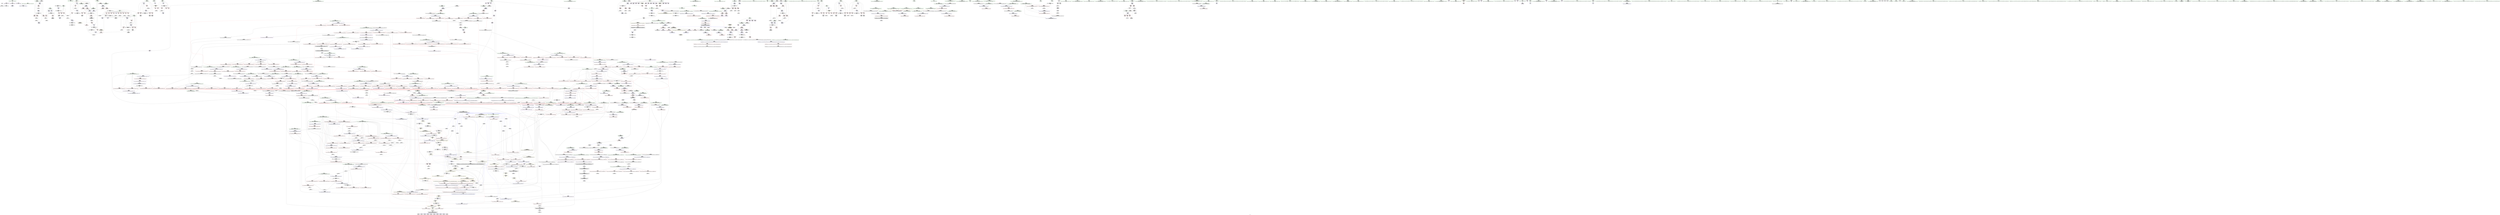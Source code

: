 digraph "SVFG" {
	label="SVFG";

	Node0x55a6984ccb40 [shape=record,color=grey,label="{NodeID: 0\nNullPtr}"];
	Node0x55a6984ccb40 -> Node0x55a6985413d0[style=solid];
	Node0x55a6984ccb40 -> Node0x55a698547a10[style=solid];
	Node0x55a698547e50 [shape=record,color=blue,label="{NodeID: 775\n73\<--95\nres\<--rem2\n_Z6powmodxx\n}"];
	Node0x55a698547e50 -> Node0x55a6985e2920[style=dashed];
	Node0x55a698563ab0 [shape=record,color=black,label="{NodeID: 1550\nMR_52V_2 = PHI(MR_52V_3, MR_52V_1, )\npts\{210 \}\n}"];
	Node0x55a698563ab0 -> Node0x55a698549850[style=dashed];
	Node0x55a698563ab0 -> Node0x55a698563ab0[style=dashed];
	Node0x55a69853e820 [shape=record,color=red,label="{NodeID: 443\n223\<--189\n\<--_\nmain\n}"];
	Node0x55a69853e820 -> Node0x55a698591910[style=solid];
	Node0x55a698532160 [shape=record,color=green,label="{NodeID: 111\n658\<--659\nagg.tmp2\<--agg.tmp2_field_insensitive\n_ZSt16__introsort_loopIPdlN9__gnu_cxx5__ops15_Iter_less_iterEEvT_S4_T0_T1_\n}"];
	Node0x55a698569170 [shape=record,color=blue,label="{NodeID: 886\n1113\<--1110\nadd.ptr5\<--\n_ZSt13__adjust_heapIPdldN9__gnu_cxx5__ops15_Iter_less_iterEEvT_T0_S5_T1_T2_\n}"];
	Node0x55a698569170 -> Node0x55a6985f6730[style=dashed];
	Node0x55a698554230 [shape=record,color=red,label="{NodeID: 554\n808\<--797\n\<--__last.addr\n_ZSt27__unguarded_partition_pivotIPdN9__gnu_cxx5__ops15_Iter_less_iterEET_S4_S4_T0_\n}"];
	Node0x55a698554230 -> Node0x55a6985434b0[style=solid];
	Node0x55a698536ff0 [shape=record,color=green,label="{NodeID: 222\n1497\<--1498\n__comp\<--__comp_field_insensitive\n_ZSt26__unguarded_insertion_sortIPdN9__gnu_cxx5__ops15_Iter_less_iterEEvT_S4_T0_\n}"];
	Node0x55a698678f60 [shape=record,color=black,label="{NodeID: 2104\n1619 = PHI(1657, )\n|{<s0>96}}"];
	Node0x55a698678f60:s0 -> Node0x55a698682b80[style=solid,color=red];
	Node0x55a698559c60 [shape=record,color=red,label="{NodeID: 665\n1326\<--1270\n\<--__result.addr\n_ZSt22__move_median_to_firstIPdN9__gnu_cxx5__ops15_Iter_less_iterEEvT_S4_S4_S4_T0_\n|{<s0>70}}"];
	Node0x55a698559c60:s0 -> Node0x55a69867d8d0[style=solid,color=red];
	Node0x55a698590410 [shape=record,color=grey,label="{NodeID: 1440\n138 = cmp(137, 86, )\n}"];
	Node0x55a698544de0 [shape=record,color=purple,label="{NodeID: 333\n253\<--19\nsecond\<--a\nmain\n}"];
	Node0x55a69852e920 [shape=record,color=green,label="{NodeID: 1\n7\<--1\n__dso_handle\<--dummyObj\nGlob }"];
	Node0x55a698547f20 [shape=record,color=blue,label="{NodeID: 776\n69\<--101\na.addr\<--rem4\n_Z6powmodxx\n}"];
	Node0x55a698547f20 -> Node0x55a6985e1f20[style=dashed];
	Node0x55a698563fb0 [shape=record,color=black,label="{NodeID: 1551\nMR_54V_2 = PHI(MR_54V_3, MR_54V_1, )\npts\{212 \}\n}"];
	Node0x55a698563fb0 -> Node0x55a698549920[style=dashed];
	Node0x55a698563fb0 -> Node0x55a698563fb0[style=dashed];
	Node0x55a69853e8f0 [shape=record,color=red,label="{NodeID: 444\n227\<--189\n\<--_\nmain\n}"];
	Node0x55a698532230 [shape=record,color=green,label="{NodeID: 112\n660\<--661\nagg.tmp3\<--agg.tmp3_field_insensitive\n_ZSt16__introsort_loopIPdlN9__gnu_cxx5__ops15_Iter_less_iterEEvT_S4_T0_T1_\n}"];
	Node0x55a698569240 [shape=record,color=blue,label="{NodeID: 887\n1060\<--1115\n__holeIndex.addr\<--\n_ZSt13__adjust_heapIPdldN9__gnu_cxx5__ops15_Iter_less_iterEEvT_T0_S5_T1_T2_\n}"];
	Node0x55a698569240 -> Node0x55a698557490[style=dashed];
	Node0x55a698569240 -> Node0x55a698557560[style=dashed];
	Node0x55a698569240 -> Node0x55a698569240[style=dashed];
	Node0x55a698569240 -> Node0x55a6985694b0[style=dashed];
	Node0x55a698569240 -> Node0x55a6985d9820[style=dashed];
	Node0x55a698554300 [shape=record,color=red,label="{NodeID: 555\n821\<--797\n\<--__last.addr\n_ZSt27__unguarded_partition_pivotIPdN9__gnu_cxx5__ops15_Iter_less_iterEET_S4_S4_T0_\n}"];
	Node0x55a698554300 -> Node0x55a698546e20[style=solid];
	Node0x55a6985370c0 [shape=record,color=green,label="{NodeID: 223\n1499\<--1500\n__first.addr\<--__first.addr_field_insensitive\n_ZSt26__unguarded_insertion_sortIPdN9__gnu_cxx5__ops15_Iter_less_iterEEvT_S4_T0_\n}"];
	Node0x55a6985370c0 -> Node0x55a69855c910[style=solid];
	Node0x55a6985370c0 -> Node0x55a69856b530[style=solid];
	Node0x55a6986790a0 [shape=record,color=black,label="{NodeID: 2105\n1621 = PHI(1657, )\n|{<s0>96}}"];
	Node0x55a6986790a0:s0 -> Node0x55a698682cc0[style=solid,color=red];
	Node0x55a698559d30 [shape=record,color=red,label="{NodeID: 666\n1282\<--1272\n\<--__a.addr\n_ZSt22__move_median_to_firstIPdN9__gnu_cxx5__ops15_Iter_less_iterEEvT_S4_S4_S4_T0_\n|{<s0>60}}"];
	Node0x55a698559d30:s0 -> Node0x55a69867f4a0[style=solid,color=red];
	Node0x55a698590590 [shape=record,color=grey,label="{NodeID: 1441\n1207 = cmp(1205, 1206, )\n}"];
	Node0x55a698544eb0 [shape=record,color=purple,label="{NodeID: 334\n280\<--19\narrayidx20\<--a\nmain\n}"];
	Node0x55a69852e9b0 [shape=record,color=green,label="{NodeID: 2\n9\<--1\n\<--dummyObj\nCan only get source location for instruction, argument, global var or function.}"];
	Node0x55a698547ff0 [shape=record,color=blue,label="{NodeID: 777\n71\<--105\nb.addr\<--shr\n_Z6powmodxx\n}"];
	Node0x55a698547ff0 -> Node0x55a6985e2420[style=dashed];
	Node0x55a6985644b0 [shape=record,color=black,label="{NodeID: 1552\nMR_56V_2 = PHI(MR_56V_3, MR_56V_1, )\npts\{214 \}\n}"];
	Node0x55a6985644b0 -> Node0x55a6985d7a20[style=dashed];
	Node0x55a69853e9c0 [shape=record,color=red,label="{NodeID: 445\n233\<--189\n\<--_\nmain\n}"];
	Node0x55a698532300 [shape=record,color=green,label="{NodeID: 113\n682\<--683\n_ZSt14__partial_sortIPdN9__gnu_cxx5__ops15_Iter_less_iterEEvT_S4_S4_T0_\<--_ZSt14__partial_sortIPdN9__gnu_cxx5__ops15_Iter_less_iterEEvT_S4_S4_T0__field_insensitive\n}"];
	Node0x55a698569310 [shape=record,color=blue,label="{NodeID: 888\n1068\<--1130\n__secondChild\<--mul12\n_ZSt13__adjust_heapIPdldN9__gnu_cxx5__ops15_Iter_less_iterEEvT_T0_S5_T1_T2_\n}"];
	Node0x55a698569310 -> Node0x55a698558190[style=dashed];
	Node0x55a698569310 -> Node0x55a698558260[style=dashed];
	Node0x55a698569310 -> Node0x55a6985d9d20[style=dashed];
	Node0x55a6985543d0 [shape=record,color=red,label="{NodeID: 556\n828\<--797\n\<--__last.addr\n_ZSt27__unguarded_partition_pivotIPdN9__gnu_cxx5__ops15_Iter_less_iterEET_S4_S4_T0_\n|{<s0>38}}"];
	Node0x55a6985543d0:s0 -> Node0x55a698680f20[style=solid,color=red];
	Node0x55a698537190 [shape=record,color=green,label="{NodeID: 224\n1501\<--1502\n__last.addr\<--__last.addr_field_insensitive\n_ZSt26__unguarded_insertion_sortIPdN9__gnu_cxx5__ops15_Iter_less_iterEEvT_S4_T0_\n}"];
	Node0x55a698537190 -> Node0x55a69855c9e0[style=solid];
	Node0x55a698537190 -> Node0x55a69856b600[style=solid];
	Node0x55a6986791e0 [shape=record,color=black,label="{NodeID: 2106\n1622 = PHI(1633, )\n}"];
	Node0x55a6986791e0 -> Node0x55a698544280[style=solid];
	Node0x55a698559e00 [shape=record,color=red,label="{NodeID: 667\n1296\<--1272\n\<--__a.addr\n_ZSt22__move_median_to_firstIPdN9__gnu_cxx5__ops15_Iter_less_iterEEvT_S4_S4_S4_T0_\n|{<s0>63}}"];
	Node0x55a698559e00:s0 -> Node0x55a69867f4a0[style=solid,color=red];
	Node0x55a698590710 [shape=record,color=grey,label="{NodeID: 1442\n325 = cmp(323, 324, )\n}"];
	Node0x55a698544f80 [shape=record,color=purple,label="{NodeID: 335\n281\<--19\nfirst21\<--a\nmain\n}"];
	Node0x55a698544f80 -> Node0x55a698550470[style=solid];
	Node0x55a69852ec60 [shape=record,color=green,label="{NodeID: 3\n26\<--1\n.str\<--dummyObj\nGlob }"];
	Node0x55a6985480c0 [shape=record,color=blue,label="{NodeID: 778\n116\<--113\na.addr\<--a\n_Z6powmodxxx\n}"];
	Node0x55a6985480c0 -> Node0x55a69853da50[style=dashed];
	Node0x55a6985480c0 -> Node0x55a698548400[style=dashed];
	Node0x55a6985649b0 [shape=record,color=black,label="{NodeID: 1553\nMR_62V_2 = PHI(MR_62V_3, MR_62V_1, )\npts\{220000 \}\n}"];
	Node0x55a6985649b0 -> Node0x55a6985d1120[style=dashed];
	Node0x55a6985649b0 -> Node0x55a6985649b0[style=dashed];
	Node0x55a69853ea90 [shape=record,color=red,label="{NodeID: 446\n434\<--189\n\<--_\nmain\n}"];
	Node0x55a69853ea90 -> Node0x55a69858da10[style=solid];
	Node0x55a6985323d0 [shape=record,color=green,label="{NodeID: 114\n692\<--693\n_ZSt27__unguarded_partition_pivotIPdN9__gnu_cxx5__ops15_Iter_less_iterEET_S4_S4_T0_\<--_ZSt27__unguarded_partition_pivotIPdN9__gnu_cxx5__ops15_Iter_less_iterEET_S4_S4_T0__field_insensitive\n}"];
	Node0x55a6985693e0 [shape=record,color=blue,label="{NodeID: 889\n1140\<--1137\nadd.ptr16\<--\n_ZSt13__adjust_heapIPdldN9__gnu_cxx5__ops15_Iter_less_iterEEvT_T0_S5_T1_T2_\n}"];
	Node0x55a6985693e0 -> Node0x55a6985d9320[style=dashed];
	Node0x55a6985544a0 [shape=record,color=red,label="{NodeID: 557\n820\<--799\n\<--__mid\n_ZSt27__unguarded_partition_pivotIPdN9__gnu_cxx5__ops15_Iter_less_iterEET_S4_S4_T0_\n|{<s0>37}}"];
	Node0x55a6985544a0:s0 -> Node0x55a69867e920[style=solid,color=red];
	Node0x55a698537260 [shape=record,color=green,label="{NodeID: 225\n1503\<--1504\n__i\<--__i_field_insensitive\n_ZSt26__unguarded_insertion_sortIPdN9__gnu_cxx5__ops15_Iter_less_iterEEvT_S4_T0_\n}"];
	Node0x55a698537260 -> Node0x55a69855cab0[style=solid];
	Node0x55a698537260 -> Node0x55a69855cb80[style=solid];
	Node0x55a698537260 -> Node0x55a69855cc50[style=solid];
	Node0x55a698537260 -> Node0x55a69856b6d0[style=solid];
	Node0x55a698537260 -> Node0x55a69856b7a0[style=solid];
	Node0x55a698679320 [shape=record,color=black,label="{NodeID: 2107\n1245 = PHI(1212, )\n1st arg _ZNK9__gnu_cxx5__ops14_Iter_less_valclIPddEEbT_RT0_ }"];
	Node0x55a698679320 -> Node0x55a69856a010[style=solid];
	Node0x55a698559ed0 [shape=record,color=red,label="{NodeID: 668\n1305\<--1272\n\<--__a.addr\n_ZSt22__move_median_to_firstIPdN9__gnu_cxx5__ops15_Iter_less_iterEEvT_S4_S4_S4_T0_\n|{<s0>65}}"];
	Node0x55a698559ed0:s0 -> Node0x55a69867def0[style=solid,color=red];
	Node0x55a698590890 [shape=record,color=grey,label="{NodeID: 1443\n941 = cmp(940, 627, )\n}"];
	Node0x55a698545050 [shape=record,color=purple,label="{NodeID: 336\n285\<--19\narrayidx23\<--a\nmain\n}"];
	Node0x55a69852ecf0 [shape=record,color=green,label="{NodeID: 4\n28\<--1\n.str.1\<--dummyObj\nGlob }"];
	Node0x55a698548190 [shape=record,color=blue,label="{NodeID: 779\n118\<--114\nb.addr\<--b\n_Z6powmodxxx\n}"];
	Node0x55a698548190 -> Node0x55a6985658b0[style=dashed];
	Node0x55a698564eb0 [shape=record,color=black,label="{NodeID: 1554\nMR_64V_2 = PHI(MR_64V_3, MR_64V_1, )\npts\{220001 \}\n}"];
	Node0x55a698564eb0 -> Node0x55a6985d1620[style=dashed];
	Node0x55a698564eb0 -> Node0x55a698564eb0[style=dashed];
	Node0x55a69853eb60 [shape=record,color=red,label="{NodeID: 447\n242\<--191\n\<--i\nmain\n}"];
	Node0x55a69853eb60 -> Node0x55a698590e90[style=solid];
	Node0x55a6985376d0 [shape=record,color=green,label="{NodeID: 115\n705\<--706\n__n.addr\<--__n.addr_field_insensitive\n_ZSt4__lgl\n}"];
	Node0x55a6985376d0 -> Node0x55a6985531f0[style=solid];
	Node0x55a6985376d0 -> Node0x55a69854b590[style=solid];
	Node0x55a6985694b0 [shape=record,color=blue,label="{NodeID: 890\n1060\<--1143\n__holeIndex.addr\<--sub17\n_ZSt13__adjust_heapIPdldN9__gnu_cxx5__ops15_Iter_less_iterEEvT_T0_S5_T1_T2_\n}"];
	Node0x55a6985694b0 -> Node0x55a6985d9820[style=dashed];
	Node0x55a698554570 [shape=record,color=red,label="{NodeID: 558\n851\<--840\n\<--__first.addr\n_ZSt13__heap_selectIPdN9__gnu_cxx5__ops15_Iter_less_iterEEvT_S4_S4_T0_\n|{<s0>39}}"];
	Node0x55a698554570:s0 -> Node0x55a6986818c0[style=solid,color=red];
	Node0x55a698537330 [shape=record,color=green,label="{NodeID: 226\n1505\<--1506\nagg.tmp\<--agg.tmp_field_insensitive\n_ZSt26__unguarded_insertion_sortIPdN9__gnu_cxx5__ops15_Iter_less_iterEEvT_S4_T0_\n}"];
	Node0x55a698679460 [shape=record,color=black,label="{NodeID: 2108\n1246 = PHI(1189, )\n2nd arg _ZNK9__gnu_cxx5__ops14_Iter_less_valclIPddEEbT_RT0_ }"];
	Node0x55a698679460 -> Node0x55a69856a0e0[style=solid];
	Node0x55a698559fa0 [shape=record,color=red,label="{NodeID: 669\n1310\<--1272\n\<--__a.addr\n_ZSt22__move_median_to_firstIPdN9__gnu_cxx5__ops15_Iter_less_iterEEvT_S4_S4_S4_T0_\n|{<s0>66}}"];
	Node0x55a698559fa0:s0 -> Node0x55a69867f4a0[style=solid,color=red];
	Node0x55a698590a10 [shape=record,color=grey,label="{NodeID: 1444\n741 = cmp(740, 673, )\n}"];
	Node0x55a698545120 [shape=record,color=purple,label="{NodeID: 337\n286\<--19\nfirst24\<--a\nmain\n}"];
	Node0x55a698545120 -> Node0x55a698550540[style=solid];
	Node0x55a69852ed80 [shape=record,color=green,label="{NodeID: 5\n30\<--1\nstderr\<--dummyObj\nGlob }"];
	Node0x55a698548260 [shape=record,color=blue,label="{NodeID: 780\n120\<--115\nmod.addr\<--mod\n_Z6powmodxxx\n}"];
	Node0x55a698548260 -> Node0x55a69853e000[style=dashed];
	Node0x55a698548260 -> Node0x55a69853e0d0[style=dashed];
	Node0x55a698548260 -> Node0x55a69853e1a0[style=dashed];
	Node0x55a6985653b0 [shape=record,color=black,label="{NodeID: 1555\nMR_8V_4 = PHI(MR_8V_5, MR_8V_3, )\npts\{117 \}\n}"];
	Node0x55a6985653b0 -> Node0x55a69853db20[style=dashed];
	Node0x55a6985653b0 -> Node0x55a69853dbf0[style=dashed];
	Node0x55a6985653b0 -> Node0x55a69853dcc0[style=dashed];
	Node0x55a6985653b0 -> Node0x55a6985485a0[style=dashed];
	Node0x55a69853ec30 [shape=record,color=red,label="{NodeID: 448\n246\<--191\n\<--i\nmain\n}"];
	Node0x55a69853ec30 -> Node0x55a6985419e0[style=solid];
	Node0x55a6985377a0 [shape=record,color=green,label="{NodeID: 116\n711\<--712\nllvm.ctlz.i64\<--llvm.ctlz.i64_field_insensitive\n}"];
	Node0x55a698569580 [shape=record,color=blue,label="{NodeID: 891\n1163\<--1162\n__t.addr\<--__t\n_ZSt4moveIRN9__gnu_cxx5__ops15_Iter_less_iterEEONSt16remove_referenceIT_E4typeEOS5_\n}"];
	Node0x55a698569580 -> Node0x55a6985585a0[style=dashed];
	Node0x55a698554640 [shape=record,color=red,label="{NodeID: 559\n864\<--840\n\<--__first.addr\n_ZSt13__heap_selectIPdN9__gnu_cxx5__ops15_Iter_less_iterEEvT_S4_S4_T0_\n|{<s0>40}}"];
	Node0x55a698554640:s0 -> Node0x55a69867f820[style=solid,color=red];
	Node0x55a698537400 [shape=record,color=green,label="{NodeID: 227\n1507\<--1508\nagg.tmp1\<--agg.tmp1_field_insensitive\n_ZSt26__unguarded_insertion_sortIPdN9__gnu_cxx5__ops15_Iter_less_iterEEvT_S4_T0_\n}"];
	Node0x55a6986795a0 [shape=record,color=black,label="{NodeID: 2109\n596 = PHI(525, )\n0th arg _ZSt6__sortIPdN9__gnu_cxx5__ops15_Iter_less_iterEEvT_S4_T0_ }"];
	Node0x55a6986795a0 -> Node0x55a69854af10[style=solid];
	Node0x55a69855a070 [shape=record,color=red,label="{NodeID: 670\n1315\<--1272\n\<--__a.addr\n_ZSt22__move_median_to_firstIPdN9__gnu_cxx5__ops15_Iter_less_iterEEvT_S4_S4_S4_T0_\n|{<s0>67}}"];
	Node0x55a69855a070:s0 -> Node0x55a69867def0[style=solid,color=red];
	Node0x55a698590b90 [shape=record,color=grey,label="{NodeID: 1445\n1458 = cmp(1456, 1457, )\n}"];
	Node0x55a6985451f0 [shape=record,color=purple,label="{NodeID: 338\n292\<--19\narrayidx27\<--a\nmain\n}"];
	Node0x55a69852ee10 [shape=record,color=green,label="{NodeID: 6\n31\<--1\n.str.2\<--dummyObj\nGlob }"];
	Node0x55a698548330 [shape=record,color=blue,label="{NodeID: 781\n122\<--78\nres\<--\n_Z6powmodxxx\n}"];
	Node0x55a698548330 -> Node0x55a698565db0[style=dashed];
	Node0x55a6985658b0 [shape=record,color=black,label="{NodeID: 1556\nMR_10V_3 = PHI(MR_10V_4, MR_10V_2, )\npts\{119 \}\n}"];
	Node0x55a6985658b0 -> Node0x55a69853dd90[style=dashed];
	Node0x55a6985658b0 -> Node0x55a69853de60[style=dashed];
	Node0x55a6985658b0 -> Node0x55a69853df30[style=dashed];
	Node0x55a6985658b0 -> Node0x55a698548670[style=dashed];
	Node0x55a69853ed00 [shape=record,color=red,label="{NodeID: 449\n250\<--191\n\<--i\nmain\n}"];
	Node0x55a69853ed00 -> Node0x55a698541ab0[style=solid];
	Node0x55a6985378a0 [shape=record,color=green,label="{NodeID: 117\n721\<--722\n__comp\<--__comp_field_insensitive\n_ZSt22__final_insertion_sortIPdN9__gnu_cxx5__ops15_Iter_less_iterEEvT_S4_T0_\n}"];
	Node0x55a698569650 [shape=record,color=blue,label="{NodeID: 892\n1172\<--1169\nthis.addr\<--this\n_ZN9__gnu_cxx5__ops14_Iter_less_valC2ENS0_15_Iter_less_iterE\n}"];
	Node0x55a698569650 -> Node0x55a698558670[style=dashed];
	Node0x55a698554710 [shape=record,color=red,label="{NodeID: 560\n869\<--840\n\<--__first.addr\n_ZSt13__heap_selectIPdN9__gnu_cxx5__ops15_Iter_less_iterEEvT_S4_S4_T0_\n|{<s0>41}}"];
	Node0x55a698554710:s0 -> Node0x55a698679be0[style=solid,color=red];
	Node0x55a6985374d0 [shape=record,color=green,label="{NodeID: 228\n1509\<--1510\nundef.agg.tmp\<--undef.agg.tmp_field_insensitive\n_ZSt26__unguarded_insertion_sortIPdN9__gnu_cxx5__ops15_Iter_less_iterEEvT_S4_T0_\n}"];
	Node0x55a6986796e0 [shape=record,color=black,label="{NodeID: 2110\n597 = PHI(526, )\n1st arg _ZSt6__sortIPdN9__gnu_cxx5__ops15_Iter_less_iterEEvT_S4_T0_ }"];
	Node0x55a6986796e0 -> Node0x55a69854afe0[style=solid];
	Node0x55a69855a140 [shape=record,color=red,label="{NodeID: 671\n1283\<--1274\n\<--__b.addr\n_ZSt22__move_median_to_firstIPdN9__gnu_cxx5__ops15_Iter_less_iterEEvT_S4_S4_S4_T0_\n|{<s0>60}}"];
	Node0x55a69855a140:s0 -> Node0x55a69867f820[style=solid,color=red];
	Node0x55a698590d10 [shape=record,color=grey,label="{NodeID: 1446\n902 = cmp(901, 78, )\n}"];
	Node0x55a6985452c0 [shape=record,color=purple,label="{NodeID: 339\n293\<--19\nsecond28\<--a\nmain\n}"];
	Node0x55a6985452c0 -> Node0x55a698550610[style=solid];
	Node0x55a69852f650 [shape=record,color=green,label="{NodeID: 7\n33\<--1\n.str.3\<--dummyObj\nGlob }"];
	Node0x55a698548400 [shape=record,color=blue,label="{NodeID: 782\n116\<--130\na.addr\<--rem\n_Z6powmodxxx\n}"];
	Node0x55a698548400 -> Node0x55a6985653b0[style=dashed];
	Node0x55a698565db0 [shape=record,color=black,label="{NodeID: 1557\nMR_14V_3 = PHI(MR_14V_5, MR_14V_2, )\npts\{123 \}\n}"];
	Node0x55a698565db0 -> Node0x55a69853e270[style=dashed];
	Node0x55a698565db0 -> Node0x55a69853e340[style=dashed];
	Node0x55a698565db0 -> Node0x55a6985484d0[style=dashed];
	Node0x55a698565db0 -> Node0x55a698565db0[style=dashed];
	Node0x55a69853edd0 [shape=record,color=red,label="{NodeID: 450\n257\<--191\n\<--i\nmain\n}"];
	Node0x55a69853edd0 -> Node0x55a698587a10[style=solid];
	Node0x55a698537970 [shape=record,color=green,label="{NodeID: 118\n723\<--724\n__first.addr\<--__first.addr_field_insensitive\n_ZSt22__final_insertion_sortIPdN9__gnu_cxx5__ops15_Iter_less_iterEEvT_S4_T0_\n}"];
	Node0x55a698537970 -> Node0x55a6985532c0[style=solid];
	Node0x55a698537970 -> Node0x55a698553390[style=solid];
	Node0x55a698537970 -> Node0x55a698553460[style=solid];
	Node0x55a698537970 -> Node0x55a698553530[style=solid];
	Node0x55a698537970 -> Node0x55a698553600[style=solid];
	Node0x55a698537970 -> Node0x55a69854b660[style=solid];
	Node0x55a698569720 [shape=record,color=blue,label="{NodeID: 893\n1183\<--1178\n__first.addr\<--__first\n_ZSt11__push_heapIPdldN9__gnu_cxx5__ops14_Iter_less_valEEvT_T0_S5_T1_RT2_\n}"];
	Node0x55a698569720 -> Node0x55a698558740[style=dashed];
	Node0x55a698569720 -> Node0x55a698558810[style=dashed];
	Node0x55a698569720 -> Node0x55a6985588e0[style=dashed];
	Node0x55a698569720 -> Node0x55a6985589b0[style=dashed];
	Node0x55a6985547e0 [shape=record,color=red,label="{NodeID: 561\n852\<--842\n\<--__middle.addr\n_ZSt13__heap_selectIPdN9__gnu_cxx5__ops15_Iter_less_iterEEvT_S4_S4_T0_\n|{<s0>39}}"];
	Node0x55a6985547e0:s0 -> Node0x55a698681a00[style=solid,color=red];
	Node0x55a6985375a0 [shape=record,color=green,label="{NodeID: 229\n1533\<--1534\n__first.addr\<--__first.addr_field_insensitive\n_ZSt13move_backwardIPdS0_ET0_T_S2_S1_\n}"];
	Node0x55a6985375a0 -> Node0x55a69855cd20[style=solid];
	Node0x55a6985375a0 -> Node0x55a69856b870[style=solid];
	Node0x55a698679820 [shape=record,color=black,label="{NodeID: 2111\n473 = PHI(311, )\n0th arg _ZNSt4pairIiiEaSEOS0_ }"];
	Node0x55a698679820 -> Node0x55a69854a070[style=solid];
	Node0x55a69855a210 [shape=record,color=red,label="{NodeID: 672\n1286\<--1274\n\<--__b.addr\n_ZSt22__move_median_to_firstIPdN9__gnu_cxx5__ops15_Iter_less_iterEEvT_S4_S4_S4_T0_\n|{<s0>61}}"];
	Node0x55a69855a210:s0 -> Node0x55a69867f4a0[style=solid,color=red];
	Node0x55a698590e90 [shape=record,color=grey,label="{NodeID: 1447\n244 = cmp(242, 243, )\n}"];
	Node0x55a698545390 [shape=record,color=purple,label="{NodeID: 340\n297\<--19\narrayidx30\<--a\nmain\n}"];
	Node0x55a69852f6e0 [shape=record,color=green,label="{NodeID: 8\n35\<--1\n.str.4\<--dummyObj\nGlob }"];
	Node0x55a6985484d0 [shape=record,color=blue,label="{NodeID: 783\n122\<--144\nres\<--rem2\n_Z6powmodxxx\n}"];
	Node0x55a6985484d0 -> Node0x55a698565db0[style=dashed];
	Node0x55a6985662b0 [shape=record,color=black,label="{NodeID: 1558\nMR_28V_2 = PHI(MR_28V_3, MR_28V_1, )\npts\{25 \}\n|{|<s4>57}}"];
	Node0x55a6985662b0 -> Node0x55a6985592a0[style=dashed];
	Node0x55a6985662b0 -> Node0x55a698559370[style=dashed];
	Node0x55a6985662b0 -> Node0x55a698569c00[style=dashed];
	Node0x55a6985662b0 -> Node0x55a698569e70[style=dashed];
	Node0x55a6985662b0:s4 -> Node0x55a697f711c0[style=dashed,color=red];
	Node0x55a69853eea0 [shape=record,color=red,label="{NodeID: 451\n263\<--193\n\<--p\nmain\n}"];
	Node0x55a69853eea0 -> Node0x55a69858f390[style=solid];
	Node0x55a698537a40 [shape=record,color=green,label="{NodeID: 119\n725\<--726\n__last.addr\<--__last.addr_field_insensitive\n_ZSt22__final_insertion_sortIPdN9__gnu_cxx5__ops15_Iter_less_iterEEvT_S4_T0_\n}"];
	Node0x55a698537a40 -> Node0x55a6985536d0[style=solid];
	Node0x55a698537a40 -> Node0x55a6985537a0[style=solid];
	Node0x55a698537a40 -> Node0x55a698553870[style=solid];
	Node0x55a698537a40 -> Node0x55a69854b730[style=solid];
	Node0x55a6985697f0 [shape=record,color=blue,label="{NodeID: 894\n1185\<--1179\n__holeIndex.addr\<--__holeIndex\n_ZSt11__push_heapIPdldN9__gnu_cxx5__ops14_Iter_less_valEEvT_T0_S5_T1_RT2_\n}"];
	Node0x55a6985697f0 -> Node0x55a698558a80[style=dashed];
	Node0x55a6985697f0 -> Node0x55a6985667b0[style=dashed];
	Node0x55a6985548b0 [shape=record,color=red,label="{NodeID: 562\n856\<--842\n\<--__middle.addr\n_ZSt13__heap_selectIPdN9__gnu_cxx5__ops15_Iter_less_iterEEvT_S4_S4_T0_\n}"];
	Node0x55a6985548b0 -> Node0x55a698567840[style=solid];
	Node0x55a69853f850 [shape=record,color=green,label="{NodeID: 230\n1535\<--1536\n__last.addr\<--__last.addr_field_insensitive\n_ZSt13move_backwardIPdS0_ET0_T_S2_S1_\n}"];
	Node0x55a69853f850 -> Node0x55a69855cdf0[style=solid];
	Node0x55a69853f850 -> Node0x55a69856b940[style=solid];
	Node0x55a698679960 [shape=record,color=black,label="{NodeID: 2112\n474 = PHI(197, )\n1st arg _ZNSt4pairIiiEaSEOS0_ }"];
	Node0x55a698679960 -> Node0x55a69854a140[style=solid];
	Node0x55a69855a2e0 [shape=record,color=red,label="{NodeID: 673\n1291\<--1274\n\<--__b.addr\n_ZSt22__move_median_to_firstIPdN9__gnu_cxx5__ops15_Iter_less_iterEEvT_S4_S4_S4_T0_\n|{<s0>62}}"];
	Node0x55a69855a2e0:s0 -> Node0x55a69867def0[style=solid,color=red];
	Node0x55a698591010 [shape=record,color=grey,label="{NodeID: 1448\n676 = cmp(675, 86, )\n}"];
	Node0x55a698545460 [shape=record,color=purple,label="{NodeID: 341\n298\<--19\nsecond31\<--a\nmain\n}"];
	Node0x55a698545460 -> Node0x55a6985506e0[style=solid];
	Node0x55a69852f770 [shape=record,color=green,label="{NodeID: 9\n38\<--1\n\<--dummyObj\nCan only get source location for instruction, argument, global var or function.}"];
	Node0x55a6985485a0 [shape=record,color=blue,label="{NodeID: 784\n116\<--151\na.addr\<--rem4\n_Z6powmodxxx\n}"];
	Node0x55a6985485a0 -> Node0x55a6985653b0[style=dashed];
	Node0x55a6985667b0 [shape=record,color=black,label="{NodeID: 1559\nMR_256V_3 = PHI(MR_256V_4, MR_256V_2, )\npts\{1186 \}\n}"];
	Node0x55a6985667b0 -> Node0x55a698558b50[style=dashed];
	Node0x55a6985667b0 -> Node0x55a698558c20[style=dashed];
	Node0x55a6985667b0 -> Node0x55a698558dc0[style=dashed];
	Node0x55a6985667b0 -> Node0x55a698569cd0[style=dashed];
	Node0x55a69853ef70 [shape=record,color=red,label="{NodeID: 452\n275\<--193\n\<--p\nmain\n}"];
	Node0x55a69853ef70 -> Node0x55a69858f090[style=solid];
	Node0x55a698537b10 [shape=record,color=green,label="{NodeID: 120\n727\<--728\nagg.tmp\<--agg.tmp_field_insensitive\n_ZSt22__final_insertion_sortIPdN9__gnu_cxx5__ops15_Iter_less_iterEEvT_S4_T0_\n}"];
	Node0x55a6985698c0 [shape=record,color=blue,label="{NodeID: 895\n1187\<--1180\n__topIndex.addr\<--__topIndex\n_ZSt11__push_heapIPdldN9__gnu_cxx5__ops14_Iter_less_valEEvT_T0_S5_T1_RT2_\n}"];
	Node0x55a6985698c0 -> Node0x55a698558e90[style=dashed];
	Node0x55a6985ce240 [shape=record,color=yellow,style=double,label="{NodeID: 1670\n28V_1 = ENCHI(MR_28V_0)\npts\{25 \}\nFun[_ZSt27__unguarded_partition_pivotIPdN9__gnu_cxx5__ops15_Iter_less_iterEET_S4_S4_T0_]|{<s0>37}}"];
	Node0x55a6985ce240:s0 -> Node0x55a6985fb3a0[style=dashed,color=red];
	Node0x55a698554980 [shape=record,color=red,label="{NodeID: 563\n870\<--842\n\<--__middle.addr\n_ZSt13__heap_selectIPdN9__gnu_cxx5__ops15_Iter_less_iterEEvT_S4_S4_T0_\n|{<s0>41}}"];
	Node0x55a698554980:s0 -> Node0x55a698679df0[style=solid,color=red];
	Node0x55a69853f920 [shape=record,color=green,label="{NodeID: 231\n1537\<--1538\n__result.addr\<--__result.addr_field_insensitive\n_ZSt13move_backwardIPdS0_ET0_T_S2_S1_\n}"];
	Node0x55a69853f920 -> Node0x55a69855cec0[style=solid];
	Node0x55a69853f920 -> Node0x55a69856ba10[style=solid];
	Node0x55a698679aa0 [shape=record,color=black,label="{NodeID: 2113\n704 = PHI(621, )\n0th arg _ZSt4__lgl }"];
	Node0x55a698679aa0 -> Node0x55a69854b590[style=solid];
	Node0x55a69855a3b0 [shape=record,color=red,label="{NodeID: 674\n1318\<--1274\n\<--__b.addr\n_ZSt22__move_median_to_firstIPdN9__gnu_cxx5__ops15_Iter_less_iterEEvT_S4_S4_S4_T0_\n|{<s0>68}}"];
	Node0x55a69855a3b0:s0 -> Node0x55a69867f4a0[style=solid,color=red];
	Node0x55a698591190 [shape=record,color=grey,label="{NodeID: 1449\n672 = cmp(671, 673, )\n}"];
	Node0x55a698545530 [shape=record,color=purple,label="{NodeID: 342\n311\<--21\narrayidx36\<--b\nmain\n|{<s0>10}}"];
	Node0x55a698545530:s0 -> Node0x55a698679820[style=solid,color=red];
	Node0x55a69852f800 [shape=record,color=green,label="{NodeID: 10\n78\<--1\n\<--dummyObj\nCan only get source location for instruction, argument, global var or function.}"];
	Node0x55a698548670 [shape=record,color=blue,label="{NodeID: 785\n118\<--155\nb.addr\<--shr\n_Z6powmodxxx\n}"];
	Node0x55a698548670 -> Node0x55a6985658b0[style=dashed];
	Node0x55a698566cb0 [shape=record,color=black,label="{NodeID: 1560\nMR_264V_3 = PHI(MR_264V_4, MR_264V_2, )\npts\{1194 \}\n}"];
	Node0x55a698566cb0 -> Node0x55a698559030[style=dashed];
	Node0x55a698566cb0 -> Node0x55a698559100[style=dashed];
	Node0x55a698566cb0 -> Node0x55a6985591d0[style=dashed];
	Node0x55a698566cb0 -> Node0x55a698569da0[style=dashed];
	Node0x55a69853f040 [shape=record,color=red,label="{NodeID: 453\n283\<--193\n\<--p\nmain\n}"];
	Node0x55a69853f040 -> Node0x55a698541c50[style=solid];
	Node0x55a698537be0 [shape=record,color=green,label="{NodeID: 121\n729\<--730\nagg.tmp2\<--agg.tmp2_field_insensitive\n_ZSt22__final_insertion_sortIPdN9__gnu_cxx5__ops15_Iter_less_iterEEvT_S4_T0_\n}"];
	Node0x55a698569990 [shape=record,color=blue,label="{NodeID: 896\n1189\<--1181\n__value.addr\<--__value\n_ZSt11__push_heapIPdldN9__gnu_cxx5__ops14_Iter_less_valEEvT_T0_S5_T1_RT2_\n|{|<s2>57}}"];
	Node0x55a698569990 -> Node0x55a6985592a0[style=dashed];
	Node0x55a698569990 -> Node0x55a698559370[style=dashed];
	Node0x55a698569990:s2 -> Node0x55a6985f8b00[style=dashed,color=red];
	Node0x55a698554a50 [shape=record,color=red,label="{NodeID: 564\n860\<--844\n\<--__last.addr\n_ZSt13__heap_selectIPdN9__gnu_cxx5__ops15_Iter_less_iterEEvT_S4_S4_T0_\n}"];
	Node0x55a698554a50 -> Node0x55a69858f810[style=solid];
	Node0x55a69853f9f0 [shape=record,color=green,label="{NodeID: 232\n1544\<--1545\n_ZSt12__miter_baseIPdET_S1_\<--_ZSt12__miter_baseIPdET_S1__field_insensitive\n}"];
	Node0x55a698679be0 [shape=record,color=black,label="{NodeID: 2114\n1003 = PHI(869, 907, )\n0th arg _ZSt10__pop_heapIPdN9__gnu_cxx5__ops15_Iter_less_iterEEvT_S4_S4_RT0_ }"];
	Node0x55a698679be0 -> Node0x55a698568540[style=solid];
	Node0x55a69855a480 [shape=record,color=red,label="{NodeID: 675\n1327\<--1274\n\<--__b.addr\n_ZSt22__move_median_to_firstIPdN9__gnu_cxx5__ops15_Iter_less_iterEEvT_S4_S4_S4_T0_\n|{<s0>70}}"];
	Node0x55a69855a480:s0 -> Node0x55a69867def0[style=solid,color=red];
	Node0x55a698591310 [shape=record,color=grey,label="{NodeID: 1450\n1518 = cmp(1516, 1517, )\n}"];
	Node0x55a698545600 [shape=record,color=purple,label="{NodeID: 343\n329\<--21\narrayidx46\<--b\nmain\n}"];
	Node0x55a69852f900 [shape=record,color=green,label="{NodeID: 11\n81\<--1\n\<--dummyObj\nCan only get source location for instruction, argument, global var or function.}"];
	Node0x55a698548740 [shape=record,color=blue,label="{NodeID: 786\n165\<--163\na.addr\<--a\n_Z3gcdxx\n}"];
	Node0x55a698548740 -> Node0x55a69853e410[style=dashed];
	Node0x55a698548740 -> Node0x55a69853e4e0[style=dashed];
	Node0x55a69853f110 [shape=record,color=red,label="{NodeID: 454\n295\<--193\n\<--p\nmain\n}"];
	Node0x55a69853f110 -> Node0x55a698541df0[style=solid];
	Node0x55a698537cb0 [shape=record,color=green,label="{NodeID: 122\n731\<--732\nagg.tmp3\<--agg.tmp3_field_insensitive\n_ZSt22__final_insertion_sortIPdN9__gnu_cxx5__ops15_Iter_less_iterEEvT_S4_T0_\n}"];
	Node0x55a698569a60 [shape=record,color=blue,label="{NodeID: 897\n1191\<--1182\n__comp.addr\<--__comp\n_ZSt11__push_heapIPdldN9__gnu_cxx5__ops14_Iter_less_valEEvT_T0_S5_T1_RT2_\n}"];
	Node0x55a698569a60 -> Node0x55a698558f60[style=dashed];
	Node0x55a698554b20 [shape=record,color=red,label="{NodeID: 565\n859\<--846\n\<--__i\n_ZSt13__heap_selectIPdN9__gnu_cxx5__ops15_Iter_less_iterEEvT_S4_S4_T0_\n}"];
	Node0x55a698554b20 -> Node0x55a69858f810[style=solid];
	Node0x55a69853faf0 [shape=record,color=green,label="{NodeID: 233\n1550\<--1551\n_ZSt23__copy_move_backward_a2ILb1EPdS0_ET1_T0_S2_S1_\<--_ZSt23__copy_move_backward_a2ILb1EPdS0_ET1_T0_S2_S1__field_insensitive\n}"];
	Node0x55a698679df0 [shape=record,color=black,label="{NodeID: 2115\n1004 = PHI(870, 908, )\n1st arg _ZSt10__pop_heapIPdN9__gnu_cxx5__ops15_Iter_less_iterEEvT_S4_S4_RT0_ }"];
	Node0x55a698679df0 -> Node0x55a698568610[style=solid];
	Node0x55a69855a550 [shape=record,color=red,label="{NodeID: 676\n1287\<--1276\n\<--__c.addr\n_ZSt22__move_median_to_firstIPdN9__gnu_cxx5__ops15_Iter_less_iterEEvT_S4_S4_S4_T0_\n|{<s0>61}}"];
	Node0x55a69855a550:s0 -> Node0x55a69867f820[style=solid,color=red];
	Node0x55a698591490 [shape=record,color=grey,label="{NodeID: 1451\n1126 = cmp(1122, 1125, )\n}"];
	Node0x55a6985456d0 [shape=record,color=purple,label="{NodeID: 344\n330\<--21\nfirst47\<--b\nmain\n}"];
	Node0x55a6985456d0 -> Node0x55a6985507b0[style=solid];
	Node0x55a69852fa00 [shape=record,color=green,label="{NodeID: 12\n86\<--1\n\<--dummyObj\nCan only get source location for instruction, argument, global var or function.|{<s0>49}}"];
	Node0x55a69852fa00:s0 -> Node0x55a698683010[style=solid,color=red];
	Node0x55a698548810 [shape=record,color=blue,label="{NodeID: 787\n167\<--164\nb.addr\<--b\n_Z3gcdxx\n}"];
	Node0x55a698548810 -> Node0x55a69853e5b0[style=dashed];
	Node0x55a698548810 -> Node0x55a69853e680[style=dashed];
	Node0x55a698548810 -> Node0x55a69853e750[style=dashed];
	Node0x55a69853f1e0 [shape=record,color=red,label="{NodeID: 455\n429\<--193\n\<--p\nmain\n}"];
	Node0x55a69853f1e0 -> Node0x55a69858d710[style=solid];
	Node0x55a698537d80 [shape=record,color=green,label="{NodeID: 123\n747\<--748\n_ZSt16__insertion_sortIPdN9__gnu_cxx5__ops15_Iter_less_iterEEvT_S4_T0_\<--_ZSt16__insertion_sortIPdN9__gnu_cxx5__ops15_Iter_less_iterEEvT_S4_T0__field_insensitive\n}"];
	Node0x55a698569b30 [shape=record,color=blue,label="{NodeID: 898\n1193\<--1202\n__parent\<--div\n_ZSt11__push_heapIPdldN9__gnu_cxx5__ops14_Iter_less_valEEvT_T0_S5_T1_RT2_\n}"];
	Node0x55a698569b30 -> Node0x55a698566cb0[style=dashed];
	Node0x55a698554bf0 [shape=record,color=red,label="{NodeID: 566\n863\<--846\n\<--__i\n_ZSt13__heap_selectIPdN9__gnu_cxx5__ops15_Iter_less_iterEEvT_S4_S4_T0_\n|{<s0>40}}"];
	Node0x55a698554bf0:s0 -> Node0x55a69867f4a0[style=solid,color=red];
	Node0x55a69853fbf0 [shape=record,color=green,label="{NodeID: 234\n1555\<--1556\n__comp\<--__comp_field_insensitive\n_ZSt25__unguarded_linear_insertIPdN9__gnu_cxx5__ops14_Val_less_iterEEvT_T0_\n|{<s0>90}}"];
	Node0x55a69853fbf0:s0 -> Node0x55a6986843c0[style=solid,color=red];
	Node0x55a698679f70 [shape=record,color=black,label="{NodeID: 2116\n1005 = PHI(871, 909, )\n2nd arg _ZSt10__pop_heapIPdN9__gnu_cxx5__ops15_Iter_less_iterEEvT_S4_S4_RT0_ }"];
	Node0x55a698679f70 -> Node0x55a6985686e0[style=solid];
	Node0x55a69855a620 [shape=record,color=red,label="{NodeID: 677\n1297\<--1276\n\<--__c.addr\n_ZSt22__move_median_to_firstIPdN9__gnu_cxx5__ops15_Iter_less_iterEEvT_S4_S4_S4_T0_\n|{<s0>63}}"];
	Node0x55a69855a620:s0 -> Node0x55a69867f820[style=solid,color=red];
	Node0x55a698591610 [shape=record,color=grey,label="{NodeID: 1452\n612 = cmp(610, 611, )\n}"];
	Node0x55a6985457a0 [shape=record,color=purple,label="{NodeID: 345\n334\<--21\narrayidx49\<--b\nmain\n}"];
	Node0x55a69852fb00 [shape=record,color=green,label="{NodeID: 13\n221\<--1\n\<--dummyObj\nCan only get source location for instruction, argument, global var or function.}"];
	Node0x55a6985488e0 [shape=record,color=blue,label="{NodeID: 788\n187\<--9\nretval\<--\nmain\n}"];
	Node0x55a698566f80 [shape=record,color=black,label="{NodeID: 1563\nMR_28V_2 = PHI(MR_28V_1, MR_28V_3, )\npts\{25 \}\n|{<s0>32|<s1>34}}"];
	Node0x55a698566f80:s0 -> Node0x55a6986179b0[style=dashed,color=blue];
	Node0x55a698566f80:s1 -> Node0x55a69855f9b0[style=dashed,color=blue];
	Node0x55a69853f2b0 [shape=record,color=red,label="{NodeID: 456\n270\<--195\n\<--i13\nmain\n}"];
	Node0x55a69853f2b0 -> Node0x55a69858f210[style=solid];
	Node0x55a698537e80 [shape=record,color=green,label="{NodeID: 124\n753\<--754\n_ZSt26__unguarded_insertion_sortIPdN9__gnu_cxx5__ops15_Iter_less_iterEEvT_S4_T0_\<--_ZSt26__unguarded_insertion_sortIPdN9__gnu_cxx5__ops15_Iter_less_iterEEvT_S4_T0__field_insensitive\n}"];
	Node0x55a698569c00 [shape=record,color=blue,label="{NodeID: 899\n1227\<--1224\nadd.ptr3\<--\n_ZSt11__push_heapIPdldN9__gnu_cxx5__ops14_Iter_less_valEEvT_T0_S5_T1_RT2_\n}"];
	Node0x55a698569c00 -> Node0x55a6985662b0[style=dashed];
	Node0x55a698554cc0 [shape=record,color=red,label="{NodeID: 567\n871\<--846\n\<--__i\n_ZSt13__heap_selectIPdN9__gnu_cxx5__ops15_Iter_less_iterEEvT_S4_S4_T0_\n|{<s0>41}}"];
	Node0x55a698554cc0:s0 -> Node0x55a698679f70[style=solid,color=red];
	Node0x55a69853fcc0 [shape=record,color=green,label="{NodeID: 235\n1557\<--1558\n__last.addr\<--__last.addr_field_insensitive\n_ZSt25__unguarded_linear_insertIPdN9__gnu_cxx5__ops14_Val_less_iterEEvT_T0_\n}"];
	Node0x55a69853fcc0 -> Node0x55a69855cf90[style=solid];
	Node0x55a69853fcc0 -> Node0x55a69855d060[style=solid];
	Node0x55a69853fcc0 -> Node0x55a69855d130[style=solid];
	Node0x55a69853fcc0 -> Node0x55a69855d200[style=solid];
	Node0x55a69853fcc0 -> Node0x55a69856bae0[style=solid];
	Node0x55a69853fcc0 -> Node0x55a69856bef0[style=solid];
	Node0x55a69867a0f0 [shape=record,color=black,label="{NodeID: 2117\n1006 = PHI(838, 910, )\n3rd arg _ZSt10__pop_heapIPdN9__gnu_cxx5__ops15_Iter_less_iterEEvT_S4_S4_RT0_ }"];
	Node0x55a69867a0f0 -> Node0x55a6985687b0[style=solid];
	Node0x55a69855a6f0 [shape=record,color=red,label="{NodeID: 678\n1301\<--1276\n\<--__c.addr\n_ZSt22__move_median_to_firstIPdN9__gnu_cxx5__ops15_Iter_less_iterEEvT_S4_S4_S4_T0_\n|{<s0>64}}"];
	Node0x55a69855a6f0:s0 -> Node0x55a69867def0[style=solid,color=red];
	Node0x55a698591790 [shape=record,color=grey,label="{NodeID: 1453\n1120 = cmp(1119, 86, )\n}"];
	Node0x55a698545870 [shape=record,color=purple,label="{NodeID: 346\n335\<--21\nsecond50\<--b\nmain\n}"];
	Node0x55a698545870 -> Node0x55a698550880[style=solid];
	Node0x55a69852fc00 [shape=record,color=green,label="{NodeID: 14\n374\<--1\n\<--dummyObj\nCan only get source location for instruction, argument, global var or function.}"];
	Node0x55a6985489b0 [shape=record,color=blue,label="{NodeID: 789\n189\<--221\n_\<--\nmain\n}"];
	Node0x55a6985489b0 -> Node0x55a6985608b0[style=dashed];
	Node0x55a6985f4960 [shape=record,color=black,label="{NodeID: 1564\nMR_311V_2 = PHI(MR_311V_1, MR_311V_4, )\npts\{1436 \}\n}"];
	Node0x55a69853f380 [shape=record,color=red,label="{NodeID: 457\n274\<--195\n\<--i13\nmain\n}"];
	Node0x55a69853f380 -> Node0x55a69858f090[style=solid];
	Node0x55a698537f80 [shape=record,color=green,label="{NodeID: 125\n765\<--766\n__comp\<--__comp_field_insensitive\n_ZSt14__partial_sortIPdN9__gnu_cxx5__ops15_Iter_less_iterEEvT_S4_S4_T0_\n|{<s0>36}}"];
	Node0x55a698537f80:s0 -> Node0x55a698680b70[style=solid,color=red];
	Node0x55a698569cd0 [shape=record,color=blue,label="{NodeID: 900\n1185\<--1229\n__holeIndex.addr\<--\n_ZSt11__push_heapIPdldN9__gnu_cxx5__ops14_Iter_less_valEEvT_T0_S5_T1_RT2_\n}"];
	Node0x55a698569cd0 -> Node0x55a698558cf0[style=dashed];
	Node0x55a698569cd0 -> Node0x55a6985667b0[style=dashed];
	Node0x55a698554d90 [shape=record,color=red,label="{NodeID: 568\n877\<--846\n\<--__i\n_ZSt13__heap_selectIPdN9__gnu_cxx5__ops15_Iter_less_iterEEvT_S4_S4_T0_\n}"];
	Node0x55a698554d90 -> Node0x55a698546fc0[style=solid];
	Node0x55a698586e60 [shape=record,color=black,label="{NodeID: 1343\n1217 = PHI(1218, 1213, )\n}"];
	Node0x55a69853fd90 [shape=record,color=green,label="{NodeID: 236\n1559\<--1560\n__val\<--__val_field_insensitive\n_ZSt25__unguarded_linear_insertIPdN9__gnu_cxx5__ops14_Val_less_iterEEvT_T0_\n|{|<s1>90|<s2>92}}"];
	Node0x55a69853fd90 -> Node0x55a69856bbb0[style=solid];
	Node0x55a69853fd90:s1 -> Node0x55a698684500[style=solid,color=red];
	Node0x55a69853fd90:s2 -> Node0x55a69867a8a0[style=solid,color=red];
	Node0x55a69867a270 [shape=record,color=black,label="{NodeID: 2118\n113 = PHI()\n0th arg _Z6powmodxxx }"];
	Node0x55a69867a270 -> Node0x55a6985480c0[style=solid];
	Node0x55a69855a7c0 [shape=record,color=red,label="{NodeID: 679\n1311\<--1276\n\<--__c.addr\n_ZSt22__move_median_to_firstIPdN9__gnu_cxx5__ops15_Iter_less_iterEEvT_S4_S4_S4_T0_\n|{<s0>66}}"];
	Node0x55a69855a7c0:s0 -> Node0x55a69867f820[style=solid,color=red];
	Node0x55a698591910 [shape=record,color=grey,label="{NodeID: 1454\n225 = cmp(223, 224, )\n}"];
	Node0x55a698545940 [shape=record,color=purple,label="{NodeID: 347\n342\<--23\narrayidx53\<--v\nmain\n}"];
	Node0x55a698545940 -> Node0x55a698549370[style=solid];
	Node0x55a69852fd00 [shape=record,color=green,label="{NodeID: 15\n404\<--1\n\<--dummyObj\nCan only get source location for instruction, argument, global var or function.}"];
	Node0x55a698548a80 [shape=record,color=blue,label="{NodeID: 790\n191\<--221\ni\<--\nmain\n}"];
	Node0x55a698548a80 -> Node0x55a69853eb60[style=dashed];
	Node0x55a698548a80 -> Node0x55a69853ec30[style=dashed];
	Node0x55a698548a80 -> Node0x55a69853ed00[style=dashed];
	Node0x55a698548a80 -> Node0x55a69853edd0[style=dashed];
	Node0x55a698548a80 -> Node0x55a698548b50[style=dashed];
	Node0x55a698548a80 -> Node0x55a698560db0[style=dashed];
	Node0x55a6985f4e30 [shape=record,color=black,label="{NodeID: 1565\nMR_313V_2 = PHI(MR_313V_1, MR_313V_3, )\npts\{1438 \}\n}"];
	Node0x55a69853f450 [shape=record,color=red,label="{NodeID: 458\n278\<--195\n\<--i13\nmain\n}"];
	Node0x55a69853f450 -> Node0x55a698541b80[style=solid];
	Node0x55a698538050 [shape=record,color=green,label="{NodeID: 126\n767\<--768\n__first.addr\<--__first.addr_field_insensitive\n_ZSt14__partial_sortIPdN9__gnu_cxx5__ops15_Iter_less_iterEEvT_S4_S4_T0_\n}"];
	Node0x55a698538050 -> Node0x55a698553940[style=solid];
	Node0x55a698538050 -> Node0x55a698553a10[style=solid];
	Node0x55a698538050 -> Node0x55a6985670f0[style=solid];
	Node0x55a698569da0 [shape=record,color=blue,label="{NodeID: 901\n1193\<--1233\n__parent\<--div5\n_ZSt11__push_heapIPdldN9__gnu_cxx5__ops14_Iter_less_valEEvT_T0_S5_T1_RT2_\n}"];
	Node0x55a698569da0 -> Node0x55a698566cb0[style=dashed];
	Node0x55a698554e60 [shape=record,color=red,label="{NodeID: 569\n897\<--886\n\<--__first.addr\n_ZSt11__sort_heapIPdN9__gnu_cxx5__ops15_Iter_less_iterEEvT_S4_RT0_\n}"];
	Node0x55a698554e60 -> Node0x55a6985437f0[style=solid];
	Node0x55a698586ff0 [shape=record,color=black,label="{NodeID: 1344\n182 = PHI(178, 180, )\n}"];
	Node0x55a698586ff0 -> Node0x55a698541840[style=solid];
	Node0x55a69853fe60 [shape=record,color=green,label="{NodeID: 237\n1561\<--1562\n__next\<--__next_field_insensitive\n_ZSt25__unguarded_linear_insertIPdN9__gnu_cxx5__ops14_Val_less_iterEEvT_T0_\n}"];
	Node0x55a69853fe60 -> Node0x55a69855d2d0[style=solid];
	Node0x55a69853fe60 -> Node0x55a69855d3a0[style=solid];
	Node0x55a69853fe60 -> Node0x55a69855d470[style=solid];
	Node0x55a69853fe60 -> Node0x55a69855d540[style=solid];
	Node0x55a69853fe60 -> Node0x55a69855d610[style=solid];
	Node0x55a69853fe60 -> Node0x55a69856bc80[style=solid];
	Node0x55a69853fe60 -> Node0x55a69856bd50[style=solid];
	Node0x55a69853fe60 -> Node0x55a69856bfc0[style=solid];
	Node0x55a69867a340 [shape=record,color=black,label="{NodeID: 2119\n114 = PHI()\n1st arg _Z6powmodxxx }"];
	Node0x55a69867a340 -> Node0x55a698548190[style=solid];
	Node0x55a69855a890 [shape=record,color=red,label="{NodeID: 680\n1319\<--1276\n\<--__c.addr\n_ZSt22__move_median_to_firstIPdN9__gnu_cxx5__ops15_Iter_less_iterEEvT_S4_S4_S4_T0_\n|{<s0>68}}"];
	Node0x55a69855a890:s0 -> Node0x55a69867f820[style=solid,color=red];
	Node0x55a698591a90 [shape=record,color=grey,label="{NodeID: 1455\n1087 = cmp(1083, 1086, )\n}"];
	Node0x55a698545a10 [shape=record,color=purple,label="{NodeID: 348\n351\<--23\n\<--v\nmain\n}"];
	Node0x55a69852fe00 [shape=record,color=green,label="{NodeID: 16\n622\<--1\n\<--dummyObj\nCan only get source location for instruction, argument, global var or function.}"];
	Node0x55a698548b50 [shape=record,color=blue,label="{NodeID: 791\n191\<--258\ni\<--inc\nmain\n}"];
	Node0x55a698548b50 -> Node0x55a69853eb60[style=dashed];
	Node0x55a698548b50 -> Node0x55a69853ec30[style=dashed];
	Node0x55a698548b50 -> Node0x55a69853ed00[style=dashed];
	Node0x55a698548b50 -> Node0x55a69853edd0[style=dashed];
	Node0x55a698548b50 -> Node0x55a698548b50[style=dashed];
	Node0x55a698548b50 -> Node0x55a698560db0[style=dashed];
	Node0x55a6985f5330 [shape=record,color=black,label="{NodeID: 1566\nMR_50V_5 = PHI(MR_50V_6, MR_50V_4, )\npts\{208 \}\n|{|<s5>13}}"];
	Node0x55a6985f5330 -> Node0x55a69854fdf0[style=dashed];
	Node0x55a6985f5330 -> Node0x55a698550bc0[style=dashed];
	Node0x55a6985f5330 -> Node0x55a698549780[style=dashed];
	Node0x55a6985f5330 -> Node0x55a698549b90[style=dashed];
	Node0x55a6985f5330 -> Node0x55a6985635b0[style=dashed];
	Node0x55a6985f5330:s5 -> Node0x55a6985faf10[style=dashed,color=red];
	Node0x55a69853f520 [shape=record,color=red,label="{NodeID: 459\n290\<--195\n\<--i13\nmain\n}"];
	Node0x55a69853f520 -> Node0x55a698541d20[style=solid];
	Node0x55a698538120 [shape=record,color=green,label="{NodeID: 127\n769\<--770\n__middle.addr\<--__middle.addr_field_insensitive\n_ZSt14__partial_sortIPdN9__gnu_cxx5__ops15_Iter_less_iterEEvT_S4_S4_T0_\n}"];
	Node0x55a698538120 -> Node0x55a698553ae0[style=solid];
	Node0x55a698538120 -> Node0x55a698553bb0[style=solid];
	Node0x55a698538120 -> Node0x55a6985671c0[style=solid];
	Node0x55a698569e70 [shape=record,color=blue,label="{NodeID: 902\n1240\<--1237\nadd.ptr7\<--\n_ZSt11__push_heapIPdldN9__gnu_cxx5__ops14_Iter_less_valEEvT_T0_S5_T1_RT2_\n|{<s0>56}}"];
	Node0x55a698569e70:s0 -> Node0x55a6986166f0[style=dashed,color=blue];
	Node0x55a698554f30 [shape=record,color=red,label="{NodeID: 570\n907\<--886\n\<--__first.addr\n_ZSt11__sort_heapIPdN9__gnu_cxx5__ops15_Iter_less_iterEEvT_S4_RT0_\n|{<s0>42}}"];
	Node0x55a698554f30:s0 -> Node0x55a698679be0[style=solid,color=red];
	Node0x55a698587590 [shape=record,color=grey,label="{NodeID: 1345\n1683 = Binary(1681, 1682, )\n}"];
	Node0x55a698587590 -> Node0x55a698588190[style=solid];
	Node0x55a69853ff30 [shape=record,color=green,label="{NodeID: 238\n1576\<--1577\n_ZNK9__gnu_cxx5__ops14_Val_less_iterclIdPdEEbRT_T0_\<--_ZNK9__gnu_cxx5__ops14_Val_less_iterclIdPdEEbRT_T0__field_insensitive\n}"];
	Node0x55a69867a410 [shape=record,color=black,label="{NodeID: 2120\n115 = PHI()\n2nd arg _Z6powmodxxx }"];
	Node0x55a69867a410 -> Node0x55a698548260[style=solid];
	Node0x55a69855a960 [shape=record,color=red,label="{NodeID: 681\n1323\<--1276\n\<--__c.addr\n_ZSt22__move_median_to_firstIPdN9__gnu_cxx5__ops15_Iter_less_iterEEvT_S4_S4_S4_T0_\n|{<s0>69}}"];
	Node0x55a69855a960:s0 -> Node0x55a69867def0[style=solid,color=red];
	Node0x55a698591c10 [shape=record,color=grey,label="{NodeID: 1456\n391 = cmp(389, 390, )\n}"];
	Node0x55a698545ae0 [shape=record,color=purple,label="{NodeID: 349\n353\<--23\n\<--v\nmain\n|{<s0>12}}"];
	Node0x55a698545ae0:s0 -> Node0x55a698684140[style=solid,color=red];
	Node0x55a69852ff00 [shape=record,color=green,label="{NodeID: 17\n627\<--1\n\<--dummyObj\nCan only get source location for instruction, argument, global var or function.}"];
	Node0x55a698548c20 [shape=record,color=blue,label="{NodeID: 792\n193\<--221\np\<--\nmain\n}"];
	Node0x55a698548c20 -> Node0x55a69853eea0[style=dashed];
	Node0x55a698548c20 -> Node0x55a69853ef70[style=dashed];
	Node0x55a698548c20 -> Node0x55a69853f040[style=dashed];
	Node0x55a698548c20 -> Node0x55a69853f110[style=dashed];
	Node0x55a698548c20 -> Node0x55a69853f1e0[style=dashed];
	Node0x55a698548c20 -> Node0x55a698549d30[style=dashed];
	Node0x55a698548c20 -> Node0x55a6985612b0[style=dashed];
	Node0x55a69853f5f0 [shape=record,color=red,label="{NodeID: 460\n317\<--195\n\<--i13\nmain\n}"];
	Node0x55a69853f5f0 -> Node0x55a698588f10[style=solid];
	Node0x55a6985381f0 [shape=record,color=green,label="{NodeID: 128\n771\<--772\n__last.addr\<--__last.addr_field_insensitive\n_ZSt14__partial_sortIPdN9__gnu_cxx5__ops15_Iter_less_iterEEvT_S4_S4_T0_\n}"];
	Node0x55a6985381f0 -> Node0x55a698553c80[style=solid];
	Node0x55a6985381f0 -> Node0x55a698567290[style=solid];
	Node0x55a698569f40 [shape=record,color=blue,label="{NodeID: 903\n1247\<--1244\nthis.addr\<--this\n_ZNK9__gnu_cxx5__ops14_Iter_less_valclIPddEEbT_RT0_\n}"];
	Node0x55a698569f40 -> Node0x55a698559440[style=dashed];
	Node0x55a698555000 [shape=record,color=red,label="{NodeID: 571\n896\<--888\n\<--__last.addr\n_ZSt11__sort_heapIPdN9__gnu_cxx5__ops15_Iter_less_iterEEvT_S4_RT0_\n}"];
	Node0x55a698555000 -> Node0x55a698543720[style=solid];
	Node0x55a698587710 [shape=record,color=grey,label="{NodeID: 1346\n155 = Binary(154, 78, )\n}"];
	Node0x55a698587710 -> Node0x55a698548670[style=solid];
	Node0x55a698540030 [shape=record,color=green,label="{NodeID: 239\n1596\<--1597\nretval\<--retval_field_insensitive\n_ZN9__gnu_cxx5__ops15__val_comp_iterENS0_15_Iter_less_iterE\n}"];
	Node0x55a69867a4e0 [shape=record,color=black,label="{NodeID: 2121\n835 = PHI(778, )\n0th arg _ZSt13__heap_selectIPdN9__gnu_cxx5__ops15_Iter_less_iterEEvT_S4_S4_T0_ }"];
	Node0x55a69867a4e0 -> Node0x55a6985675d0[style=solid];
	Node0x55a69855aa30 [shape=record,color=red,label="{NodeID: 682\n1350\<--1339\n\<--__first.addr\n_ZSt21__unguarded_partitionIPdN9__gnu_cxx5__ops15_Iter_less_iterEET_S4_S4_S4_T0_\n|{<s0>71}}"];
	Node0x55a69855aa30:s0 -> Node0x55a69867f4a0[style=solid,color=red];
	Node0x55a698591d90 [shape=record,color=grey,label="{NodeID: 1457\n403 = cmp(402, 404, )\n}"];
	Node0x55a698545bb0 [shape=record,color=purple,label="{NodeID: 350\n371\<--23\narrayidx64\<--v\nmain\n}"];
	Node0x55a698545bb0 -> Node0x55a698550950[style=solid];
	Node0x55a698530000 [shape=record,color=green,label="{NodeID: 18\n673\<--1\n\<--dummyObj\nCan only get source location for instruction, argument, global var or function.}"];
	Node0x55a698548cf0 [shape=record,color=blue,label="{NodeID: 793\n11\<--9\nm\<--\nmain\n}"];
	Node0x55a698548cf0 -> Node0x55a6985cf820[style=dashed];
	Node0x55a69853f6c0 [shape=record,color=red,label="{NodeID: 461\n323\<--203\n\<--i41\nmain\n}"];
	Node0x55a69853f6c0 -> Node0x55a698590710[style=solid];
	Node0x55a6985382c0 [shape=record,color=green,label="{NodeID: 129\n773\<--774\nagg.tmp\<--agg.tmp_field_insensitive\n_ZSt14__partial_sortIPdN9__gnu_cxx5__ops15_Iter_less_iterEEvT_S4_S4_T0_\n}"];
	Node0x55a6986166f0 [shape=record,color=yellow,style=double,label="{NodeID: 2011\n28V_6 = CSCHI(MR_28V_5)\npts\{25 \}\nCS[]|{<s0>45|<s1>45|<s2>49}}"];
	Node0x55a6986166f0:s0 -> Node0x55a6985db120[style=dashed,color=blue];
	Node0x55a6986166f0:s1 -> Node0x55a6985dfc20[style=dashed,color=blue];
	Node0x55a6986166f0:s2 -> Node0x55a6986184b0[style=dashed,color=blue];
	Node0x55a69856a010 [shape=record,color=blue,label="{NodeID: 904\n1249\<--1245\n__it.addr\<--__it\n_ZNK9__gnu_cxx5__ops14_Iter_less_valclIPddEEbT_RT0_\n}"];
	Node0x55a69856a010 -> Node0x55a698559510[style=dashed];
	Node0x55a6985550d0 [shape=record,color=red,label="{NodeID: 572\n904\<--888\n\<--__last.addr\n_ZSt11__sort_heapIPdN9__gnu_cxx5__ops15_Iter_less_iterEEvT_S4_RT0_\n}"];
	Node0x55a6985550d0 -> Node0x55a698547090[style=solid];
	Node0x55a698587890 [shape=record,color=grey,label="{NodeID: 1347\n369 = Binary(367, 368, )\n}"];
	Node0x55a698587890 -> Node0x55a6985422d0[style=solid];
	Node0x55a698540100 [shape=record,color=green,label="{NodeID: 240\n1598\<--1599\n\<--field_insensitive\n_ZN9__gnu_cxx5__ops15__val_comp_iterENS0_15_Iter_less_iterE\n}"];
	Node0x55a69867a620 [shape=record,color=black,label="{NodeID: 2122\n836 = PHI(779, )\n1st arg _ZSt13__heap_selectIPdN9__gnu_cxx5__ops15_Iter_less_iterEEvT_S4_S4_T0_ }"];
	Node0x55a69867a620 -> Node0x55a6985676a0[style=solid];
	Node0x55a69855ab00 [shape=record,color=red,label="{NodeID: 683\n1354\<--1339\n\<--__first.addr\n_ZSt21__unguarded_partitionIPdN9__gnu_cxx5__ops15_Iter_less_iterEET_S4_S4_S4_T0_\n}"];
	Node0x55a69855ab00 -> Node0x55a698547160[style=solid];
	Node0x55a698545c80 [shape=record,color=purple,label="{NodeID: 351\n377\<--23\narrayidx67\<--v\nmain\n}"];
	Node0x55a698545c80 -> Node0x55a6985495e0[style=solid];
	Node0x55a698530100 [shape=record,color=green,label="{NodeID: 19\n687\<--1\n\<--dummyObj\nCan only get source location for instruction, argument, global var or function.}"];
	Node0x55a698548dc0 [shape=record,color=blue,label="{NodeID: 794\n195\<--221\ni13\<--\nmain\n}"];
	Node0x55a698548dc0 -> Node0x55a69853f2b0[style=dashed];
	Node0x55a698548dc0 -> Node0x55a69853f380[style=dashed];
	Node0x55a698548dc0 -> Node0x55a69853f450[style=dashed];
	Node0x55a698548dc0 -> Node0x55a69853f520[style=dashed];
	Node0x55a698548dc0 -> Node0x55a69853f5f0[style=dashed];
	Node0x55a698548dc0 -> Node0x55a698548dc0[style=dashed];
	Node0x55a698548dc0 -> Node0x55a6985491d0[style=dashed];
	Node0x55a698548dc0 -> Node0x55a6985617b0[style=dashed];
	Node0x55a69853f790 [shape=record,color=red,label="{NodeID: 462\n327\<--203\n\<--i41\nmain\n}"];
	Node0x55a69853f790 -> Node0x55a698541f90[style=solid];
	Node0x55a698538390 [shape=record,color=green,label="{NodeID: 130\n782\<--783\n_ZSt13__heap_selectIPdN9__gnu_cxx5__ops15_Iter_less_iterEEvT_S4_S4_T0_\<--_ZSt13__heap_selectIPdN9__gnu_cxx5__ops15_Iter_less_iterEEvT_S4_S4_T0__field_insensitive\n}"];
	Node0x55a698616850 [shape=record,color=yellow,style=double,label="{NodeID: 2012\n74V_2 = CSCHI(MR_74V_1)\npts\{4530000 4530001 \}\nCS[]}"];
	Node0x55a69856a0e0 [shape=record,color=blue,label="{NodeID: 905\n1251\<--1246\n__val.addr\<--__val\n_ZNK9__gnu_cxx5__ops14_Iter_less_valclIPddEEbT_RT0_\n}"];
	Node0x55a69856a0e0 -> Node0x55a6985595e0[style=dashed];
	Node0x55a6985551a0 [shape=record,color=red,label="{NodeID: 573\n908\<--888\n\<--__last.addr\n_ZSt11__sort_heapIPdN9__gnu_cxx5__ops15_Iter_less_iterEEvT_S4_RT0_\n|{<s0>42}}"];
	Node0x55a6985551a0:s0 -> Node0x55a698679df0[style=solid,color=red];
	Node0x55a698587a10 [shape=record,color=grey,label="{NodeID: 1348\n258 = Binary(257, 221, )\n}"];
	Node0x55a698587a10 -> Node0x55a698548b50[style=solid];
	Node0x55a6985401d0 [shape=record,color=green,label="{NodeID: 241\n1605\<--1606\n__first.addr\<--__first.addr_field_insensitive\n_ZSt23__copy_move_backward_a2ILb1EPdS0_ET1_T0_S2_S1_\n}"];
	Node0x55a6985401d0 -> Node0x55a69855d950[style=solid];
	Node0x55a6985401d0 -> Node0x55a69856c160[style=solid];
	Node0x55a69867a760 [shape=record,color=black,label="{NodeID: 2123\n837 = PHI(780, )\n2nd arg _ZSt13__heap_selectIPdN9__gnu_cxx5__ops15_Iter_less_iterEEvT_S4_S4_T0_ }"];
	Node0x55a69867a760 -> Node0x55a698567770[style=solid];
	Node0x55a69855abd0 [shape=record,color=red,label="{NodeID: 684\n1370\<--1339\n\<--__first.addr\n_ZSt21__unguarded_partitionIPdN9__gnu_cxx5__ops15_Iter_less_iterEET_S4_S4_S4_T0_\n}"];
	Node0x55a69855abd0 -> Node0x55a69858f990[style=solid];
	Node0x55a698545d50 [shape=record,color=purple,label="{NodeID: 352\n396\<--23\narrayidx76\<--v\nmain\n}"];
	Node0x55a698545d50 -> Node0x55a698550a20[style=solid];
	Node0x55a698530200 [shape=record,color=green,label="{NodeID: 20\n710\<--1\n\<--dummyObj\nCan only get source location for instruction, argument, global var or function.}"];
	Node0x55a698548e90 [shape=record,color=blue,label="{NodeID: 795\n199\<--288\nref.tmp18\<--sub\nmain\n|{|<s1>9}}"];
	Node0x55a698548e90 -> Node0x55a6985d0720[style=dashed];
	Node0x55a698548e90:s1 -> Node0x55a6985fc180[style=dashed,color=red];
	Node0x55a6985f6730 [shape=record,color=black,label="{NodeID: 1570\nMR_28V_2 = PHI(MR_28V_3, MR_28V_1, )\npts\{25 \}\n|{|<s5>50}}"];
	Node0x55a6985f6730 -> Node0x55a698558330[style=dashed];
	Node0x55a6985f6730 -> Node0x55a698558400[style=dashed];
	Node0x55a6985f6730 -> Node0x55a698569170[style=dashed];
	Node0x55a6985f6730 -> Node0x55a6985693e0[style=dashed];
	Node0x55a6985f6730 -> Node0x55a6985d9320[style=dashed];
	Node0x55a6985f6730:s5 -> Node0x55a6985fbcf0[style=dashed,color=red];
	Node0x55a69854f840 [shape=record,color=red,label="{NodeID: 463\n332\<--203\n\<--i41\nmain\n}"];
	Node0x55a69854f840 -> Node0x55a698542060[style=solid];
	Node0x55a698538490 [shape=record,color=green,label="{NodeID: 131\n787\<--788\n_ZSt11__sort_heapIPdN9__gnu_cxx5__ops15_Iter_less_iterEEvT_S4_RT0_\<--_ZSt11__sort_heapIPdN9__gnu_cxx5__ops15_Iter_less_iterEEvT_S4_RT0__field_insensitive\n}"];
	Node0x55a69856a1b0 [shape=record,color=blue,label="{NodeID: 906\n1270\<--1264\n__result.addr\<--__result\n_ZSt22__move_median_to_firstIPdN9__gnu_cxx5__ops15_Iter_less_iterEEvT_S4_S4_S4_T0_\n}"];
	Node0x55a69856a1b0 -> Node0x55a698559850[style=dashed];
	Node0x55a69856a1b0 -> Node0x55a698559920[style=dashed];
	Node0x55a69856a1b0 -> Node0x55a6985599f0[style=dashed];
	Node0x55a69856a1b0 -> Node0x55a698559ac0[style=dashed];
	Node0x55a69856a1b0 -> Node0x55a698559b90[style=dashed];
	Node0x55a69856a1b0 -> Node0x55a698559c60[style=dashed];
	Node0x55a698555270 [shape=record,color=red,label="{NodeID: 574\n909\<--888\n\<--__last.addr\n_ZSt11__sort_heapIPdN9__gnu_cxx5__ops15_Iter_less_iterEEvT_S4_RT0_\n|{<s0>42}}"];
	Node0x55a698555270:s0 -> Node0x55a698679f70[style=solid,color=red];
	Node0x55a698587b90 [shape=record,color=grey,label="{NodeID: 1349\n151 = Binary(149, 150, )\n}"];
	Node0x55a698587b90 -> Node0x55a6985485a0[style=solid];
	Node0x55a6985402a0 [shape=record,color=green,label="{NodeID: 242\n1607\<--1608\n__last.addr\<--__last.addr_field_insensitive\n_ZSt23__copy_move_backward_a2ILb1EPdS0_ET1_T0_S2_S1_\n}"];
	Node0x55a6985402a0 -> Node0x55a69855da20[style=solid];
	Node0x55a6985402a0 -> Node0x55a69856c230[style=solid];
	Node0x55a69867a8a0 [shape=record,color=black,label="{NodeID: 2124\n1045 = PHI(958, 928, 1023, 1027, 1015, 1108, 1135, 1064, 1222, 1189, 1409, 1413, 1405, 1464, 1437, 1564, 1579, 1559, )\n0th arg _ZSt4moveIRdEONSt16remove_referenceIT_E4typeEOS2_ }"];
	Node0x55a69867a8a0 -> Node0x55a698568a20[style=solid];
	Node0x55a69855aca0 [shape=record,color=red,label="{NodeID: 685\n1374\<--1339\n\<--__first.addr\n_ZSt21__unguarded_partitionIPdN9__gnu_cxx5__ops15_Iter_less_iterEET_S4_S4_S4_T0_\n}"];
	Node0x55a69855aca0 -> Node0x55a6985440e0[style=solid];
	Node0x55a698545e20 [shape=record,color=purple,label="{NodeID: 353\n400\<--23\narrayidx78\<--v\nmain\n}"];
	Node0x55a698545e20 -> Node0x55a698550af0[style=solid];
	Node0x55a698530300 [shape=record,color=green,label="{NodeID: 21\n716\<--1\n\<--dummyObj\nCan only get source location for instruction, argument, global var or function.}"];
	Node0x55a698548f60 [shape=record,color=blue,label="{NodeID: 796\n201\<--300\nref.tmp25\<--sub32\nmain\n|{|<s1>9}}"];
	Node0x55a698548f60 -> Node0x55a6985d0c20[style=dashed];
	Node0x55a698548f60:s1 -> Node0x55a6985fc180[style=dashed,color=red];
	Node0x55a69854f910 [shape=record,color=red,label="{NodeID: 464\n340\<--203\n\<--i41\nmain\n}"];
	Node0x55a69854f910 -> Node0x55a698542130[style=solid];
	Node0x55a698538590 [shape=record,color=green,label="{NodeID: 132\n793\<--794\n__comp\<--__comp_field_insensitive\n_ZSt27__unguarded_partition_pivotIPdN9__gnu_cxx5__ops15_Iter_less_iterEET_S4_S4_T0_\n}"];
	Node0x55a69856a280 [shape=record,color=blue,label="{NodeID: 907\n1272\<--1265\n__a.addr\<--__a\n_ZSt22__move_median_to_firstIPdN9__gnu_cxx5__ops15_Iter_less_iterEEvT_S4_S4_S4_T0_\n}"];
	Node0x55a69856a280 -> Node0x55a698559d30[style=dashed];
	Node0x55a69856a280 -> Node0x55a698559e00[style=dashed];
	Node0x55a69856a280 -> Node0x55a698559ed0[style=dashed];
	Node0x55a69856a280 -> Node0x55a698559fa0[style=dashed];
	Node0x55a69856a280 -> Node0x55a69855a070[style=dashed];
	Node0x55a6985ced50 [shape=record,color=yellow,style=double,label="{NodeID: 1682\n210V_1 = ENCHI(MR_210V_0)\npts\{1016 1065 1190 1406 1438 1560 \}\nFun[_ZSt11__make_heapIPdN9__gnu_cxx5__ops15_Iter_less_iterEEvT_S4_RT0_]}"];
	Node0x55a6985ced50 -> Node0x55a698555ea0[style=dashed];
	Node0x55a6985ced50 -> Node0x55a698555f70[style=dashed];
	Node0x55a698555340 [shape=record,color=red,label="{NodeID: 575\n910\<--890\n\<--__comp.addr\n_ZSt11__sort_heapIPdN9__gnu_cxx5__ops15_Iter_less_iterEEvT_S4_RT0_\n|{<s0>42}}"];
	Node0x55a698555340:s0 -> Node0x55a69867a0f0[style=solid,color=red];
	Node0x55a698587d10 [shape=record,color=grey,label="{NodeID: 1350\n149 = Binary(147, 148, )\n}"];
	Node0x55a698587d10 -> Node0x55a698587b90[style=solid];
	Node0x55a698540370 [shape=record,color=green,label="{NodeID: 243\n1609\<--1610\n__result.addr\<--__result.addr_field_insensitive\n_ZSt23__copy_move_backward_a2ILb1EPdS0_ET1_T0_S2_S1_\n}"];
	Node0x55a698540370 -> Node0x55a69855daf0[style=solid];
	Node0x55a698540370 -> Node0x55a69856c300[style=solid];
	Node0x55a69867d220 [shape=record,color=black,label="{NodeID: 2125\n178 = PHI(162, )\n}"];
	Node0x55a69867d220 -> Node0x55a698586ff0[style=solid];
	Node0x55a69855ad70 [shape=record,color=red,label="{NodeID: 686\n1376\<--1339\n\<--__first.addr\n_ZSt21__unguarded_partitionIPdN9__gnu_cxx5__ops15_Iter_less_iterEET_S4_S4_S4_T0_\n|{<s0>73}}"];
	Node0x55a69855ad70:s0 -> Node0x55a69867d8d0[style=solid,color=red];
	Node0x55a698545ef0 [shape=record,color=purple,label="{NodeID: 354\n216\<--26\n\<--.str\nmain\n}"];
	Node0x55a698530400 [shape=record,color=green,label="{NodeID: 22\n1218\<--1\n\<--dummyObj\nCan only get source location for instruction, argument, global var or function.}"];
	Node0x55a698549030 [shape=record,color=blue,label="{NodeID: 797\n305\<--302\n\<--call33\nmain\n}"];
	Node0x55a698549030 -> Node0x55a6985d0220[style=dashed];
	Node0x55a69854f9e0 [shape=record,color=red,label="{NodeID: 465\n345\<--203\n\<--i41\nmain\n}"];
	Node0x55a69854f9e0 -> Node0x55a69858bd90[style=solid];
	Node0x55a698538660 [shape=record,color=green,label="{NodeID: 133\n795\<--796\n__first.addr\<--__first.addr_field_insensitive\n_ZSt27__unguarded_partition_pivotIPdN9__gnu_cxx5__ops15_Iter_less_iterEET_S4_S4_T0_\n}"];
	Node0x55a698538660 -> Node0x55a698553d50[style=solid];
	Node0x55a698538660 -> Node0x55a698553e20[style=solid];
	Node0x55a698538660 -> Node0x55a698553ef0[style=solid];
	Node0x55a698538660 -> Node0x55a698553fc0[style=solid];
	Node0x55a698538660 -> Node0x55a698554090[style=solid];
	Node0x55a698538660 -> Node0x55a698554160[style=solid];
	Node0x55a698538660 -> Node0x55a698567360[style=solid];
	Node0x55a698616bf0 [shape=record,color=yellow,style=double,label="{NodeID: 2015\n28V_2 = CSCHI(MR_28V_1)\npts\{25 \}\nCS[]|{<s0>96}}"];
	Node0x55a698616bf0:s0 -> Node0x55a698619690[style=dashed,color=blue];
	Node0x55a69856a350 [shape=record,color=blue,label="{NodeID: 908\n1274\<--1266\n__b.addr\<--__b\n_ZSt22__move_median_to_firstIPdN9__gnu_cxx5__ops15_Iter_less_iterEEvT_S4_S4_S4_T0_\n}"];
	Node0x55a69856a350 -> Node0x55a69855a140[style=dashed];
	Node0x55a69856a350 -> Node0x55a69855a210[style=dashed];
	Node0x55a69856a350 -> Node0x55a69855a2e0[style=dashed];
	Node0x55a69856a350 -> Node0x55a69855a3b0[style=dashed];
	Node0x55a69856a350 -> Node0x55a69855a480[style=dashed];
	Node0x55a6986011a0 [shape=record,color=yellow,style=double,label="{NodeID: 1683\n20V_1 = ENCHI(MR_20V_0)\npts\{1 \}\nFun[main]}"];
	Node0x55a6986011a0 -> Node0x55a69853d230[style=dashed];
	Node0x55a698555410 [shape=record,color=red,label="{NodeID: 576\n936\<--918\n\<--__first.addr\n_ZSt11__make_heapIPdN9__gnu_cxx5__ops15_Iter_less_iterEEvT_S4_RT0_\n}"];
	Node0x55a698555410 -> Node0x55a698543990[style=solid];
	Node0x55a698587e90 [shape=record,color=grey,label="{NodeID: 1351\n1038 = Binary(1037, 622, )\n|{<s0>49}}"];
	Node0x55a698587e90:s0 -> Node0x55a698683190[style=solid,color=red];
	Node0x55a698540440 [shape=record,color=green,label="{NodeID: 244\n1616\<--1617\n_ZSt12__niter_baseIPdET_S1_\<--_ZSt12__niter_baseIPdET_S1__field_insensitive\n}"];
	Node0x55a69867d450 [shape=record,color=black,label="{NodeID: 2126\n255 = PHI()\n}"];
	Node0x55a69855ae40 [shape=record,color=red,label="{NodeID: 687\n1379\<--1339\n\<--__first.addr\n_ZSt21__unguarded_partitionIPdN9__gnu_cxx5__ops15_Iter_less_iterEET_S4_S4_S4_T0_\n}"];
	Node0x55a69855ae40 -> Node0x55a6985473d0[style=solid];
	Node0x55a698545fc0 [shape=record,color=purple,label="{NodeID: 355\n238\<--26\n\<--.str\nmain\n}"];
	Node0x55a698530500 [shape=record,color=green,label="{NodeID: 23\n1649\<--1\n\<--dummyObj\nCan only get source location for instruction, argument, global var or function.}"];
	Node0x55a698549100 [shape=record,color=blue,label="{NodeID: 798\n11\<--308\nm\<--inc34\nmain\n}"];
	Node0x55a698549100 -> Node0x55a6985cf820[style=dashed];
	Node0x55a6985f7630 [shape=record,color=black,label="{NodeID: 1573\nMR_28V_7 = PHI(MR_28V_9, MR_28V_3, )\npts\{25 \}\n|{<s0>37}}"];
	Node0x55a6985f7630:s0 -> Node0x55a698616d50[style=dashed,color=blue];
	Node0x55a69854fab0 [shape=record,color=red,label="{NodeID: 466\n361\<--205\n\<--i57\nmain\n}"];
	Node0x55a69854fab0 -> Node0x55a69858ed90[style=solid];
	Node0x55a698538730 [shape=record,color=green,label="{NodeID: 134\n797\<--798\n__last.addr\<--__last.addr_field_insensitive\n_ZSt27__unguarded_partition_pivotIPdN9__gnu_cxx5__ops15_Iter_less_iterEET_S4_S4_T0_\n}"];
	Node0x55a698538730 -> Node0x55a698554230[style=solid];
	Node0x55a698538730 -> Node0x55a698554300[style=solid];
	Node0x55a698538730 -> Node0x55a6985543d0[style=solid];
	Node0x55a698538730 -> Node0x55a698567430[style=solid];
	Node0x55a698616d50 [shape=record,color=yellow,style=double,label="{NodeID: 2016\n28V_2 = CSCHI(MR_28V_1)\npts\{25 \}\nCS[]|{<s0>38}}"];
	Node0x55a698616d50:s0 -> Node0x55a69850b1a0[style=dashed,color=red];
	Node0x55a69856a420 [shape=record,color=blue,label="{NodeID: 909\n1276\<--1267\n__c.addr\<--__c\n_ZSt22__move_median_to_firstIPdN9__gnu_cxx5__ops15_Iter_less_iterEEvT_S4_S4_S4_T0_\n}"];
	Node0x55a69856a420 -> Node0x55a69855a550[style=dashed];
	Node0x55a69856a420 -> Node0x55a69855a620[style=dashed];
	Node0x55a69856a420 -> Node0x55a69855a6f0[style=dashed];
	Node0x55a69856a420 -> Node0x55a69855a7c0[style=dashed];
	Node0x55a69856a420 -> Node0x55a69855a890[style=dashed];
	Node0x55a69856a420 -> Node0x55a69855a960[style=dashed];
	Node0x55a6985554e0 [shape=record,color=red,label="{NodeID: 577\n945\<--918\n\<--__first.addr\n_ZSt11__make_heapIPdN9__gnu_cxx5__ops15_Iter_less_iterEEvT_S4_RT0_\n}"];
	Node0x55a6985554e0 -> Node0x55a698543b30[style=solid];
	Node0x55a698588010 [shape=record,color=grey,label="{NodeID: 1352\n1037 = Binary(1035, 1036, )\n}"];
	Node0x55a698588010 -> Node0x55a698587e90[style=solid];
	Node0x55a698540540 [shape=record,color=green,label="{NodeID: 245\n1623\<--1624\n_ZSt22__copy_move_backward_aILb1EPdS0_ET1_T0_S2_S1_\<--_ZSt22__copy_move_backward_aILb1EPdS0_ET1_T0_S2_S1__field_insensitive\n}"];
	Node0x55a69867d520 [shape=record,color=black,label="{NodeID: 2127\n49 = PHI()\n}"];
	Node0x55a69855af10 [shape=record,color=red,label="{NodeID: 688\n1358\<--1341\n\<--__last.addr\n_ZSt21__unguarded_partitionIPdN9__gnu_cxx5__ops15_Iter_less_iterEET_S4_S4_S4_T0_\n}"];
	Node0x55a69855af10 -> Node0x55a698547230[style=solid];
	Node0x55a698546090 [shape=record,color=purple,label="{NodeID: 356\n228\<--28\n\<--.str.1\nmain\n}"];
	Node0x55a698530600 [shape=record,color=green,label="{NodeID: 24\n4\<--6\n_ZStL8__ioinit\<--_ZStL8__ioinit_field_insensitive\nGlob }"];
	Node0x55a698530600 -> Node0x55a698544aa0[style=solid];
	Node0x55a6985491d0 [shape=record,color=blue,label="{NodeID: 799\n195\<--318\ni13\<--inc39\nmain\n}"];
	Node0x55a6985491d0 -> Node0x55a69853f2b0[style=dashed];
	Node0x55a6985491d0 -> Node0x55a69853f380[style=dashed];
	Node0x55a6985491d0 -> Node0x55a69853f450[style=dashed];
	Node0x55a6985491d0 -> Node0x55a69853f520[style=dashed];
	Node0x55a6985491d0 -> Node0x55a69853f5f0[style=dashed];
	Node0x55a6985491d0 -> Node0x55a698548dc0[style=dashed];
	Node0x55a6985491d0 -> Node0x55a6985491d0[style=dashed];
	Node0x55a6985491d0 -> Node0x55a6985617b0[style=dashed];
	Node0x55a69854fb80 [shape=record,color=red,label="{NodeID: 467\n367\<--205\n\<--i57\nmain\n}"];
	Node0x55a69854fb80 -> Node0x55a698587890[style=solid];
	Node0x55a698538800 [shape=record,color=green,label="{NodeID: 135\n799\<--800\n__mid\<--__mid_field_insensitive\n_ZSt27__unguarded_partition_pivotIPdN9__gnu_cxx5__ops15_Iter_less_iterEET_S4_S4_T0_\n}"];
	Node0x55a698538800 -> Node0x55a6985544a0[style=solid];
	Node0x55a698538800 -> Node0x55a698567500[style=solid];
	Node0x55a698616eb0 [shape=record,color=yellow,style=double,label="{NodeID: 2017\n28V_3 = CSCHI(MR_28V_2)\npts\{25 \}\nCS[]|{<s0>29}}"];
	Node0x55a698616eb0:s0 -> Node0x55a6986176f0[style=dashed,color=blue];
	Node0x55a69856a4f0 [shape=record,color=blue,label="{NodeID: 910\n1339\<--1334\n__first.addr\<--__first\n_ZSt21__unguarded_partitionIPdN9__gnu_cxx5__ops15_Iter_less_iterEET_S4_S4_S4_T0_\n}"];
	Node0x55a69856a4f0 -> Node0x55a6985d1b20[style=dashed];
	Node0x55a698601390 [shape=record,color=yellow,style=double,label="{NodeID: 1685\n24V_1 = ENCHI(MR_24V_0)\npts\{14 \}\nFun[main]}"];
	Node0x55a698601390 -> Node0x55a69853cef0[style=dashed];
	Node0x55a698601390 -> Node0x55a69853cfc0[style=dashed];
	Node0x55a698601390 -> Node0x55a69853d090[style=dashed];
	Node0x55a6985555b0 [shape=record,color=red,label="{NodeID: 578\n956\<--918\n\<--__first.addr\n_ZSt11__make_heapIPdN9__gnu_cxx5__ops15_Iter_less_iterEEvT_S4_RT0_\n}"];
	Node0x55a6985555b0 -> Node0x55a69853bd10[style=solid];
	Node0x55a698588190 [shape=record,color=grey,label="{NodeID: 1353\n1684 = Binary(1683, 622, )\n}"];
	Node0x55a698588190 -> Node0x55a69856cb20[style=solid];
	Node0x55a698540640 [shape=record,color=green,label="{NodeID: 246\n1628\<--1629\n__it.addr\<--__it.addr_field_insensitive\n_ZSt12__miter_baseIPdET_S1_\n}"];
	Node0x55a698540640 -> Node0x55a69855dbc0[style=solid];
	Node0x55a698540640 -> Node0x55a69856c3d0[style=solid];
	Node0x55a69867d5f0 [shape=record,color=black,label="{NodeID: 2128\n461 = PHI(559, )\n|{<s0>17}}"];
	Node0x55a69867d5f0:s0 -> Node0x55a69867fed0[style=solid,color=red];
	Node0x55a69855afe0 [shape=record,color=red,label="{NodeID: 689\n1363\<--1341\n\<--__last.addr\n_ZSt21__unguarded_partitionIPdN9__gnu_cxx5__ops15_Iter_less_iterEET_S4_S4_S4_T0_\n|{<s0>72}}"];
	Node0x55a69855afe0:s0 -> Node0x55a69867f820[style=solid,color=red];
	Node0x55a698546160 [shape=record,color=purple,label="{NodeID: 357\n234\<--31\n\<--.str.2\nmain\n}"];
	Node0x55a698530700 [shape=record,color=green,label="{NodeID: 25\n8\<--10\nl\<--l_field_insensitive\nGlob }"];
	Node0x55a698530700 -> Node0x55a69855ec00[style=solid];
	Node0x55a6985492a0 [shape=record,color=blue,label="{NodeID: 800\n203\<--221\ni41\<--\nmain\n}"];
	Node0x55a6985492a0 -> Node0x55a69853f6c0[style=dashed];
	Node0x55a6985492a0 -> Node0x55a69853f790[style=dashed];
	Node0x55a6985492a0 -> Node0x55a69854f840[style=dashed];
	Node0x55a6985492a0 -> Node0x55a69854f910[style=dashed];
	Node0x55a6985492a0 -> Node0x55a69854f9e0[style=dashed];
	Node0x55a6985492a0 -> Node0x55a6985492a0[style=dashed];
	Node0x55a6985492a0 -> Node0x55a698549440[style=dashed];
	Node0x55a6985492a0 -> Node0x55a698562bb0[style=dashed];
	Node0x55a69854fc50 [shape=record,color=red,label="{NodeID: 468\n375\<--205\n\<--i57\nmain\n}"];
	Node0x55a69854fc50 -> Node0x55a6985423a0[style=solid];
	Node0x55a6985388d0 [shape=record,color=green,label="{NodeID: 136\n801\<--802\nagg.tmp\<--agg.tmp_field_insensitive\n_ZSt27__unguarded_partition_pivotIPdN9__gnu_cxx5__ops15_Iter_less_iterEET_S4_S4_T0_\n}"];
	Node0x55a69856a5c0 [shape=record,color=blue,label="{NodeID: 911\n1341\<--1335\n__last.addr\<--__last\n_ZSt21__unguarded_partitionIPdN9__gnu_cxx5__ops15_Iter_less_iterEET_S4_S4_S4_T0_\n}"];
	Node0x55a69856a5c0 -> Node0x55a69855af10[style=dashed];
	Node0x55a69856a5c0 -> Node0x55a69856a830[style=dashed];
	Node0x55a698601470 [shape=record,color=yellow,style=double,label="{NodeID: 1686\n26V_1 = ENCHI(MR_26V_0)\npts\{18 \}\nFun[main]}"];
	Node0x55a698601470 -> Node0x55a69853d160[style=dashed];
	Node0x55a698555680 [shape=record,color=red,label="{NodeID: 579\n964\<--918\n\<--__first.addr\n_ZSt11__make_heapIPdN9__gnu_cxx5__ops15_Iter_less_iterEEvT_S4_RT0_\n|{<s0>45}}"];
	Node0x55a698555680:s0 -> Node0x55a698682e00[style=solid,color=red];
	Node0x55a698588310 [shape=record,color=grey,label="{NodeID: 1354\n105 = Binary(104, 78, )\n}"];
	Node0x55a698588310 -> Node0x55a698547ff0[style=solid];
	Node0x55a698540710 [shape=record,color=green,label="{NodeID: 247\n1637\<--1638\n__first.addr\<--__first.addr_field_insensitive\n_ZSt22__copy_move_backward_aILb1EPdS0_ET1_T0_S2_S1_\n}"];
	Node0x55a698540710 -> Node0x55a69855dc90[style=solid];
	Node0x55a698540710 -> Node0x55a69856c4a0[style=solid];
	Node0x55a69867d790 [shape=record,color=black,label="{NodeID: 2129\n465 = PHI(559, )\n|{<s0>17}}"];
	Node0x55a69867d790:s0 -> Node0x55a69867ffe0[style=solid,color=red];
	Node0x55a69855b0b0 [shape=record,color=red,label="{NodeID: 690\n1366\<--1341\n\<--__last.addr\n_ZSt21__unguarded_partitionIPdN9__gnu_cxx5__ops15_Iter_less_iterEET_S4_S4_S4_T0_\n}"];
	Node0x55a69855b0b0 -> Node0x55a698547300[style=solid];
	Node0x55a698546230 [shape=record,color=purple,label="{NodeID: 358\n254\<--33\n\<--.str.3\nmain\n}"];
	Node0x55a698530800 [shape=record,color=green,label="{NodeID: 26\n11\<--12\nm\<--m_field_insensitive\nGlob }"];
	Node0x55a698530800 -> Node0x55a69853c7a0[style=solid];
	Node0x55a698530800 -> Node0x55a69853c870[style=solid];
	Node0x55a698530800 -> Node0x55a69853c940[style=solid];
	Node0x55a698530800 -> Node0x55a69853ca10[style=solid];
	Node0x55a698530800 -> Node0x55a69853cae0[style=solid];
	Node0x55a698530800 -> Node0x55a69853cbb0[style=solid];
	Node0x55a698530800 -> Node0x55a69853cc80[style=solid];
	Node0x55a698530800 -> Node0x55a69853cd50[style=solid];
	Node0x55a698530800 -> Node0x55a69853ce20[style=solid];
	Node0x55a698530800 -> Node0x55a69855ecd0[style=solid];
	Node0x55a698530800 -> Node0x55a698548cf0[style=solid];
	Node0x55a698530800 -> Node0x55a698549100[style=solid];
	Node0x55a698549370 [shape=record,color=blue,label="{NodeID: 801\n342\<--337\narrayidx53\<--call51\nmain\n}"];
	Node0x55a698549370 -> Node0x55a6985d3420[style=dashed];
	Node0x55a697f711c0 [shape=record,color=yellow,style=double,label="{NodeID: 1576\n28V_1 = ENCHI(MR_28V_0)\npts\{25 \}\nFun[_ZNK9__gnu_cxx5__ops14_Iter_less_valclIPddEEbT_RT0_]}"];
	Node0x55a697f711c0 -> Node0x55a6985596b0[style=dashed];
	Node0x55a69854fd20 [shape=record,color=red,label="{NodeID: 469\n380\<--205\n\<--i57\nmain\n}"];
	Node0x55a69854fd20 -> Node0x55a69858e190[style=solid];
	Node0x55a6985389a0 [shape=record,color=green,label="{NodeID: 137\n803\<--804\nagg.tmp4\<--agg.tmp4_field_insensitive\n_ZSt27__unguarded_partition_pivotIPdN9__gnu_cxx5__ops15_Iter_less_iterEET_S4_S4_T0_\n}"];
	Node0x55a698617170 [shape=record,color=yellow,style=double,label="{NodeID: 2019\n28V_2 = CSCHI(MR_28V_1)\npts\{25 \}\nCS[]|{<s0>12|<s1>12|<s2>12|<s3>12|<s4>12|<s5>12}}"];
	Node0x55a698617170:s0 -> Node0x55a698550950[style=dashed,color=blue];
	Node0x55a698617170:s1 -> Node0x55a698550a20[style=dashed,color=blue];
	Node0x55a698617170:s2 -> Node0x55a698550af0[style=dashed,color=blue];
	Node0x55a698617170:s3 -> Node0x55a6985495e0[style=dashed,color=blue];
	Node0x55a698617170:s4 -> Node0x55a6985d3420[style=dashed,color=blue];
	Node0x55a698617170:s5 -> Node0x55a6985603b0[style=dashed,color=blue];
	Node0x55a69856a690 [shape=record,color=blue,label="{NodeID: 912\n1343\<--1336\n__pivot.addr\<--__pivot\n_ZSt21__unguarded_partitionIPdN9__gnu_cxx5__ops15_Iter_less_iterEET_S4_S4_S4_T0_\n}"];
	Node0x55a69856a690 -> Node0x55a69855b320[style=dashed];
	Node0x55a69856a690 -> Node0x55a69855b3f0[style=dashed];
	Node0x55a698555750 [shape=record,color=red,label="{NodeID: 580\n935\<--920\n\<--__last.addr\n_ZSt11__make_heapIPdN9__gnu_cxx5__ops15_Iter_less_iterEEvT_S4_RT0_\n}"];
	Node0x55a698555750 -> Node0x55a6985438c0[style=solid];
	Node0x55a698588490 [shape=record,color=grey,label="{NodeID: 1355\n80 = Binary(79, 81, )\n}"];
	Node0x55a698588490 -> Node0x55a698547d80[style=solid];
	Node0x55a6985407e0 [shape=record,color=green,label="{NodeID: 248\n1639\<--1640\n__last.addr\<--__last.addr_field_insensitive\n_ZSt22__copy_move_backward_aILb1EPdS0_ET1_T0_S2_S1_\n}"];
	Node0x55a6985407e0 -> Node0x55a69855dd60[style=solid];
	Node0x55a6985407e0 -> Node0x55a69856c570[style=solid];
	Node0x55a69867d8d0 [shape=record,color=black,label="{NodeID: 2130\n1384 = PHI(1290, 1300, 1304, 1314, 1322, 1326, 1376, )\n0th arg _ZSt9iter_swapIPdS0_EvT_T0_ }"];
	Node0x55a69867d8d0 -> Node0x55a69856aaa0[style=solid];
	Node0x55a69855b180 [shape=record,color=red,label="{NodeID: 691\n1371\<--1341\n\<--__last.addr\n_ZSt21__unguarded_partitionIPdN9__gnu_cxx5__ops15_Iter_less_iterEET_S4_S4_S4_T0_\n}"];
	Node0x55a69855b180 -> Node0x55a69858f990[style=solid];
	Node0x55a698546300 [shape=record,color=purple,label="{NodeID: 359\n426\<--35\n\<--.str.4\nmain\n}"];
	Node0x55a698530900 [shape=record,color=green,label="{NodeID: 27\n13\<--14\nn\<--n_field_insensitive\nGlob }"];
	Node0x55a698530900 -> Node0x55a69853cef0[style=solid];
	Node0x55a698530900 -> Node0x55a69853cfc0[style=solid];
	Node0x55a698530900 -> Node0x55a69853d090[style=solid];
	Node0x55a698530900 -> Node0x55a69855edd0[style=solid];
	Node0x55a698549440 [shape=record,color=blue,label="{NodeID: 802\n203\<--346\ni41\<--inc55\nmain\n}"];
	Node0x55a698549440 -> Node0x55a69853f6c0[style=dashed];
	Node0x55a698549440 -> Node0x55a69853f790[style=dashed];
	Node0x55a698549440 -> Node0x55a69854f840[style=dashed];
	Node0x55a698549440 -> Node0x55a69854f910[style=dashed];
	Node0x55a698549440 -> Node0x55a69854f9e0[style=dashed];
	Node0x55a698549440 -> Node0x55a6985492a0[style=dashed];
	Node0x55a698549440 -> Node0x55a698549440[style=dashed];
	Node0x55a698549440 -> Node0x55a698562bb0[style=dashed];
	Node0x55a6985f8b00 [shape=record,color=yellow,style=double,label="{NodeID: 1577\n260V_1 = ENCHI(MR_260V_0)\npts\{1190 \}\nFun[_ZNK9__gnu_cxx5__ops14_Iter_less_valclIPddEEbT_RT0_]}"];
	Node0x55a6985f8b00 -> Node0x55a698559780[style=dashed];
	Node0x55a69854fdf0 [shape=record,color=red,label="{NodeID: 470\n425\<--207\n\<--res\nmain\n}"];
	Node0x55a698538a70 [shape=record,color=green,label="{NodeID: 138\n824\<--825\n_ZSt22__move_median_to_firstIPdN9__gnu_cxx5__ops15_Iter_less_iterEEvT_S4_S4_S4_T0_\<--_ZSt22__move_median_to_firstIPdN9__gnu_cxx5__ops15_Iter_less_iterEEvT_S4_S4_S4_T0__field_insensitive\n}"];
	Node0x55a6986172d0 [shape=record,color=yellow,style=double,label="{NodeID: 2020\n28V_2 = CSCHI(MR_28V_1)\npts\{25 \}\nCS[]|{<s0>27}}"];
	Node0x55a6986172d0:s0 -> Node0x55a6986046d0[style=dashed,color=red];
	Node0x55a69856a760 [shape=record,color=blue,label="{NodeID: 913\n1339\<--1355\n__first.addr\<--incdec.ptr\n_ZSt21__unguarded_partitionIPdN9__gnu_cxx5__ops15_Iter_less_iterEET_S4_S4_S4_T0_\n}"];
	Node0x55a69856a760 -> Node0x55a6985d1b20[style=dashed];
	Node0x55a698555820 [shape=record,color=red,label="{NodeID: 581\n944\<--920\n\<--__last.addr\n_ZSt11__make_heapIPdN9__gnu_cxx5__ops15_Iter_less_iterEEvT_S4_RT0_\n}"];
	Node0x55a698555820 -> Node0x55a698543a60[style=solid];
	Node0x55a698588610 [shape=record,color=grey,label="{NodeID: 1356\n177 = Binary(175, 176, )\n|{<s0>3}}"];
	Node0x55a698588610:s0 -> Node0x55a69867ec50[style=solid,color=red];
	Node0x55a6985408b0 [shape=record,color=green,label="{NodeID: 249\n1641\<--1642\n__result.addr\<--__result.addr_field_insensitive\n_ZSt22__copy_move_backward_aILb1EPdS0_ET1_T0_S2_S1_\n}"];
	Node0x55a6985408b0 -> Node0x55a69855de30[style=solid];
	Node0x55a6985408b0 -> Node0x55a69856c640[style=solid];
	Node0x55a69867def0 [shape=record,color=black,label="{NodeID: 2131\n1385 = PHI(1291, 1301, 1305, 1315, 1323, 1327, 1377, )\n1st arg _ZSt9iter_swapIPdS0_EvT_T0_ }"];
	Node0x55a69867def0 -> Node0x55a69856ab70[style=solid];
	Node0x55a69855b250 [shape=record,color=red,label="{NodeID: 692\n1377\<--1341\n\<--__last.addr\n_ZSt21__unguarded_partitionIPdN9__gnu_cxx5__ops15_Iter_less_iterEET_S4_S4_S4_T0_\n|{<s0>73}}"];
	Node0x55a69855b250:s0 -> Node0x55a69867def0[style=solid,color=red];
	Node0x55a69850aca0 [shape=record,color=black,label="{NodeID: 1467\nMR_52V_6 = PHI(MR_52V_7, MR_52V_5, )\npts\{210 \}\n}"];
	Node0x55a69850aca0 -> Node0x55a69854fec0[style=dashed];
	Node0x55a69850aca0 -> Node0x55a69854ff90[style=dashed];
	Node0x55a69850aca0 -> Node0x55a698550060[style=dashed];
	Node0x55a69850aca0 -> Node0x55a698549850[style=dashed];
	Node0x55a69850aca0 -> Node0x55a6985499f0[style=dashed];
	Node0x55a69850aca0 -> Node0x55a69850aca0[style=dashed];
	Node0x55a69850aca0 -> Node0x55a698563ab0[style=dashed];
	Node0x55a6985463d0 [shape=record,color=purple,label="{NodeID: 360\n1736\<--37\nllvm.global_ctors_0\<--llvm.global_ctors\nGlob }"];
	Node0x55a6985463d0 -> Node0x55a698547810[style=solid];
	Node0x55a698530a00 [shape=record,color=green,label="{NodeID: 28\n15\<--16\nt\<--t_field_insensitive\nGlob }"];
	Node0x55a698530a00 -> Node0x55a69855eed0[style=solid];
	Node0x55a698549510 [shape=record,color=blue,label="{NodeID: 803\n205\<--358\ni57\<--add\nmain\n}"];
	Node0x55a698549510 -> Node0x55a69854fab0[style=dashed];
	Node0x55a698549510 -> Node0x55a69854fb80[style=dashed];
	Node0x55a698549510 -> Node0x55a69854fc50[style=dashed];
	Node0x55a698549510 -> Node0x55a69854fd20[style=dashed];
	Node0x55a698549510 -> Node0x55a698549510[style=dashed];
	Node0x55a698549510 -> Node0x55a6985496b0[style=dashed];
	Node0x55a698549510 -> Node0x55a6985630b0[style=dashed];
	Node0x55a69854fec0 [shape=record,color=red,label="{NodeID: 471\n394\<--209\n\<--pt\nmain\n}"];
	Node0x55a69854fec0 -> Node0x55a698542470[style=solid];
	Node0x55a698538b70 [shape=record,color=green,label="{NodeID: 139\n831\<--832\n_ZSt21__unguarded_partitionIPdN9__gnu_cxx5__ops15_Iter_less_iterEET_S4_S4_S4_T0_\<--_ZSt21__unguarded_partitionIPdN9__gnu_cxx5__ops15_Iter_less_iterEET_S4_S4_S4_T0__field_insensitive\n}"];
	Node0x55a69856a830 [shape=record,color=blue,label="{NodeID: 914\n1341\<--1359\n__last.addr\<--incdec.ptr3\n_ZSt21__unguarded_partitionIPdN9__gnu_cxx5__ops15_Iter_less_iterEET_S4_S4_S4_T0_\n}"];
	Node0x55a69856a830 -> Node0x55a6985dd920[style=dashed];
	Node0x55a6985558f0 [shape=record,color=red,label="{NodeID: 582\n969\<--922\n\<--__comp.addr\n_ZSt11__make_heapIPdN9__gnu_cxx5__ops15_Iter_less_iterEEvT_S4_RT0_\n}"];
	Node0x55a698588790 [shape=record,color=grey,label="{NodeID: 1357\n1704 = Binary(86, 1703, )\n}"];
	Node0x55a698540980 [shape=record,color=green,label="{NodeID: 250\n1643\<--1644\n__simple\<--__simple_field_insensitive\n_ZSt22__copy_move_backward_aILb1EPdS0_ET1_T0_S2_S1_\n}"];
	Node0x55a698540980 -> Node0x55a69856c710[style=solid];
	Node0x55a69867e1b0 [shape=record,color=black,label="{NodeID: 2132\n1665 = PHI(1650, )\n0th arg _ZNSt20__copy_move_backwardILb1ELb1ESt26random_access_iterator_tagE13__copy_move_bIdEEPT_PKS3_S6_S4_ }"];
	Node0x55a69867e1b0 -> Node0x55a69856c8b0[style=solid];
	Node0x55a69855b320 [shape=record,color=red,label="{NodeID: 693\n1351\<--1343\n\<--__pivot.addr\n_ZSt21__unguarded_partitionIPdN9__gnu_cxx5__ops15_Iter_less_iterEET_S4_S4_S4_T0_\n|{<s0>71}}"];
	Node0x55a69855b320:s0 -> Node0x55a69867f820[style=solid,color=red];
	Node0x55a69850b1a0 [shape=record,color=black,label="{NodeID: 1468\nMR_28V_2 = PHI(MR_28V_1, MR_28V_3, )\npts\{25 \}\n|{<s0>38|<s1>71|<s2>72|<s3>73}}"];
	Node0x55a69850b1a0:s0 -> Node0x55a698616eb0[style=dashed,color=blue];
	Node0x55a69850b1a0:s1 -> Node0x55a6985fbcf0[style=dashed,color=red];
	Node0x55a69850b1a0:s2 -> Node0x55a6985fbcf0[style=dashed,color=red];
	Node0x55a69850b1a0:s3 -> Node0x55a6985fa8c0[style=dashed,color=red];
	Node0x55a6985464d0 [shape=record,color=purple,label="{NodeID: 361\n1737\<--37\nllvm.global_ctors_1\<--llvm.global_ctors\nGlob }"];
	Node0x55a6985464d0 -> Node0x55a698547910[style=solid];
	Node0x55a698530b00 [shape=record,color=green,label="{NodeID: 29\n17\<--18\nC\<--C_field_insensitive\nGlob }"];
	Node0x55a698530b00 -> Node0x55a69853d160[style=solid];
	Node0x55a698530b00 -> Node0x55a69855efd0[style=solid];
	Node0x55a6985495e0 [shape=record,color=blue,label="{NodeID: 804\n377\<--373\narrayidx67\<--add65\nmain\n}"];
	Node0x55a6985495e0 -> Node0x55a698550950[style=dashed];
	Node0x55a6985495e0 -> Node0x55a698550a20[style=dashed];
	Node0x55a6985495e0 -> Node0x55a698550af0[style=dashed];
	Node0x55a6985495e0 -> Node0x55a6985495e0[style=dashed];
	Node0x55a6985495e0 -> Node0x55a6985d3420[style=dashed];
	Node0x55a6985495e0 -> Node0x55a6985603b0[style=dashed];
	Node0x55a69854ff90 [shape=record,color=red,label="{NodeID: 472\n406\<--209\n\<--pt\nmain\n}"];
	Node0x55a69854ff90 -> Node0x55a69858e910[style=solid];
	Node0x55a698538c70 [shape=record,color=green,label="{NodeID: 140\n838\<--839\n__comp\<--__comp_field_insensitive\n_ZSt13__heap_selectIPdN9__gnu_cxx5__ops15_Iter_less_iterEEvT_S4_S4_T0_\n|{<s0>39|<s1>40|<s2>41}}"];
	Node0x55a698538c70:s0 -> Node0x55a698681b40[style=solid,color=red];
	Node0x55a698538c70:s1 -> Node0x55a69867ed60[style=solid,color=red];
	Node0x55a698538c70:s2 -> Node0x55a69867a0f0[style=solid,color=red];
	Node0x55a69856a900 [shape=record,color=blue,label="{NodeID: 915\n1341\<--1367\n__last.addr\<--incdec.ptr7\n_ZSt21__unguarded_partitionIPdN9__gnu_cxx5__ops15_Iter_less_iterEET_S4_S4_S4_T0_\n}"];
	Node0x55a69856a900 -> Node0x55a6985dd920[style=dashed];
	Node0x55a6985559c0 [shape=record,color=red,label="{NodeID: 583\n951\<--924\n\<--__len\n_ZSt11__make_heapIPdN9__gnu_cxx5__ops15_Iter_less_iterEEvT_S4_RT0_\n}"];
	Node0x55a6985559c0 -> Node0x55a69858a590[style=solid];
	Node0x55a698588910 [shape=record,color=grey,label="{NodeID: 1358\n1697 = Binary(622, 1696, )\n}"];
	Node0x55a698540a50 [shape=record,color=green,label="{NodeID: 251\n1654\<--1655\n_ZNSt20__copy_move_backwardILb1ELb1ESt26random_access_iterator_tagE13__copy_move_bIdEEPT_PKS3_S6_S4_\<--_ZNSt20__copy_move_backwardILb1ELb1ESt26random_access_iterator_tagE13__copy_move_bIdEEPT_PKS3_S6_S4__field_insensitive\n}"];
	Node0x55a69867e2c0 [shape=record,color=black,label="{NodeID: 2133\n1666 = PHI(1651, )\n1st arg _ZNSt20__copy_move_backwardILb1ELb1ESt26random_access_iterator_tagE13__copy_move_bIdEEPT_PKS3_S6_S4_ }"];
	Node0x55a69867e2c0 -> Node0x55a69856c980[style=solid];
	Node0x55a69855b3f0 [shape=record,color=red,label="{NodeID: 694\n1362\<--1343\n\<--__pivot.addr\n_ZSt21__unguarded_partitionIPdN9__gnu_cxx5__ops15_Iter_less_iterEET_S4_S4_S4_T0_\n|{<s0>72}}"];
	Node0x55a69855b3f0:s0 -> Node0x55a69867f4a0[style=solid,color=red];
	Node0x55a6985465d0 [shape=record,color=purple,label="{NodeID: 362\n1738\<--37\nllvm.global_ctors_2\<--llvm.global_ctors\nGlob }"];
	Node0x55a6985465d0 -> Node0x55a698547a10[style=solid];
	Node0x55a698530c00 [shape=record,color=green,label="{NodeID: 30\n19\<--20\na\<--a_field_insensitive\nGlob }"];
	Node0x55a698530c00 -> Node0x55a698544b70[style=solid];
	Node0x55a698530c00 -> Node0x55a698544c40[style=solid];
	Node0x55a698530c00 -> Node0x55a698544d10[style=solid];
	Node0x55a698530c00 -> Node0x55a698544de0[style=solid];
	Node0x55a698530c00 -> Node0x55a698544eb0[style=solid];
	Node0x55a698530c00 -> Node0x55a698544f80[style=solid];
	Node0x55a698530c00 -> Node0x55a698545050[style=solid];
	Node0x55a698530c00 -> Node0x55a698545120[style=solid];
	Node0x55a698530c00 -> Node0x55a6985451f0[style=solid];
	Node0x55a698530c00 -> Node0x55a6985452c0[style=solid];
	Node0x55a698530c00 -> Node0x55a698545390[style=solid];
	Node0x55a698530c00 -> Node0x55a698545460[style=solid];
	Node0x55a6985496b0 [shape=record,color=blue,label="{NodeID: 805\n205\<--381\ni57\<--inc69\nmain\n}"];
	Node0x55a6985496b0 -> Node0x55a69854fab0[style=dashed];
	Node0x55a6985496b0 -> Node0x55a69854fb80[style=dashed];
	Node0x55a6985496b0 -> Node0x55a69854fc50[style=dashed];
	Node0x55a6985496b0 -> Node0x55a69854fd20[style=dashed];
	Node0x55a6985496b0 -> Node0x55a698549510[style=dashed];
	Node0x55a6985496b0 -> Node0x55a6985496b0[style=dashed];
	Node0x55a6985496b0 -> Node0x55a6985630b0[style=dashed];
	Node0x55a698550060 [shape=record,color=red,label="{NodeID: 473\n410\<--209\n\<--pt\nmain\n}"];
	Node0x55a698550060 -> Node0x55a69858c810[style=solid];
	Node0x55a698538d40 [shape=record,color=green,label="{NodeID: 141\n840\<--841\n__first.addr\<--__first.addr_field_insensitive\n_ZSt13__heap_selectIPdN9__gnu_cxx5__ops15_Iter_less_iterEEvT_S4_S4_T0_\n}"];
	Node0x55a698538d40 -> Node0x55a698554570[style=solid];
	Node0x55a698538d40 -> Node0x55a698554640[style=solid];
	Node0x55a698538d40 -> Node0x55a698554710[style=solid];
	Node0x55a698538d40 -> Node0x55a6985675d0[style=solid];
	Node0x55a6986176f0 [shape=record,color=yellow,style=double,label="{NodeID: 2023\n28V_4 = CSCHI(MR_28V_2)\npts\{25 \}\nCS[]|{<s0>30}}"];
	Node0x55a6986176f0:s0 -> Node0x55a6985dc520[style=dashed,color=red];
	Node0x55a69856a9d0 [shape=record,color=blue,label="{NodeID: 916\n1339\<--1380\n__first.addr\<--incdec.ptr9\n_ZSt21__unguarded_partitionIPdN9__gnu_cxx5__ops15_Iter_less_iterEET_S4_S4_S4_T0_\n}"];
	Node0x55a69856a9d0 -> Node0x55a6985d1b20[style=dashed];
	Node0x55a698555a90 [shape=record,color=red,label="{NodeID: 584\n966\<--924\n\<--__len\n_ZSt11__make_heapIPdN9__gnu_cxx5__ops15_Iter_less_iterEEvT_S4_RT0_\n|{<s0>45}}"];
	Node0x55a698555a90:s0 -> Node0x55a698683190[style=solid,color=red];
	Node0x55a698588a90 [shape=record,color=grey,label="{NodeID: 1359\n1691 = Binary(86, 1690, )\n}"];
	Node0x55a698540b50 [shape=record,color=green,label="{NodeID: 252\n1659\<--1660\n__it.addr\<--__it.addr_field_insensitive\n_ZSt12__niter_baseIPdET_S1_\n}"];
	Node0x55a698540b50 -> Node0x55a69855df00[style=solid];
	Node0x55a698540b50 -> Node0x55a69856c7e0[style=solid];
	Node0x55a69867e3d0 [shape=record,color=black,label="{NodeID: 2134\n1667 = PHI(1652, )\n2nd arg _ZNSt20__copy_move_backwardILb1ELb1ESt26random_access_iterator_tagE13__copy_move_bIdEEPT_PKS3_S6_S4_ }"];
	Node0x55a69867e3d0 -> Node0x55a69856ca50[style=solid];
	Node0x55a69855b4c0 [shape=record,color=red,label="{NodeID: 695\n1392\<--1386\n\<--__a.addr\n_ZSt9iter_swapIPdS0_EvT_T0_\n|{<s0>74}}"];
	Node0x55a69855b4c0:s0 -> Node0x55a698680840[style=solid,color=red];
	Node0x55a6985466d0 [shape=record,color=purple,label="{NodeID: 363\n486\<--481\nfirst2\<--this1\n_ZNSt4pairIiiEaSEOS0_\n}"];
	Node0x55a6985466d0 -> Node0x55a69854a210[style=solid];
	Node0x55a698530d00 [shape=record,color=green,label="{NodeID: 31\n21\<--22\nb\<--b_field_insensitive\nGlob }"];
	Node0x55a698530d00 -> Node0x55a698545530[style=solid];
	Node0x55a698530d00 -> Node0x55a698545600[style=solid];
	Node0x55a698530d00 -> Node0x55a6985456d0[style=solid];
	Node0x55a698530d00 -> Node0x55a6985457a0[style=solid];
	Node0x55a698530d00 -> Node0x55a698545870[style=solid];
	Node0x55a698549780 [shape=record,color=blue,label="{NodeID: 806\n207\<--384\nres\<--\nmain\n}"];
	Node0x55a698549780 -> Node0x55a6985f5330[style=dashed];
	Node0x55a6985f8e80 [shape=record,color=yellow,style=double,label="{NodeID: 1581\n28V_1 = ENCHI(MR_28V_0)\npts\{25 \}\nFun[_ZSt6__sortIPdN9__gnu_cxx5__ops15_Iter_less_iterEEvT_S4_T0_]|{|<s1>26}}"];
	Node0x55a6985f8e80 -> Node0x55a6985d8e20[style=dashed];
	Node0x55a6985f8e80:s1 -> Node0x55a6985dc520[style=dashed,color=red];
	Node0x55a698550130 [shape=record,color=red,label="{NodeID: 474\n389\<--211\n\<--i71\nmain\n}"];
	Node0x55a698550130 -> Node0x55a698591c10[style=solid];
	Node0x55a698538e10 [shape=record,color=green,label="{NodeID: 142\n842\<--843\n__middle.addr\<--__middle.addr_field_insensitive\n_ZSt13__heap_selectIPdN9__gnu_cxx5__ops15_Iter_less_iterEEvT_S4_S4_T0_\n}"];
	Node0x55a698538e10 -> Node0x55a6985547e0[style=solid];
	Node0x55a698538e10 -> Node0x55a6985548b0[style=solid];
	Node0x55a698538e10 -> Node0x55a698554980[style=solid];
	Node0x55a698538e10 -> Node0x55a6985676a0[style=solid];
	Node0x55a69856aaa0 [shape=record,color=blue,label="{NodeID: 917\n1386\<--1384\n__a.addr\<--__a\n_ZSt9iter_swapIPdS0_EvT_T0_\n}"];
	Node0x55a69856aaa0 -> Node0x55a69855b4c0[style=dashed];
	Node0x55a698555b60 [shape=record,color=red,label="{NodeID: 585\n957\<--926\n\<--__parent\n_ZSt11__make_heapIPdN9__gnu_cxx5__ops15_Iter_less_iterEEvT_S4_RT0_\n}"];
	Node0x55a698588c10 [shape=record,color=grey,label="{NodeID: 1360\n740 = Binary(739, 622, )\n}"];
	Node0x55a698588c10 -> Node0x55a698590a10[style=solid];
	Node0x55a698540c20 [shape=record,color=green,label="{NodeID: 253\n1668\<--1669\n__first.addr\<--__first.addr_field_insensitive\n_ZNSt20__copy_move_backwardILb1ELb1ESt26random_access_iterator_tagE13__copy_move_bIdEEPT_PKS3_S6_S4_\n}"];
	Node0x55a698540c20 -> Node0x55a69855dfd0[style=solid];
	Node0x55a698540c20 -> Node0x55a69855e0a0[style=solid];
	Node0x55a698540c20 -> Node0x55a69856c8b0[style=solid];
	Node0x55a69867e4e0 [shape=record,color=black,label="{NodeID: 2135\n535 = PHI(207, )\n0th arg _ZSt3minIiERKT_S2_S2_ }"];
	Node0x55a69867e4e0 -> Node0x55a69854a6f0[style=solid];
	Node0x55a69855b590 [shape=record,color=red,label="{NodeID: 696\n1393\<--1388\n\<--__b.addr\n_ZSt9iter_swapIPdS0_EvT_T0_\n|{<s0>74}}"];
	Node0x55a69855b590:s0 -> Node0x55a698680950[style=solid,color=red];
	Node0x55a6985cf820 [shape=record,color=black,label="{NodeID: 1471\nMR_22V_5 = PHI(MR_22V_7, MR_22V_4, )\npts\{12 \}\n}"];
	Node0x55a6985cf820 -> Node0x55a69853c7a0[style=dashed];
	Node0x55a6985cf820 -> Node0x55a69853c870[style=dashed];
	Node0x55a6985cf820 -> Node0x55a69853c940[style=dashed];
	Node0x55a6985cf820 -> Node0x55a69853ca10[style=dashed];
	Node0x55a6985cf820 -> Node0x55a69853cae0[style=dashed];
	Node0x55a6985cf820 -> Node0x55a69853cbb0[style=dashed];
	Node0x55a6985cf820 -> Node0x55a69853cc80[style=dashed];
	Node0x55a6985cf820 -> Node0x55a69853cd50[style=dashed];
	Node0x55a6985cf820 -> Node0x55a69853ce20[style=dashed];
	Node0x55a6985cf820 -> Node0x55a698548cf0[style=dashed];
	Node0x55a6985cf820 -> Node0x55a698549100[style=dashed];
	Node0x55a6985cf820 -> Node0x55a6985cf820[style=dashed];
	Node0x55a6985cf820 -> Node0x55a69855feb0[style=dashed];
	Node0x55a6985467a0 [shape=record,color=purple,label="{NodeID: 364\n492\<--481\nsecond4\<--this1\n_ZNSt4pairIiiEaSEOS0_\n}"];
	Node0x55a6985467a0 -> Node0x55a69854a2e0[style=solid];
	Node0x55a698530e00 [shape=record,color=green,label="{NodeID: 32\n23\<--25\nv\<--v_field_insensitive\nGlob }"];
	Node0x55a698530e00 -> Node0x55a698545940[style=solid];
	Node0x55a698530e00 -> Node0x55a698545a10[style=solid];
	Node0x55a698530e00 -> Node0x55a698545ae0[style=solid];
	Node0x55a698530e00 -> Node0x55a698545bb0[style=solid];
	Node0x55a698530e00 -> Node0x55a698545c80[style=solid];
	Node0x55a698530e00 -> Node0x55a698545d50[style=solid];
	Node0x55a698530e00 -> Node0x55a698545e20[style=solid];
	Node0x55a698530e00 -> Node0x55a69853bb70[style=solid];
	Node0x55a698549850 [shape=record,color=blue,label="{NodeID: 807\n209\<--221\npt\<--\nmain\n}"];
	Node0x55a698549850 -> Node0x55a698549850[style=dashed];
	Node0x55a698549850 -> Node0x55a69850aca0[style=dashed];
	Node0x55a698549850 -> Node0x55a698563ab0[style=dashed];
	Node0x55a698550200 [shape=record,color=red,label="{NodeID: 475\n398\<--211\n\<--i71\nmain\n}"];
	Node0x55a698550200 -> Node0x55a698542540[style=solid];
	Node0x55a698538ee0 [shape=record,color=green,label="{NodeID: 143\n844\<--845\n__last.addr\<--__last.addr_field_insensitive\n_ZSt13__heap_selectIPdN9__gnu_cxx5__ops15_Iter_less_iterEEvT_S4_S4_T0_\n}"];
	Node0x55a698538ee0 -> Node0x55a698554a50[style=solid];
	Node0x55a698538ee0 -> Node0x55a698567770[style=solid];
	Node0x55a6986179b0 [shape=record,color=yellow,style=double,label="{NodeID: 2025\n28V_2 = CSCHI(MR_28V_1)\npts\{25 \}\nCS[]|{<s0>33}}"];
	Node0x55a6986179b0:s0 -> Node0x55a6985de820[style=dashed,color=red];
	Node0x55a69856ab70 [shape=record,color=blue,label="{NodeID: 918\n1388\<--1385\n__b.addr\<--__b\n_ZSt9iter_swapIPdS0_EvT_T0_\n}"];
	Node0x55a69856ab70 -> Node0x55a69855b590[style=dashed];
	Node0x55a698555c30 [shape=record,color=red,label="{NodeID: 586\n965\<--926\n\<--__parent\n_ZSt11__make_heapIPdN9__gnu_cxx5__ops15_Iter_less_iterEEvT_S4_RT0_\n|{<s0>45}}"];
	Node0x55a698555c30:s0 -> Node0x55a698683010[style=solid,color=red];
	Node0x55a698588d90 [shape=record,color=grey,label="{NodeID: 1361\n949 = Binary(948, 622, )\n}"];
	Node0x55a698588d90 -> Node0x55a698567f90[style=solid];
	Node0x55a698540cf0 [shape=record,color=green,label="{NodeID: 254\n1670\<--1671\n__last.addr\<--__last.addr_field_insensitive\n_ZNSt20__copy_move_backwardILb1ELb1ESt26random_access_iterator_tagE13__copy_move_bIdEEPT_PKS3_S6_S4_\n}"];
	Node0x55a698540cf0 -> Node0x55a69855e170[style=solid];
	Node0x55a698540cf0 -> Node0x55a69856c980[style=solid];
	Node0x55a69867e5f0 [shape=record,color=black,label="{NodeID: 2136\n536 = PHI(213, )\n1st arg _ZSt3minIiERKT_S2_S2_ }"];
	Node0x55a69867e5f0 -> Node0x55a69854a7c0[style=solid];
	Node0x55a69855b660 [shape=record,color=red,label="{NodeID: 697\n1409\<--1401\n\<--__a.addr\n_ZSt4swapIdENSt9enable_ifIXsr6__and_ISt6__not_ISt15__is_tuple_likeIT_EESt21is_move_constructibleIS3_ESt18is_move_assignableIS3_EEE5valueEvE4typeERS3_SC_\n|{<s0>75}}"];
	Node0x55a69855b660:s0 -> Node0x55a69867a8a0[style=solid,color=red];
	Node0x55a698546870 [shape=record,color=purple,label="{NodeID: 365\n483\<--482\nfirst\<--\n_ZNSt4pairIiiEaSEOS0_\n|{<s0>18}}"];
	Node0x55a698546870:s0 -> Node0x55a6986805f0[style=solid,color=red];
	Node0x55a698530f00 [shape=record,color=green,label="{NodeID: 33\n37\<--41\nllvm.global_ctors\<--llvm.global_ctors_field_insensitive\nGlob }"];
	Node0x55a698530f00 -> Node0x55a6985463d0[style=solid];
	Node0x55a698530f00 -> Node0x55a6985464d0[style=solid];
	Node0x55a698530f00 -> Node0x55a6985465d0[style=solid];
	Node0x55a698549920 [shape=record,color=blue,label="{NodeID: 808\n211\<--221\ni71\<--\nmain\n}"];
	Node0x55a698549920 -> Node0x55a698550130[style=dashed];
	Node0x55a698549920 -> Node0x55a698550200[style=dashed];
	Node0x55a698549920 -> Node0x55a6985502d0[style=dashed];
	Node0x55a698549920 -> Node0x55a6985503a0[style=dashed];
	Node0x55a698549920 -> Node0x55a698549920[style=dashed];
	Node0x55a698549920 -> Node0x55a698549c60[style=dashed];
	Node0x55a698549920 -> Node0x55a698563fb0[style=dashed];
	Node0x55a6985502d0 [shape=record,color=red,label="{NodeID: 476\n411\<--211\n\<--i71\nmain\n}"];
	Node0x55a6985502d0 -> Node0x55a69858c810[style=solid];
	Node0x55a698538fb0 [shape=record,color=green,label="{NodeID: 144\n846\<--847\n__i\<--__i_field_insensitive\n_ZSt13__heap_selectIPdN9__gnu_cxx5__ops15_Iter_less_iterEEvT_S4_S4_T0_\n}"];
	Node0x55a698538fb0 -> Node0x55a698554b20[style=solid];
	Node0x55a698538fb0 -> Node0x55a698554bf0[style=solid];
	Node0x55a698538fb0 -> Node0x55a698554cc0[style=solid];
	Node0x55a698538fb0 -> Node0x55a698554d90[style=solid];
	Node0x55a698538fb0 -> Node0x55a698567840[style=solid];
	Node0x55a698538fb0 -> Node0x55a698567910[style=solid];
	Node0x55a69856ac40 [shape=record,color=blue,label="{NodeID: 919\n1401\<--1399\n__a.addr\<--__a\n_ZSt4swapIdENSt9enable_ifIXsr6__and_ISt6__not_ISt15__is_tuple_likeIT_EESt21is_move_constructibleIS3_ESt18is_move_assignableIS3_EEE5valueEvE4typeERS3_SC_\n}"];
	Node0x55a69856ac40 -> Node0x55a69855b660[style=dashed];
	Node0x55a69856ac40 -> Node0x55a69855b730[style=dashed];
	Node0x55a698555d00 [shape=record,color=red,label="{NodeID: 587\n973\<--926\n\<--__parent\n_ZSt11__make_heapIPdN9__gnu_cxx5__ops15_Iter_less_iterEEvT_S4_RT0_\n}"];
	Node0x55a698555d00 -> Node0x55a69858fe10[style=solid];
	Node0x55a698588f10 [shape=record,color=grey,label="{NodeID: 1362\n318 = Binary(317, 221, )\n}"];
	Node0x55a698588f10 -> Node0x55a6985491d0[style=solid];
	Node0x55a698540dc0 [shape=record,color=green,label="{NodeID: 255\n1672\<--1673\n__result.addr\<--__result.addr_field_insensitive\n_ZNSt20__copy_move_backwardILb1ELb1ESt26random_access_iterator_tagE13__copy_move_bIdEEPT_PKS3_S6_S4_\n}"];
	Node0x55a698540dc0 -> Node0x55a69855e240[style=solid];
	Node0x55a698540dc0 -> Node0x55a69855e310[style=solid];
	Node0x55a698540dc0 -> Node0x55a69856ca50[style=solid];
	Node0x55a69867e700 [shape=record,color=black,label="{NodeID: 2137\n1264 = PHI(817, )\n0th arg _ZSt22__move_median_to_firstIPdN9__gnu_cxx5__ops15_Iter_less_iterEEvT_S4_S4_S4_T0_ }"];
	Node0x55a69867e700 -> Node0x55a69856a1b0[style=solid];
	Node0x55a69855b730 [shape=record,color=red,label="{NodeID: 698\n1416\<--1401\n\<--__a.addr\n_ZSt4swapIdENSt9enable_ifIXsr6__and_ISt6__not_ISt15__is_tuple_likeIT_EESt21is_move_constructibleIS3_ESt18is_move_assignableIS3_EEE5valueEvE4typeERS3_SC_\n}"];
	Node0x55a69855b730 -> Node0x55a69856aeb0[style=solid];
	Node0x55a6985d0220 [shape=record,color=black,label="{NodeID: 1473\nMR_40V_4 = PHI(MR_40V_6, MR_40V_3, )\npts\{198 \}\n}"];
	Node0x55a6985d0220 -> Node0x55a698549030[style=dashed];
	Node0x55a6985d0220 -> Node0x55a6985d0220[style=dashed];
	Node0x55a6985d0220 -> Node0x55a698561cb0[style=dashed];
	Node0x55a698546940 [shape=record,color=purple,label="{NodeID: 366\n489\<--488\nsecond\<--\n_ZNSt4pairIiiEaSEOS0_\n|{<s0>19}}"];
	Node0x55a698546940:s0 -> Node0x55a6986805f0[style=solid,color=red];
	Node0x55a698531000 [shape=record,color=green,label="{NodeID: 34\n42\<--43\n__cxx_global_var_init\<--__cxx_global_var_init_field_insensitive\n}"];
	Node0x55a6985499f0 [shape=record,color=blue,label="{NodeID: 809\n209\<--407\npt\<--inc81\nmain\n}"];
	Node0x55a6985499f0 -> Node0x55a69850aca0[style=dashed];
	Node0x55a6985503a0 [shape=record,color=red,label="{NodeID: 477\n421\<--211\n\<--i71\nmain\n}"];
	Node0x55a6985503a0 -> Node0x55a69858d110[style=solid];
	Node0x55a698539080 [shape=record,color=green,label="{NodeID: 145\n854\<--855\n_ZSt11__make_heapIPdN9__gnu_cxx5__ops15_Iter_less_iterEEvT_S4_RT0_\<--_ZSt11__make_heapIPdN9__gnu_cxx5__ops15_Iter_less_iterEEvT_S4_RT0__field_insensitive\n}"];
	Node0x55a69856ad10 [shape=record,color=blue,label="{NodeID: 920\n1403\<--1400\n__b.addr\<--__b\n_ZSt4swapIdENSt9enable_ifIXsr6__and_ISt6__not_ISt15__is_tuple_likeIT_EESt21is_move_constructibleIS3_ESt18is_move_assignableIS3_EEE5valueEvE4typeERS3_SC_\n}"];
	Node0x55a69856ad10 -> Node0x55a69855b800[style=dashed];
	Node0x55a69856ad10 -> Node0x55a69855b8d0[style=dashed];
	Node0x55a698555dd0 [shape=record,color=red,label="{NodeID: 588\n977\<--926\n\<--__parent\n_ZSt11__make_heapIPdN9__gnu_cxx5__ops15_Iter_less_iterEEvT_S4_RT0_\n}"];
	Node0x55a698555dd0 -> Node0x55a698589810[style=solid];
	Node0x55a698589090 [shape=record,color=grey,label="{NodeID: 1363\n308 = Binary(307, 221, )\n}"];
	Node0x55a698589090 -> Node0x55a698541ec0[style=solid];
	Node0x55a698589090 -> Node0x55a698549100[style=solid];
	Node0x55a698540e90 [shape=record,color=green,label="{NodeID: 256\n1674\<--1675\n_Num\<--_Num_field_insensitive\n_ZNSt20__copy_move_backwardILb1ELb1ESt26random_access_iterator_tagE13__copy_move_bIdEEPT_PKS3_S6_S4_\n}"];
	Node0x55a698540e90 -> Node0x55a69855e3e0[style=solid];
	Node0x55a698540e90 -> Node0x55a69855e4b0[style=solid];
	Node0x55a698540e90 -> Node0x55a69855e580[style=solid];
	Node0x55a698540e90 -> Node0x55a69855e650[style=solid];
	Node0x55a698540e90 -> Node0x55a69856cb20[style=solid];
	Node0x55a69867e810 [shape=record,color=black,label="{NodeID: 2138\n1265 = PHI(819, )\n1st arg _ZSt22__move_median_to_firstIPdN9__gnu_cxx5__ops15_Iter_less_iterEEvT_S4_S4_S4_T0_ }"];
	Node0x55a69867e810 -> Node0x55a69856a280[style=solid];
	Node0x55a69855b800 [shape=record,color=red,label="{NodeID: 699\n1413\<--1403\n\<--__b.addr\n_ZSt4swapIdENSt9enable_ifIXsr6__and_ISt6__not_ISt15__is_tuple_likeIT_EESt21is_move_constructibleIS3_ESt18is_move_assignableIS3_EEE5valueEvE4typeERS3_SC_\n|{<s0>76}}"];
	Node0x55a69855b800:s0 -> Node0x55a69867a8a0[style=solid,color=red];
	Node0x55a6985d0720 [shape=record,color=black,label="{NodeID: 1474\nMR_42V_4 = PHI(MR_42V_6, MR_42V_3, )\npts\{200 \}\n}"];
	Node0x55a6985d0720 -> Node0x55a698548e90[style=dashed];
	Node0x55a6985d0720 -> Node0x55a6985d0720[style=dashed];
	Node0x55a6985d0720 -> Node0x55a6985621b0[style=dashed];
	Node0x55a698546a10 [shape=record,color=purple,label="{NodeID: 367\n581\<--579\nfirst\<--this1\n_ZNSt4pairIiiEC2IiiLb1EEEOT_OT0_\n}"];
	Node0x55a698546a10 -> Node0x55a69854ad70[style=solid];
	Node0x55a698531100 [shape=record,color=green,label="{NodeID: 35\n46\<--47\n_ZNSt8ios_base4InitC1Ev\<--_ZNSt8ios_base4InitC1Ev_field_insensitive\n}"];
	Node0x55a698549ac0 [shape=record,color=blue,label="{NodeID: 810\n213\<--413\nref.tmp82\<--sub84\nmain\n|{|<s3>13}}"];
	Node0x55a698549ac0 -> Node0x55a698550bc0[style=dashed];
	Node0x55a698549ac0 -> Node0x55a698549ac0[style=dashed];
	Node0x55a698549ac0 -> Node0x55a6985d7a20[style=dashed];
	Node0x55a698549ac0:s3 -> Node0x55a6985fb020[style=dashed,color=red];
	Node0x55a698550470 [shape=record,color=red,label="{NodeID: 478\n282\<--281\n\<--first21\nmain\n}"];
	Node0x55a698550470 -> Node0x55a698589990[style=solid];
	Node0x55a698539180 [shape=record,color=green,label="{NodeID: 146\n866\<--867\n_ZNK9__gnu_cxx5__ops15_Iter_less_iterclIPdS3_EEbT_T0_\<--_ZNK9__gnu_cxx5__ops15_Iter_less_iterclIPdS3_EEbT_T0__field_insensitive\n}"];
	Node0x55a698617dd0 [shape=record,color=yellow,style=double,label="{NodeID: 2028\n28V_2 = CSCHI(MR_28V_1)\npts\{25 \}\nCS[]|{<s0>36}}"];
	Node0x55a698617dd0:s0 -> Node0x55a6985d2020[style=dashed,color=red];
	Node0x55a69856ade0 [shape=record,color=blue,label="{NodeID: 921\n1405\<--1411\n__tmp\<--\n_ZSt4swapIdENSt9enable_ifIXsr6__and_ISt6__not_ISt15__is_tuple_likeIT_EESt21is_move_constructibleIS3_ESt18is_move_assignableIS3_EEE5valueEvE4typeERS3_SC_\n}"];
	Node0x55a69856ade0 -> Node0x55a69855ba70[style=dashed];
	Node0x55a69856ade0 -> Node0x55a69855bb40[style=dashed];
	Node0x55a698555ea0 [shape=record,color=red,label="{NodeID: 589\n962\<--959\n\<--call\n_ZSt11__make_heapIPdN9__gnu_cxx5__ops15_Iter_less_iterEEvT_S4_RT0_\n}"];
	Node0x55a698555ea0 -> Node0x55a698568130[style=solid];
	Node0x55a698589210 [shape=record,color=grey,label="{NodeID: 1364\n364 = Binary(362, 363, )\n}"];
	Node0x55a698589210 -> Node0x55a69858ed90[style=solid];
	Node0x55a698540f60 [shape=record,color=green,label="{NodeID: 257\n1699\<--1700\nllvm.memmove.p0i8.p0i8.i64\<--llvm.memmove.p0i8.p0i8.i64_field_insensitive\n}"];
	Node0x55a69867e920 [shape=record,color=black,label="{NodeID: 2139\n1266 = PHI(820, )\n2nd arg _ZSt22__move_median_to_firstIPdN9__gnu_cxx5__ops15_Iter_less_iterEEvT_S4_S4_S4_T0_ }"];
	Node0x55a69867e920 -> Node0x55a69856a350[style=solid];
	Node0x55a69855b8d0 [shape=record,color=red,label="{NodeID: 700\n1420\<--1403\n\<--__b.addr\n_ZSt4swapIdENSt9enable_ifIXsr6__and_ISt6__not_ISt15__is_tuple_likeIT_EESt21is_move_constructibleIS3_ESt18is_move_assignableIS3_EEE5valueEvE4typeERS3_SC_\n}"];
	Node0x55a69855b8d0 -> Node0x55a69856af80[style=solid];
	Node0x55a6985d0c20 [shape=record,color=black,label="{NodeID: 1475\nMR_44V_4 = PHI(MR_44V_6, MR_44V_3, )\npts\{202 \}\n}"];
	Node0x55a6985d0c20 -> Node0x55a698548f60[style=dashed];
	Node0x55a6985d0c20 -> Node0x55a6985d0c20[style=dashed];
	Node0x55a6985d0c20 -> Node0x55a6985626b0[style=dashed];
	Node0x55a698546ae0 [shape=record,color=purple,label="{NodeID: 368\n586\<--579\nsecond\<--this1\n_ZNSt4pairIiiEC2IiiLb1EEEOT_OT0_\n}"];
	Node0x55a698546ae0 -> Node0x55a69854ae40[style=solid];
	Node0x55a698531200 [shape=record,color=green,label="{NodeID: 36\n52\<--53\n__cxa_atexit\<--__cxa_atexit_field_insensitive\n}"];
	Node0x55a698549b90 [shape=record,color=blue,label="{NodeID: 811\n207\<--418\nres\<--\nmain\n}"];
	Node0x55a698549b90 -> Node0x55a6985f5330[style=dashed];
	Node0x55a698550540 [shape=record,color=red,label="{NodeID: 479\n287\<--286\n\<--first24\nmain\n}"];
	Node0x55a698550540 -> Node0x55a698589990[style=solid];
	Node0x55a698539280 [shape=record,color=green,label="{NodeID: 147\n873\<--874\n_ZSt10__pop_heapIPdN9__gnu_cxx5__ops15_Iter_less_iterEEvT_S4_S4_RT0_\<--_ZSt10__pop_heapIPdN9__gnu_cxx5__ops15_Iter_less_iterEEvT_S4_S4_RT0__field_insensitive\n}"];
	Node0x55a698617f30 [shape=record,color=yellow,style=double,label="{NodeID: 2029\n28V_3 = CSCHI(MR_28V_2)\npts\{25 \}\nCS[]|{<s0>28}}"];
	Node0x55a698617f30:s0 -> Node0x55a69855f4b0[style=dashed,color=blue];
	Node0x55a69856aeb0 [shape=record,color=blue,label="{NodeID: 922\n1416\<--1415\n\<--\n_ZSt4swapIdENSt9enable_ifIXsr6__and_ISt6__not_ISt15__is_tuple_likeIT_EESt21is_move_constructibleIS3_ESt18is_move_assignableIS3_EEE5valueEvE4typeERS3_SC_\n}"];
	Node0x55a69856aeb0 -> Node0x55a69855bb40[style=dashed];
	Node0x55a69856aeb0 -> Node0x55a69856af80[style=dashed];
	Node0x55a698555f70 [shape=record,color=red,label="{NodeID: 590\n968\<--967\n\<--call5\n_ZSt11__make_heapIPdN9__gnu_cxx5__ops15_Iter_less_iterEEvT_S4_RT0_\n|{<s0>45}}"];
	Node0x55a698555f70:s0 -> Node0x55a698683310[style=solid,color=red];
	Node0x55a698589390 [shape=record,color=grey,label="{NodeID: 1365\n100 = Binary(98, 99, )\n}"];
	Node0x55a698589390 -> Node0x55a698589690[style=solid];
	Node0x55a698541060 [shape=record,color=green,label="{NodeID: 258\n1716\<--1717\nthis.addr\<--this.addr_field_insensitive\n_ZNK9__gnu_cxx5__ops14_Val_less_iterclIdPdEEbRT_T0_\n}"];
	Node0x55a698541060 -> Node0x55a69855e720[style=solid];
	Node0x55a698541060 -> Node0x55a69856ccc0[style=solid];
	Node0x55a69867ea30 [shape=record,color=black,label="{NodeID: 2140\n1267 = PHI(822, )\n3rd arg _ZSt22__move_median_to_firstIPdN9__gnu_cxx5__ops15_Iter_less_iterEEvT_S4_S4_S4_T0_ }"];
	Node0x55a69867ea30 -> Node0x55a69856a420[style=solid];
	Node0x55a69855b9a0 [shape=record,color=red,label="{NodeID: 701\n1411\<--1410\n\<--call\n_ZSt4swapIdENSt9enable_ifIXsr6__and_ISt6__not_ISt15__is_tuple_likeIT_EESt21is_move_constructibleIS3_ESt18is_move_assignableIS3_EEE5valueEvE4typeERS3_SC_\n}"];
	Node0x55a69855b9a0 -> Node0x55a69856ade0[style=solid];
	Node0x55a6985d1120 [shape=record,color=black,label="{NodeID: 1476\nMR_62V_4 = PHI(MR_62V_6, MR_62V_3, )\npts\{220000 \}\n|{|<s3>10}}"];
	Node0x55a6985d1120 -> Node0x55a6985507b0[style=dashed];
	Node0x55a6985d1120 -> Node0x55a6985d1120[style=dashed];
	Node0x55a6985d1120 -> Node0x55a6985649b0[style=dashed];
	Node0x55a6985d1120:s3 -> Node0x55a69854a210[style=dashed,color=red];
	Node0x55a698546bb0 [shape=record,color=purple,label="{NodeID: 369\n745\<--744\nadd.ptr\<--\n_ZSt22__final_insertion_sortIPdN9__gnu_cxx5__ops15_Iter_less_iterEEvT_S4_T0_\n|{<s0>32}}"];
	Node0x55a698546bb0:s0 -> Node0x55a698680350[style=solid,color=red];
	Node0x55a698531300 [shape=record,color=green,label="{NodeID: 37\n51\<--57\n_ZNSt8ios_base4InitD1Ev\<--_ZNSt8ios_base4InitD1Ev_field_insensitive\n}"];
	Node0x55a698531300 -> Node0x55a6985415a0[style=solid];
	Node0x55a698549c60 [shape=record,color=blue,label="{NodeID: 812\n211\<--422\ni71\<--inc87\nmain\n}"];
	Node0x55a698549c60 -> Node0x55a698550130[style=dashed];
	Node0x55a698549c60 -> Node0x55a698550200[style=dashed];
	Node0x55a698549c60 -> Node0x55a6985502d0[style=dashed];
	Node0x55a698549c60 -> Node0x55a6985503a0[style=dashed];
	Node0x55a698549c60 -> Node0x55a698549920[style=dashed];
	Node0x55a698549c60 -> Node0x55a698549c60[style=dashed];
	Node0x55a698549c60 -> Node0x55a698563fb0[style=dashed];
	Node0x55a698550610 [shape=record,color=red,label="{NodeID: 480\n294\<--293\n\<--second28\nmain\n}"];
	Node0x55a698550610 -> Node0x55a698589510[style=solid];
	Node0x55a698539380 [shape=record,color=green,label="{NodeID: 148\n886\<--887\n__first.addr\<--__first.addr_field_insensitive\n_ZSt11__sort_heapIPdN9__gnu_cxx5__ops15_Iter_less_iterEEvT_S4_RT0_\n}"];
	Node0x55a698539380 -> Node0x55a698554e60[style=solid];
	Node0x55a698539380 -> Node0x55a698554f30[style=solid];
	Node0x55a698539380 -> Node0x55a6985679e0[style=solid];
	Node0x55a69856af80 [shape=record,color=blue,label="{NodeID: 923\n1420\<--1419\n\<--\n_ZSt4swapIdENSt9enable_ifIXsr6__and_ISt6__not_ISt15__is_tuple_likeIT_EESt21is_move_constructibleIS3_ESt18is_move_assignableIS3_EEE5valueEvE4typeERS3_SC_\n|{<s0>74}}"];
	Node0x55a69856af80:s0 -> Node0x55a698618fb0[style=dashed,color=blue];
	Node0x55a698556040 [shape=record,color=red,label="{NodeID: 591\n995\<--986\nthis1\<--this.addr\n_ZNK9__gnu_cxx5__ops15_Iter_less_iterclIPdS3_EEbT_T0_\n}"];
	Node0x55a698589510 [shape=record,color=grey,label="{NodeID: 1366\n300 = Binary(294, 299, )\n}"];
	Node0x55a698589510 -> Node0x55a698548f60[style=solid];
	Node0x55a698541130 [shape=record,color=green,label="{NodeID: 259\n1718\<--1719\n__val.addr\<--__val.addr_field_insensitive\n_ZNK9__gnu_cxx5__ops14_Val_less_iterclIdPdEEbRT_T0_\n}"];
	Node0x55a698541130 -> Node0x55a69855e7f0[style=solid];
	Node0x55a698541130 -> Node0x55a69856cd90[style=solid];
	Node0x55a69867eb40 [shape=record,color=black,label="{NodeID: 2141\n163 = PHI(174, )\n0th arg _Z3gcdxx }"];
	Node0x55a69867eb40 -> Node0x55a698548740[style=solid];
	Node0x55a69855ba70 [shape=record,color=red,label="{NodeID: 702\n1415\<--1414\n\<--call1\n_ZSt4swapIdENSt9enable_ifIXsr6__and_ISt6__not_ISt15__is_tuple_likeIT_EESt21is_move_constructibleIS3_ESt18is_move_assignableIS3_EEE5valueEvE4typeERS3_SC_\n}"];
	Node0x55a69855ba70 -> Node0x55a69856aeb0[style=solid];
	Node0x55a6985d1620 [shape=record,color=black,label="{NodeID: 1477\nMR_64V_4 = PHI(MR_64V_6, MR_64V_3, )\npts\{220001 \}\n|{|<s3>10}}"];
	Node0x55a6985d1620 -> Node0x55a698550880[style=dashed];
	Node0x55a6985d1620 -> Node0x55a6985d1620[style=dashed];
	Node0x55a6985d1620 -> Node0x55a698564eb0[style=dashed];
	Node0x55a6985d1620:s3 -> Node0x55a69854a2e0[style=dashed,color=red];
	Node0x55a698546c80 [shape=record,color=purple,label="{NodeID: 370\n750\<--749\nadd.ptr1\<--\n_ZSt22__final_insertion_sortIPdN9__gnu_cxx5__ops15_Iter_less_iterEEvT_S4_T0_\n|{<s0>33}}"];
	Node0x55a698546c80:s0 -> Node0x55a698683630[style=solid,color=red];
	Node0x55a698531400 [shape=record,color=green,label="{NodeID: 38\n64\<--65\n_Z6powmodxx\<--_Z6powmodxx_field_insensitive\n}"];
	Node0x55a698549d30 [shape=record,color=blue,label="{NodeID: 813\n193\<--430\np\<--inc91\nmain\n}"];
	Node0x55a698549d30 -> Node0x55a69853eea0[style=dashed];
	Node0x55a698549d30 -> Node0x55a69853ef70[style=dashed];
	Node0x55a698549d30 -> Node0x55a69853f040[style=dashed];
	Node0x55a698549d30 -> Node0x55a69853f110[style=dashed];
	Node0x55a698549d30 -> Node0x55a69853f1e0[style=dashed];
	Node0x55a698549d30 -> Node0x55a698549d30[style=dashed];
	Node0x55a698549d30 -> Node0x55a6985612b0[style=dashed];
	Node0x55a6985f9500 [shape=record,color=yellow,style=double,label="{NodeID: 1588\n76V_1 = ENCHI(MR_76V_0)\npts\{200 202 1980000 1980001 \}\nFun[_ZNSt4pairIiiEaSEOS0_]}"];
	Node0x55a6985f9500 -> Node0x55a698551170[style=dashed];
	Node0x55a6985f9500 -> Node0x55a698551240[style=dashed];
	Node0x55a6985506e0 [shape=record,color=red,label="{NodeID: 481\n299\<--298\n\<--second31\nmain\n}"];
	Node0x55a6985506e0 -> Node0x55a698589510[style=solid];
	Node0x55a698539450 [shape=record,color=green,label="{NodeID: 149\n888\<--889\n__last.addr\<--__last.addr_field_insensitive\n_ZSt11__sort_heapIPdN9__gnu_cxx5__ops15_Iter_less_iterEEvT_S4_RT0_\n}"];
	Node0x55a698539450 -> Node0x55a698555000[style=solid];
	Node0x55a698539450 -> Node0x55a6985550d0[style=solid];
	Node0x55a698539450 -> Node0x55a6985551a0[style=solid];
	Node0x55a698539450 -> Node0x55a698555270[style=solid];
	Node0x55a698539450 -> Node0x55a698567ab0[style=solid];
	Node0x55a698539450 -> Node0x55a698567c50[style=solid];
	Node0x55a69856b050 [shape=record,color=blue,label="{NodeID: 924\n1431\<--1427\n__first.addr\<--__first\n_ZSt16__insertion_sortIPdN9__gnu_cxx5__ops15_Iter_less_iterEEvT_S4_T0_\n}"];
	Node0x55a69856b050 -> Node0x55a69855bc10[style=dashed];
	Node0x55a69856b050 -> Node0x55a69855bce0[style=dashed];
	Node0x55a69856b050 -> Node0x55a69855bdb0[style=dashed];
	Node0x55a69856b050 -> Node0x55a69855be80[style=dashed];
	Node0x55a69856b050 -> Node0x55a69855bf50[style=dashed];
	Node0x55a698556110 [shape=record,color=red,label="{NodeID: 592\n996\<--988\n\<--__it1.addr\n_ZNK9__gnu_cxx5__ops15_Iter_less_iterclIPdS3_EEbT_T0_\n}"];
	Node0x55a698556110 -> Node0x55a6985562b0[style=solid];
	Node0x55a698589690 [shape=record,color=grey,label="{NodeID: 1367\n101 = Binary(100, 81, )\n}"];
	Node0x55a698589690 -> Node0x55a698547f20[style=solid];
	Node0x55a698541200 [shape=record,color=green,label="{NodeID: 260\n1720\<--1721\n__it.addr\<--__it.addr_field_insensitive\n_ZNK9__gnu_cxx5__ops14_Val_less_iterclIdPdEEbRT_T0_\n}"];
	Node0x55a698541200 -> Node0x55a69855e8c0[style=solid];
	Node0x55a698541200 -> Node0x55a69856ce60[style=solid];
	Node0x55a69867ec50 [shape=record,color=black,label="{NodeID: 2142\n164 = PHI(177, )\n1st arg _Z3gcdxx }"];
	Node0x55a69867ec50 -> Node0x55a698548810[style=solid];
	Node0x55a69855bb40 [shape=record,color=red,label="{NodeID: 703\n1419\<--1418\n\<--call2\n_ZSt4swapIdENSt9enable_ifIXsr6__and_ISt6__not_ISt15__is_tuple_likeIT_EESt21is_move_constructibleIS3_ESt18is_move_assignableIS3_EEE5valueEvE4typeERS3_SC_\n}"];
	Node0x55a69855bb40 -> Node0x55a69856af80[style=solid];
	Node0x55a6985d1b20 [shape=record,color=black,label="{NodeID: 1478\nMR_286V_4 = PHI(MR_286V_5, MR_286V_3, )\npts\{1340 \}\n}"];
	Node0x55a6985d1b20 -> Node0x55a69855aa30[style=dashed];
	Node0x55a6985d1b20 -> Node0x55a69855ab00[style=dashed];
	Node0x55a6985d1b20 -> Node0x55a69855abd0[style=dashed];
	Node0x55a6985d1b20 -> Node0x55a69855aca0[style=dashed];
	Node0x55a6985d1b20 -> Node0x55a69855ad70[style=dashed];
	Node0x55a6985d1b20 -> Node0x55a69855ae40[style=dashed];
	Node0x55a6985d1b20 -> Node0x55a69856a760[style=dashed];
	Node0x55a6985d1b20 -> Node0x55a69856a9d0[style=dashed];
	Node0x55a698546d50 [shape=record,color=purple,label="{NodeID: 371\n819\<--818\nadd.ptr1\<--\n_ZSt27__unguarded_partition_pivotIPdN9__gnu_cxx5__ops15_Iter_less_iterEET_S4_S4_T0_\n|{<s0>37}}"];
	Node0x55a698546d50:s0 -> Node0x55a69867e810[style=solid,color=red];
	Node0x55a698531500 [shape=record,color=green,label="{NodeID: 39\n69\<--70\na.addr\<--a.addr_field_insensitive\n_Z6powmodxx\n}"];
	Node0x55a698531500 -> Node0x55a69853d300[style=solid];
	Node0x55a698531500 -> Node0x55a69853d3d0[style=solid];
	Node0x55a698531500 -> Node0x55a69853d4a0[style=solid];
	Node0x55a698531500 -> Node0x55a69853d570[style=solid];
	Node0x55a698531500 -> Node0x55a698547b10[style=solid];
	Node0x55a698531500 -> Node0x55a698547d80[style=solid];
	Node0x55a698531500 -> Node0x55a698547f20[style=solid];
	Node0x55a698549e00 [shape=record,color=blue,label="{NodeID: 814\n189\<--435\n_\<--inc94\nmain\n}"];
	Node0x55a698549e00 -> Node0x55a6985608b0[style=dashed];
	Node0x55a6985507b0 [shape=record,color=red,label="{NodeID: 482\n331\<--330\n\<--first47\nmain\n|{<s0>11}}"];
	Node0x55a6985507b0:s0 -> Node0x55a6986827c0[style=solid,color=red];
	Node0x55a698539520 [shape=record,color=green,label="{NodeID: 150\n890\<--891\n__comp.addr\<--__comp.addr_field_insensitive\n_ZSt11__sort_heapIPdN9__gnu_cxx5__ops15_Iter_less_iterEEvT_S4_RT0_\n}"];
	Node0x55a698539520 -> Node0x55a698555340[style=solid];
	Node0x55a698539520 -> Node0x55a698567b80[style=solid];
	Node0x55a69856b120 [shape=record,color=blue,label="{NodeID: 925\n1433\<--1428\n__last.addr\<--__last\n_ZSt16__insertion_sortIPdN9__gnu_cxx5__ops15_Iter_less_iterEEvT_S4_T0_\n}"];
	Node0x55a69856b120 -> Node0x55a69855c020[style=dashed];
	Node0x55a69856b120 -> Node0x55a69855c0f0[style=dashed];
	Node0x55a6985561e0 [shape=record,color=red,label="{NodeID: 593\n998\<--990\n\<--__it2.addr\n_ZNK9__gnu_cxx5__ops15_Iter_less_iterclIPdS3_EEbT_T0_\n}"];
	Node0x55a6985561e0 -> Node0x55a698556380[style=solid];
	Node0x55a698589810 [shape=record,color=grey,label="{NodeID: 1368\n978 = Binary(977, 687, )\n}"];
	Node0x55a698589810 -> Node0x55a698568200[style=solid];
	Node0x55a6985412d0 [shape=record,color=green,label="{NodeID: 261\n39\<--1732\n_GLOBAL__sub_I_xllend3_2_1.cpp\<--_GLOBAL__sub_I_xllend3_2_1.cpp_field_insensitive\n}"];
	Node0x55a6985412d0 -> Node0x55a698547910[style=solid];
	Node0x55a69867ed60 [shape=record,color=black,label="{NodeID: 2143\n983 = PHI(838, 1056, 1268, 1268, 1268, 1268, 1268, 1337, 1337, 1429, )\n0th arg _ZNK9__gnu_cxx5__ops15_Iter_less_iterclIPdS3_EEbT_T0_ }"];
	Node0x55a69867ed60 -> Node0x55a6985682d0[style=solid];
	Node0x55a69855bc10 [shape=record,color=red,label="{NodeID: 704\n1447\<--1431\n\<--__first.addr\n_ZSt16__insertion_sortIPdN9__gnu_cxx5__ops15_Iter_less_iterEEvT_S4_T0_\n}"];
	Node0x55a69855bc10 -> Node0x55a69858ec10[style=solid];
	Node0x55a6985d2020 [shape=record,color=black,label="{NodeID: 1479\nMR_28V_2 = PHI(MR_28V_3, MR_28V_1, )\npts\{25 \}\n|{<s0>36|<s1>42|<s2>42|<s3>42}}"];
	Node0x55a6985d2020:s0 -> Node0x55a698617f30[style=dashed,color=blue];
	Node0x55a6985d2020:s1 -> Node0x55a698556a00[style=dashed,color=red];
	Node0x55a6985d2020:s2 -> Node0x55a698556ad0[style=dashed,color=red];
	Node0x55a6985d2020:s3 -> Node0x55a698568950[style=dashed,color=red];
	Node0x55a698546e20 [shape=record,color=purple,label="{NodeID: 372\n822\<--821\nadd.ptr2\<--\n_ZSt27__unguarded_partition_pivotIPdN9__gnu_cxx5__ops15_Iter_less_iterEET_S4_S4_T0_\n|{<s0>37}}"];
	Node0x55a698546e20:s0 -> Node0x55a69867ea30[style=solid,color=red];
	Node0x55a6985315d0 [shape=record,color=green,label="{NodeID: 40\n71\<--72\nb.addr\<--b.addr_field_insensitive\n_Z6powmodxx\n}"];
	Node0x55a6985315d0 -> Node0x55a69853d640[style=solid];
	Node0x55a6985315d0 -> Node0x55a69853d710[style=solid];
	Node0x55a6985315d0 -> Node0x55a69853d7e0[style=solid];
	Node0x55a6985315d0 -> Node0x55a698547be0[style=solid];
	Node0x55a6985315d0 -> Node0x55a698547ff0[style=solid];
	Node0x55a698549ed0 [shape=record,color=blue,label="{NodeID: 815\n454\<--450\n__x.addr\<--__x\n_ZSt9make_pairIiiESt4pairINSt17__decay_and_stripIT_E6__typeENS1_IT0_E6__typeEEOS2_OS5_\n}"];
	Node0x55a698549ed0 -> Node0x55a698550c90[style=dashed];
	Node0x55a698550880 [shape=record,color=red,label="{NodeID: 483\n336\<--335\n\<--second50\nmain\n|{<s0>11}}"];
	Node0x55a698550880:s0 -> Node0x55a698682900[style=solid,color=red];
	Node0x55a6985395f0 [shape=record,color=green,label="{NodeID: 151\n918\<--919\n__first.addr\<--__first.addr_field_insensitive\n_ZSt11__make_heapIPdN9__gnu_cxx5__ops15_Iter_less_iterEEvT_S4_RT0_\n}"];
	Node0x55a6985395f0 -> Node0x55a698555410[style=solid];
	Node0x55a6985395f0 -> Node0x55a6985554e0[style=solid];
	Node0x55a6985395f0 -> Node0x55a6985555b0[style=solid];
	Node0x55a6985395f0 -> Node0x55a698555680[style=solid];
	Node0x55a6985395f0 -> Node0x55a698567d20[style=solid];
	Node0x55a6986184b0 [shape=record,color=yellow,style=double,label="{NodeID: 2033\n28V_3 = CSCHI(MR_28V_2)\npts\{25 \}\nCS[]|{<s0>41|<s1>42}}"];
	Node0x55a6986184b0:s0 -> Node0x55a6985e0b20[style=dashed,color=blue];
	Node0x55a6986184b0:s1 -> Node0x55a6985d2020[style=dashed,color=blue];
	Node0x55a69856b1f0 [shape=record,color=blue,label="{NodeID: 926\n1435\<--1453\n__i\<--add.ptr\n_ZSt16__insertion_sortIPdN9__gnu_cxx5__ops15_Iter_less_iterEEvT_S4_T0_\n}"];
	Node0x55a69856b1f0 -> Node0x55a69855c1c0[style=dashed];
	Node0x55a69856b1f0 -> Node0x55a69855c290[style=dashed];
	Node0x55a69856b1f0 -> Node0x55a69855c360[style=dashed];
	Node0x55a69856b1f0 -> Node0x55a69855c430[style=dashed];
	Node0x55a69856b1f0 -> Node0x55a69855c500[style=dashed];
	Node0x55a69856b1f0 -> Node0x55a69855c5d0[style=dashed];
	Node0x55a69856b1f0 -> Node0x55a69855c6a0[style=dashed];
	Node0x55a69856b1f0 -> Node0x55a69856b460[style=dashed];
	Node0x55a69856b1f0 -> Node0x55a6985f4960[style=dashed];
	Node0x55a6985562b0 [shape=record,color=red,label="{NodeID: 594\n997\<--996\n\<--\n_ZNK9__gnu_cxx5__ops15_Iter_less_iterclIPdS3_EEbT_T0_\n}"];
	Node0x55a6985562b0 -> Node0x55a69858f510[style=solid];
	Node0x55a698589990 [shape=record,color=grey,label="{NodeID: 1369\n288 = Binary(282, 287, )\n}"];
	Node0x55a698589990 -> Node0x55a698548e90[style=solid];
	Node0x55a6985413d0 [shape=record,color=black,label="{NodeID: 262\n2\<--3\ndummyVal\<--dummyVal\n}"];
	Node0x55a69867f4a0 [shape=record,color=black,label="{NodeID: 2144\n984 = PHI(863, 1095, 1282, 1286, 1296, 1310, 1318, 1350, 1362, 1460, )\n1st arg _ZNK9__gnu_cxx5__ops15_Iter_less_iterclIPdS3_EEbT_T0_ }"];
	Node0x55a69867f4a0 -> Node0x55a6985683a0[style=solid];
	Node0x55a69855bce0 [shape=record,color=red,label="{NodeID: 705\n1452\<--1431\n\<--__first.addr\n_ZSt16__insertion_sortIPdN9__gnu_cxx5__ops15_Iter_less_iterEEvT_S4_T0_\n}"];
	Node0x55a69855bce0 -> Node0x55a6985474a0[style=solid];
	Node0x55a6985d2520 [shape=record,color=black,label="{NodeID: 1480\nMR_193V_3 = PHI(MR_193V_4, MR_193V_2, )\npts\{889 \}\n}"];
	Node0x55a6985d2520 -> Node0x55a698555000[style=dashed];
	Node0x55a6985d2520 -> Node0x55a6985550d0[style=dashed];
	Node0x55a6985d2520 -> Node0x55a698567c50[style=dashed];
	Node0x55a698546ef0 [shape=record,color=purple,label="{NodeID: 373\n827\<--826\nadd.ptr3\<--\n_ZSt27__unguarded_partition_pivotIPdN9__gnu_cxx5__ops15_Iter_less_iterEET_S4_S4_T0_\n|{<s0>38}}"];
	Node0x55a698546ef0:s0 -> Node0x55a698680e10[style=solid,color=red];
	Node0x55a6985316a0 [shape=record,color=green,label="{NodeID: 41\n73\<--74\nres\<--res_field_insensitive\n_Z6powmodxx\n}"];
	Node0x55a6985316a0 -> Node0x55a69853d8b0[style=solid];
	Node0x55a6985316a0 -> Node0x55a69853d980[style=solid];
	Node0x55a6985316a0 -> Node0x55a698547cb0[style=solid];
	Node0x55a6985316a0 -> Node0x55a698547e50[style=solid];
	Node0x55a698549fa0 [shape=record,color=blue,label="{NodeID: 816\n456\<--451\n__y.addr\<--__y\n_ZSt9make_pairIiiESt4pairINSt17__decay_and_stripIT_E6__typeENS1_IT0_E6__typeEEOS2_OS5_\n}"];
	Node0x55a698549fa0 -> Node0x55a698550d60[style=dashed];
	Node0x55a698550950 [shape=record,color=red,label="{NodeID: 484\n372\<--371\n\<--arrayidx64\nmain\n}"];
	Node0x55a698550950 -> Node0x55a69858dd10[style=solid];
	Node0x55a6985396c0 [shape=record,color=green,label="{NodeID: 152\n920\<--921\n__last.addr\<--__last.addr_field_insensitive\n_ZSt11__make_heapIPdN9__gnu_cxx5__ops15_Iter_less_iterEEvT_S4_RT0_\n}"];
	Node0x55a6985396c0 -> Node0x55a698555750[style=solid];
	Node0x55a6985396c0 -> Node0x55a698555820[style=solid];
	Node0x55a6985396c0 -> Node0x55a698567df0[style=solid];
	Node0x55a69856b2c0 [shape=record,color=blue,label="{NodeID: 927\n1437\<--1466\n__val\<--\n_ZSt16__insertion_sortIPdN9__gnu_cxx5__ops15_Iter_less_iterEEvT_S4_T0_\n}"];
	Node0x55a69856b2c0 -> Node0x55a69855c840[style=dashed];
	Node0x55a69856b2c0 -> Node0x55a6985dac20[style=dashed];
	Node0x55a698602270 [shape=record,color=yellow,style=double,label="{NodeID: 1702\n58V_1 = ENCHI(MR_58V_0)\npts\{200000 \}\nFun[main]}"];
	Node0x55a698602270 -> Node0x55a698550470[style=dashed];
	Node0x55a698602270 -> Node0x55a698550540[style=dashed];
	Node0x55a698556380 [shape=record,color=red,label="{NodeID: 595\n999\<--998\n\<--\n_ZNK9__gnu_cxx5__ops15_Iter_less_iterclIPdS3_EEbT_T0_\n}"];
	Node0x55a698556380 -> Node0x55a69858f510[style=solid];
	Node0x55a698589b10 [shape=record,color=grey,label="{NodeID: 1370\n94 = Binary(92, 93, )\n}"];
	Node0x55a698589b10 -> Node0x55a698589c90[style=solid];
	Node0x55a6985414d0 [shape=record,color=black,label="{NodeID: 263\n186\<--9\nmain_ret\<--\nmain\n}"];
	Node0x55a69867f820 [shape=record,color=black,label="{NodeID: 2145\n985 = PHI(864, 1099, 1283, 1287, 1297, 1311, 1319, 1351, 1363, 1461, )\n2nd arg _ZNK9__gnu_cxx5__ops15_Iter_less_iterclIPdS3_EEbT_T0_ }"];
	Node0x55a69867f820 -> Node0x55a698568470[style=solid];
	Node0x55a69855bdb0 [shape=record,color=red,label="{NodeID: 706\n1461\<--1431\n\<--__first.addr\n_ZSt16__insertion_sortIPdN9__gnu_cxx5__ops15_Iter_less_iterEEvT_S4_T0_\n|{<s0>78}}"];
	Node0x55a69855bdb0:s0 -> Node0x55a69867f820[style=solid,color=red];
	Node0x55a698546fc0 [shape=record,color=purple,label="{NodeID: 374\n878\<--877\nincdec.ptr\<--\n_ZSt13__heap_selectIPdN9__gnu_cxx5__ops15_Iter_less_iterEEvT_S4_S4_T0_\n}"];
	Node0x55a698546fc0 -> Node0x55a698567910[style=solid];
	Node0x55a698531770 [shape=record,color=green,label="{NodeID: 42\n110\<--111\n_Z6powmodxxx\<--_Z6powmodxxx_field_insensitive\n}"];
	Node0x55a69854a070 [shape=record,color=blue,label="{NodeID: 817\n475\<--473\nthis.addr\<--this\n_ZNSt4pairIiiEaSEOS0_\n}"];
	Node0x55a69854a070 -> Node0x55a698550f00[style=dashed];
	Node0x55a698550a20 [shape=record,color=red,label="{NodeID: 485\n397\<--396\n\<--arrayidx76\nmain\n}"];
	Node0x55a698550a20 -> Node0x55a69858e790[style=solid];
	Node0x55a698539790 [shape=record,color=green,label="{NodeID: 153\n922\<--923\n__comp.addr\<--__comp.addr_field_insensitive\n_ZSt11__make_heapIPdN9__gnu_cxx5__ops15_Iter_less_iterEEvT_S4_RT0_\n}"];
	Node0x55a698539790 -> Node0x55a6985558f0[style=solid];
	Node0x55a698539790 -> Node0x55a698567ec0[style=solid];
	Node0x55a69856b390 [shape=record,color=blue,label="{NodeID: 928\n1477\<--1476\n\<--\n_ZSt16__insertion_sortIPdN9__gnu_cxx5__ops15_Iter_less_iterEEvT_S4_T0_\n}"];
	Node0x55a69856b390 -> Node0x55a6985da220[style=dashed];
	Node0x55a698602350 [shape=record,color=yellow,style=double,label="{NodeID: 1703\n60V_1 = ENCHI(MR_60V_0)\npts\{200001 \}\nFun[main]}"];
	Node0x55a698602350 -> Node0x55a698550610[style=dashed];
	Node0x55a698602350 -> Node0x55a6985506e0[style=dashed];
	Node0x55a698556450 [shape=record,color=red,label="{NodeID: 596\n1027\<--1007\n\<--__first.addr\n_ZSt10__pop_heapIPdN9__gnu_cxx5__ops15_Iter_less_iterEEvT_S4_S4_RT0_\n|{<s0>47}}"];
	Node0x55a698556450:s0 -> Node0x55a69867a8a0[style=solid,color=red];
	Node0x55a698589c90 [shape=record,color=grey,label="{NodeID: 1371\n95 = Binary(94, 81, )\n}"];
	Node0x55a698589c90 -> Node0x55a698547e50[style=solid];
	Node0x55a6985415a0 [shape=record,color=black,label="{NodeID: 264\n50\<--51\n\<--_ZNSt8ios_base4InitD1Ev\nCan only get source location for instruction, argument, global var or function.}"];
	Node0x55a69867fba0 [shape=record,color=black,label="{NodeID: 2146\n450 = PHI(199, )\n0th arg _ZSt9make_pairIiiESt4pairINSt17__decay_and_stripIT_E6__typeENS1_IT0_E6__typeEEOS2_OS5_ }"];
	Node0x55a69867fba0 -> Node0x55a698549ed0[style=solid];
	Node0x55a69855be80 [shape=record,color=red,label="{NodeID: 707\n1468\<--1431\n\<--__first.addr\n_ZSt16__insertion_sortIPdN9__gnu_cxx5__ops15_Iter_less_iterEEvT_S4_T0_\n|{<s0>80}}"];
	Node0x55a69855be80:s0 -> Node0x55a698682400[style=solid,color=red];
	Node0x55a6985d2f20 [shape=record,color=black,label="{NodeID: 1482\nMR_103V_3 = PHI(MR_103V_4, MR_103V_2, )\npts\{538 \}\n}"];
	Node0x55a6985d2f20 -> Node0x55a698551650[style=dashed];
	Node0x55a698547090 [shape=record,color=purple,label="{NodeID: 375\n905\<--904\nincdec.ptr\<--\n_ZSt11__sort_heapIPdN9__gnu_cxx5__ops15_Iter_less_iterEEvT_S4_RT0_\n}"];
	Node0x55a698547090 -> Node0x55a698567c50[style=solid];
	Node0x55a698531870 [shape=record,color=green,label="{NodeID: 43\n116\<--117\na.addr\<--a.addr_field_insensitive\n_Z6powmodxxx\n}"];
	Node0x55a698531870 -> Node0x55a69853da50[style=solid];
	Node0x55a698531870 -> Node0x55a69853db20[style=solid];
	Node0x55a698531870 -> Node0x55a69853dbf0[style=solid];
	Node0x55a698531870 -> Node0x55a69853dcc0[style=solid];
	Node0x55a698531870 -> Node0x55a6985480c0[style=solid];
	Node0x55a698531870 -> Node0x55a698548400[style=solid];
	Node0x55a698531870 -> Node0x55a6985485a0[style=solid];
	Node0x55a69854a140 [shape=record,color=blue,label="{NodeID: 818\n477\<--474\n__p.addr\<--__p\n_ZNSt4pairIiiEaSEOS0_\n}"];
	Node0x55a69854a140 -> Node0x55a698550fd0[style=dashed];
	Node0x55a69854a140 -> Node0x55a6985510a0[style=dashed];
	Node0x55a698550af0 [shape=record,color=red,label="{NodeID: 486\n401\<--400\n\<--arrayidx78\nmain\n}"];
	Node0x55a698550af0 -> Node0x55a69858e790[style=solid];
	Node0x55a698539860 [shape=record,color=green,label="{NodeID: 154\n924\<--925\n__len\<--__len_field_insensitive\n_ZSt11__make_heapIPdN9__gnu_cxx5__ops15_Iter_less_iterEEvT_S4_RT0_\n}"];
	Node0x55a698539860 -> Node0x55a6985559c0[style=solid];
	Node0x55a698539860 -> Node0x55a698555a90[style=solid];
	Node0x55a698539860 -> Node0x55a698567f90[style=solid];
	Node0x55a69856b460 [shape=record,color=blue,label="{NodeID: 929\n1435\<--1490\n__i\<--incdec.ptr\n_ZSt16__insertion_sortIPdN9__gnu_cxx5__ops15_Iter_less_iterEEvT_S4_T0_\n}"];
	Node0x55a69856b460 -> Node0x55a69855c1c0[style=dashed];
	Node0x55a69856b460 -> Node0x55a69855c290[style=dashed];
	Node0x55a69856b460 -> Node0x55a69855c360[style=dashed];
	Node0x55a69856b460 -> Node0x55a69855c430[style=dashed];
	Node0x55a69856b460 -> Node0x55a69855c500[style=dashed];
	Node0x55a69856b460 -> Node0x55a69855c5d0[style=dashed];
	Node0x55a69856b460 -> Node0x55a69855c6a0[style=dashed];
	Node0x55a69856b460 -> Node0x55a69856b460[style=dashed];
	Node0x55a69856b460 -> Node0x55a6985f4960[style=dashed];
	Node0x55a698556520 [shape=record,color=red,label="{NodeID: 597\n1032\<--1007\n\<--__first.addr\n_ZSt10__pop_heapIPdN9__gnu_cxx5__ops15_Iter_less_iterEEvT_S4_S4_RT0_\n|{<s0>49}}"];
	Node0x55a698556520:s0 -> Node0x55a698682e00[style=solid,color=red];
	Node0x55a698589e10 [shape=record,color=grey,label="{NodeID: 1372\n1232 = Binary(1231, 78, )\n}"];
	Node0x55a698589e10 -> Node0x55a698589f90[style=solid];
	Node0x55a6985416a0 [shape=record,color=black,label="{NodeID: 265\n66\<--108\n_Z6powmodxx_ret\<--\n_Z6powmodxx\n}"];
	Node0x55a69867fcb0 [shape=record,color=black,label="{NodeID: 2147\n451 = PHI(201, )\n1st arg _ZSt9make_pairIiiESt4pairINSt17__decay_and_stripIT_E6__typeENS1_IT0_E6__typeEEOS2_OS5_ }"];
	Node0x55a69867fcb0 -> Node0x55a698549fa0[style=solid];
	Node0x55a69855bf50 [shape=record,color=red,label="{NodeID: 708\n1477\<--1431\n\<--__first.addr\n_ZSt16__insertion_sortIPdN9__gnu_cxx5__ops15_Iter_less_iterEEvT_S4_T0_\n}"];
	Node0x55a69855bf50 -> Node0x55a69856b390[style=solid];
	Node0x55a6985d3420 [shape=record,color=black,label="{NodeID: 1483\nMR_28V_4 = PHI(MR_28V_5, MR_28V_3, )\npts\{25 \}\n|{|<s1>12}}"];
	Node0x55a6985d3420 -> Node0x55a698549370[style=dashed];
	Node0x55a6985d3420:s1 -> Node0x55a698605380[style=dashed,color=red];
	Node0x55a698547160 [shape=record,color=purple,label="{NodeID: 376\n1355\<--1354\nincdec.ptr\<--\n_ZSt21__unguarded_partitionIPdN9__gnu_cxx5__ops15_Iter_less_iterEET_S4_S4_S4_T0_\n}"];
	Node0x55a698547160 -> Node0x55a69856a760[style=solid];
	Node0x55a698531940 [shape=record,color=green,label="{NodeID: 44\n118\<--119\nb.addr\<--b.addr_field_insensitive\n_Z6powmodxxx\n}"];
	Node0x55a698531940 -> Node0x55a69853dd90[style=solid];
	Node0x55a698531940 -> Node0x55a69853de60[style=solid];
	Node0x55a698531940 -> Node0x55a69853df30[style=solid];
	Node0x55a698531940 -> Node0x55a698548190[style=solid];
	Node0x55a698531940 -> Node0x55a698548670[style=solid];
	Node0x55a69854a210 [shape=record,color=blue,label="{NodeID: 819\n486\<--485\nfirst2\<--\n_ZNSt4pairIiiEaSEOS0_\n|{<s0>10}}"];
	Node0x55a69854a210:s0 -> Node0x55a6985d1120[style=dashed,color=blue];
	Node0x55a698550bc0 [shape=record,color=red,label="{NodeID: 487\n418\<--415\n\<--call85\nmain\n}"];
	Node0x55a698550bc0 -> Node0x55a698549b90[style=solid];
	Node0x55a698539930 [shape=record,color=green,label="{NodeID: 155\n926\<--927\n__parent\<--__parent_field_insensitive\n_ZSt11__make_heapIPdN9__gnu_cxx5__ops15_Iter_less_iterEEvT_S4_RT0_\n}"];
	Node0x55a698539930 -> Node0x55a698555b60[style=solid];
	Node0x55a698539930 -> Node0x55a698555c30[style=solid];
	Node0x55a698539930 -> Node0x55a698555d00[style=solid];
	Node0x55a698539930 -> Node0x55a698555dd0[style=solid];
	Node0x55a698539930 -> Node0x55a698568060[style=solid];
	Node0x55a698539930 -> Node0x55a698568200[style=solid];
	Node0x55a69856b530 [shape=record,color=blue,label="{NodeID: 930\n1499\<--1495\n__first.addr\<--__first\n_ZSt26__unguarded_insertion_sortIPdN9__gnu_cxx5__ops15_Iter_less_iterEEvT_S4_T0_\n}"];
	Node0x55a69856b530 -> Node0x55a69855c910[style=dashed];
	Node0x55a6985565f0 [shape=record,color=red,label="{NodeID: 598\n1034\<--1007\n\<--__first.addr\n_ZSt10__pop_heapIPdN9__gnu_cxx5__ops15_Iter_less_iterEEvT_S4_S4_RT0_\n}"];
	Node0x55a6985565f0 -> Node0x55a698543da0[style=solid];
	Node0x55a698589f90 [shape=record,color=grey,label="{NodeID: 1373\n1233 = Binary(1232, 627, )\n}"];
	Node0x55a698589f90 -> Node0x55a698569da0[style=solid];
	Node0x55a698541770 [shape=record,color=black,label="{NodeID: 266\n112\<--158\n_Z6powmodxxx_ret\<--\n_Z6powmodxxx\n}"];
	Node0x55a69867fdc0 [shape=record,color=black,label="{NodeID: 2148\n567 = PHI(452, )\n0th arg _ZNSt4pairIiiEC2IiiLb1EEEOT_OT0_ }"];
	Node0x55a69867fdc0 -> Node0x55a69854ab00[style=solid];
	Node0x55a69855c020 [shape=record,color=red,label="{NodeID: 709\n1448\<--1433\n\<--__last.addr\n_ZSt16__insertion_sortIPdN9__gnu_cxx5__ops15_Iter_less_iterEEvT_S4_T0_\n}"];
	Node0x55a69855c020 -> Node0x55a69858ec10[style=solid];
	Node0x55a698547230 [shape=record,color=purple,label="{NodeID: 377\n1359\<--1358\nincdec.ptr3\<--\n_ZSt21__unguarded_partitionIPdN9__gnu_cxx5__ops15_Iter_less_iterEET_S4_S4_S4_T0_\n}"];
	Node0x55a698547230 -> Node0x55a69856a830[style=solid];
	Node0x55a698531a10 [shape=record,color=green,label="{NodeID: 45\n120\<--121\nmod.addr\<--mod.addr_field_insensitive\n_Z6powmodxxx\n}"];
	Node0x55a698531a10 -> Node0x55a69853e000[style=solid];
	Node0x55a698531a10 -> Node0x55a69853e0d0[style=solid];
	Node0x55a698531a10 -> Node0x55a69853e1a0[style=solid];
	Node0x55a698531a10 -> Node0x55a698548260[style=solid];
	Node0x55a69854a2e0 [shape=record,color=blue,label="{NodeID: 820\n492\<--491\nsecond4\<--\n_ZNSt4pairIiiEaSEOS0_\n|{<s0>10}}"];
	Node0x55a69854a2e0:s0 -> Node0x55a6985d1620[style=dashed,color=blue];
	Node0x55a698550c90 [shape=record,color=red,label="{NodeID: 488\n460\<--454\n\<--__x.addr\n_ZSt9make_pairIiiESt4pairINSt17__decay_and_stripIT_E6__typeENS1_IT0_E6__typeEEOS2_OS5_\n|{<s0>15}}"];
	Node0x55a698550c90:s0 -> Node0x55a6986805f0[style=solid,color=red];
	Node0x55a698539a00 [shape=record,color=green,label="{NodeID: 156\n928\<--929\n__value\<--__value_field_insensitive\n_ZSt11__make_heapIPdN9__gnu_cxx5__ops15_Iter_less_iterEEvT_S4_RT0_\n|{|<s1>44}}"];
	Node0x55a698539a00 -> Node0x55a698568130[style=solid];
	Node0x55a698539a00:s1 -> Node0x55a69867a8a0[style=solid,color=red];
	Node0x55a69856b600 [shape=record,color=blue,label="{NodeID: 931\n1501\<--1496\n__last.addr\<--__last\n_ZSt26__unguarded_insertion_sortIPdN9__gnu_cxx5__ops15_Iter_less_iterEEvT_S4_T0_\n}"];
	Node0x55a69856b600 -> Node0x55a69855c9e0[style=dashed];
	Node0x55a6986025f0 [shape=record,color=yellow,style=double,label="{NodeID: 1706\n66V_1 = ENCHI(MR_66V_0)\npts\{1980000 1980001 \}\nFun[main]|{<s0>10}}"];
	Node0x55a6986025f0:s0 -> Node0x55a6985f9500[style=dashed,color=red];
	Node0x55a6985566c0 [shape=record,color=red,label="{NodeID: 599\n1033\<--1009\n\<--__last.addr\n_ZSt10__pop_heapIPdN9__gnu_cxx5__ops15_Iter_less_iterEEvT_S4_S4_RT0_\n}"];
	Node0x55a6985566c0 -> Node0x55a698543cd0[style=solid];
	Node0x55a69858a110 [shape=record,color=grey,label="{NodeID: 1374\n358 = Binary(357, 221, )\n}"];
	Node0x55a69858a110 -> Node0x55a698549510[style=solid];
	Node0x55a698541840 [shape=record,color=black,label="{NodeID: 267\n162\<--182\n_Z3gcdxx_ret\<--cond\n_Z3gcdxx\n|{<s0>3}}"];
	Node0x55a698541840:s0 -> Node0x55a69867d220[style=solid,color=blue];
	Node0x55a69867fed0 [shape=record,color=black,label="{NodeID: 2149\n568 = PHI(461, )\n1st arg _ZNSt4pairIiiEC2IiiLb1EEEOT_OT0_ }"];
	Node0x55a69867fed0 -> Node0x55a69854abd0[style=solid];
	Node0x55a69855c0f0 [shape=record,color=red,label="{NodeID: 710\n1457\<--1433\n\<--__last.addr\n_ZSt16__insertion_sortIPdN9__gnu_cxx5__ops15_Iter_less_iterEEvT_S4_T0_\n}"];
	Node0x55a69855c0f0 -> Node0x55a698590b90[style=solid];
	Node0x55a698547300 [shape=record,color=purple,label="{NodeID: 378\n1367\<--1366\nincdec.ptr7\<--\n_ZSt21__unguarded_partitionIPdN9__gnu_cxx5__ops15_Iter_less_iterEET_S4_S4_S4_T0_\n}"];
	Node0x55a698547300 -> Node0x55a69856a900[style=solid];
	Node0x55a698531ae0 [shape=record,color=green,label="{NodeID: 46\n122\<--123\nres\<--res_field_insensitive\n_Z6powmodxxx\n}"];
	Node0x55a698531ae0 -> Node0x55a69853e270[style=solid];
	Node0x55a698531ae0 -> Node0x55a69853e340[style=solid];
	Node0x55a698531ae0 -> Node0x55a698548330[style=solid];
	Node0x55a698531ae0 -> Node0x55a6985484d0[style=solid];
	Node0x55a69854a3b0 [shape=record,color=blue,label="{NodeID: 821\n498\<--496\n__y.addr\<--__y\n_ZSt5atan2IiiEN9__gnu_cxx11__promote_2IT_T0_NS0_9__promoteIS2_Xsr3std12__is_integerIS2_EE7__valueEE6__typeENS4_IS3_Xsr3std12__is_integerIS3_EE7__valueEE6__typeEE6__typeES2_S3_\n}"];
	Node0x55a69854a3b0 -> Node0x55a698551310[style=dashed];
	Node0x55a6985f9c90 [shape=record,color=yellow,style=double,label="{NodeID: 1596\n230V_1 = ENCHI(MR_230V_0)\npts\{929 1065 1190 1406 1438 1560 \}\nFun[_ZSt10__pop_heapIPdN9__gnu_cxx5__ops15_Iter_less_iterEEvT_S4_S4_RT0_]}"];
	Node0x55a6985f9c90 -> Node0x55a698556a00[style=dashed];
	Node0x55a6985f9c90 -> Node0x55a698556ad0[style=dashed];
	Node0x55a6985f9c90 -> Node0x55a698556ba0[style=dashed];
	Node0x55a698550d60 [shape=record,color=red,label="{NodeID: 489\n464\<--456\n\<--__y.addr\n_ZSt9make_pairIiiESt4pairINSt17__decay_and_stripIT_E6__typeENS1_IT0_E6__typeEEOS2_OS5_\n|{<s0>16}}"];
	Node0x55a698550d60:s0 -> Node0x55a6986805f0[style=solid,color=red];
	Node0x55a698539ad0 [shape=record,color=green,label="{NodeID: 157\n930\<--931\nagg.tmp\<--agg.tmp_field_insensitive\n_ZSt11__make_heapIPdN9__gnu_cxx5__ops15_Iter_less_iterEEvT_S4_RT0_\n}"];
	Node0x55a69856b6d0 [shape=record,color=blue,label="{NodeID: 932\n1503\<--1513\n__i\<--\n_ZSt26__unguarded_insertion_sortIPdN9__gnu_cxx5__ops15_Iter_less_iterEEvT_S4_T0_\n}"];
	Node0x55a69856b6d0 -> Node0x55a6985de320[style=dashed];
	Node0x55a6986026d0 [shape=record,color=yellow,style=double,label="{NodeID: 1707\n28V_1 = ENCHI(MR_28V_0)\npts\{25 \}\nFun[_ZSt23__copy_move_backward_a2ILb1EPdS0_ET1_T0_S2_S1_]|{<s0>96}}"];
	Node0x55a6986026d0:s0 -> Node0x55a6986033d0[style=dashed,color=red];
	Node0x55a698556790 [shape=record,color=red,label="{NodeID: 600\n1023\<--1011\n\<--__result.addr\n_ZSt10__pop_heapIPdN9__gnu_cxx5__ops15_Iter_less_iterEEvT_S4_S4_RT0_\n|{<s0>46}}"];
	Node0x55a698556790:s0 -> Node0x55a69867a8a0[style=solid,color=red];
	Node0x55a69858a290 [shape=record,color=grey,label="{NodeID: 1375\n89 = Binary(88, 78, )\n}"];
	Node0x55a69858a290 -> Node0x55a69858ff90[style=solid];
	Node0x55a698541910 [shape=record,color=black,label="{NodeID: 268\n305\<--197\n\<--ref.tmp\nmain\n}"];
	Node0x55a698541910 -> Node0x55a698549030[style=solid];
	Node0x55a69867ffe0 [shape=record,color=black,label="{NodeID: 2150\n569 = PHI(465, )\n2nd arg _ZNSt4pairIiiEC2IiiLb1EEEOT_OT0_ }"];
	Node0x55a69867ffe0 -> Node0x55a69854aca0[style=solid];
	Node0x55a69855c1c0 [shape=record,color=red,label="{NodeID: 711\n1456\<--1435\n\<--__i\n_ZSt16__insertion_sortIPdN9__gnu_cxx5__ops15_Iter_less_iterEEvT_S4_T0_\n}"];
	Node0x55a69855c1c0 -> Node0x55a698590b90[style=solid];
	Node0x55a6985473d0 [shape=record,color=purple,label="{NodeID: 379\n1380\<--1379\nincdec.ptr9\<--\n_ZSt21__unguarded_partitionIPdN9__gnu_cxx5__ops15_Iter_less_iterEET_S4_S4_S4_T0_\n}"];
	Node0x55a6985473d0 -> Node0x55a69856a9d0[style=solid];
	Node0x55a698531bb0 [shape=record,color=green,label="{NodeID: 47\n160\<--161\n_Z3gcdxx\<--_Z3gcdxx_field_insensitive\n}"];
	Node0x55a69854a480 [shape=record,color=blue,label="{NodeID: 822\n500\<--497\n__x.addr\<--__x\n_ZSt5atan2IiiEN9__gnu_cxx11__promote_2IT_T0_NS0_9__promoteIS2_Xsr3std12__is_integerIS2_EE7__valueEE6__typeENS4_IS3_Xsr3std12__is_integerIS3_EE7__valueEE6__typeEE6__typeES2_S3_\n}"];
	Node0x55a69854a480 -> Node0x55a6985513e0[style=dashed];
	Node0x55a698550e30 [shape=record,color=red,label="{NodeID: 490\n470\<--469\n\<--\n_ZSt9make_pairIiiESt4pairINSt17__decay_and_stripIT_E6__typeENS1_IT0_E6__typeEEOS2_OS5_\n}"];
	Node0x55a698550e30 -> Node0x55a6985426e0[style=solid];
	Node0x55a698539ba0 [shape=record,color=green,label="{NodeID: 158\n960\<--961\n_ZSt4moveIRdEONSt16remove_referenceIT_E4typeEOS2_\<--_ZSt4moveIRdEONSt16remove_referenceIT_E4typeEOS2__field_insensitive\n}"];
	Node0x55a69856b7a0 [shape=record,color=blue,label="{NodeID: 933\n1503\<--1525\n__i\<--incdec.ptr\n_ZSt26__unguarded_insertion_sortIPdN9__gnu_cxx5__ops15_Iter_less_iterEEvT_S4_T0_\n}"];
	Node0x55a69856b7a0 -> Node0x55a6985de320[style=dashed];
	Node0x55a698556860 [shape=record,color=red,label="{NodeID: 601\n1030\<--1011\n\<--__result.addr\n_ZSt10__pop_heapIPdN9__gnu_cxx5__ops15_Iter_less_iterEEvT_S4_S4_RT0_\n}"];
	Node0x55a698556860 -> Node0x55a698568950[style=solid];
	Node0x55a69858a410 [shape=record,color=grey,label="{NodeID: 1376\n137 = Binary(136, 78, )\n}"];
	Node0x55a69858a410 -> Node0x55a698590410[style=solid];
	Node0x55a6985419e0 [shape=record,color=black,label="{NodeID: 269\n247\<--246\nidxprom\<--\nmain\n}"];
	Node0x55a6986800f0 [shape=record,color=black,label="{NodeID: 2151\n1162 = PHI(1056, )\n0th arg _ZSt4moveIRN9__gnu_cxx5__ops15_Iter_less_iterEEONSt16remove_referenceIT_E4typeEOS5_ }"];
	Node0x55a6986800f0 -> Node0x55a698569580[style=solid];
	Node0x55a69855c290 [shape=record,color=red,label="{NodeID: 712\n1460\<--1435\n\<--__i\n_ZSt16__insertion_sortIPdN9__gnu_cxx5__ops15_Iter_less_iterEEvT_S4_T0_\n|{<s0>78}}"];
	Node0x55a69855c290:s0 -> Node0x55a69867f4a0[style=solid,color=red];
	Node0x55a6985474a0 [shape=record,color=purple,label="{NodeID: 380\n1453\<--1452\nadd.ptr\<--\n_ZSt16__insertion_sortIPdN9__gnu_cxx5__ops15_Iter_less_iterEEvT_S4_T0_\n}"];
	Node0x55a6985474a0 -> Node0x55a69856b1f0[style=solid];
	Node0x55a698532cd0 [shape=record,color=green,label="{NodeID: 48\n165\<--166\na.addr\<--a.addr_field_insensitive\n_Z3gcdxx\n}"];
	Node0x55a698532cd0 -> Node0x55a69853e410[style=solid];
	Node0x55a698532cd0 -> Node0x55a69853e4e0[style=solid];
	Node0x55a698532cd0 -> Node0x55a698548740[style=solid];
	Node0x55a69854a550 [shape=record,color=blue,label="{NodeID: 823\n515\<--513\n__first.addr\<--__first\n_ZSt4sortIPdEvT_S1_\n}"];
	Node0x55a69854a550 -> Node0x55a6985514b0[style=dashed];
	Node0x55a698550f00 [shape=record,color=red,label="{NodeID: 491\n481\<--475\nthis1\<--this.addr\n_ZNSt4pairIiiEaSEOS0_\n}"];
	Node0x55a698550f00 -> Node0x55a6985427b0[style=solid];
	Node0x55a698550f00 -> Node0x55a6985466d0[style=solid];
	Node0x55a698550f00 -> Node0x55a6985467a0[style=solid];
	Node0x55a698539ca0 [shape=record,color=green,label="{NodeID: 159\n971\<--972\n_ZSt13__adjust_heapIPdldN9__gnu_cxx5__ops15_Iter_less_iterEEvT_T0_S5_T1_T2_\<--_ZSt13__adjust_heapIPdldN9__gnu_cxx5__ops15_Iter_less_iterEEvT_T0_S5_T1_T2__field_insensitive\n}"];
	Node0x55a698618fb0 [shape=record,color=yellow,style=double,label="{NodeID: 2041\n28V_2 = CSCHI(MR_28V_1)\npts\{25 \}\nCS[]|{<s0>62|<s1>64|<s2>65|<s3>67|<s4>69|<s5>70|<s6>73}}"];
	Node0x55a698618fb0:s0 -> Node0x55a6985f7630[style=dashed,color=blue];
	Node0x55a698618fb0:s1 -> Node0x55a6985f7630[style=dashed,color=blue];
	Node0x55a698618fb0:s2 -> Node0x55a6985f7630[style=dashed,color=blue];
	Node0x55a698618fb0:s3 -> Node0x55a6985f7630[style=dashed,color=blue];
	Node0x55a698618fb0:s4 -> Node0x55a6985f7630[style=dashed,color=blue];
	Node0x55a698618fb0:s5 -> Node0x55a6985f7630[style=dashed,color=blue];
	Node0x55a698618fb0:s6 -> Node0x55a69850b1a0[style=dashed,color=blue];
	Node0x55a69856b870 [shape=record,color=blue,label="{NodeID: 934\n1533\<--1530\n__first.addr\<--__first\n_ZSt13move_backwardIPdS0_ET0_T_S2_S1_\n}"];
	Node0x55a69856b870 -> Node0x55a69855cd20[style=dashed];
	Node0x55a698556930 [shape=record,color=red,label="{NodeID: 602\n1041\<--1013\n\<--__comp.addr\n_ZSt10__pop_heapIPdN9__gnu_cxx5__ops15_Iter_less_iterEEvT_S4_S4_RT0_\n}"];
	Node0x55a69858a590 [shape=record,color=grey,label="{NodeID: 1377\n952 = Binary(951, 627, )\n}"];
	Node0x55a69858a590 -> Node0x55a69858a710[style=solid];
	Node0x55a698541ab0 [shape=record,color=black,label="{NodeID: 270\n251\<--250\nidxprom7\<--\nmain\n}"];
	Node0x55a698680200 [shape=record,color=black,label="{NodeID: 2152\n1427 = PHI(743, 756, )\n0th arg _ZSt16__insertion_sortIPdN9__gnu_cxx5__ops15_Iter_less_iterEEvT_S4_T0_ }"];
	Node0x55a698680200 -> Node0x55a69856b050[style=solid];
	Node0x55a69855c360 [shape=record,color=red,label="{NodeID: 713\n1464\<--1435\n\<--__i\n_ZSt16__insertion_sortIPdN9__gnu_cxx5__ops15_Iter_less_iterEEvT_S4_T0_\n|{<s0>79}}"];
	Node0x55a69855c360:s0 -> Node0x55a69867a8a0[style=solid,color=red];
	Node0x55a698547570 [shape=record,color=purple,label="{NodeID: 381\n1471\<--1470\nadd.ptr4\<--\n_ZSt16__insertion_sortIPdN9__gnu_cxx5__ops15_Iter_less_iterEEvT_S4_T0_\n|{<s0>80}}"];
	Node0x55a698547570:s0 -> Node0x55a698682680[style=solid,color=red];
	Node0x55a698532da0 [shape=record,color=green,label="{NodeID: 49\n167\<--168\nb.addr\<--b.addr_field_insensitive\n_Z3gcdxx\n}"];
	Node0x55a698532da0 -> Node0x55a69853e5b0[style=solid];
	Node0x55a698532da0 -> Node0x55a69853e680[style=solid];
	Node0x55a698532da0 -> Node0x55a69853e750[style=solid];
	Node0x55a698532da0 -> Node0x55a698548810[style=solid];
	Node0x55a69854a620 [shape=record,color=blue,label="{NodeID: 824\n517\<--514\n__last.addr\<--__last\n_ZSt4sortIPdEvT_S1_\n}"];
	Node0x55a69854a620 -> Node0x55a698551580[style=dashed];
	Node0x55a698550fd0 [shape=record,color=red,label="{NodeID: 492\n482\<--477\n\<--__p.addr\n_ZNSt4pairIiiEaSEOS0_\n}"];
	Node0x55a698550fd0 -> Node0x55a698546870[style=solid];
	Node0x55a698539da0 [shape=record,color=green,label="{NodeID: 160\n986\<--987\nthis.addr\<--this.addr_field_insensitive\n_ZNK9__gnu_cxx5__ops15_Iter_less_iterclIPdS3_EEbT_T0_\n}"];
	Node0x55a698539da0 -> Node0x55a698556040[style=solid];
	Node0x55a698539da0 -> Node0x55a6985682d0[style=solid];
	Node0x55a69856b940 [shape=record,color=blue,label="{NodeID: 935\n1535\<--1531\n__last.addr\<--__last\n_ZSt13move_backwardIPdS0_ET0_T_S2_S1_\n}"];
	Node0x55a69856b940 -> Node0x55a69855cdf0[style=dashed];
	Node0x55a698556a00 [shape=record,color=red,label="{NodeID: 603\n1025\<--1024\n\<--call\n_ZSt10__pop_heapIPdN9__gnu_cxx5__ops15_Iter_less_iterEEvT_S4_S4_RT0_\n}"];
	Node0x55a698556a00 -> Node0x55a698568880[style=solid];
	Node0x55a69858a710 [shape=record,color=grey,label="{NodeID: 1378\n953 = Binary(952, 627, )\n}"];
	Node0x55a69858a710 -> Node0x55a698568060[style=solid];
	Node0x55a698541b80 [shape=record,color=black,label="{NodeID: 271\n279\<--278\nidxprom19\<--\nmain\n}"];
	Node0x55a698680350 [shape=record,color=black,label="{NodeID: 2153\n1428 = PHI(745, 757, )\n1st arg _ZSt16__insertion_sortIPdN9__gnu_cxx5__ops15_Iter_less_iterEEvT_S4_T0_ }"];
	Node0x55a698680350 -> Node0x55a69856b120[style=solid];
	Node0x55a69855c430 [shape=record,color=red,label="{NodeID: 714\n1469\<--1435\n\<--__i\n_ZSt16__insertion_sortIPdN9__gnu_cxx5__ops15_Iter_less_iterEEvT_S4_T0_\n|{<s0>80}}"];
	Node0x55a69855c430:s0 -> Node0x55a698682540[style=solid,color=red];
	Node0x55a698547640 [shape=record,color=purple,label="{NodeID: 382\n1490\<--1489\nincdec.ptr\<--\n_ZSt16__insertion_sortIPdN9__gnu_cxx5__ops15_Iter_less_iterEEvT_S4_T0_\n}"];
	Node0x55a698547640 -> Node0x55a69856b460[style=solid];
	Node0x55a698532e70 [shape=record,color=green,label="{NodeID: 50\n184\<--185\nmain\<--main_field_insensitive\n}"];
	Node0x55a69854a6f0 [shape=record,color=blue,label="{NodeID: 825\n539\<--535\n__a.addr\<--__a\n_ZSt3minIiERKT_S2_S2_\n}"];
	Node0x55a69854a6f0 -> Node0x55a698551720[style=dashed];
	Node0x55a69854a6f0 -> Node0x55a6985517f0[style=dashed];
	Node0x55a6985510a0 [shape=record,color=red,label="{NodeID: 493\n488\<--477\n\<--__p.addr\n_ZNSt4pairIiiEaSEOS0_\n}"];
	Node0x55a6985510a0 -> Node0x55a698546940[style=solid];
	Node0x55a698539e70 [shape=record,color=green,label="{NodeID: 161\n988\<--989\n__it1.addr\<--__it1.addr_field_insensitive\n_ZNK9__gnu_cxx5__ops15_Iter_less_iterclIPdS3_EEbT_T0_\n}"];
	Node0x55a698539e70 -> Node0x55a698556110[style=solid];
	Node0x55a698539e70 -> Node0x55a6985683a0[style=solid];
	Node0x55a69856ba10 [shape=record,color=blue,label="{NodeID: 936\n1537\<--1532\n__result.addr\<--__result\n_ZSt13move_backwardIPdS0_ET0_T_S2_S1_\n}"];
	Node0x55a69856ba10 -> Node0x55a69855cec0[style=dashed];
	Node0x55a698602a80 [shape=record,color=yellow,style=double,label="{NodeID: 1711\n28V_1 = ENCHI(MR_28V_0)\npts\{25 \}\nFun[_ZSt14__partial_sortIPdN9__gnu_cxx5__ops15_Iter_less_iterEEvT_S4_S4_T0_]|{<s0>35}}"];
	Node0x55a698602a80:s0 -> Node0x55a6985fa210[style=dashed,color=red];
	Node0x55a698556ad0 [shape=record,color=red,label="{NodeID: 604\n1029\<--1028\n\<--call1\n_ZSt10__pop_heapIPdN9__gnu_cxx5__ops15_Iter_less_iterEEvT_S4_S4_RT0_\n}"];
	Node0x55a698556ad0 -> Node0x55a698568950[style=solid];
	Node0x55a69858a890 [shape=record,color=grey,label="{NodeID: 1379\n130 = Binary(129, 128, )\n}"];
	Node0x55a69858a890 -> Node0x55a698548400[style=solid];
	Node0x55a698541c50 [shape=record,color=black,label="{NodeID: 272\n284\<--283\nidxprom22\<--\nmain\n}"];
	Node0x55a6986804a0 [shape=record,color=black,label="{NodeID: 2154\n1554 = PHI(1480, 1520, )\n0th arg _ZSt25__unguarded_linear_insertIPdN9__gnu_cxx5__ops14_Val_less_iterEEvT_T0_ }"];
	Node0x55a6986804a0 -> Node0x55a69856bae0[style=solid];
	Node0x55a69855c500 [shape=record,color=red,label="{NodeID: 715\n1470\<--1435\n\<--__i\n_ZSt16__insertion_sortIPdN9__gnu_cxx5__ops15_Iter_less_iterEEvT_S4_T0_\n}"];
	Node0x55a69855c500 -> Node0x55a698547570[style=solid];
	Node0x55a698547710 [shape=record,color=purple,label="{NodeID: 383\n1525\<--1524\nincdec.ptr\<--\n_ZSt26__unguarded_insertion_sortIPdN9__gnu_cxx5__ops15_Iter_less_iterEEvT_S4_T0_\n}"];
	Node0x55a698547710 -> Node0x55a69856b7a0[style=solid];
	Node0x55a698532f70 [shape=record,color=green,label="{NodeID: 51\n187\<--188\nretval\<--retval_field_insensitive\nmain\n}"];
	Node0x55a698532f70 -> Node0x55a6985488e0[style=solid];
	Node0x55a69854a7c0 [shape=record,color=blue,label="{NodeID: 826\n541\<--536\n__b.addr\<--__b\n_ZSt3minIiERKT_S2_S2_\n}"];
	Node0x55a69854a7c0 -> Node0x55a6985518c0[style=dashed];
	Node0x55a69854a7c0 -> Node0x55a698551990[style=dashed];
	Node0x55a6985fa210 [shape=record,color=yellow,style=double,label="{NodeID: 1601\n28V_1 = ENCHI(MR_28V_0)\npts\{25 \}\nFun[_ZSt13__heap_selectIPdN9__gnu_cxx5__ops15_Iter_less_iterEEvT_S4_S4_T0_]|{<s0>39|<s1>39}}"];
	Node0x55a6985fa210:s0 -> Node0x55a6985db120[style=dashed,color=red];
	Node0x55a6985fa210:s1 -> Node0x55a6985dfc20[style=dashed,color=red];
	Node0x55a698551170 [shape=record,color=red,label="{NodeID: 494\n485\<--484\n\<--call\n_ZNSt4pairIiiEaSEOS0_\n}"];
	Node0x55a698551170 -> Node0x55a69854a210[style=solid];
	Node0x55a698539f40 [shape=record,color=green,label="{NodeID: 162\n990\<--991\n__it2.addr\<--__it2.addr_field_insensitive\n_ZNK9__gnu_cxx5__ops15_Iter_less_iterclIPdS3_EEbT_T0_\n}"];
	Node0x55a698539f40 -> Node0x55a6985561e0[style=solid];
	Node0x55a698539f40 -> Node0x55a698568470[style=solid];
	Node0x55a69856bae0 [shape=record,color=blue,label="{NodeID: 937\n1557\<--1554\n__last.addr\<--__last\n_ZSt25__unguarded_linear_insertIPdN9__gnu_cxx5__ops14_Val_less_iterEEvT_T0_\n}"];
	Node0x55a69856bae0 -> Node0x55a69855cf90[style=dashed];
	Node0x55a69856bae0 -> Node0x55a69855d060[style=dashed];
	Node0x55a69856bae0 -> Node0x55a6985e3320[style=dashed];
	Node0x55a698556ba0 [shape=record,color=red,label="{NodeID: 605\n1040\<--1039\n\<--call2\n_ZSt10__pop_heapIPdN9__gnu_cxx5__ops15_Iter_less_iterEEvT_S4_S4_RT0_\n|{<s0>49}}"];
	Node0x55a698556ba0:s0 -> Node0x55a698683310[style=solid,color=red];
	Node0x55a69858aa10 [shape=record,color=grey,label="{NodeID: 1380\n144 = Binary(142, 143, )\n}"];
	Node0x55a69858aa10 -> Node0x55a6985484d0[style=solid];
	Node0x55a698541d20 [shape=record,color=black,label="{NodeID: 273\n291\<--290\nidxprom26\<--\nmain\n}"];
	Node0x55a6986805f0 [shape=record,color=black,label="{NodeID: 2155\n560 = PHI(460, 464, 483, 489, 582, 587, )\n0th arg _ZSt7forwardIiEOT_RNSt16remove_referenceIS0_E4typeE }"];
	Node0x55a6986805f0 -> Node0x55a69854aa30[style=solid];
	Node0x55a69855c5d0 [shape=record,color=red,label="{NodeID: 716\n1480\<--1435\n\<--__i\n_ZSt16__insertion_sortIPdN9__gnu_cxx5__ops15_Iter_less_iterEEvT_S4_T0_\n|{<s0>83}}"];
	Node0x55a69855c5d0:s0 -> Node0x55a6986804a0[style=solid,color=red];
	Node0x55a69853b830 [shape=record,color=purple,label="{NodeID: 384\n1571\<--1570\nincdec.ptr\<--\n_ZSt25__unguarded_linear_insertIPdN9__gnu_cxx5__ops14_Val_less_iterEEvT_T0_\n}"];
	Node0x55a69853b830 -> Node0x55a69856bd50[style=solid];
	Node0x55a698533040 [shape=record,color=green,label="{NodeID: 52\n189\<--190\n_\<--__field_insensitive\nmain\n}"];
	Node0x55a698533040 -> Node0x55a69853e820[style=solid];
	Node0x55a698533040 -> Node0x55a69853e8f0[style=solid];
	Node0x55a698533040 -> Node0x55a69853e9c0[style=solid];
	Node0x55a698533040 -> Node0x55a69853ea90[style=solid];
	Node0x55a698533040 -> Node0x55a6985489b0[style=solid];
	Node0x55a698533040 -> Node0x55a698549e00[style=solid];
	Node0x55a69854a890 [shape=record,color=blue,label="{NodeID: 827\n537\<--551\nretval\<--\n_ZSt3minIiERKT_S2_S2_\n}"];
	Node0x55a69854a890 -> Node0x55a6985d2f20[style=dashed];
	Node0x55a698551240 [shape=record,color=red,label="{NodeID: 495\n491\<--490\n\<--call3\n_ZNSt4pairIiiEaSEOS0_\n}"];
	Node0x55a698551240 -> Node0x55a69854a2e0[style=solid];
	Node0x55a69853a010 [shape=record,color=green,label="{NodeID: 163\n1007\<--1008\n__first.addr\<--__first.addr_field_insensitive\n_ZSt10__pop_heapIPdN9__gnu_cxx5__ops15_Iter_less_iterEEvT_S4_S4_RT0_\n}"];
	Node0x55a69853a010 -> Node0x55a698556450[style=solid];
	Node0x55a69853a010 -> Node0x55a698556520[style=solid];
	Node0x55a69853a010 -> Node0x55a6985565f0[style=solid];
	Node0x55a69853a010 -> Node0x55a698568540[style=solid];
	Node0x55a698619530 [shape=record,color=yellow,style=double,label="{NodeID: 2045\n28V_2 = CSCHI(MR_28V_1)\npts\{25 \}\nCS[]|{<s0>80|<s1>80}}"];
	Node0x55a698619530:s0 -> Node0x55a69855c840[style=dashed,color=blue];
	Node0x55a698619530:s1 -> Node0x55a69856b390[style=dashed,color=blue];
	Node0x55a69856bbb0 [shape=record,color=blue,label="{NodeID: 938\n1559\<--1566\n__val\<--\n_ZSt25__unguarded_linear_insertIPdN9__gnu_cxx5__ops14_Val_less_iterEEvT_T0_\n|{|<s2>90}}"];
	Node0x55a69856bbb0 -> Node0x55a69855d7b0[style=dashed];
	Node0x55a69856bbb0 -> Node0x55a69855d880[style=dashed];
	Node0x55a69856bbb0:s2 -> Node0x55a698605570[style=dashed,color=red];
	Node0x55a698556c70 [shape=record,color=red,label="{NodeID: 606\n1049\<--1046\n\<--__t.addr\n_ZSt4moveIRdEONSt16remove_referenceIT_E4typeEOS2_\n}"];
	Node0x55a698556c70 -> Node0x55a698543e70[style=solid];
	Node0x55a69858ab90 [shape=record,color=grey,label="{NodeID: 1381\n142 = Binary(140, 141, )\n}"];
	Node0x55a69858ab90 -> Node0x55a69858aa10[style=solid];
	Node0x55a698541df0 [shape=record,color=black,label="{NodeID: 274\n296\<--295\nidxprom29\<--\nmain\n}"];
	Node0x55a698680840 [shape=record,color=black,label="{NodeID: 2156\n1399 = PHI(1392, )\n0th arg _ZSt4swapIdENSt9enable_ifIXsr6__and_ISt6__not_ISt15__is_tuple_likeIT_EESt21is_move_constructibleIS3_ESt18is_move_assignableIS3_EEE5valueEvE4typeERS3_SC_ }"];
	Node0x55a698680840 -> Node0x55a69856ac40[style=solid];
	Node0x55a69855c6a0 [shape=record,color=red,label="{NodeID: 717\n1489\<--1435\n\<--__i\n_ZSt16__insertion_sortIPdN9__gnu_cxx5__ops15_Iter_less_iterEEvT_S4_T0_\n}"];
	Node0x55a69855c6a0 -> Node0x55a698547640[style=solid];
	Node0x55a69853b900 [shape=record,color=purple,label="{NodeID: 385\n1587\<--1586\nincdec.ptr3\<--\n_ZSt25__unguarded_linear_insertIPdN9__gnu_cxx5__ops14_Val_less_iterEEvT_T0_\n}"];
	Node0x55a69853b900 -> Node0x55a69856bfc0[style=solid];
	Node0x55a698533110 [shape=record,color=green,label="{NodeID: 53\n191\<--192\ni\<--i_field_insensitive\nmain\n}"];
	Node0x55a698533110 -> Node0x55a69853eb60[style=solid];
	Node0x55a698533110 -> Node0x55a69853ec30[style=solid];
	Node0x55a698533110 -> Node0x55a69853ed00[style=solid];
	Node0x55a698533110 -> Node0x55a69853edd0[style=solid];
	Node0x55a698533110 -> Node0x55a698548a80[style=solid];
	Node0x55a698533110 -> Node0x55a698548b50[style=solid];
	Node0x55a69854a960 [shape=record,color=blue,label="{NodeID: 828\n537\<--554\nretval\<--\n_ZSt3minIiERKT_S2_S2_\n}"];
	Node0x55a69854a960 -> Node0x55a6985d2f20[style=dashed];
	Node0x55a698551310 [shape=record,color=red,label="{NodeID: 496\n504\<--498\n\<--__y.addr\n_ZSt5atan2IiiEN9__gnu_cxx11__promote_2IT_T0_NS0_9__promoteIS2_Xsr3std12__is_integerIS2_EE7__valueEE6__typeENS4_IS3_Xsr3std12__is_integerIS3_EE7__valueEE6__typeEE6__typeES2_S3_\n}"];
	Node0x55a698551310 -> Node0x55a698542880[style=solid];
	Node0x55a69853a0e0 [shape=record,color=green,label="{NodeID: 164\n1009\<--1010\n__last.addr\<--__last.addr_field_insensitive\n_ZSt10__pop_heapIPdN9__gnu_cxx5__ops15_Iter_less_iterEEvT_S4_S4_RT0_\n}"];
	Node0x55a69853a0e0 -> Node0x55a6985566c0[style=solid];
	Node0x55a69853a0e0 -> Node0x55a698568610[style=solid];
	Node0x55a698619690 [shape=record,color=yellow,style=double,label="{NodeID: 2046\n28V_2 = CSCHI(MR_28V_1)\npts\{25 \}\nCS[]|{<s0>88}}"];
	Node0x55a698619690:s0 -> Node0x55a698619530[style=dashed,color=blue];
	Node0x55a69856bc80 [shape=record,color=blue,label="{NodeID: 939\n1561\<--1568\n__next\<--\n_ZSt25__unguarded_linear_insertIPdN9__gnu_cxx5__ops14_Val_less_iterEEvT_T0_\n}"];
	Node0x55a69856bc80 -> Node0x55a69855d2d0[style=dashed];
	Node0x55a69856bc80 -> Node0x55a69856bd50[style=dashed];
	Node0x55a698556d40 [shape=record,color=red,label="{NodeID: 607\n1093\<--1058\n\<--__first.addr\n_ZSt13__adjust_heapIPdldN9__gnu_cxx5__ops15_Iter_less_iterEEvT_T0_S5_T1_T2_\n}"];
	Node0x55a698556d40 -> Node0x55a69853bde0[style=solid];
	Node0x55a69858ad10 [shape=record,color=grey,label="{NodeID: 1382\n715 = Binary(716, 714, )\n}"];
	Node0x55a69858ad10 -> Node0x55a698543240[style=solid];
	Node0x55a698541ec0 [shape=record,color=black,label="{NodeID: 275\n310\<--308\nidxprom35\<--inc34\nmain\n}"];
	Node0x55a698680950 [shape=record,color=black,label="{NodeID: 2157\n1400 = PHI(1393, )\n1st arg _ZSt4swapIdENSt9enable_ifIXsr6__and_ISt6__not_ISt15__is_tuple_likeIT_EESt21is_move_constructibleIS3_ESt18is_move_assignableIS3_EEE5valueEvE4typeERS3_SC_ }"];
	Node0x55a698680950 -> Node0x55a69856ad10[style=solid];
	Node0x55a69855c770 [shape=record,color=red,label="{NodeID: 718\n1466\<--1465\n\<--call3\n_ZSt16__insertion_sortIPdN9__gnu_cxx5__ops15_Iter_less_iterEEvT_S4_T0_\n}"];
	Node0x55a69855c770 -> Node0x55a69856b2c0[style=solid];
	Node0x55a69853b9d0 [shape=record,color=purple,label="{NodeID: 386\n1739\<--1693\noffset_0\<--\n}"];
	Node0x55a69853b9d0 -> Node0x55a69856cbf0[style=solid];
	Node0x55a6985331e0 [shape=record,color=green,label="{NodeID: 54\n193\<--194\np\<--p_field_insensitive\nmain\n}"];
	Node0x55a6985331e0 -> Node0x55a69853eea0[style=solid];
	Node0x55a6985331e0 -> Node0x55a69853ef70[style=solid];
	Node0x55a6985331e0 -> Node0x55a69853f040[style=solid];
	Node0x55a6985331e0 -> Node0x55a69853f110[style=solid];
	Node0x55a6985331e0 -> Node0x55a69853f1e0[style=solid];
	Node0x55a6985331e0 -> Node0x55a698548c20[style=solid];
	Node0x55a6985331e0 -> Node0x55a698549d30[style=solid];
	Node0x55a69854aa30 [shape=record,color=blue,label="{NodeID: 829\n561\<--560\n__t.addr\<--__t\n_ZSt7forwardIiEOT_RNSt16remove_referenceIS0_E4typeE\n}"];
	Node0x55a69854aa30 -> Node0x55a698551c00[style=dashed];
	Node0x55a6985513e0 [shape=record,color=red,label="{NodeID: 497\n506\<--500\n\<--__x.addr\n_ZSt5atan2IiiEN9__gnu_cxx11__promote_2IT_T0_NS0_9__promoteIS2_Xsr3std12__is_integerIS2_EE7__valueEE6__typeENS4_IS3_Xsr3std12__is_integerIS3_EE7__valueEE6__typeEE6__typeES2_S3_\n}"];
	Node0x55a6985513e0 -> Node0x55a698542950[style=solid];
	Node0x55a69853a1b0 [shape=record,color=green,label="{NodeID: 165\n1011\<--1012\n__result.addr\<--__result.addr_field_insensitive\n_ZSt10__pop_heapIPdN9__gnu_cxx5__ops15_Iter_less_iterEEvT_S4_S4_RT0_\n}"];
	Node0x55a69853a1b0 -> Node0x55a698556790[style=solid];
	Node0x55a69853a1b0 -> Node0x55a698556860[style=solid];
	Node0x55a69853a1b0 -> Node0x55a6985686e0[style=solid];
	Node0x55a698669e30 [shape=record,color=black,label="{NodeID: 2047\n1627 = PHI(1542, 1546, )\n0th arg _ZSt12__miter_baseIPdET_S1_ }"];
	Node0x55a698669e30 -> Node0x55a69856c3d0[style=solid];
	Node0x55a69856bd50 [shape=record,color=blue,label="{NodeID: 940\n1561\<--1571\n__next\<--incdec.ptr\n_ZSt25__unguarded_linear_insertIPdN9__gnu_cxx5__ops14_Val_less_iterEEvT_T0_\n}"];
	Node0x55a69856bd50 -> Node0x55a6985e3820[style=dashed];
	Node0x55a698602e30 [shape=record,color=yellow,style=double,label="{NodeID: 1715\n28V_1 = ENCHI(MR_28V_0)\npts\{25 \}\nFun[_ZSt13move_backwardIPdS0_ET0_T_S2_S1_]|{<s0>88}}"];
	Node0x55a698602e30:s0 -> Node0x55a6986026d0[style=dashed,color=red];
	Node0x55a698556e10 [shape=record,color=red,label="{NodeID: 608\n1096\<--1058\n\<--__first.addr\n_ZSt13__adjust_heapIPdldN9__gnu_cxx5__ops15_Iter_less_iterEEvT_T0_S5_T1_T2_\n}"];
	Node0x55a698556e10 -> Node0x55a69853beb0[style=solid];
	Node0x55a69858ae90 [shape=record,color=grey,label="{NodeID: 1383\n1201 = Binary(1200, 78, )\n}"];
	Node0x55a69858ae90 -> Node0x55a69858b010[style=solid];
	Node0x55a698541f90 [shape=record,color=black,label="{NodeID: 276\n328\<--327\nidxprom45\<--\nmain\n}"];
	Node0x55a698680a60 [shape=record,color=black,label="{NodeID: 2158\n884 = PHI(785, )\n1st arg _ZSt11__sort_heapIPdN9__gnu_cxx5__ops15_Iter_less_iterEEvT_S4_RT0_ }"];
	Node0x55a698680a60 -> Node0x55a698567ab0[style=solid];
	Node0x55a69855c840 [shape=record,color=red,label="{NodeID: 719\n1476\<--1475\n\<--call6\n_ZSt16__insertion_sortIPdN9__gnu_cxx5__ops15_Iter_less_iterEEvT_S4_T0_\n}"];
	Node0x55a69855c840 -> Node0x55a69856b390[style=solid];
	Node0x55a69853baa0 [shape=record,color=purple,label="{NodeID: 387\n1740\<--1695\noffset_0\<--\n}"];
	Node0x55a69853baa0 -> Node0x55a69855eb30[style=solid];
	Node0x55a6985332b0 [shape=record,color=green,label="{NodeID: 55\n195\<--196\ni13\<--i13_field_insensitive\nmain\n}"];
	Node0x55a6985332b0 -> Node0x55a69853f2b0[style=solid];
	Node0x55a6985332b0 -> Node0x55a69853f380[style=solid];
	Node0x55a6985332b0 -> Node0x55a69853f450[style=solid];
	Node0x55a6985332b0 -> Node0x55a69853f520[style=solid];
	Node0x55a6985332b0 -> Node0x55a69853f5f0[style=solid];
	Node0x55a6985332b0 -> Node0x55a698548dc0[style=solid];
	Node0x55a6985332b0 -> Node0x55a6985491d0[style=solid];
	Node0x55a69854ab00 [shape=record,color=blue,label="{NodeID: 830\n570\<--567\nthis.addr\<--this\n_ZNSt4pairIiiEC2IiiLb1EEEOT_OT0_\n}"];
	Node0x55a69854ab00 -> Node0x55a698551cd0[style=dashed];
	Node0x55a6985514b0 [shape=record,color=red,label="{NodeID: 498\n525\<--515\n\<--__first.addr\n_ZSt4sortIPdEvT_S1_\n|{<s0>22}}"];
	Node0x55a6985514b0:s0 -> Node0x55a6986795a0[style=solid,color=red];
	Node0x55a69853a280 [shape=record,color=green,label="{NodeID: 166\n1013\<--1014\n__comp.addr\<--__comp.addr_field_insensitive\n_ZSt10__pop_heapIPdN9__gnu_cxx5__ops15_Iter_less_iterEEvT_S4_S4_RT0_\n}"];
	Node0x55a69853a280 -> Node0x55a698556930[style=solid];
	Node0x55a69853a280 -> Node0x55a6985687b0[style=solid];
	Node0x55a698669f00 [shape=record,color=black,label="{NodeID: 2048\n1244 = PHI(1209, )\n0th arg _ZNK9__gnu_cxx5__ops14_Iter_less_valclIPddEEbT_RT0_ }"];
	Node0x55a698669f00 -> Node0x55a698569f40[style=solid];
	Node0x55a69856be20 [shape=record,color=blue,label="{NodeID: 941\n1582\<--1581\n\<--\n_ZSt25__unguarded_linear_insertIPdN9__gnu_cxx5__ops14_Val_less_iterEEvT_T0_\n}"];
	Node0x55a69856be20 -> Node0x55a6985e2e20[style=dashed];
	Node0x55a698556ee0 [shape=record,color=red,label="{NodeID: 609\n1106\<--1058\n\<--__first.addr\n_ZSt13__adjust_heapIPdldN9__gnu_cxx5__ops15_Iter_less_iterEEvT_T0_S5_T1_T2_\n}"];
	Node0x55a698556ee0 -> Node0x55a69853bf80[style=solid];
	Node0x55a69858b010 [shape=record,color=grey,label="{NodeID: 1384\n1202 = Binary(1201, 627, )\n}"];
	Node0x55a69858b010 -> Node0x55a698569b30[style=solid];
	Node0x55a698542060 [shape=record,color=black,label="{NodeID: 277\n333\<--332\nidxprom48\<--\nmain\n}"];
	Node0x55a698680b70 [shape=record,color=black,label="{NodeID: 2159\n885 = PHI(765, )\n2nd arg _ZSt11__sort_heapIPdN9__gnu_cxx5__ops15_Iter_less_iterEEvT_S4_RT0_ }"];
	Node0x55a698680b70 -> Node0x55a698567b80[style=solid];
	Node0x55a69855c910 [shape=record,color=red,label="{NodeID: 720\n1513\<--1499\n\<--__first.addr\n_ZSt26__unguarded_insertion_sortIPdN9__gnu_cxx5__ops15_Iter_less_iterEEvT_S4_T0_\n}"];
	Node0x55a69855c910 -> Node0x55a69856b6d0[style=solid];
	Node0x55a69853bb70 [shape=record,color=purple,label="{NodeID: 388\n352\<--23\nadd.ptr\<--v\nmain\n|{<s0>12}}"];
	Node0x55a69853bb70:s0 -> Node0x55a698684280[style=solid,color=red];
	Node0x55a698533380 [shape=record,color=green,label="{NodeID: 56\n197\<--198\nref.tmp\<--ref.tmp_field_insensitive\nmain\n|{|<s1>10}}"];
	Node0x55a698533380 -> Node0x55a698541910[style=solid];
	Node0x55a698533380:s1 -> Node0x55a698679960[style=solid,color=red];
	Node0x55a69854abd0 [shape=record,color=blue,label="{NodeID: 831\n572\<--568\n__x.addr\<--__x\n_ZNSt4pairIiiEC2IiiLb1EEEOT_OT0_\n}"];
	Node0x55a69854abd0 -> Node0x55a698551da0[style=dashed];
	Node0x55a698551580 [shape=record,color=red,label="{NodeID: 499\n526\<--517\n\<--__last.addr\n_ZSt4sortIPdEvT_S1_\n|{<s0>22}}"];
	Node0x55a698551580:s0 -> Node0x55a6986796e0[style=solid,color=red];
	Node0x55a69853a350 [shape=record,color=green,label="{NodeID: 167\n1015\<--1016\n__value\<--__value_field_insensitive\n_ZSt10__pop_heapIPdN9__gnu_cxx5__ops15_Iter_less_iterEEvT_S4_S4_RT0_\n|{|<s1>48}}"];
	Node0x55a69853a350 -> Node0x55a698568880[style=solid];
	Node0x55a69853a350:s1 -> Node0x55a69867a8a0[style=solid,color=red];
	Node0x55a698674cc0 [shape=record,color=black,label="{NodeID: 2049\n484 = PHI(559, )\n}"];
	Node0x55a698674cc0 -> Node0x55a698551170[style=solid];
	Node0x55a69856bef0 [shape=record,color=blue,label="{NodeID: 942\n1557\<--1584\n__last.addr\<--\n_ZSt25__unguarded_linear_insertIPdN9__gnu_cxx5__ops14_Val_less_iterEEvT_T0_\n}"];
	Node0x55a69856bef0 -> Node0x55a6985e3320[style=dashed];
	Node0x55a698556fb0 [shape=record,color=red,label="{NodeID: 610\n1111\<--1058\n\<--__first.addr\n_ZSt13__adjust_heapIPdldN9__gnu_cxx5__ops15_Iter_less_iterEEvT_T0_S5_T1_T2_\n}"];
	Node0x55a698556fb0 -> Node0x55a69853c050[style=solid];
	Node0x55a69858b190 [shape=record,color=grey,label="{NodeID: 1385\n939 = Binary(937, 938, )\n}"];
	Node0x55a69858b190 -> Node0x55a69858b310[style=solid];
	Node0x55a698542130 [shape=record,color=black,label="{NodeID: 278\n341\<--340\nidxprom52\<--\nmain\n}"];
	Node0x55a698680c80 [shape=record,color=black,label="{NodeID: 2160\n1658 = PHI(1614, 1618, 1620, )\n0th arg _ZSt12__niter_baseIPdET_S1_ }"];
	Node0x55a698680c80 -> Node0x55a69856c7e0[style=solid];
	Node0x55a69855c9e0 [shape=record,color=red,label="{NodeID: 721\n1517\<--1501\n\<--__last.addr\n_ZSt26__unguarded_insertion_sortIPdN9__gnu_cxx5__ops15_Iter_less_iterEEvT_S4_T0_\n}"];
	Node0x55a69855c9e0 -> Node0x55a698591310[style=solid];
	Node0x55a69853bc40 [shape=record,color=purple,label="{NodeID: 389\n815\<--807\nadd.ptr\<--\n_ZSt27__unguarded_partition_pivotIPdN9__gnu_cxx5__ops15_Iter_less_iterEET_S4_S4_T0_\n}"];
	Node0x55a69853bc40 -> Node0x55a698567500[style=solid];
	Node0x55a698533450 [shape=record,color=green,label="{NodeID: 57\n199\<--200\nref.tmp18\<--ref.tmp18_field_insensitive\nmain\n|{|<s1>9}}"];
	Node0x55a698533450 -> Node0x55a698548e90[style=solid];
	Node0x55a698533450:s1 -> Node0x55a69867fba0[style=solid,color=red];
	Node0x55a69854aca0 [shape=record,color=blue,label="{NodeID: 832\n574\<--569\n__y.addr\<--__y\n_ZNSt4pairIiiEC2IiiLb1EEEOT_OT0_\n}"];
	Node0x55a69854aca0 -> Node0x55a698551e70[style=dashed];
	Node0x55a698551650 [shape=record,color=red,label="{NodeID: 500\n557\<--537\n\<--retval\n_ZSt3minIiERKT_S2_S2_\n}"];
	Node0x55a698551650 -> Node0x55a698542af0[style=solid];
	Node0x55a69853a420 [shape=record,color=green,label="{NodeID: 168\n1017\<--1018\nagg.tmp\<--agg.tmp_field_insensitive\n_ZSt10__pop_heapIPdN9__gnu_cxx5__ops15_Iter_less_iterEEvT_S4_S4_RT0_\n}"];
	Node0x55a698674dd0 [shape=record,color=black,label="{NodeID: 2050\n217 = PHI()\n}"];
	Node0x55a69856bfc0 [shape=record,color=blue,label="{NodeID: 943\n1561\<--1587\n__next\<--incdec.ptr3\n_ZSt25__unguarded_linear_insertIPdN9__gnu_cxx5__ops14_Val_less_iterEEvT_T0_\n}"];
	Node0x55a69856bfc0 -> Node0x55a6985e3820[style=dashed];
	Node0x55a698557080 [shape=record,color=red,label="{NodeID: 611\n1132\<--1058\n\<--__first.addr\n_ZSt13__adjust_heapIPdldN9__gnu_cxx5__ops15_Iter_less_iterEEvT_T0_S5_T1_T2_\n}"];
	Node0x55a698557080 -> Node0x55a69853c120[style=solid];
	Node0x55a69858b310 [shape=record,color=grey,label="{NodeID: 1386\n940 = Binary(939, 622, )\n}"];
	Node0x55a69858b310 -> Node0x55a698590890[style=solid];
	Node0x55a698542200 [shape=record,color=black,label="{NodeID: 279\n350\<--349\nidx.ext\<--\nmain\n}"];
	Node0x55a698680e10 [shape=record,color=black,label="{NodeID: 2161\n1334 = PHI(827, )\n0th arg _ZSt21__unguarded_partitionIPdN9__gnu_cxx5__ops15_Iter_less_iterEET_S4_S4_S4_T0_ }"];
	Node0x55a698680e10 -> Node0x55a69856a4f0[style=solid];
	Node0x55a69855cab0 [shape=record,color=red,label="{NodeID: 722\n1516\<--1503\n\<--__i\n_ZSt26__unguarded_insertion_sortIPdN9__gnu_cxx5__ops15_Iter_less_iterEEvT_S4_T0_\n}"];
	Node0x55a69855cab0 -> Node0x55a698591310[style=solid];
	Node0x55a6985d7a20 [shape=record,color=black,label="{NodeID: 1497\nMR_56V_3 = PHI(MR_56V_4, MR_56V_2, )\npts\{214 \}\n}"];
	Node0x55a6985d7a20 -> Node0x55a698549ac0[style=dashed];
	Node0x55a6985d7a20 -> Node0x55a6985d7a20[style=dashed];
	Node0x55a6985d7a20 -> Node0x55a6985644b0[style=dashed];
	Node0x55a69853bd10 [shape=record,color=purple,label="{NodeID: 390\n958\<--956\nadd.ptr\<--\n_ZSt11__make_heapIPdN9__gnu_cxx5__ops15_Iter_less_iterEEvT_S4_RT0_\n|{<s0>43}}"];
	Node0x55a69853bd10:s0 -> Node0x55a69867a8a0[style=solid,color=red];
	Node0x55a698533520 [shape=record,color=green,label="{NodeID: 58\n201\<--202\nref.tmp25\<--ref.tmp25_field_insensitive\nmain\n|{|<s1>9}}"];
	Node0x55a698533520 -> Node0x55a698548f60[style=solid];
	Node0x55a698533520:s1 -> Node0x55a69867fcb0[style=solid,color=red];
	Node0x55a69854ad70 [shape=record,color=blue,label="{NodeID: 833\n581\<--584\nfirst\<--\n_ZNSt4pairIiiEC2IiiLb1EEEOT_OT0_\n|{<s0>17}}"];
	Node0x55a69854ad70:s0 -> Node0x55a698616850[style=dashed,color=blue];
	Node0x55a6985fa8c0 [shape=record,color=yellow,style=double,label="{NodeID: 1608\n28V_1 = ENCHI(MR_28V_0)\npts\{25 \}\nFun[_ZSt9iter_swapIPdS0_EvT_T0_]|{<s0>74|<s1>74|<s2>74}}"];
	Node0x55a6985fa8c0:s0 -> Node0x55a69855b9a0[style=dashed,color=red];
	Node0x55a6985fa8c0:s1 -> Node0x55a69855ba70[style=dashed,color=red];
	Node0x55a6985fa8c0:s2 -> Node0x55a69856aeb0[style=dashed,color=red];
	Node0x55a698551720 [shape=record,color=red,label="{NodeID: 501\n547\<--539\n\<--__a.addr\n_ZSt3minIiERKT_S2_S2_\n}"];
	Node0x55a698551720 -> Node0x55a698551b30[style=solid];
	Node0x55a69853a4f0 [shape=record,color=green,label="{NodeID: 169\n1046\<--1047\n__t.addr\<--__t.addr_field_insensitive\n_ZSt4moveIRdEONSt16remove_referenceIT_E4typeEOS2_\n}"];
	Node0x55a69853a4f0 -> Node0x55a698556c70[style=solid];
	Node0x55a69853a4f0 -> Node0x55a698568a20[style=solid];
	Node0x55a698674ea0 [shape=record,color=black,label="{NodeID: 2051\n229 = PHI()\n}"];
	Node0x55a69856c090 [shape=record,color=blue,label="{NodeID: 944\n1592\<--1591\n\<--\n_ZSt25__unguarded_linear_insertIPdN9__gnu_cxx5__ops14_Val_less_iterEEvT_T0_\n|{<s0>83|<s1>85}}"];
	Node0x55a69856c090:s0 -> Node0x55a6985da220[style=dashed,color=blue];
	Node0x55a69856c090:s1 -> Node0x55a6985de820[style=dashed,color=blue];
	Node0x55a698557150 [shape=record,color=red,label="{NodeID: 612\n1138\<--1058\n\<--__first.addr\n_ZSt13__adjust_heapIPdldN9__gnu_cxx5__ops15_Iter_less_iterEEvT_T0_S5_T1_T2_\n}"];
	Node0x55a698557150 -> Node0x55a69853c1f0[style=solid];
	Node0x55a69858b490 [shape=record,color=grey,label="{NodeID: 1387\n948 = Binary(946, 947, )\n}"];
	Node0x55a69858b490 -> Node0x55a698588d90[style=solid];
	Node0x55a6985422d0 [shape=record,color=black,label="{NodeID: 280\n370\<--369\nidxprom63\<--sub62\nmain\n}"];
	Node0x55a698680f20 [shape=record,color=black,label="{NodeID: 2162\n1335 = PHI(828, )\n1st arg _ZSt21__unguarded_partitionIPdN9__gnu_cxx5__ops15_Iter_less_iterEET_S4_S4_S4_T0_ }"];
	Node0x55a698680f20 -> Node0x55a69856a5c0[style=solid];
	Node0x55a69855cb80 [shape=record,color=red,label="{NodeID: 723\n1520\<--1503\n\<--__i\n_ZSt26__unguarded_insertion_sortIPdN9__gnu_cxx5__ops15_Iter_less_iterEEvT_S4_T0_\n|{<s0>85}}"];
	Node0x55a69855cb80:s0 -> Node0x55a6986804a0[style=solid,color=red];
	Node0x55a69853bde0 [shape=record,color=purple,label="{NodeID: 391\n1095\<--1093\nadd.ptr\<--\n_ZSt13__adjust_heapIPdldN9__gnu_cxx5__ops15_Iter_less_iterEEvT_T0_S5_T1_T2_\n|{<s0>50}}"];
	Node0x55a69853bde0:s0 -> Node0x55a69867f4a0[style=solid,color=red];
	Node0x55a6985335f0 [shape=record,color=green,label="{NodeID: 59\n203\<--204\ni41\<--i41_field_insensitive\nmain\n}"];
	Node0x55a6985335f0 -> Node0x55a69853f6c0[style=solid];
	Node0x55a6985335f0 -> Node0x55a69853f790[style=solid];
	Node0x55a6985335f0 -> Node0x55a69854f840[style=solid];
	Node0x55a6985335f0 -> Node0x55a69854f910[style=solid];
	Node0x55a6985335f0 -> Node0x55a69854f9e0[style=solid];
	Node0x55a6985335f0 -> Node0x55a6985492a0[style=solid];
	Node0x55a6985335f0 -> Node0x55a698549440[style=solid];
	Node0x55a69854ae40 [shape=record,color=blue,label="{NodeID: 834\n586\<--589\nsecond\<--\n_ZNSt4pairIiiEC2IiiLb1EEEOT_OT0_\n|{<s0>17}}"];
	Node0x55a69854ae40:s0 -> Node0x55a698616850[style=dashed,color=blue];
	Node0x55a6985517f0 [shape=record,color=red,label="{NodeID: 502\n554\<--539\n\<--__a.addr\n_ZSt3minIiERKT_S2_S2_\n}"];
	Node0x55a6985517f0 -> Node0x55a69854a960[style=solid];
	Node0x55a69853a5c0 [shape=record,color=green,label="{NodeID: 170\n1056\<--1057\n__comp\<--__comp_field_insensitive\n_ZSt13__adjust_heapIPdldN9__gnu_cxx5__ops15_Iter_less_iterEEvT_T0_S5_T1_T2_\n|{<s0>50|<s1>53}}"];
	Node0x55a69853a5c0:s0 -> Node0x55a69867ed60[style=solid,color=red];
	Node0x55a69853a5c0:s1 -> Node0x55a6986800f0[style=solid,color=red];
	Node0x55a698674f70 [shape=record,color=black,label="{NodeID: 2052\n235 = PHI()\n}"];
	Node0x55a69856c160 [shape=record,color=blue,label="{NodeID: 945\n1605\<--1602\n__first.addr\<--__first\n_ZSt23__copy_move_backward_a2ILb1EPdS0_ET1_T0_S2_S1_\n}"];
	Node0x55a69856c160 -> Node0x55a69855d950[style=dashed];
	Node0x55a698557220 [shape=record,color=red,label="{NodeID: 613\n1152\<--1058\n\<--__first.addr\n_ZSt13__adjust_heapIPdldN9__gnu_cxx5__ops15_Iter_less_iterEEvT_T0_S5_T1_T2_\n|{<s0>56}}"];
	Node0x55a698557220:s0 -> Node0x55a698683b00[style=solid,color=red];
	Node0x55a69858b610 [shape=record,color=grey,label="{NodeID: 1388\n739 = Binary(737, 738, )\n}"];
	Node0x55a69858b610 -> Node0x55a698588c10[style=solid];
	Node0x55a6985423a0 [shape=record,color=black,label="{NodeID: 281\n376\<--375\nidxprom66\<--\nmain\n}"];
	Node0x55a698681030 [shape=record,color=black,label="{NodeID: 2163\n1336 = PHI(829, )\n2nd arg _ZSt21__unguarded_partitionIPdN9__gnu_cxx5__ops15_Iter_less_iterEET_S4_S4_S4_T0_ }"];
	Node0x55a698681030 -> Node0x55a69856a690[style=solid];
	Node0x55a69855cc50 [shape=record,color=red,label="{NodeID: 724\n1524\<--1503\n\<--__i\n_ZSt26__unguarded_insertion_sortIPdN9__gnu_cxx5__ops15_Iter_less_iterEEvT_S4_T0_\n}"];
	Node0x55a69855cc50 -> Node0x55a698547710[style=solid];
	Node0x55a69853beb0 [shape=record,color=purple,label="{NodeID: 392\n1099\<--1096\nadd.ptr2\<--\n_ZSt13__adjust_heapIPdldN9__gnu_cxx5__ops15_Iter_less_iterEEvT_T0_S5_T1_T2_\n|{<s0>50}}"];
	Node0x55a69853beb0:s0 -> Node0x55a69867f820[style=solid,color=red];
	Node0x55a6985336c0 [shape=record,color=green,label="{NodeID: 60\n205\<--206\ni57\<--i57_field_insensitive\nmain\n}"];
	Node0x55a6985336c0 -> Node0x55a69854fab0[style=solid];
	Node0x55a6985336c0 -> Node0x55a69854fb80[style=solid];
	Node0x55a6985336c0 -> Node0x55a69854fc50[style=solid];
	Node0x55a6985336c0 -> Node0x55a69854fd20[style=solid];
	Node0x55a6985336c0 -> Node0x55a698549510[style=solid];
	Node0x55a6985336c0 -> Node0x55a6985496b0[style=solid];
	Node0x55a69854af10 [shape=record,color=blue,label="{NodeID: 835\n600\<--596\n__first.addr\<--__first\n_ZSt6__sortIPdN9__gnu_cxx5__ops15_Iter_less_iterEEvT_S4_T0_\n}"];
	Node0x55a69854af10 -> Node0x55a6985520e0[style=dashed];
	Node0x55a69854af10 -> Node0x55a6985521b0[style=dashed];
	Node0x55a69854af10 -> Node0x55a698552280[style=dashed];
	Node0x55a69854af10 -> Node0x55a698552350[style=dashed];
	Node0x55a6985518c0 [shape=record,color=red,label="{NodeID: 503\n545\<--541\n\<--__b.addr\n_ZSt3minIiERKT_S2_S2_\n}"];
	Node0x55a6985518c0 -> Node0x55a698551a60[style=solid];
	Node0x55a69853a690 [shape=record,color=green,label="{NodeID: 171\n1058\<--1059\n__first.addr\<--__first.addr_field_insensitive\n_ZSt13__adjust_heapIPdldN9__gnu_cxx5__ops15_Iter_less_iterEEvT_T0_S5_T1_T2_\n}"];
	Node0x55a69853a690 -> Node0x55a698556d40[style=solid];
	Node0x55a69853a690 -> Node0x55a698556e10[style=solid];
	Node0x55a69853a690 -> Node0x55a698556ee0[style=solid];
	Node0x55a69853a690 -> Node0x55a698556fb0[style=solid];
	Node0x55a69853a690 -> Node0x55a698557080[style=solid];
	Node0x55a69853a690 -> Node0x55a698557150[style=solid];
	Node0x55a69853a690 -> Node0x55a698557220[style=solid];
	Node0x55a69853a690 -> Node0x55a698568af0[style=solid];
	Node0x55a698675040 [shape=record,color=black,label="{NodeID: 2053\n239 = PHI()\n}"];
	Node0x55a69856c230 [shape=record,color=blue,label="{NodeID: 946\n1607\<--1603\n__last.addr\<--__last\n_ZSt23__copy_move_backward_a2ILb1EPdS0_ET1_T0_S2_S1_\n}"];
	Node0x55a69856c230 -> Node0x55a69855da20[style=dashed];
	Node0x55a6986033d0 [shape=record,color=yellow,style=double,label="{NodeID: 1721\n28V_1 = ENCHI(MR_28V_0)\npts\{25 \}\nFun[_ZSt22__copy_move_backward_aILb1EPdS0_ET1_T0_S2_S1_]|{<s0>97|<s1>97|<s2>97}}"];
	Node0x55a6986033d0:s0 -> Node0x55a69855eb30[style=dashed,color=red];
	Node0x55a6986033d0:s1 -> Node0x55a69856cbf0[style=dashed,color=red];
	Node0x55a6986033d0:s2 -> Node0x55a6985ded20[style=dashed,color=red];
	Node0x55a6985572f0 [shape=record,color=red,label="{NodeID: 614\n1078\<--1060\n\<--__holeIndex.addr\n_ZSt13__adjust_heapIPdldN9__gnu_cxx5__ops15_Iter_less_iterEEvT_T0_S5_T1_T2_\n}"];
	Node0x55a6985572f0 -> Node0x55a698568e30[style=solid];
	Node0x55a69858b790 [shape=record,color=grey,label="{NodeID: 1389\n814 = Binary(813, 627, )\n}"];
	Node0x55a698542470 [shape=record,color=black,label="{NodeID: 282\n395\<--394\nidxprom75\<--\nmain\n}"];
	Node0x55a698681140 [shape=record,color=black,label="{NodeID: 2164\n643 = PHI(614, 695, )\n0th arg _ZSt16__introsort_loopIPdlN9__gnu_cxx5__ops15_Iter_less_iterEEvT_S4_T0_T1_ }"];
	Node0x55a698681140 -> Node0x55a69854b0b0[style=solid];
	Node0x55a69855cd20 [shape=record,color=red,label="{NodeID: 725\n1542\<--1533\n\<--__first.addr\n_ZSt13move_backwardIPdS0_ET0_T_S2_S1_\n|{<s0>86}}"];
	Node0x55a69855cd20:s0 -> Node0x55a698669e30[style=solid,color=red];
	Node0x55a69853bf80 [shape=record,color=purple,label="{NodeID: 393\n1108\<--1106\nadd.ptr3\<--\n_ZSt13__adjust_heapIPdldN9__gnu_cxx5__ops15_Iter_less_iterEEvT_T0_S5_T1_T2_\n|{<s0>51}}"];
	Node0x55a69853bf80:s0 -> Node0x55a69867a8a0[style=solid,color=red];
	Node0x55a698533790 [shape=record,color=green,label="{NodeID: 61\n207\<--208\nres\<--res_field_insensitive\nmain\n|{|<s3>13}}"];
	Node0x55a698533790 -> Node0x55a69854fdf0[style=solid];
	Node0x55a698533790 -> Node0x55a698549780[style=solid];
	Node0x55a698533790 -> Node0x55a698549b90[style=solid];
	Node0x55a698533790:s3 -> Node0x55a69867e4e0[style=solid,color=red];
	Node0x55a69854afe0 [shape=record,color=blue,label="{NodeID: 836\n602\<--597\n__last.addr\<--__last\n_ZSt6__sortIPdN9__gnu_cxx5__ops15_Iter_less_iterEEvT_S4_T0_\n}"];
	Node0x55a69854afe0 -> Node0x55a698552420[style=dashed];
	Node0x55a69854afe0 -> Node0x55a6985524f0[style=dashed];
	Node0x55a69854afe0 -> Node0x55a6985525c0[style=dashed];
	Node0x55a69854afe0 -> Node0x55a698552690[style=dashed];
	Node0x55a698551990 [shape=record,color=red,label="{NodeID: 504\n551\<--541\n\<--__b.addr\n_ZSt3minIiERKT_S2_S2_\n}"];
	Node0x55a698551990 -> Node0x55a69854a890[style=solid];
	Node0x55a69853a760 [shape=record,color=green,label="{NodeID: 172\n1060\<--1061\n__holeIndex.addr\<--__holeIndex.addr_field_insensitive\n_ZSt13__adjust_heapIPdldN9__gnu_cxx5__ops15_Iter_less_iterEEvT_T0_S5_T1_T2_\n}"];
	Node0x55a69853a760 -> Node0x55a6985572f0[style=solid];
	Node0x55a69853a760 -> Node0x55a6985573c0[style=solid];
	Node0x55a69853a760 -> Node0x55a698557490[style=solid];
	Node0x55a69853a760 -> Node0x55a698557560[style=solid];
	Node0x55a69853a760 -> Node0x55a698557630[style=solid];
	Node0x55a69853a760 -> Node0x55a698568bc0[style=solid];
	Node0x55a69853a760 -> Node0x55a698569240[style=solid];
	Node0x55a69853a760 -> Node0x55a6985694b0[style=solid];
	Node0x55a698675110 [shape=record,color=black,label="{NodeID: 2054\n302 = PHI(449, )\n}"];
	Node0x55a698675110 -> Node0x55a698549030[style=solid];
	Node0x55a69856c300 [shape=record,color=blue,label="{NodeID: 947\n1609\<--1604\n__result.addr\<--__result\n_ZSt23__copy_move_backward_a2ILb1EPdS0_ET1_T0_S2_S1_\n}"];
	Node0x55a69856c300 -> Node0x55a69855daf0[style=dashed];
	Node0x55a6985573c0 [shape=record,color=red,label="{NodeID: 615\n1080\<--1060\n\<--__holeIndex.addr\n_ZSt13__adjust_heapIPdldN9__gnu_cxx5__ops15_Iter_less_iterEEvT_T0_S5_T1_T2_\n}"];
	Node0x55a6985573c0 -> Node0x55a698568f00[style=solid];
	Node0x55a69858b910 [shape=record,color=grey,label="{NodeID: 1390\n813 = Binary(812, 622, )\n}"];
	Node0x55a69858b910 -> Node0x55a69858b790[style=solid];
	Node0x55a698542540 [shape=record,color=black,label="{NodeID: 283\n399\<--398\nidxprom77\<--\nmain\n}"];
	Node0x55a698681290 [shape=record,color=black,label="{NodeID: 2165\n644 = PHI(615, 696, )\n1st arg _ZSt16__introsort_loopIPdlN9__gnu_cxx5__ops15_Iter_less_iterEEvT_S4_T0_T1_ }"];
	Node0x55a698681290 -> Node0x55a69854b180[style=solid];
	Node0x55a69855cdf0 [shape=record,color=red,label="{NodeID: 726\n1546\<--1535\n\<--__last.addr\n_ZSt13move_backwardIPdS0_ET0_T_S2_S1_\n|{<s0>87}}"];
	Node0x55a69855cdf0:s0 -> Node0x55a698669e30[style=solid,color=red];
	Node0x55a6985d8e20 [shape=record,color=black,label="{NodeID: 1501\nMR_28V_4 = PHI(MR_28V_3, MR_28V_1, )\npts\{25 \}\n|{<s0>22}}"];
	Node0x55a6985d8e20:s0 -> Node0x55a698617170[style=dashed,color=blue];
	Node0x55a69853c050 [shape=record,color=purple,label="{NodeID: 394\n1113\<--1111\nadd.ptr5\<--\n_ZSt13__adjust_heapIPdldN9__gnu_cxx5__ops15_Iter_less_iterEEvT_T0_S5_T1_T2_\n}"];
	Node0x55a69853c050 -> Node0x55a698569170[style=solid];
	Node0x55a698533860 [shape=record,color=green,label="{NodeID: 62\n209\<--210\npt\<--pt_field_insensitive\nmain\n}"];
	Node0x55a698533860 -> Node0x55a69854fec0[style=solid];
	Node0x55a698533860 -> Node0x55a69854ff90[style=solid];
	Node0x55a698533860 -> Node0x55a698550060[style=solid];
	Node0x55a698533860 -> Node0x55a698549850[style=solid];
	Node0x55a698533860 -> Node0x55a6985499f0[style=solid];
	Node0x55a69854b0b0 [shape=record,color=blue,label="{NodeID: 837\n648\<--643\n__first.addr\<--__first\n_ZSt16__introsort_loopIPdlN9__gnu_cxx5__ops15_Iter_less_iterEEvT_S4_T0_T1_\n}"];
	Node0x55a69854b0b0 -> Node0x55a698552760[style=dashed];
	Node0x55a69854b0b0 -> Node0x55a698552830[style=dashed];
	Node0x55a69854b0b0 -> Node0x55a698552900[style=dashed];
	Node0x55a698551a60 [shape=record,color=red,label="{NodeID: 505\n546\<--545\n\<--\n_ZSt3minIiERKT_S2_S2_\n}"];
	Node0x55a698551a60 -> Node0x55a69858ea90[style=solid];
	Node0x55a69853a830 [shape=record,color=green,label="{NodeID: 173\n1062\<--1063\n__len.addr\<--__len.addr_field_insensitive\n_ZSt13__adjust_heapIPdldN9__gnu_cxx5__ops15_Iter_less_iterEEvT_T0_S5_T1_T2_\n}"];
	Node0x55a69853a830 -> Node0x55a698557700[style=solid];
	Node0x55a69853a830 -> Node0x55a6985577d0[style=solid];
	Node0x55a69853a830 -> Node0x55a6985578a0[style=solid];
	Node0x55a69853a830 -> Node0x55a698568c90[style=solid];
	Node0x55a6986752e0 [shape=record,color=black,label="{NodeID: 2055\n312 = PHI(472, )\n}"];
	Node0x55a69856c3d0 [shape=record,color=blue,label="{NodeID: 948\n1628\<--1627\n__it.addr\<--__it\n_ZSt12__miter_baseIPdET_S1_\n}"];
	Node0x55a69856c3d0 -> Node0x55a69855dbc0[style=dashed];
	Node0x55a698557490 [shape=record,color=red,label="{NodeID: 616\n1112\<--1060\n\<--__holeIndex.addr\n_ZSt13__adjust_heapIPdldN9__gnu_cxx5__ops15_Iter_less_iterEEvT_T0_S5_T1_T2_\n}"];
	Node0x55a69858ba90 [shape=record,color=grey,label="{NodeID: 1391\n812 = Binary(810, 811, )\n}"];
	Node0x55a69858ba90 -> Node0x55a69858b910[style=solid];
	Node0x55a698542610 [shape=record,color=black,label="{NodeID: 284\n469\<--452\n\<--retval\n_ZSt9make_pairIiiESt4pairINSt17__decay_and_stripIT_E6__typeENS1_IT0_E6__typeEEOS2_OS5_\n}"];
	Node0x55a698542610 -> Node0x55a698550e30[style=solid];
	Node0x55a698681410 [shape=record,color=black,label="{NodeID: 2166\n645 = PHI(626, 697, )\n2nd arg _ZSt16__introsort_loopIPdlN9__gnu_cxx5__ops15_Iter_less_iterEEvT_S4_T0_T1_ }"];
	Node0x55a698681410 -> Node0x55a69854b250[style=solid];
	Node0x55a69855cec0 [shape=record,color=red,label="{NodeID: 727\n1548\<--1537\n\<--__result.addr\n_ZSt13move_backwardIPdS0_ET0_T_S2_S1_\n|{<s0>88}}"];
	Node0x55a69855cec0:s0 -> Node0x55a698681f00[style=solid,color=red];
	Node0x55a6985d9320 [shape=record,color=black,label="{NodeID: 1502\nMR_28V_5 = PHI(MR_28V_4, MR_28V_2, MR_28V_2, )\npts\{25 \}\n|{|<s1>56}}"];
	Node0x55a6985d9320 -> Node0x55a6985584d0[style=dashed];
	Node0x55a6985d9320:s1 -> Node0x55a6985662b0[style=dashed,color=red];
	Node0x55a69853c120 [shape=record,color=purple,label="{NodeID: 395\n1135\<--1132\nadd.ptr14\<--\n_ZSt13__adjust_heapIPdldN9__gnu_cxx5__ops15_Iter_less_iterEEvT_T0_S5_T1_T2_\n|{<s0>52}}"];
	Node0x55a69853c120:s0 -> Node0x55a69867a8a0[style=solid,color=red];
	Node0x55a698533930 [shape=record,color=green,label="{NodeID: 63\n211\<--212\ni71\<--i71_field_insensitive\nmain\n}"];
	Node0x55a698533930 -> Node0x55a698550130[style=solid];
	Node0x55a698533930 -> Node0x55a698550200[style=solid];
	Node0x55a698533930 -> Node0x55a6985502d0[style=solid];
	Node0x55a698533930 -> Node0x55a6985503a0[style=solid];
	Node0x55a698533930 -> Node0x55a698549920[style=solid];
	Node0x55a698533930 -> Node0x55a698549c60[style=solid];
	Node0x55a69854b180 [shape=record,color=blue,label="{NodeID: 838\n650\<--644\n__last.addr\<--__last\n_ZSt16__introsort_loopIPdlN9__gnu_cxx5__ops15_Iter_less_iterEEvT_S4_T0_T1_\n}"];
	Node0x55a69854b180 -> Node0x55a6985dca20[style=dashed];
	Node0x55a698551b30 [shape=record,color=red,label="{NodeID: 506\n548\<--547\n\<--\n_ZSt3minIiERKT_S2_S2_\n}"];
	Node0x55a698551b30 -> Node0x55a69858ea90[style=solid];
	Node0x55a69853a900 [shape=record,color=green,label="{NodeID: 174\n1064\<--1065\n__value.addr\<--__value.addr_field_insensitive\n_ZSt13__adjust_heapIPdldN9__gnu_cxx5__ops15_Iter_less_iterEEvT_T0_S5_T1_T2_\n|{|<s1>55}}"];
	Node0x55a69853a900 -> Node0x55a698568d60[style=solid];
	Node0x55a69853a900:s1 -> Node0x55a69867a8a0[style=solid,color=red];
	Node0x55a6986753f0 [shape=record,color=black,label="{NodeID: 2056\n337 = PHI(495, )\n}"];
	Node0x55a6986753f0 -> Node0x55a698549370[style=solid];
	Node0x55a69856c4a0 [shape=record,color=blue,label="{NodeID: 949\n1637\<--1634\n__first.addr\<--__first\n_ZSt22__copy_move_backward_aILb1EPdS0_ET1_T0_S2_S1_\n}"];
	Node0x55a69856c4a0 -> Node0x55a69855dc90[style=dashed];
	Node0x55a698557560 [shape=record,color=red,label="{NodeID: 617\n1139\<--1060\n\<--__holeIndex.addr\n_ZSt13__adjust_heapIPdldN9__gnu_cxx5__ops15_Iter_less_iterEEvT_T0_S5_T1_T2_\n}"];
	Node0x55a69858bc10 [shape=record,color=grey,label="{NodeID: 1392\n901 = Binary(900, 622, )\n}"];
	Node0x55a69858bc10 -> Node0x55a698590d10[style=solid];
	Node0x55a6985426e0 [shape=record,color=black,label="{NodeID: 285\n449\<--470\n_ZSt9make_pairIiiESt4pairINSt17__decay_and_stripIT_E6__typeENS1_IT0_E6__typeEEOS2_OS5__ret\<--\n_ZSt9make_pairIiiESt4pairINSt17__decay_and_stripIT_E6__typeENS1_IT0_E6__typeEEOS2_OS5_\n|{<s0>9}}"];
	Node0x55a6985426e0:s0 -> Node0x55a698675110[style=solid,color=blue];
	Node0x55a698681590 [shape=record,color=black,label="{NodeID: 2167\n791 = PHI(689, )\n0th arg _ZSt27__unguarded_partition_pivotIPdN9__gnu_cxx5__ops15_Iter_less_iterEET_S4_S4_T0_ }"];
	Node0x55a698681590 -> Node0x55a698567360[style=solid];
	Node0x55a69855cf90 [shape=record,color=red,label="{NodeID: 728\n1564\<--1557\n\<--__last.addr\n_ZSt25__unguarded_linear_insertIPdN9__gnu_cxx5__ops14_Val_less_iterEEvT_T0_\n|{<s0>89}}"];
	Node0x55a69855cf90:s0 -> Node0x55a69867a8a0[style=solid,color=red];
	Node0x55a6985d9820 [shape=record,color=black,label="{NodeID: 1503\nMR_237V_6 = PHI(MR_237V_5, MR_237V_3, MR_237V_3, )\npts\{1061 \}\n}"];
	Node0x55a6985d9820 -> Node0x55a698557630[style=dashed];
	Node0x55a69853c1f0 [shape=record,color=purple,label="{NodeID: 396\n1140\<--1138\nadd.ptr16\<--\n_ZSt13__adjust_heapIPdldN9__gnu_cxx5__ops15_Iter_less_iterEEvT_T0_S5_T1_T2_\n}"];
	Node0x55a69853c1f0 -> Node0x55a6985693e0[style=solid];
	Node0x55a698533a00 [shape=record,color=green,label="{NodeID: 64\n213\<--214\nref.tmp82\<--ref.tmp82_field_insensitive\nmain\n|{|<s1>13}}"];
	Node0x55a698533a00 -> Node0x55a698549ac0[style=solid];
	Node0x55a698533a00:s1 -> Node0x55a69867e5f0[style=solid,color=red];
	Node0x55a69854b250 [shape=record,color=blue,label="{NodeID: 839\n652\<--645\n__depth_limit.addr\<--__depth_limit\n_ZSt16__introsort_loopIPdlN9__gnu_cxx5__ops15_Iter_less_iterEEvT_S4_T0_T1_\n}"];
	Node0x55a69854b250 -> Node0x55a6985dcf20[style=dashed];
	Node0x55a698551c00 [shape=record,color=red,label="{NodeID: 507\n564\<--561\n\<--__t.addr\n_ZSt7forwardIiEOT_RNSt16remove_referenceIS0_E4typeE\n}"];
	Node0x55a698551c00 -> Node0x55a698542bc0[style=solid];
	Node0x55a69853a9d0 [shape=record,color=green,label="{NodeID: 175\n1066\<--1067\n__topIndex\<--__topIndex_field_insensitive\n_ZSt13__adjust_heapIPdldN9__gnu_cxx5__ops15_Iter_less_iterEEvT_T0_S5_T1_T2_\n}"];
	Node0x55a69853a9d0 -> Node0x55a698557970[style=solid];
	Node0x55a69853a9d0 -> Node0x55a698568e30[style=solid];
	Node0x55a698675560 [shape=record,color=black,label="{NodeID: 2057\n1653 = PHI(1664, )\n}"];
	Node0x55a698675560 -> Node0x55a698544420[style=solid];
	Node0x55a69856c570 [shape=record,color=blue,label="{NodeID: 950\n1639\<--1635\n__last.addr\<--__last\n_ZSt22__copy_move_backward_aILb1EPdS0_ET1_T0_S2_S1_\n}"];
	Node0x55a69856c570 -> Node0x55a69855dd60[style=dashed];
	Node0x55a698557630 [shape=record,color=red,label="{NodeID: 618\n1153\<--1060\n\<--__holeIndex.addr\n_ZSt13__adjust_heapIPdldN9__gnu_cxx5__ops15_Iter_less_iterEEvT_T0_S5_T1_T2_\n|{<s0>56}}"];
	Node0x55a698557630:s0 -> Node0x55a698683c40[style=solid,color=red];
	Node0x55a69858bd90 [shape=record,color=grey,label="{NodeID: 1393\n346 = Binary(345, 221, )\n}"];
	Node0x55a69858bd90 -> Node0x55a698549440[style=solid];
	Node0x55a6985427b0 [shape=record,color=black,label="{NodeID: 286\n472\<--481\n_ZNSt4pairIiiEaSEOS0__ret\<--this1\n_ZNSt4pairIiiEaSEOS0_\n|{<s0>10}}"];
	Node0x55a6985427b0:s0 -> Node0x55a6986752e0[style=solid,color=blue];
	Node0x55a6986816a0 [shape=record,color=black,label="{NodeID: 2168\n792 = PHI(690, )\n1st arg _ZSt27__unguarded_partition_pivotIPdN9__gnu_cxx5__ops15_Iter_less_iterEET_S4_S4_T0_ }"];
	Node0x55a6986816a0 -> Node0x55a698567430[style=solid];
	Node0x55a69855d060 [shape=record,color=red,label="{NodeID: 729\n1568\<--1557\n\<--__last.addr\n_ZSt25__unguarded_linear_insertIPdN9__gnu_cxx5__ops14_Val_less_iterEEvT_T0_\n}"];
	Node0x55a69855d060 -> Node0x55a69856bc80[style=solid];
	Node0x55a6985d9d20 [shape=record,color=black,label="{NodeID: 1504\nMR_245V_8 = PHI(MR_245V_7, MR_245V_3, MR_245V_3, )\npts\{1069 \}\n}"];
	Node0x55a69853c2c0 [shape=record,color=purple,label="{NodeID: 397\n1212\<--1210\nadd.ptr\<--\n_ZSt11__push_heapIPdldN9__gnu_cxx5__ops14_Iter_less_valEEvT_T0_S5_T1_RT2_\n|{<s0>57}}"];
	Node0x55a69853c2c0:s0 -> Node0x55a698679320[style=solid,color=red];
	Node0x55a698533ad0 [shape=record,color=green,label="{NodeID: 65\n218\<--219\nscanf\<--scanf_field_insensitive\n}"];
	Node0x55a69854b320 [shape=record,color=blue,label="{NodeID: 840\n652\<--686\n__depth_limit.addr\<--dec\n_ZSt16__introsort_loopIPdlN9__gnu_cxx5__ops15_Iter_less_iterEEvT_S4_T0_T1_\n}"];
	Node0x55a69854b320 -> Node0x55a698552f80[style=dashed];
	Node0x55a69854b320 -> Node0x55a6985dcf20[style=dashed];
	Node0x55a6985faf10 [shape=record,color=yellow,style=double,label="{NodeID: 1615\n50V_1 = ENCHI(MR_50V_0)\npts\{208 \}\nFun[_ZSt3minIiERKT_S2_S2_]}"];
	Node0x55a6985faf10 -> Node0x55a698551b30[style=dashed];
	Node0x55a698551cd0 [shape=record,color=red,label="{NodeID: 508\n579\<--570\nthis1\<--this.addr\n_ZNSt4pairIiiEC2IiiLb1EEEOT_OT0_\n}"];
	Node0x55a698551cd0 -> Node0x55a698542c90[style=solid];
	Node0x55a698551cd0 -> Node0x55a698546a10[style=solid];
	Node0x55a698551cd0 -> Node0x55a698546ae0[style=solid];
	Node0x55a69853aaa0 [shape=record,color=green,label="{NodeID: 176\n1068\<--1069\n__secondChild\<--__secondChild_field_insensitive\n_ZSt13__adjust_heapIPdldN9__gnu_cxx5__ops15_Iter_less_iterEEvT_T0_S5_T1_T2_\n}"];
	Node0x55a69853aaa0 -> Node0x55a698557a40[style=solid];
	Node0x55a69853aaa0 -> Node0x55a698557b10[style=solid];
	Node0x55a69853aaa0 -> Node0x55a698557be0[style=solid];
	Node0x55a69853aaa0 -> Node0x55a698557cb0[style=solid];
	Node0x55a69853aaa0 -> Node0x55a698557d80[style=solid];
	Node0x55a69853aaa0 -> Node0x55a698557e50[style=solid];
	Node0x55a69853aaa0 -> Node0x55a698557f20[style=solid];
	Node0x55a69853aaa0 -> Node0x55a698557ff0[style=solid];
	Node0x55a69853aaa0 -> Node0x55a6985580c0[style=solid];
	Node0x55a69853aaa0 -> Node0x55a698558190[style=solid];
	Node0x55a69853aaa0 -> Node0x55a698558260[style=solid];
	Node0x55a69853aaa0 -> Node0x55a698568f00[style=solid];
	Node0x55a69853aaa0 -> Node0x55a698568fd0[style=solid];
	Node0x55a69853aaa0 -> Node0x55a6985690a0[style=solid];
	Node0x55a69853aaa0 -> Node0x55a698569310[style=solid];
	Node0x55a6986756a0 [shape=record,color=black,label="{NodeID: 2058\n415 = PHI(534, )\n}"];
	Node0x55a6986756a0 -> Node0x55a698550bc0[style=solid];
	Node0x55a69856c640 [shape=record,color=blue,label="{NodeID: 951\n1641\<--1636\n__result.addr\<--__result\n_ZSt22__copy_move_backward_aILb1EPdS0_ET1_T0_S2_S1_\n}"];
	Node0x55a69856c640 -> Node0x55a69855de30[style=dashed];
	Node0x55a698557700 [shape=record,color=red,label="{NodeID: 619\n1084\<--1062\n\<--__len.addr\n_ZSt13__adjust_heapIPdldN9__gnu_cxx5__ops15_Iter_less_iterEEvT_T0_S5_T1_T2_\n}"];
	Node0x55a698557700 -> Node0x55a69858e610[style=solid];
	Node0x55a69858bf10 [shape=record,color=grey,label="{NodeID: 1394\n900 = Binary(898, 899, )\n}"];
	Node0x55a69858bf10 -> Node0x55a69858bc10[style=solid];
	Node0x55a698542880 [shape=record,color=black,label="{NodeID: 287\n505\<--504\nconv\<--\n_ZSt5atan2IiiEN9__gnu_cxx11__promote_2IT_T0_NS0_9__promoteIS2_Xsr3std12__is_integerIS2_EE7__valueEE6__typeENS4_IS3_Xsr3std12__is_integerIS3_EE7__valueEE6__typeEE6__typeES2_S3_\n}"];
	Node0x55a6986817b0 [shape=record,color=black,label="{NodeID: 2169\n1169 = PHI(1070, )\n0th arg _ZN9__gnu_cxx5__ops14_Iter_less_valC2ENS0_15_Iter_less_iterE }"];
	Node0x55a6986817b0 -> Node0x55a698569650[style=solid];
	Node0x55a69855d130 [shape=record,color=red,label="{NodeID: 730\n1582\<--1557\n\<--__last.addr\n_ZSt25__unguarded_linear_insertIPdN9__gnu_cxx5__ops14_Val_less_iterEEvT_T0_\n}"];
	Node0x55a69855d130 -> Node0x55a69856be20[style=solid];
	Node0x55a6985da220 [shape=record,color=black,label="{NodeID: 1505\nMR_28V_3 = PHI(MR_28V_6, MR_28V_1, )\npts\{25 \}\n|{|<s2>78|<s3>80|<s4>83|<s5>83}}"];
	Node0x55a6985da220 -> Node0x55a69855c770[style=dashed];
	Node0x55a6985da220 -> Node0x55a698566f80[style=dashed];
	Node0x55a6985da220:s2 -> Node0x55a6985fbcf0[style=dashed,color=red];
	Node0x55a6985da220:s3 -> Node0x55a698602e30[style=dashed,color=red];
	Node0x55a6985da220:s4 -> Node0x55a69855d6e0[style=dashed,color=red];
	Node0x55a6985da220:s5 -> Node0x55a6985e2e20[style=dashed,color=red];
	Node0x55a69853c390 [shape=record,color=purple,label="{NodeID: 398\n1222\<--1220\nadd.ptr1\<--\n_ZSt11__push_heapIPdldN9__gnu_cxx5__ops14_Iter_less_valEEvT_T0_S5_T1_RT2_\n|{<s0>58}}"];
	Node0x55a69853c390:s0 -> Node0x55a69867a8a0[style=solid,color=red];
	Node0x55a698533bd0 [shape=record,color=green,label="{NodeID: 66\n230\<--231\nprintf\<--printf_field_insensitive\n}"];
	Node0x55a69854b3f0 [shape=record,color=blue,label="{NodeID: 841\n656\<--691\n__cut\<--call\n_ZSt16__introsort_loopIPdlN9__gnu_cxx5__ops15_Iter_less_iterEEvT_S4_T0_T1_\n}"];
	Node0x55a69854b3f0 -> Node0x55a698553050[style=dashed];
	Node0x55a69854b3f0 -> Node0x55a698553120[style=dashed];
	Node0x55a69854b3f0 -> Node0x55a6985dd420[style=dashed];
	Node0x55a6985fb020 [shape=record,color=yellow,style=double,label="{NodeID: 1616\n56V_1 = ENCHI(MR_56V_0)\npts\{214 \}\nFun[_ZSt3minIiERKT_S2_S2_]}"];
	Node0x55a6985fb020 -> Node0x55a698551a60[style=dashed];
	Node0x55a698551da0 [shape=record,color=red,label="{NodeID: 509\n582\<--572\n\<--__x.addr\n_ZNSt4pairIiiEC2IiiLb1EEEOT_OT0_\n|{<s0>23}}"];
	Node0x55a698551da0:s0 -> Node0x55a6986805f0[style=solid,color=red];
	Node0x55a69853ab70 [shape=record,color=green,label="{NodeID: 177\n1070\<--1071\n__cmp\<--__cmp_field_insensitive\n_ZSt13__adjust_heapIPdldN9__gnu_cxx5__ops15_Iter_less_iterEEvT_T0_S5_T1_T2_\n|{<s0>54|<s1>56}}"];
	Node0x55a69853ab70:s0 -> Node0x55a6986817b0[style=solid,color=red];
	Node0x55a69853ab70:s1 -> Node0x55a698684000[style=solid,color=red];
	Node0x55a6986757e0 [shape=record,color=black,label="{NodeID: 2059\n427 = PHI()\n}"];
	Node0x55a69856c710 [shape=record,color=blue,label="{NodeID: 952\n1643\<--1649\n__simple\<--\n_ZSt22__copy_move_backward_aILb1EPdS0_ET1_T0_S2_S1_\n}"];
	Node0x55a6985577d0 [shape=record,color=red,label="{NodeID: 620\n1118\<--1062\n\<--__len.addr\n_ZSt13__adjust_heapIPdldN9__gnu_cxx5__ops15_Iter_less_iterEEvT_T0_S5_T1_T2_\n}"];
	Node0x55a6985577d0 -> Node0x55a69858d890[style=solid];
	Node0x55a69858c090 [shape=record,color=grey,label="{NodeID: 1395\n686 = Binary(685, 687, )\n}"];
	Node0x55a69858c090 -> Node0x55a69854b320[style=solid];
	Node0x55a698542950 [shape=record,color=black,label="{NodeID: 288\n507\<--506\nconv1\<--\n_ZSt5atan2IiiEN9__gnu_cxx11__promote_2IT_T0_NS0_9__promoteIS2_Xsr3std12__is_integerIS2_EE7__valueEE6__typeENS4_IS3_Xsr3std12__is_integerIS3_EE7__valueEE6__typeEE6__typeES2_S3_\n}"];
	Node0x55a6986818c0 [shape=record,color=black,label="{NodeID: 2170\n915 = PHI(851, )\n0th arg _ZSt11__make_heapIPdN9__gnu_cxx5__ops15_Iter_less_iterEEvT_S4_RT0_ }"];
	Node0x55a6986818c0 -> Node0x55a698567d20[style=solid];
	Node0x55a69855d200 [shape=record,color=red,label="{NodeID: 731\n1592\<--1557\n\<--__last.addr\n_ZSt25__unguarded_linear_insertIPdN9__gnu_cxx5__ops14_Val_less_iterEEvT_T0_\n}"];
	Node0x55a69855d200 -> Node0x55a69856c090[style=solid];
	Node0x55a69853c460 [shape=record,color=purple,label="{NodeID: 399\n1227\<--1225\nadd.ptr3\<--\n_ZSt11__push_heapIPdldN9__gnu_cxx5__ops14_Iter_less_valEEvT_T0_S5_T1_RT2_\n}"];
	Node0x55a69853c460 -> Node0x55a698569c00[style=solid];
	Node0x55a698533cd0 [shape=record,color=green,label="{NodeID: 67\n236\<--237\nfprintf\<--fprintf_field_insensitive\n}"];
	Node0x55a69854b4c0 [shape=record,color=blue,label="{NodeID: 842\n650\<--699\n__last.addr\<--\n_ZSt16__introsort_loopIPdlN9__gnu_cxx5__ops15_Iter_less_iterEEvT_S4_T0_T1_\n}"];
	Node0x55a69854b4c0 -> Node0x55a6985dca20[style=dashed];
	Node0x55a698551e70 [shape=record,color=red,label="{NodeID: 510\n587\<--574\n\<--__y.addr\n_ZNSt4pairIiiEC2IiiLb1EEEOT_OT0_\n|{<s0>24}}"];
	Node0x55a698551e70:s0 -> Node0x55a6986805f0[style=solid,color=red];
	Node0x55a69853ac40 [shape=record,color=green,label="{NodeID: 178\n1072\<--1073\nagg.tmp\<--agg.tmp_field_insensitive\n_ZSt13__adjust_heapIPdldN9__gnu_cxx5__ops15_Iter_less_iterEEvT_T0_S5_T1_T2_\n}"];
	Node0x55a6986758b0 [shape=record,color=black,label="{NodeID: 2060\n830 = PHI(1333, )\n}"];
	Node0x55a6986758b0 -> Node0x55a698543650[style=solid];
	Node0x55a69856c7e0 [shape=record,color=blue,label="{NodeID: 953\n1659\<--1658\n__it.addr\<--__it\n_ZSt12__niter_baseIPdET_S1_\n}"];
	Node0x55a69856c7e0 -> Node0x55a69855df00[style=dashed];
	Node0x55a6985578a0 [shape=record,color=red,label="{NodeID: 621\n1123\<--1062\n\<--__len.addr\n_ZSt13__adjust_heapIPdldN9__gnu_cxx5__ops15_Iter_less_iterEEvT_T0_S5_T1_T2_\n}"];
	Node0x55a6985578a0 -> Node0x55a69858cf90[style=solid];
	Node0x55a69858c210 [shape=record,color=grey,label="{NodeID: 1396\n1143 = Binary(1142, 78, )\n}"];
	Node0x55a69858c210 -> Node0x55a6985694b0[style=solid];
	Node0x55a698542a20 [shape=record,color=black,label="{NodeID: 289\n495\<--508\n_ZSt5atan2IiiEN9__gnu_cxx11__promote_2IT_T0_NS0_9__promoteIS2_Xsr3std12__is_integerIS2_EE7__valueEE6__typeENS4_IS3_Xsr3std12__is_integerIS3_EE7__valueEE6__typeEE6__typeES2_S3__ret\<--call\n_ZSt5atan2IiiEN9__gnu_cxx11__promote_2IT_T0_NS0_9__promoteIS2_Xsr3std12__is_integerIS2_EE7__valueEE6__typeENS4_IS3_Xsr3std12__is_integerIS3_EE7__valueEE6__typeEE6__typeES2_S3_\n|{<s0>11}}"];
	Node0x55a698542a20:s0 -> Node0x55a6986753f0[style=solid,color=blue];
	Node0x55a698681a00 [shape=record,color=black,label="{NodeID: 2171\n916 = PHI(852, )\n1st arg _ZSt11__make_heapIPdN9__gnu_cxx5__ops15_Iter_less_iterEEvT_S4_RT0_ }"];
	Node0x55a698681a00 -> Node0x55a698567df0[style=solid];
	Node0x55a69855d2d0 [shape=record,color=red,label="{NodeID: 732\n1570\<--1561\n\<--__next\n_ZSt25__unguarded_linear_insertIPdN9__gnu_cxx5__ops14_Val_less_iterEEvT_T0_\n}"];
	Node0x55a69855d2d0 -> Node0x55a69853b830[style=solid];
	Node0x55a6985dac20 [shape=record,color=black,label="{NodeID: 1507\nMR_313V_3 = PHI(MR_313V_5, MR_313V_1, )\npts\{1438 \}\n}"];
	Node0x55a6985dac20 -> Node0x55a69855c770[style=dashed];
	Node0x55a6985dac20 -> Node0x55a69856b2c0[style=dashed];
	Node0x55a6985dac20 -> Node0x55a6985dac20[style=dashed];
	Node0x55a6985dac20 -> Node0x55a6985f4e30[style=dashed];
	Node0x55a69853c530 [shape=record,color=purple,label="{NodeID: 400\n1240\<--1238\nadd.ptr7\<--\n_ZSt11__push_heapIPdldN9__gnu_cxx5__ops14_Iter_less_valEEvT_T0_S5_T1_RT2_\n}"];
	Node0x55a69853c530 -> Node0x55a698569e70[style=solid];
	Node0x55a698533dd0 [shape=record,color=green,label="{NodeID: 68\n303\<--304\n_ZSt9make_pairIiiESt4pairINSt17__decay_and_stripIT_E6__typeENS1_IT0_E6__typeEEOS2_OS5_\<--_ZSt9make_pairIiiESt4pairINSt17__decay_and_stripIT_E6__typeENS1_IT0_E6__typeEEOS2_OS5__field_insensitive\n}"];
	Node0x55a69854b590 [shape=record,color=blue,label="{NodeID: 843\n705\<--704\n__n.addr\<--__n\n_ZSt4__lgl\n}"];
	Node0x55a69854b590 -> Node0x55a6985531f0[style=dashed];
	Node0x55a698551f40 [shape=record,color=red,label="{NodeID: 511\n584\<--583\n\<--call\n_ZNSt4pairIiiEC2IiiLb1EEEOT_OT0_\n}"];
	Node0x55a698551f40 -> Node0x55a69854ad70[style=solid];
	Node0x55a69853ad10 [shape=record,color=green,label="{NodeID: 179\n1147\<--1148\n_ZSt4moveIRN9__gnu_cxx5__ops15_Iter_less_iterEEONSt16remove_referenceIT_E4typeEOS5_\<--_ZSt4moveIRN9__gnu_cxx5__ops15_Iter_less_iterEEONSt16remove_referenceIT_E4typeEOS5__field_insensitive\n}"];
	Node0x55a698675a20 [shape=record,color=black,label="{NodeID: 2061\n865 = PHI(982, )\n}"];
	Node0x55a69856c8b0 [shape=record,color=blue,label="{NodeID: 954\n1668\<--1665\n__first.addr\<--__first\n_ZNSt20__copy_move_backwardILb1ELb1ESt26random_access_iterator_tagE13__copy_move_bIdEEPT_PKS3_S6_S4_\n}"];
	Node0x55a69856c8b0 -> Node0x55a69855dfd0[style=dashed];
	Node0x55a69856c8b0 -> Node0x55a69855e0a0[style=dashed];
	Node0x55a698603b30 [shape=record,color=yellow,style=double,label="{NodeID: 1729\n247V_1 = ENCHI(MR_247V_0)\npts\{929 1016 1190 1406 1438 1560 \}\nFun[_ZSt13__adjust_heapIPdldN9__gnu_cxx5__ops15_Iter_less_iterEEvT_T0_S5_T1_T2_]}"];
	Node0x55a698603b30 -> Node0x55a698558330[style=dashed];
	Node0x55a698603b30 -> Node0x55a698558400[style=dashed];
	Node0x55a698603b30 -> Node0x55a6985584d0[style=dashed];
	Node0x55a698557970 [shape=record,color=red,label="{NodeID: 622\n1154\<--1066\n\<--__topIndex\n_ZSt13__adjust_heapIPdldN9__gnu_cxx5__ops15_Iter_less_iterEEvT_T0_S5_T1_T2_\n|{<s0>56}}"];
	Node0x55a698557970:s0 -> Node0x55a698683d80[style=solid,color=red];
	Node0x55a69858c390 [shape=record,color=grey,label="{NodeID: 1397\n670 = Binary(668, 669, )\n}"];
	Node0x55a69858c390 -> Node0x55a69858c510[style=solid];
	Node0x55a698542af0 [shape=record,color=black,label="{NodeID: 290\n534\<--557\n_ZSt3minIiERKT_S2_S2__ret\<--\n_ZSt3minIiERKT_S2_S2_\n|{<s0>13}}"];
	Node0x55a698542af0:s0 -> Node0x55a6986756a0[style=solid,color=blue];
	Node0x55a698681b40 [shape=record,color=black,label="{NodeID: 2172\n917 = PHI(838, )\n2nd arg _ZSt11__make_heapIPdN9__gnu_cxx5__ops15_Iter_less_iterEEvT_S4_RT0_ }"];
	Node0x55a698681b40 -> Node0x55a698567ec0[style=solid];
	Node0x55a69855d3a0 [shape=record,color=red,label="{NodeID: 733\n1574\<--1561\n\<--__next\n_ZSt25__unguarded_linear_insertIPdN9__gnu_cxx5__ops14_Val_less_iterEEvT_T0_\n|{<s0>90}}"];
	Node0x55a69855d3a0:s0 -> Node0x55a698684640[style=solid,color=red];
	Node0x55a6985db120 [shape=record,color=black,label="{NodeID: 1508\nMR_28V_2 = PHI(MR_28V_4, MR_28V_1, )\npts\{25 \}\n|{<s0>39}}"];
	Node0x55a6985db120:s0 -> Node0x55a6985e0b20[style=dashed,color=blue];
	Node0x55a69853c600 [shape=record,color=purple,label="{NodeID: 401\n1692\<--1689\nadd.ptr\<--\n_ZNSt20__copy_move_backwardILb1ELb1ESt26random_access_iterator_tagE13__copy_move_bIdEEPT_PKS3_S6_S4_\n}"];
	Node0x55a69853c600 -> Node0x55a698544760[style=solid];
	Node0x55a698533ed0 [shape=record,color=green,label="{NodeID: 69\n313\<--314\n_ZNSt4pairIiiEaSEOS0_\<--_ZNSt4pairIiiEaSEOS0__field_insensitive\n}"];
	Node0x55a69854b660 [shape=record,color=blue,label="{NodeID: 844\n723\<--719\n__first.addr\<--__first\n_ZSt22__final_insertion_sortIPdN9__gnu_cxx5__ops15_Iter_less_iterEEvT_S4_T0_\n}"];
	Node0x55a69854b660 -> Node0x55a6985532c0[style=dashed];
	Node0x55a69854b660 -> Node0x55a698553390[style=dashed];
	Node0x55a69854b660 -> Node0x55a698553460[style=dashed];
	Node0x55a69854b660 -> Node0x55a698553530[style=dashed];
	Node0x55a69854b660 -> Node0x55a698553600[style=dashed];
	Node0x55a698552010 [shape=record,color=red,label="{NodeID: 512\n589\<--588\n\<--call2\n_ZNSt4pairIiiEC2IiiLb1EEEOT_OT0_\n}"];
	Node0x55a698552010 -> Node0x55a69854ae40[style=solid];
	Node0x55a69853ae10 [shape=record,color=green,label="{NodeID: 180\n1150\<--1151\n_ZN9__gnu_cxx5__ops14_Iter_less_valC2ENS0_15_Iter_less_iterE\<--_ZN9__gnu_cxx5__ops14_Iter_less_valC2ENS0_15_Iter_less_iterE_field_insensitive\n}"];
	Node0x55a698675b30 [shape=record,color=black,label="{NodeID: 2062\n490 = PHI(559, )\n}"];
	Node0x55a698675b30 -> Node0x55a698551240[style=solid];
	Node0x55a69856c980 [shape=record,color=blue,label="{NodeID: 955\n1670\<--1666\n__last.addr\<--__last\n_ZNSt20__copy_move_backwardILb1ELb1ESt26random_access_iterator_tagE13__copy_move_bIdEEPT_PKS3_S6_S4_\n}"];
	Node0x55a69856c980 -> Node0x55a69855e170[style=dashed];
	Node0x55a698557a40 [shape=record,color=red,label="{NodeID: 623\n1083\<--1068\n\<--__secondChild\n_ZSt13__adjust_heapIPdldN9__gnu_cxx5__ops15_Iter_less_iterEEvT_T0_S5_T1_T2_\n}"];
	Node0x55a698557a40 -> Node0x55a698591a90[style=solid];
	Node0x55a69858c510 [shape=record,color=grey,label="{NodeID: 1398\n671 = Binary(670, 622, )\n}"];
	Node0x55a69858c510 -> Node0x55a698591190[style=solid];
	Node0x55a698542bc0 [shape=record,color=black,label="{NodeID: 291\n559\<--564\n_ZSt7forwardIiEOT_RNSt16remove_referenceIS0_E4typeE_ret\<--\n_ZSt7forwardIiEOT_RNSt16remove_referenceIS0_E4typeE\n|{<s0>15|<s1>16|<s2>18|<s3>19|<s4>23|<s5>24}}"];
	Node0x55a698542bc0:s0 -> Node0x55a69867d5f0[style=solid,color=blue];
	Node0x55a698542bc0:s1 -> Node0x55a69867d790[style=solid,color=blue];
	Node0x55a698542bc0:s2 -> Node0x55a698674cc0[style=solid,color=blue];
	Node0x55a698542bc0:s3 -> Node0x55a698675b30[style=solid,color=blue];
	Node0x55a698542bc0:s4 -> Node0x55a698675d70[style=solid,color=blue];
	Node0x55a698542bc0:s5 -> Node0x55a698675ee0[style=solid,color=blue];
	Node0x55a698681c80 [shape=record,color=black,label="{NodeID: 2173\n1602 = PHI(1543, )\n0th arg _ZSt23__copy_move_backward_a2ILb1EPdS0_ET1_T0_S2_S1_ }"];
	Node0x55a698681c80 -> Node0x55a69856c160[style=solid];
	Node0x55a69855d470 [shape=record,color=red,label="{NodeID: 734\n1579\<--1561\n\<--__next\n_ZSt25__unguarded_linear_insertIPdN9__gnu_cxx5__ops14_Val_less_iterEEvT_T0_\n|{<s0>91}}"];
	Node0x55a69855d470:s0 -> Node0x55a69867a8a0[style=solid,color=red];
	Node0x55a6985db620 [shape=record,color=black,label="{NodeID: 1509\nMR_204V_2 = PHI(MR_204V_3, MR_204V_1, )\npts\{925 \}\n}"];
	Node0x55a69853c6d0 [shape=record,color=purple,label="{NodeID: 402\n1705\<--1702\nadd.ptr2\<--\n_ZNSt20__copy_move_backwardILb1ELb1ESt26random_access_iterator_tagE13__copy_move_bIdEEPT_PKS3_S6_S4_\n}"];
	Node0x55a69853c6d0 -> Node0x55a698544900[style=solid];
	Node0x55a698533fd0 [shape=record,color=green,label="{NodeID: 70\n338\<--339\n_ZSt5atan2IiiEN9__gnu_cxx11__promote_2IT_T0_NS0_9__promoteIS2_Xsr3std12__is_integerIS2_EE7__valueEE6__typeENS4_IS3_Xsr3std12__is_integerIS3_EE7__valueEE6__typeEE6__typeES2_S3_\<--_ZSt5atan2IiiEN9__gnu_cxx11__promote_2IT_T0_NS0_9__promoteIS2_Xsr3std12__is_integerIS2_EE7__valueEE6__typeENS4_IS3_Xsr3std12__is_integerIS3_EE7__valueEE6__typeEE6__typeES2_S3__field_insensitive\n}"];
	Node0x55a69854b730 [shape=record,color=blue,label="{NodeID: 845\n725\<--720\n__last.addr\<--__last\n_ZSt22__final_insertion_sortIPdN9__gnu_cxx5__ops15_Iter_less_iterEEvT_S4_T0_\n}"];
	Node0x55a69854b730 -> Node0x55a6985536d0[style=dashed];
	Node0x55a69854b730 -> Node0x55a6985537a0[style=dashed];
	Node0x55a69854b730 -> Node0x55a698553870[style=dashed];
	Node0x55a6985fb3a0 [shape=record,color=yellow,style=double,label="{NodeID: 1620\n28V_1 = ENCHI(MR_28V_0)\npts\{25 \}\nFun[_ZSt22__move_median_to_firstIPdN9__gnu_cxx5__ops15_Iter_less_iterEEvT_S4_S4_S4_T0_]|{<s0>60|<s1>61|<s2>62|<s3>63|<s4>64|<s5>65|<s6>66|<s7>67|<s8>68|<s9>69|<s10>70}}"];
	Node0x55a6985fb3a0:s0 -> Node0x55a6985fbcf0[style=dashed,color=red];
	Node0x55a6985fb3a0:s1 -> Node0x55a6985fbcf0[style=dashed,color=red];
	Node0x55a6985fb3a0:s2 -> Node0x55a6985fa8c0[style=dashed,color=red];
	Node0x55a6985fb3a0:s3 -> Node0x55a6985fbcf0[style=dashed,color=red];
	Node0x55a6985fb3a0:s4 -> Node0x55a6985fa8c0[style=dashed,color=red];
	Node0x55a6985fb3a0:s5 -> Node0x55a6985fa8c0[style=dashed,color=red];
	Node0x55a6985fb3a0:s6 -> Node0x55a6985fbcf0[style=dashed,color=red];
	Node0x55a6985fb3a0:s7 -> Node0x55a6985fa8c0[style=dashed,color=red];
	Node0x55a6985fb3a0:s8 -> Node0x55a6985fbcf0[style=dashed,color=red];
	Node0x55a6985fb3a0:s9 -> Node0x55a6985fa8c0[style=dashed,color=red];
	Node0x55a6985fb3a0:s10 -> Node0x55a6985fa8c0[style=dashed,color=red];
	Node0x55a6985520e0 [shape=record,color=red,label="{NodeID: 513\n610\<--600\n\<--__first.addr\n_ZSt6__sortIPdN9__gnu_cxx5__ops15_Iter_less_iterEEvT_S4_T0_\n}"];
	Node0x55a6985520e0 -> Node0x55a698591610[style=solid];
	Node0x55a69853af10 [shape=record,color=green,label="{NodeID: 181\n1158\<--1159\n_ZSt11__push_heapIPdldN9__gnu_cxx5__ops14_Iter_less_valEEvT_T0_S5_T1_RT2_\<--_ZSt11__push_heapIPdldN9__gnu_cxx5__ops14_Iter_less_valEEvT_T0_S5_T1_RT2__field_insensitive\n}"];
	Node0x55a698675ca0 [shape=record,color=black,label="{NodeID: 2063\n508 = PHI()\n}"];
	Node0x55a698675ca0 -> Node0x55a698542a20[style=solid];
	Node0x55a69856ca50 [shape=record,color=blue,label="{NodeID: 956\n1672\<--1667\n__result.addr\<--__result\n_ZNSt20__copy_move_backwardILb1ELb1ESt26random_access_iterator_tagE13__copy_move_bIdEEPT_PKS3_S6_S4_\n}"];
	Node0x55a69856ca50 -> Node0x55a69855e240[style=dashed];
	Node0x55a69856ca50 -> Node0x55a69855e310[style=dashed];
	Node0x55a698557b10 [shape=record,color=red,label="{NodeID: 624\n1089\<--1068\n\<--__secondChild\n_ZSt13__adjust_heapIPdldN9__gnu_cxx5__ops15_Iter_less_iterEEvT_T0_S5_T1_T2_\n}"];
	Node0x55a698557b10 -> Node0x55a69858e310[style=solid];
	Node0x55a69858c690 [shape=record,color=grey,label="{NodeID: 1399\n621 = Binary(620, 622, )\n|{<s0>25}}"];
	Node0x55a69858c690:s0 -> Node0x55a698679aa0[style=solid,color=red];
	Node0x55a698542c90 [shape=record,color=black,label="{NodeID: 292\n580\<--579\n\<--this1\n_ZNSt4pairIiiEC2IiiLb1EEEOT_OT0_\n}"];
	Node0x55a698681dc0 [shape=record,color=black,label="{NodeID: 2174\n1603 = PHI(1547, )\n1st arg _ZSt23__copy_move_backward_a2ILb1EPdS0_ET1_T0_S2_S1_ }"];
	Node0x55a698681dc0 -> Node0x55a69856c230[style=solid];
	Node0x55a69855d540 [shape=record,color=red,label="{NodeID: 735\n1584\<--1561\n\<--__next\n_ZSt25__unguarded_linear_insertIPdN9__gnu_cxx5__ops14_Val_less_iterEEvT_T0_\n}"];
	Node0x55a69855d540 -> Node0x55a69856bef0[style=solid];
	Node0x55a6985dbb20 [shape=record,color=black,label="{NodeID: 1510\nMR_206V_2 = PHI(MR_206V_4, MR_206V_1, )\npts\{927 \}\n}"];
	Node0x55a69853c7a0 [shape=record,color=red,label="{NodeID: 403\n307\<--11\n\<--m\nmain\n}"];
	Node0x55a69853c7a0 -> Node0x55a698589090[style=solid];
	Node0x55a6985340d0 [shape=record,color=green,label="{NodeID: 71\n355\<--356\n_ZSt4sortIPdEvT_S1_\<--_ZSt4sortIPdEvT_S1__field_insensitive\n}"];
	Node0x55a6985670f0 [shape=record,color=blue,label="{NodeID: 846\n767\<--762\n__first.addr\<--__first\n_ZSt14__partial_sortIPdN9__gnu_cxx5__ops15_Iter_less_iterEEvT_S4_S4_T0_\n}"];
	Node0x55a6985670f0 -> Node0x55a698553940[style=dashed];
	Node0x55a6985670f0 -> Node0x55a698553a10[style=dashed];
	Node0x55a6985521b0 [shape=record,color=red,label="{NodeID: 514\n614\<--600\n\<--__first.addr\n_ZSt6__sortIPdN9__gnu_cxx5__ops15_Iter_less_iterEEvT_S4_T0_\n|{<s0>26}}"];
	Node0x55a6985521b0:s0 -> Node0x55a698681140[style=solid,color=red];
	Node0x55a69853b010 [shape=record,color=green,label="{NodeID: 182\n1163\<--1164\n__t.addr\<--__t.addr_field_insensitive\n_ZSt4moveIRN9__gnu_cxx5__ops15_Iter_less_iterEEONSt16remove_referenceIT_E4typeEOS5_\n}"];
	Node0x55a69853b010 -> Node0x55a6985585a0[style=solid];
	Node0x55a69853b010 -> Node0x55a698569580[style=solid];
	Node0x55a698675d70 [shape=record,color=black,label="{NodeID: 2064\n583 = PHI(559, )\n}"];
	Node0x55a698675d70 -> Node0x55a698551f40[style=solid];
	Node0x55a69856cb20 [shape=record,color=blue,label="{NodeID: 957\n1674\<--1684\n_Num\<--sub.ptr.div\n_ZNSt20__copy_move_backwardILb1ELb1ESt26random_access_iterator_tagE13__copy_move_bIdEEPT_PKS3_S6_S4_\n}"];
	Node0x55a69856cb20 -> Node0x55a69855e3e0[style=dashed];
	Node0x55a69856cb20 -> Node0x55a69855e4b0[style=dashed];
	Node0x55a69856cb20 -> Node0x55a69855e580[style=dashed];
	Node0x55a69856cb20 -> Node0x55a69855e650[style=dashed];
	Node0x55a698557be0 [shape=record,color=red,label="{NodeID: 625\n1094\<--1068\n\<--__secondChild\n_ZSt13__adjust_heapIPdldN9__gnu_cxx5__ops15_Iter_less_iterEEvT_T0_S5_T1_T2_\n}"];
	Node0x55a69858c810 [shape=record,color=grey,label="{NodeID: 1400\n412 = Binary(410, 411, )\n}"];
	Node0x55a69858c810 -> Node0x55a69858ce10[style=solid];
	Node0x55a698542d60 [shape=record,color=black,label="{NodeID: 293\n618\<--616\nsub.ptr.lhs.cast\<--\n_ZSt6__sortIPdN9__gnu_cxx5__ops15_Iter_less_iterEEvT_S4_T0_\n}"];
	Node0x55a698542d60 -> Node0x55a69858c990[style=solid];
	Node0x55a698681f00 [shape=record,color=black,label="{NodeID: 2175\n1604 = PHI(1548, )\n2nd arg _ZSt23__copy_move_backward_a2ILb1EPdS0_ET1_T0_S2_S1_ }"];
	Node0x55a698681f00 -> Node0x55a69856c300[style=solid];
	Node0x55a69855d610 [shape=record,color=red,label="{NodeID: 736\n1586\<--1561\n\<--__next\n_ZSt25__unguarded_linear_insertIPdN9__gnu_cxx5__ops14_Val_less_iterEEvT_T0_\n}"];
	Node0x55a69855d610 -> Node0x55a69853b900[style=solid];
	Node0x55a6985dc020 [shape=record,color=black,label="{NodeID: 1511\nMR_208V_2 = PHI(MR_208V_4, MR_208V_1, )\npts\{929 \}\n}"];
	Node0x55a69853c870 [shape=record,color=red,label="{NodeID: 404\n324\<--11\n\<--m\nmain\n}"];
	Node0x55a69853c870 -> Node0x55a698590710[style=solid];
	Node0x55a6985341d0 [shape=record,color=green,label="{NodeID: 72\n416\<--417\n_ZSt3minIiERKT_S2_S2_\<--_ZSt3minIiERKT_S2_S2__field_insensitive\n}"];
	Node0x55a6985671c0 [shape=record,color=blue,label="{NodeID: 847\n769\<--763\n__middle.addr\<--__middle\n_ZSt14__partial_sortIPdN9__gnu_cxx5__ops15_Iter_less_iterEEvT_S4_S4_T0_\n}"];
	Node0x55a6985671c0 -> Node0x55a698553ae0[style=dashed];
	Node0x55a6985671c0 -> Node0x55a698553bb0[style=dashed];
	Node0x55a698552280 [shape=record,color=red,label="{NodeID: 515\n617\<--600\n\<--__first.addr\n_ZSt6__sortIPdN9__gnu_cxx5__ops15_Iter_less_iterEEvT_S4_T0_\n}"];
	Node0x55a698552280 -> Node0x55a698542e30[style=solid];
	Node0x55a69853b0e0 [shape=record,color=green,label="{NodeID: 183\n1170\<--1171\n\<--field_insensitive\n_ZN9__gnu_cxx5__ops14_Iter_less_valC2ENS0_15_Iter_less_iterE\n}"];
	Node0x55a698675ee0 [shape=record,color=black,label="{NodeID: 2065\n588 = PHI(559, )\n}"];
	Node0x55a698675ee0 -> Node0x55a698552010[style=solid];
	Node0x55a69856cbf0 [shape=record,color=blue, style = dotted,label="{NodeID: 958\n1739\<--1741\noffset_0\<--dummyVal\n_ZNSt20__copy_move_backwardILb1ELb1ESt26random_access_iterator_tagE13__copy_move_bIdEEPT_PKS3_S6_S4_\n}"];
	Node0x55a69856cbf0 -> Node0x55a6985ded20[style=dashed];
	Node0x55a698557cb0 [shape=record,color=red,label="{NodeID: 626\n1097\<--1068\n\<--__secondChild\n_ZSt13__adjust_heapIPdldN9__gnu_cxx5__ops15_Iter_less_iterEEvT_T0_S5_T1_T2_\n}"];
	Node0x55a698557cb0 -> Node0x55a69858db90[style=solid];
	Node0x55a69858c990 [shape=record,color=grey,label="{NodeID: 1401\n620 = Binary(618, 619, )\n}"];
	Node0x55a69858c990 -> Node0x55a69858c690[style=solid];
	Node0x55a698542e30 [shape=record,color=black,label="{NodeID: 294\n619\<--617\nsub.ptr.rhs.cast\<--\n_ZSt6__sortIPdN9__gnu_cxx5__ops15_Iter_less_iterEEvT_S4_T0_\n}"];
	Node0x55a698542e30 -> Node0x55a69858c990[style=solid];
	Node0x55a698682040 [shape=record,color=black,label="{NodeID: 2176\n762 = PHI(678, )\n0th arg _ZSt14__partial_sortIPdN9__gnu_cxx5__ops15_Iter_less_iterEEvT_S4_S4_T0_ }"];
	Node0x55a698682040 -> Node0x55a6985670f0[style=solid];
	Node0x55a69855d6e0 [shape=record,color=red,label="{NodeID: 737\n1566\<--1565\n\<--call\n_ZSt25__unguarded_linear_insertIPdN9__gnu_cxx5__ops14_Val_less_iterEEvT_T0_\n}"];
	Node0x55a69855d6e0 -> Node0x55a69856bbb0[style=solid];
	Node0x55a6985dc520 [shape=record,color=black,label="{NodeID: 1512\nMR_28V_2 = PHI(MR_28V_5, MR_28V_1, )\npts\{25 \}\n|{|<s1>28|<s2>29}}"];
	Node0x55a6985dc520 -> Node0x55a69855f4b0[style=dashed];
	Node0x55a6985dc520:s1 -> Node0x55a698602a80[style=dashed,color=red];
	Node0x55a6985dc520:s2 -> Node0x55a6985ce240[style=dashed,color=red];
	Node0x55a69853c940 [shape=record,color=red,label="{NodeID: 405\n349\<--11\n\<--m\nmain\n}"];
	Node0x55a69853c940 -> Node0x55a698542200[style=solid];
	Node0x55a6985342d0 [shape=record,color=green,label="{NodeID: 73\n452\<--453\nretval\<--retval_field_insensitive\n_ZSt9make_pairIiiESt4pairINSt17__decay_and_stripIT_E6__typeENS1_IT0_E6__typeEEOS2_OS5_\n|{|<s1>17}}"];
	Node0x55a6985342d0 -> Node0x55a698542610[style=solid];
	Node0x55a6985342d0:s1 -> Node0x55a69867fdc0[style=solid,color=red];
	Node0x55a698567290 [shape=record,color=blue,label="{NodeID: 848\n771\<--764\n__last.addr\<--__last\n_ZSt14__partial_sortIPdN9__gnu_cxx5__ops15_Iter_less_iterEEvT_S4_S4_T0_\n}"];
	Node0x55a698567290 -> Node0x55a698553c80[style=dashed];
	Node0x55a698552350 [shape=record,color=red,label="{NodeID: 516\n631\<--600\n\<--__first.addr\n_ZSt6__sortIPdN9__gnu_cxx5__ops15_Iter_less_iterEEvT_S4_T0_\n|{<s0>27}}"];
	Node0x55a698552350:s0 -> Node0x55a698683880[style=solid,color=red];
	Node0x55a69853b1b0 [shape=record,color=green,label="{NodeID: 184\n1172\<--1173\nthis.addr\<--this.addr_field_insensitive\n_ZN9__gnu_cxx5__ops14_Iter_less_valC2ENS0_15_Iter_less_iterE\n}"];
	Node0x55a69853b1b0 -> Node0x55a698558670[style=solid];
	Node0x55a69853b1b0 -> Node0x55a698569650[style=solid];
	Node0x55a698676020 [shape=record,color=black,label="{NodeID: 2066\n623 = PHI(703, )\n}"];
	Node0x55a698676020 -> Node0x55a69858cc90[style=solid];
	Node0x55a69856ccc0 [shape=record,color=blue,label="{NodeID: 959\n1716\<--1713\nthis.addr\<--this\n_ZNK9__gnu_cxx5__ops14_Val_less_iterclIdPdEEbRT_T0_\n}"];
	Node0x55a69856ccc0 -> Node0x55a69855e720[style=dashed];
	Node0x55a698557d80 [shape=record,color=red,label="{NodeID: 627\n1102\<--1068\n\<--__secondChild\n_ZSt13__adjust_heapIPdldN9__gnu_cxx5__ops15_Iter_less_iterEEvT_T0_S5_T1_T2_\n}"];
	Node0x55a698557d80 -> Node0x55a69858de90[style=solid];
	Node0x55a69858cb10 [shape=record,color=grey,label="{NodeID: 1402\n1134 = Binary(1133, 78, )\n}"];
	Node0x55a698542f00 [shape=record,color=black,label="{NodeID: 295\n668\<--666\nsub.ptr.lhs.cast\<--\n_ZSt16__introsort_loopIPdlN9__gnu_cxx5__ops15_Iter_less_iterEEvT_S4_T0_T1_\n}"];
	Node0x55a698542f00 -> Node0x55a69858c390[style=solid];
	Node0x55a698682180 [shape=record,color=black,label="{NodeID: 2177\n763 = PHI(679, )\n1st arg _ZSt14__partial_sortIPdN9__gnu_cxx5__ops15_Iter_less_iterEEvT_S4_S4_T0_ }"];
	Node0x55a698682180 -> Node0x55a6985671c0[style=solid];
	Node0x55a69855d7b0 [shape=record,color=red,label="{NodeID: 738\n1581\<--1580\n\<--call2\n_ZSt25__unguarded_linear_insertIPdN9__gnu_cxx5__ops14_Val_less_iterEEvT_T0_\n}"];
	Node0x55a69855d7b0 -> Node0x55a69856be20[style=solid];
	Node0x55a6985dca20 [shape=record,color=black,label="{NodeID: 1513\nMR_161V_3 = PHI(MR_161V_4, MR_161V_2, )\npts\{651 \}\n}"];
	Node0x55a6985dca20 -> Node0x55a6985529d0[style=dashed];
	Node0x55a6985dca20 -> Node0x55a698552aa0[style=dashed];
	Node0x55a6985dca20 -> Node0x55a698552b70[style=dashed];
	Node0x55a6985dca20 -> Node0x55a698552c40[style=dashed];
	Node0x55a6985dca20 -> Node0x55a698552d10[style=dashed];
	Node0x55a6985dca20 -> Node0x55a69854b4c0[style=dashed];
	Node0x55a69853ca10 [shape=record,color=red,label="{NodeID: 406\n357\<--11\n\<--m\nmain\n}"];
	Node0x55a69853ca10 -> Node0x55a69858a110[style=solid];
	Node0x55a6985343a0 [shape=record,color=green,label="{NodeID: 74\n454\<--455\n__x.addr\<--__x.addr_field_insensitive\n_ZSt9make_pairIiiESt4pairINSt17__decay_and_stripIT_E6__typeENS1_IT0_E6__typeEEOS2_OS5_\n}"];
	Node0x55a6985343a0 -> Node0x55a698550c90[style=solid];
	Node0x55a6985343a0 -> Node0x55a698549ed0[style=solid];
	Node0x55a698567360 [shape=record,color=blue,label="{NodeID: 849\n795\<--791\n__first.addr\<--__first\n_ZSt27__unguarded_partition_pivotIPdN9__gnu_cxx5__ops15_Iter_less_iterEET_S4_S4_T0_\n}"];
	Node0x55a698567360 -> Node0x55a698553d50[style=dashed];
	Node0x55a698567360 -> Node0x55a698553e20[style=dashed];
	Node0x55a698567360 -> Node0x55a698553ef0[style=dashed];
	Node0x55a698567360 -> Node0x55a698553fc0[style=dashed];
	Node0x55a698567360 -> Node0x55a698554090[style=dashed];
	Node0x55a698567360 -> Node0x55a698554160[style=dashed];
	Node0x55a698552420 [shape=record,color=red,label="{NodeID: 517\n611\<--602\n\<--__last.addr\n_ZSt6__sortIPdN9__gnu_cxx5__ops15_Iter_less_iterEEvT_S4_T0_\n}"];
	Node0x55a698552420 -> Node0x55a698591610[style=solid];
	Node0x55a69853b280 [shape=record,color=green,label="{NodeID: 185\n1183\<--1184\n__first.addr\<--__first.addr_field_insensitive\n_ZSt11__push_heapIPdldN9__gnu_cxx5__ops14_Iter_less_valEEvT_T0_S5_T1_RT2_\n}"];
	Node0x55a69853b280 -> Node0x55a698558740[style=solid];
	Node0x55a69853b280 -> Node0x55a698558810[style=solid];
	Node0x55a69853b280 -> Node0x55a6985588e0[style=solid];
	Node0x55a69853b280 -> Node0x55a6985589b0[style=solid];
	Node0x55a69853b280 -> Node0x55a698569720[style=solid];
	Node0x55a698676160 [shape=record,color=black,label="{NodeID: 2067\n691 = PHI(790, )\n}"];
	Node0x55a698676160 -> Node0x55a69854b3f0[style=solid];
	Node0x55a69856cd90 [shape=record,color=blue,label="{NodeID: 960\n1718\<--1714\n__val.addr\<--__val\n_ZNK9__gnu_cxx5__ops14_Val_less_iterclIdPdEEbRT_T0_\n}"];
	Node0x55a69856cd90 -> Node0x55a69855e7f0[style=dashed];
	Node0x55a698557e50 [shape=record,color=red,label="{NodeID: 628\n1107\<--1068\n\<--__secondChild\n_ZSt13__adjust_heapIPdldN9__gnu_cxx5__ops15_Iter_less_iterEEvT_T0_S5_T1_T2_\n}"];
	Node0x55a69858cc90 [shape=record,color=grey,label="{NodeID: 1403\n626 = Binary(623, 627, )\n|{<s0>26}}"];
	Node0x55a69858cc90:s0 -> Node0x55a698681410[style=solid,color=red];
	Node0x55a698542fd0 [shape=record,color=black,label="{NodeID: 296\n669\<--667\nsub.ptr.rhs.cast\<--\n_ZSt16__introsort_loopIPdlN9__gnu_cxx5__ops15_Iter_less_iterEEvT_S4_T0_T1_\n}"];
	Node0x55a698542fd0 -> Node0x55a69858c390[style=solid];
	Node0x55a6986822c0 [shape=record,color=black,label="{NodeID: 2178\n764 = PHI(680, )\n2nd arg _ZSt14__partial_sortIPdN9__gnu_cxx5__ops15_Iter_less_iterEEvT_S4_S4_T0_ }"];
	Node0x55a6986822c0 -> Node0x55a698567290[style=solid];
	Node0x55a69855d880 [shape=record,color=red,label="{NodeID: 739\n1591\<--1590\n\<--call4\n_ZSt25__unguarded_linear_insertIPdN9__gnu_cxx5__ops14_Val_less_iterEEvT_T0_\n}"];
	Node0x55a69855d880 -> Node0x55a69856c090[style=solid];
	Node0x55a6985dcf20 [shape=record,color=black,label="{NodeID: 1514\nMR_163V_3 = PHI(MR_163V_4, MR_163V_2, )\npts\{653 \}\n}"];
	Node0x55a6985dcf20 -> Node0x55a698552de0[style=dashed];
	Node0x55a6985dcf20 -> Node0x55a698552eb0[style=dashed];
	Node0x55a6985dcf20 -> Node0x55a69854b320[style=dashed];
	Node0x55a69853cae0 [shape=record,color=red,label="{NodeID: 407\n362\<--11\n\<--m\nmain\n}"];
	Node0x55a69853cae0 -> Node0x55a698589210[style=solid];
	Node0x55a698534470 [shape=record,color=green,label="{NodeID: 75\n456\<--457\n__y.addr\<--__y.addr_field_insensitive\n_ZSt9make_pairIiiESt4pairINSt17__decay_and_stripIT_E6__typeENS1_IT0_E6__typeEEOS2_OS5_\n}"];
	Node0x55a698534470 -> Node0x55a698550d60[style=solid];
	Node0x55a698534470 -> Node0x55a698549fa0[style=solid];
	Node0x55a698567430 [shape=record,color=blue,label="{NodeID: 850\n797\<--792\n__last.addr\<--__last\n_ZSt27__unguarded_partition_pivotIPdN9__gnu_cxx5__ops15_Iter_less_iterEET_S4_S4_T0_\n}"];
	Node0x55a698567430 -> Node0x55a698554230[style=dashed];
	Node0x55a698567430 -> Node0x55a698554300[style=dashed];
	Node0x55a698567430 -> Node0x55a6985543d0[style=dashed];
	Node0x55a6985524f0 [shape=record,color=red,label="{NodeID: 518\n615\<--602\n\<--__last.addr\n_ZSt6__sortIPdN9__gnu_cxx5__ops15_Iter_less_iterEEvT_S4_T0_\n|{<s0>26}}"];
	Node0x55a6985524f0:s0 -> Node0x55a698681290[style=solid,color=red];
	Node0x55a69853b350 [shape=record,color=green,label="{NodeID: 186\n1185\<--1186\n__holeIndex.addr\<--__holeIndex.addr_field_insensitive\n_ZSt11__push_heapIPdldN9__gnu_cxx5__ops14_Iter_less_valEEvT_T0_S5_T1_RT2_\n}"];
	Node0x55a69853b350 -> Node0x55a698558a80[style=solid];
	Node0x55a69853b350 -> Node0x55a698558b50[style=solid];
	Node0x55a69853b350 -> Node0x55a698558c20[style=solid];
	Node0x55a69853b350 -> Node0x55a698558cf0[style=solid];
	Node0x55a69853b350 -> Node0x55a698558dc0[style=solid];
	Node0x55a69853b350 -> Node0x55a6985697f0[style=solid];
	Node0x55a69853b350 -> Node0x55a698569cd0[style=solid];
	Node0x55a6986762a0 [shape=record,color=black,label="{NodeID: 2068\n709 = PHI()\n}"];
	Node0x55a6986762a0 -> Node0x55a6985430a0[style=solid];
	Node0x55a6986762a0 -> Node0x55a698543170[style=solid];
	Node0x55a69856ce60 [shape=record,color=blue,label="{NodeID: 961\n1720\<--1715\n__it.addr\<--__it\n_ZNK9__gnu_cxx5__ops14_Val_less_iterclIdPdEEbRT_T0_\n}"];
	Node0x55a69856ce60 -> Node0x55a69855e8c0[style=dashed];
	Node0x55a698557f20 [shape=record,color=red,label="{NodeID: 629\n1115\<--1068\n\<--__secondChild\n_ZSt13__adjust_heapIPdldN9__gnu_cxx5__ops15_Iter_less_iterEEvT_T0_S5_T1_T2_\n}"];
	Node0x55a698557f20 -> Node0x55a698569240[style=solid];
	Node0x55a69858ce10 [shape=record,color=grey,label="{NodeID: 1404\n413 = Binary(412, 221, )\n}"];
	Node0x55a69858ce10 -> Node0x55a698549ac0[style=solid];
	Node0x55a6985430a0 [shape=record,color=black,label="{NodeID: 297\n713\<--709\ncast\<--\n_ZSt4__lgl\n}"];
	Node0x55a698682400 [shape=record,color=black,label="{NodeID: 2179\n1530 = PHI(1468, )\n0th arg _ZSt13move_backwardIPdS0_ET0_T_S2_S1_ }"];
	Node0x55a698682400 -> Node0x55a69856b870[style=solid];
	Node0x55a69855d950 [shape=record,color=red,label="{NodeID: 740\n1614\<--1605\n\<--__first.addr\n_ZSt23__copy_move_backward_a2ILb1EPdS0_ET1_T0_S2_S1_\n|{<s0>93}}"];
	Node0x55a69855d950:s0 -> Node0x55a698680c80[style=solid,color=red];
	Node0x55a6985dd420 [shape=record,color=black,label="{NodeID: 1515\nMR_165V_2 = PHI(MR_165V_3, MR_165V_1, )\npts\{657 \}\n}"];
	Node0x55a6985dd420 -> Node0x55a69854b3f0[style=dashed];
	Node0x55a69853cbb0 [shape=record,color=red,label="{NodeID: 408\n363\<--11\n\<--m\nmain\n}"];
	Node0x55a69853cbb0 -> Node0x55a698589210[style=solid];
	Node0x55a698534540 [shape=record,color=green,label="{NodeID: 76\n462\<--463\n_ZSt7forwardIiEOT_RNSt16remove_referenceIS0_E4typeE\<--_ZSt7forwardIiEOT_RNSt16remove_referenceIS0_E4typeE_field_insensitive\n}"];
	Node0x55a698567500 [shape=record,color=blue,label="{NodeID: 851\n799\<--815\n__mid\<--add.ptr\n_ZSt27__unguarded_partition_pivotIPdN9__gnu_cxx5__ops15_Iter_less_iterEET_S4_S4_T0_\n}"];
	Node0x55a698567500 -> Node0x55a6985544a0[style=dashed];
	Node0x55a6985525c0 [shape=record,color=red,label="{NodeID: 519\n616\<--602\n\<--__last.addr\n_ZSt6__sortIPdN9__gnu_cxx5__ops15_Iter_less_iterEEvT_S4_T0_\n}"];
	Node0x55a6985525c0 -> Node0x55a698542d60[style=solid];
	Node0x55a69853b420 [shape=record,color=green,label="{NodeID: 187\n1187\<--1188\n__topIndex.addr\<--__topIndex.addr_field_insensitive\n_ZSt11__push_heapIPdldN9__gnu_cxx5__ops14_Iter_less_valEEvT_T0_S5_T1_RT2_\n}"];
	Node0x55a69853b420 -> Node0x55a698558e90[style=solid];
	Node0x55a69853b420 -> Node0x55a6985698c0[style=solid];
	Node0x55a6986763a0 [shape=record,color=black,label="{NodeID: 2069\n959 = PHI(1044, )\n}"];
	Node0x55a6986763a0 -> Node0x55a698555ea0[style=solid];
	Node0x55a698557ff0 [shape=record,color=red,label="{NodeID: 630\n1122\<--1068\n\<--__secondChild\n_ZSt13__adjust_heapIPdldN9__gnu_cxx5__ops15_Iter_less_iterEEvT_T0_S5_T1_T2_\n}"];
	Node0x55a698557ff0 -> Node0x55a698591490[style=solid];
	Node0x55a69858cf90 [shape=record,color=grey,label="{NodeID: 1405\n1124 = Binary(1123, 627, )\n}"];
	Node0x55a69858cf90 -> Node0x55a69858d290[style=solid];
	Node0x55a698543170 [shape=record,color=black,label="{NodeID: 298\n714\<--709\nconv\<--\n_ZSt4__lgl\n}"];
	Node0x55a698543170 -> Node0x55a69858ad10[style=solid];
	Node0x55a698682540 [shape=record,color=black,label="{NodeID: 2180\n1531 = PHI(1469, )\n1st arg _ZSt13move_backwardIPdS0_ET0_T_S2_S1_ }"];
	Node0x55a698682540 -> Node0x55a69856b940[style=solid];
	Node0x55a69855da20 [shape=record,color=red,label="{NodeID: 741\n1618\<--1607\n\<--__last.addr\n_ZSt23__copy_move_backward_a2ILb1EPdS0_ET1_T0_S2_S1_\n|{<s0>94}}"];
	Node0x55a69855da20:s0 -> Node0x55a698680c80[style=solid,color=red];
	Node0x55a6985dd920 [shape=record,color=black,label="{NodeID: 1516\nMR_288V_5 = PHI(MR_288V_6, MR_288V_4, )\npts\{1342 \}\n}"];
	Node0x55a6985dd920 -> Node0x55a69855af10[style=dashed];
	Node0x55a6985dd920 -> Node0x55a69855afe0[style=dashed];
	Node0x55a6985dd920 -> Node0x55a69855b0b0[style=dashed];
	Node0x55a6985dd920 -> Node0x55a69855b180[style=dashed];
	Node0x55a6985dd920 -> Node0x55a69855b250[style=dashed];
	Node0x55a6985dd920 -> Node0x55a69856a830[style=dashed];
	Node0x55a6985dd920 -> Node0x55a69856a900[style=dashed];
	Node0x55a69853cc80 [shape=record,color=red,label="{NodeID: 409\n368\<--11\n\<--m\nmain\n}"];
	Node0x55a69853cc80 -> Node0x55a698587890[style=solid];
	Node0x55a698534640 [shape=record,color=green,label="{NodeID: 77\n467\<--468\n_ZNSt4pairIiiEC2IiiLb1EEEOT_OT0_\<--_ZNSt4pairIiiEC2IiiLb1EEEOT_OT0__field_insensitive\n}"];
	Node0x55a6985675d0 [shape=record,color=blue,label="{NodeID: 852\n840\<--835\n__first.addr\<--__first\n_ZSt13__heap_selectIPdN9__gnu_cxx5__ops15_Iter_less_iterEEvT_S4_S4_T0_\n}"];
	Node0x55a6985675d0 -> Node0x55a698554570[style=dashed];
	Node0x55a6985675d0 -> Node0x55a698554640[style=dashed];
	Node0x55a6985675d0 -> Node0x55a698554710[style=dashed];
	Node0x55a698552690 [shape=record,color=red,label="{NodeID: 520\n632\<--602\n\<--__last.addr\n_ZSt6__sortIPdN9__gnu_cxx5__ops15_Iter_less_iterEEvT_S4_T0_\n|{<s0>27}}"];
	Node0x55a698552690:s0 -> Node0x55a6986839c0[style=solid,color=red];
	Node0x55a69853b4f0 [shape=record,color=green,label="{NodeID: 188\n1189\<--1190\n__value.addr\<--__value.addr_field_insensitive\n_ZSt11__push_heapIPdldN9__gnu_cxx5__ops14_Iter_less_valEEvT_T0_S5_T1_RT2_\n|{|<s1>57|<s2>59}}"];
	Node0x55a69853b4f0 -> Node0x55a698569990[style=solid];
	Node0x55a69853b4f0:s1 -> Node0x55a698679460[style=solid,color=red];
	Node0x55a69853b4f0:s2 -> Node0x55a69867a8a0[style=solid,color=red];
	Node0x55a6986764e0 [shape=record,color=black,label="{NodeID: 2070\n967 = PHI(1044, )\n}"];
	Node0x55a6986764e0 -> Node0x55a698555f70[style=solid];
	Node0x55a6985580c0 [shape=record,color=red,label="{NodeID: 631\n1128\<--1068\n\<--__secondChild\n_ZSt13__adjust_heapIPdldN9__gnu_cxx5__ops15_Iter_less_iterEEvT_T0_S5_T1_T2_\n}"];
	Node0x55a6985580c0 -> Node0x55a69858d410[style=solid];
	Node0x55a69858d110 [shape=record,color=grey,label="{NodeID: 1406\n422 = Binary(421, 221, )\n}"];
	Node0x55a69858d110 -> Node0x55a698549c60[style=solid];
	Node0x55a698543240 [shape=record,color=black,label="{NodeID: 299\n703\<--715\n_ZSt4__lgl_ret\<--sub\n_ZSt4__lgl\n|{<s0>25}}"];
	Node0x55a698543240:s0 -> Node0x55a698676020[style=solid,color=blue];
	Node0x55a698682680 [shape=record,color=black,label="{NodeID: 2181\n1532 = PHI(1471, )\n2nd arg _ZSt13move_backwardIPdS0_ET0_T_S2_S1_ }"];
	Node0x55a698682680 -> Node0x55a69856ba10[style=solid];
	Node0x55a69855daf0 [shape=record,color=red,label="{NodeID: 742\n1620\<--1609\n\<--__result.addr\n_ZSt23__copy_move_backward_a2ILb1EPdS0_ET1_T0_S2_S1_\n|{<s0>95}}"];
	Node0x55a69855daf0:s0 -> Node0x55a698680c80[style=solid,color=red];
	Node0x55a69853cd50 [shape=record,color=red,label="{NodeID: 410\n384\<--11\n\<--m\nmain\n}"];
	Node0x55a69853cd50 -> Node0x55a698549780[style=solid];
	Node0x55a698534740 [shape=record,color=green,label="{NodeID: 78\n475\<--476\nthis.addr\<--this.addr_field_insensitive\n_ZNSt4pairIiiEaSEOS0_\n}"];
	Node0x55a698534740 -> Node0x55a698550f00[style=solid];
	Node0x55a698534740 -> Node0x55a69854a070[style=solid];
	Node0x55a6985676a0 [shape=record,color=blue,label="{NodeID: 853\n842\<--836\n__middle.addr\<--__middle\n_ZSt13__heap_selectIPdN9__gnu_cxx5__ops15_Iter_less_iterEEvT_S4_S4_T0_\n}"];
	Node0x55a6985676a0 -> Node0x55a6985547e0[style=dashed];
	Node0x55a6985676a0 -> Node0x55a6985548b0[style=dashed];
	Node0x55a6985676a0 -> Node0x55a698554980[style=dashed];
	Node0x55a698552760 [shape=record,color=red,label="{NodeID: 521\n667\<--648\n\<--__first.addr\n_ZSt16__introsort_loopIPdlN9__gnu_cxx5__ops15_Iter_less_iterEEvT_S4_T0_T1_\n}"];
	Node0x55a698552760 -> Node0x55a698542fd0[style=solid];
	Node0x55a69853b5c0 [shape=record,color=green,label="{NodeID: 189\n1191\<--1192\n__comp.addr\<--__comp.addr_field_insensitive\n_ZSt11__push_heapIPdldN9__gnu_cxx5__ops14_Iter_less_valEEvT_T0_S5_T1_RT2_\n}"];
	Node0x55a69853b5c0 -> Node0x55a698558f60[style=solid];
	Node0x55a69853b5c0 -> Node0x55a698569a60[style=solid];
	Node0x55a698676620 [shape=record,color=black,label="{NodeID: 2071\n1024 = PHI(1044, )\n}"];
	Node0x55a698676620 -> Node0x55a698556a00[style=solid];
	Node0x55a698558190 [shape=record,color=red,label="{NodeID: 632\n1133\<--1068\n\<--__secondChild\n_ZSt13__adjust_heapIPdldN9__gnu_cxx5__ops15_Iter_less_iterEEvT_T0_S5_T1_T2_\n}"];
	Node0x55a698558190 -> Node0x55a69858cb10[style=solid];
	Node0x55a69858d290 [shape=record,color=grey,label="{NodeID: 1407\n1125 = Binary(1124, 627, )\n}"];
	Node0x55a69858d290 -> Node0x55a698591490[style=solid];
	Node0x55a698543310 [shape=record,color=black,label="{NodeID: 300\n737\<--735\nsub.ptr.lhs.cast\<--\n_ZSt22__final_insertion_sortIPdN9__gnu_cxx5__ops15_Iter_less_iterEEvT_S4_T0_\n}"];
	Node0x55a698543310 -> Node0x55a69858b610[style=solid];
	Node0x55a6986827c0 [shape=record,color=black,label="{NodeID: 2182\n496 = PHI(331, )\n0th arg _ZSt5atan2IiiEN9__gnu_cxx11__promote_2IT_T0_NS0_9__promoteIS2_Xsr3std12__is_integerIS2_EE7__valueEE6__typeENS4_IS3_Xsr3std12__is_integerIS3_EE7__valueEE6__typeEE6__typeES2_S3_ }"];
	Node0x55a6986827c0 -> Node0x55a69854a3b0[style=solid];
	Node0x55a69855dbc0 [shape=record,color=red,label="{NodeID: 743\n1631\<--1628\n\<--__it.addr\n_ZSt12__miter_baseIPdET_S1_\n}"];
	Node0x55a69855dbc0 -> Node0x55a698544350[style=solid];
	Node0x55a6985de320 [shape=record,color=black,label="{NodeID: 1518\nMR_322V_3 = PHI(MR_322V_4, MR_322V_2, )\npts\{1504 \}\n}"];
	Node0x55a6985de320 -> Node0x55a69855cab0[style=dashed];
	Node0x55a6985de320 -> Node0x55a69855cb80[style=dashed];
	Node0x55a6985de320 -> Node0x55a69855cc50[style=dashed];
	Node0x55a6985de320 -> Node0x55a69856b7a0[style=dashed];
	Node0x55a69853ce20 [shape=record,color=red,label="{NodeID: 411\n390\<--11\n\<--m\nmain\n}"];
	Node0x55a69853ce20 -> Node0x55a698591c10[style=solid];
	Node0x55a698534810 [shape=record,color=green,label="{NodeID: 79\n477\<--478\n__p.addr\<--__p.addr_field_insensitive\n_ZNSt4pairIiiEaSEOS0_\n}"];
	Node0x55a698534810 -> Node0x55a698550fd0[style=solid];
	Node0x55a698534810 -> Node0x55a6985510a0[style=solid];
	Node0x55a698534810 -> Node0x55a69854a140[style=solid];
	Node0x55a698567770 [shape=record,color=blue,label="{NodeID: 854\n844\<--837\n__last.addr\<--__last\n_ZSt13__heap_selectIPdN9__gnu_cxx5__ops15_Iter_less_iterEEvT_S4_S4_T0_\n}"];
	Node0x55a698567770 -> Node0x55a698554a50[style=dashed];
	Node0x55a698552830 [shape=record,color=red,label="{NodeID: 522\n678\<--648\n\<--__first.addr\n_ZSt16__introsort_loopIPdlN9__gnu_cxx5__ops15_Iter_less_iterEEvT_S4_T0_T1_\n|{<s0>28}}"];
	Node0x55a698552830:s0 -> Node0x55a698682040[style=solid,color=red];
	Node0x55a69853b690 [shape=record,color=green,label="{NodeID: 190\n1193\<--1194\n__parent\<--__parent_field_insensitive\n_ZSt11__push_heapIPdldN9__gnu_cxx5__ops14_Iter_less_valEEvT_T0_S5_T1_RT2_\n}"];
	Node0x55a69853b690 -> Node0x55a698559030[style=solid];
	Node0x55a69853b690 -> Node0x55a698559100[style=solid];
	Node0x55a69853b690 -> Node0x55a6985591d0[style=solid];
	Node0x55a69853b690 -> Node0x55a698569b30[style=solid];
	Node0x55a69853b690 -> Node0x55a698569da0[style=solid];
	Node0x55a698676760 [shape=record,color=black,label="{NodeID: 2072\n1028 = PHI(1044, )\n}"];
	Node0x55a698676760 -> Node0x55a698556ad0[style=solid];
	Node0x55a698558260 [shape=record,color=red,label="{NodeID: 633\n1142\<--1068\n\<--__secondChild\n_ZSt13__adjust_heapIPdldN9__gnu_cxx5__ops15_Iter_less_iterEEvT_T0_S5_T1_T2_\n}"];
	Node0x55a698558260 -> Node0x55a69858c210[style=solid];
	Node0x55a69858d410 [shape=record,color=grey,label="{NodeID: 1408\n1129 = Binary(1128, 78, )\n}"];
	Node0x55a69858d410 -> Node0x55a69858d590[style=solid];
	Node0x55a6985433e0 [shape=record,color=black,label="{NodeID: 301\n738\<--736\nsub.ptr.rhs.cast\<--\n_ZSt22__final_insertion_sortIPdN9__gnu_cxx5__ops15_Iter_less_iterEEvT_S4_T0_\n}"];
	Node0x55a6985433e0 -> Node0x55a69858b610[style=solid];
	Node0x55a698682900 [shape=record,color=black,label="{NodeID: 2183\n497 = PHI(336, )\n1st arg _ZSt5atan2IiiEN9__gnu_cxx11__promote_2IT_T0_NS0_9__promoteIS2_Xsr3std12__is_integerIS2_EE7__valueEE6__typeENS4_IS3_Xsr3std12__is_integerIS3_EE7__valueEE6__typeEE6__typeES2_S3_ }"];
	Node0x55a698682900 -> Node0x55a69854a480[style=solid];
	Node0x55a69855dc90 [shape=record,color=red,label="{NodeID: 744\n1650\<--1637\n\<--__first.addr\n_ZSt22__copy_move_backward_aILb1EPdS0_ET1_T0_S2_S1_\n|{<s0>97}}"];
	Node0x55a69855dc90:s0 -> Node0x55a69867e1b0[style=solid,color=red];
	Node0x55a6985de820 [shape=record,color=black,label="{NodeID: 1519\nMR_28V_2 = PHI(MR_28V_3, MR_28V_1, )\npts\{25 \}\n|{<s0>33|<s1>85|<s2>85}}"];
	Node0x55a6985de820:s0 -> Node0x55a69855f9b0[style=dashed,color=blue];
	Node0x55a6985de820:s1 -> Node0x55a69855d6e0[style=dashed,color=red];
	Node0x55a6985de820:s2 -> Node0x55a6985e2e20[style=dashed,color=red];
	Node0x55a69853cef0 [shape=record,color=red,label="{NodeID: 412\n243\<--13\n\<--n\nmain\n}"];
	Node0x55a69853cef0 -> Node0x55a698590e90[style=solid];
	Node0x55a6985348e0 [shape=record,color=green,label="{NodeID: 80\n498\<--499\n__y.addr\<--__y.addr_field_insensitive\n_ZSt5atan2IiiEN9__gnu_cxx11__promote_2IT_T0_NS0_9__promoteIS2_Xsr3std12__is_integerIS2_EE7__valueEE6__typeENS4_IS3_Xsr3std12__is_integerIS3_EE7__valueEE6__typeEE6__typeES2_S3_\n}"];
	Node0x55a6985348e0 -> Node0x55a698551310[style=solid];
	Node0x55a6985348e0 -> Node0x55a69854a3b0[style=solid];
	Node0x55a698567840 [shape=record,color=blue,label="{NodeID: 855\n846\<--856\n__i\<--\n_ZSt13__heap_selectIPdN9__gnu_cxx5__ops15_Iter_less_iterEEvT_S4_S4_T0_\n}"];
	Node0x55a698567840 -> Node0x55a6985e1020[style=dashed];
	Node0x55a6985fbcf0 [shape=record,color=yellow,style=double,label="{NodeID: 1630\n28V_1 = ENCHI(MR_28V_0)\npts\{25 \}\nFun[_ZNK9__gnu_cxx5__ops15_Iter_less_iterclIPdS3_EEbT_T0_]}"];
	Node0x55a6985fbcf0 -> Node0x55a6985562b0[style=dashed];
	Node0x55a6985fbcf0 -> Node0x55a698556380[style=dashed];
	Node0x55a698552900 [shape=record,color=red,label="{NodeID: 523\n689\<--648\n\<--__first.addr\n_ZSt16__introsort_loopIPdlN9__gnu_cxx5__ops15_Iter_less_iterEEvT_S4_T0_T1_\n|{<s0>29}}"];
	Node0x55a698552900:s0 -> Node0x55a698681590[style=solid,color=red];
	Node0x55a69853b760 [shape=record,color=green,label="{NodeID: 191\n1214\<--1215\n_ZNK9__gnu_cxx5__ops14_Iter_less_valclIPddEEbT_RT0_\<--_ZNK9__gnu_cxx5__ops14_Iter_less_valclIPddEEbT_RT0__field_insensitive\n}"];
	Node0x55a6986768a0 [shape=record,color=black,label="{NodeID: 2073\n1039 = PHI(1044, )\n}"];
	Node0x55a6986768a0 -> Node0x55a698556ba0[style=solid];
	Node0x55a6986046d0 [shape=record,color=yellow,style=double,label="{NodeID: 1741\n28V_1 = ENCHI(MR_28V_0)\npts\{25 \}\nFun[_ZSt22__final_insertion_sortIPdN9__gnu_cxx5__ops15_Iter_less_iterEEvT_S4_T0_]|{<s0>32|<s1>32|<s2>34|<s3>34}}"];
	Node0x55a6986046d0:s0 -> Node0x55a6985da220[style=dashed,color=red];
	Node0x55a6986046d0:s1 -> Node0x55a698566f80[style=dashed,color=red];
	Node0x55a6986046d0:s2 -> Node0x55a6985da220[style=dashed,color=red];
	Node0x55a6986046d0:s3 -> Node0x55a698566f80[style=dashed,color=red];
	Node0x55a698558330 [shape=record,color=red,label="{NodeID: 634\n1110\<--1109\n\<--call4\n_ZSt13__adjust_heapIPdldN9__gnu_cxx5__ops15_Iter_less_iterEEvT_T0_S5_T1_T2_\n}"];
	Node0x55a698558330 -> Node0x55a698569170[style=solid];
	Node0x55a69858d590 [shape=record,color=grey,label="{NodeID: 1409\n1130 = Binary(627, 1129, )\n}"];
	Node0x55a69858d590 -> Node0x55a698569310[style=solid];
	Node0x55a6985434b0 [shape=record,color=black,label="{NodeID: 302\n810\<--808\nsub.ptr.lhs.cast\<--\n_ZSt27__unguarded_partition_pivotIPdN9__gnu_cxx5__ops15_Iter_less_iterEET_S4_S4_T0_\n}"];
	Node0x55a6985434b0 -> Node0x55a69858ba90[style=solid];
	Node0x55a698682a40 [shape=record,color=black,label="{NodeID: 2184\n1634 = PHI(1615, )\n0th arg _ZSt22__copy_move_backward_aILb1EPdS0_ET1_T0_S2_S1_ }"];
	Node0x55a698682a40 -> Node0x55a69856c4a0[style=solid];
	Node0x55a69855dd60 [shape=record,color=red,label="{NodeID: 745\n1651\<--1639\n\<--__last.addr\n_ZSt22__copy_move_backward_aILb1EPdS0_ET1_T0_S2_S1_\n|{<s0>97}}"];
	Node0x55a69855dd60:s0 -> Node0x55a69867e2c0[style=solid,color=red];
	Node0x55a6985ded20 [shape=record,color=black,label="{NodeID: 1520\nMR_28V_3 = PHI(MR_28V_2, MR_28V_1, )\npts\{25 \}\n|{<s0>97}}"];
	Node0x55a6985ded20:s0 -> Node0x55a698616bf0[style=dashed,color=blue];
	Node0x55a69853cfc0 [shape=record,color=red,label="{NodeID: 413\n264\<--13\n\<--n\nmain\n}"];
	Node0x55a69853cfc0 -> Node0x55a69858f390[style=solid];
	Node0x55a6985349b0 [shape=record,color=green,label="{NodeID: 81\n500\<--501\n__x.addr\<--__x.addr_field_insensitive\n_ZSt5atan2IiiEN9__gnu_cxx11__promote_2IT_T0_NS0_9__promoteIS2_Xsr3std12__is_integerIS2_EE7__valueEE6__typeENS4_IS3_Xsr3std12__is_integerIS3_EE7__valueEE6__typeEE6__typeES2_S3_\n}"];
	Node0x55a6985349b0 -> Node0x55a6985513e0[style=solid];
	Node0x55a6985349b0 -> Node0x55a69854a480[style=solid];
	Node0x55a698567910 [shape=record,color=blue,label="{NodeID: 856\n846\<--878\n__i\<--incdec.ptr\n_ZSt13__heap_selectIPdN9__gnu_cxx5__ops15_Iter_less_iterEEvT_S4_S4_T0_\n}"];
	Node0x55a698567910 -> Node0x55a6985e1020[style=dashed];
	Node0x55a6985fbdd0 [shape=record,color=yellow,style=double,label="{NodeID: 1631\n68V_1 = ENCHI(MR_68V_0)\npts\{453 \}\nFun[_ZSt9make_pairIiiESt4pairINSt17__decay_and_stripIT_E6__typeENS1_IT0_E6__typeEEOS2_OS5_]}"];
	Node0x55a6985fbdd0 -> Node0x55a698550e30[style=dashed];
	Node0x55a6985529d0 [shape=record,color=red,label="{NodeID: 524\n666\<--650\n\<--__last.addr\n_ZSt16__introsort_loopIPdlN9__gnu_cxx5__ops15_Iter_less_iterEEvT_S4_T0_T1_\n}"];
	Node0x55a6985529d0 -> Node0x55a698542f00[style=solid];
	Node0x55a6985356a0 [shape=record,color=green,label="{NodeID: 192\n1247\<--1248\nthis.addr\<--this.addr_field_insensitive\n_ZNK9__gnu_cxx5__ops14_Iter_less_valclIPddEEbT_RT0_\n}"];
	Node0x55a6985356a0 -> Node0x55a698559440[style=solid];
	Node0x55a6985356a0 -> Node0x55a698569f40[style=solid];
	Node0x55a6986769e0 [shape=record,color=black,label="{NodeID: 2074\n1100 = PHI(982, )\n}"];
	Node0x55a698558400 [shape=record,color=red,label="{NodeID: 635\n1137\<--1136\n\<--call15\n_ZSt13__adjust_heapIPdldN9__gnu_cxx5__ops15_Iter_less_iterEEvT_T0_S5_T1_T2_\n}"];
	Node0x55a698558400 -> Node0x55a6985693e0[style=solid];
	Node0x55a69858d710 [shape=record,color=grey,label="{NodeID: 1410\n430 = Binary(429, 221, )\n}"];
	Node0x55a69858d710 -> Node0x55a698549d30[style=solid];
	Node0x55a698543580 [shape=record,color=black,label="{NodeID: 303\n811\<--809\nsub.ptr.rhs.cast\<--\n_ZSt27__unguarded_partition_pivotIPdN9__gnu_cxx5__ops15_Iter_less_iterEET_S4_S4_T0_\n}"];
	Node0x55a698543580 -> Node0x55a69858ba90[style=solid];
	Node0x55a698682b80 [shape=record,color=black,label="{NodeID: 2185\n1635 = PHI(1619, )\n1st arg _ZSt22__copy_move_backward_aILb1EPdS0_ET1_T0_S2_S1_ }"];
	Node0x55a698682b80 -> Node0x55a69856c570[style=solid];
	Node0x55a69855de30 [shape=record,color=red,label="{NodeID: 746\n1652\<--1641\n\<--__result.addr\n_ZSt22__copy_move_backward_aILb1EPdS0_ET1_T0_S2_S1_\n|{<s0>97}}"];
	Node0x55a69855de30:s0 -> Node0x55a69867e3d0[style=solid,color=red];
	Node0x55a69853d090 [shape=record,color=red,label="{NodeID: 414\n271\<--13\n\<--n\nmain\n}"];
	Node0x55a69853d090 -> Node0x55a69858f210[style=solid];
	Node0x55a698534a80 [shape=record,color=green,label="{NodeID: 82\n509\<--510\natan2\<--atan2_field_insensitive\n}"];
	Node0x55a6985679e0 [shape=record,color=blue,label="{NodeID: 857\n886\<--883\n__first.addr\<--__first\n_ZSt11__sort_heapIPdN9__gnu_cxx5__ops15_Iter_less_iterEEvT_S4_RT0_\n}"];
	Node0x55a6985679e0 -> Node0x55a698554e60[style=dashed];
	Node0x55a6985679e0 -> Node0x55a698554f30[style=dashed];
	Node0x55a698552aa0 [shape=record,color=red,label="{NodeID: 525\n679\<--650\n\<--__last.addr\n_ZSt16__introsort_loopIPdlN9__gnu_cxx5__ops15_Iter_less_iterEEvT_S4_T0_T1_\n|{<s0>28}}"];
	Node0x55a698552aa0:s0 -> Node0x55a698682180[style=solid,color=red];
	Node0x55a698535770 [shape=record,color=green,label="{NodeID: 193\n1249\<--1250\n__it.addr\<--__it.addr_field_insensitive\n_ZNK9__gnu_cxx5__ops14_Iter_less_valclIPddEEbT_RT0_\n}"];
	Node0x55a698535770 -> Node0x55a698559510[style=solid];
	Node0x55a698535770 -> Node0x55a69856a010[style=solid];
	Node0x55a698676af0 [shape=record,color=black,label="{NodeID: 2075\n1109 = PHI(1044, )\n}"];
	Node0x55a698676af0 -> Node0x55a698558330[style=solid];
	Node0x55a6985584d0 [shape=record,color=red,label="{NodeID: 636\n1156\<--1155\n\<--call20\n_ZSt13__adjust_heapIPdldN9__gnu_cxx5__ops15_Iter_less_iterEEvT_T0_S5_T1_T2_\n|{<s0>56}}"];
	Node0x55a6985584d0:s0 -> Node0x55a698683ec0[style=solid,color=red];
	Node0x55a69858d890 [shape=record,color=grey,label="{NodeID: 1411\n1119 = Binary(1118, 78, )\n}"];
	Node0x55a69858d890 -> Node0x55a698591790[style=solid];
	Node0x55a698543650 [shape=record,color=black,label="{NodeID: 304\n790\<--830\n_ZSt27__unguarded_partition_pivotIPdN9__gnu_cxx5__ops15_Iter_less_iterEET_S4_S4_T0__ret\<--call\n_ZSt27__unguarded_partition_pivotIPdN9__gnu_cxx5__ops15_Iter_less_iterEET_S4_S4_T0_\n|{<s0>29}}"];
	Node0x55a698543650:s0 -> Node0x55a698676160[style=solid,color=blue];
	Node0x55a698682cc0 [shape=record,color=black,label="{NodeID: 2186\n1636 = PHI(1621, )\n2nd arg _ZSt22__copy_move_backward_aILb1EPdS0_ET1_T0_S2_S1_ }"];
	Node0x55a698682cc0 -> Node0x55a69856c640[style=solid];
	Node0x55a69855df00 [shape=record,color=red,label="{NodeID: 747\n1662\<--1659\n\<--__it.addr\n_ZSt12__niter_baseIPdET_S1_\n}"];
	Node0x55a69855df00 -> Node0x55a6985444f0[style=solid];
	Node0x55a69853d160 [shape=record,color=red,label="{NodeID: 415\n224\<--17\n\<--C\nmain\n}"];
	Node0x55a69853d160 -> Node0x55a698591910[style=solid];
	Node0x55a698534b80 [shape=record,color=green,label="{NodeID: 83\n515\<--516\n__first.addr\<--__first.addr_field_insensitive\n_ZSt4sortIPdEvT_S1_\n}"];
	Node0x55a698534b80 -> Node0x55a6985514b0[style=solid];
	Node0x55a698534b80 -> Node0x55a69854a550[style=solid];
	Node0x55a698567ab0 [shape=record,color=blue,label="{NodeID: 858\n888\<--884\n__last.addr\<--__last\n_ZSt11__sort_heapIPdN9__gnu_cxx5__ops15_Iter_less_iterEEvT_S4_RT0_\n}"];
	Node0x55a698567ab0 -> Node0x55a6985d2520[style=dashed];
	Node0x55a698552b70 [shape=record,color=red,label="{NodeID: 526\n680\<--650\n\<--__last.addr\n_ZSt16__introsort_loopIPdlN9__gnu_cxx5__ops15_Iter_less_iterEEvT_S4_T0_T1_\n|{<s0>28}}"];
	Node0x55a698552b70:s0 -> Node0x55a6986822c0[style=solid,color=red];
	Node0x55a698535840 [shape=record,color=green,label="{NodeID: 194\n1251\<--1252\n__val.addr\<--__val.addr_field_insensitive\n_ZNK9__gnu_cxx5__ops14_Iter_less_valclIPddEEbT_RT0_\n}"];
	Node0x55a698535840 -> Node0x55a6985595e0[style=solid];
	Node0x55a698535840 -> Node0x55a69856a0e0[style=solid];
	Node0x55a698676c60 [shape=record,color=black,label="{NodeID: 2076\n1136 = PHI(1044, )\n}"];
	Node0x55a698676c60 -> Node0x55a698558400[style=solid];
	Node0x55a6985585a0 [shape=record,color=red,label="{NodeID: 637\n1166\<--1163\n\<--__t.addr\n_ZSt4moveIRN9__gnu_cxx5__ops15_Iter_less_iterEEONSt16remove_referenceIT_E4typeEOS5_\n}"];
	Node0x55a6985585a0 -> Node0x55a698543f40[style=solid];
	Node0x55a69858da10 [shape=record,color=grey,label="{NodeID: 1412\n435 = Binary(434, 221, )\n}"];
	Node0x55a69858da10 -> Node0x55a698549e00[style=solid];
	Node0x55a698543720 [shape=record,color=black,label="{NodeID: 305\n898\<--896\nsub.ptr.lhs.cast\<--\n_ZSt11__sort_heapIPdN9__gnu_cxx5__ops15_Iter_less_iterEEvT_S4_RT0_\n}"];
	Node0x55a698543720 -> Node0x55a69858bf10[style=solid];
	Node0x55a698682e00 [shape=record,color=black,label="{NodeID: 2187\n1052 = PHI(964, 1032, )\n0th arg _ZSt13__adjust_heapIPdldN9__gnu_cxx5__ops15_Iter_less_iterEEvT_T0_S5_T1_T2_ }"];
	Node0x55a698682e00 -> Node0x55a698568af0[style=solid];
	Node0x55a69855dfd0 [shape=record,color=red,label="{NodeID: 748\n1680\<--1668\n\<--__first.addr\n_ZNSt20__copy_move_backwardILb1ELb1ESt26random_access_iterator_tagE13__copy_move_bIdEEPT_PKS3_S6_S4_\n}"];
	Node0x55a69855dfd0 -> Node0x55a698544690[style=solid];
	Node0x55a6985dfc20 [shape=record,color=black,label="{NodeID: 1523\nMR_28V_3 = PHI(MR_28V_1, MR_28V_4, )\npts\{25 \}\n|{|<s2>45}}"];
	Node0x55a6985dfc20 -> Node0x55a698555ea0[style=dashed];
	Node0x55a6985dfc20 -> Node0x55a698555f70[style=dashed];
	Node0x55a6985dfc20:s2 -> Node0x55a6985f6730[style=dashed,color=red];
	Node0x55a69853d230 [shape=record,color=red,label="{NodeID: 416\n232\<--30\n\<--stderr\nmain\n}"];
	Node0x55a698534c50 [shape=record,color=green,label="{NodeID: 84\n517\<--518\n__last.addr\<--__last.addr_field_insensitive\n_ZSt4sortIPdEvT_S1_\n}"];
	Node0x55a698534c50 -> Node0x55a698551580[style=solid];
	Node0x55a698534c50 -> Node0x55a69854a620[style=solid];
	Node0x55a698567b80 [shape=record,color=blue,label="{NodeID: 859\n890\<--885\n__comp.addr\<--__comp\n_ZSt11__sort_heapIPdN9__gnu_cxx5__ops15_Iter_less_iterEEvT_S4_RT0_\n}"];
	Node0x55a698567b80 -> Node0x55a698555340[style=dashed];
	Node0x55a6985fc0a0 [shape=record,color=yellow,style=double,label="{NodeID: 1634\n74V_1 = ENCHI(MR_74V_0)\npts\{4530000 4530001 \}\nFun[_ZSt9make_pairIiiESt4pairINSt17__decay_and_stripIT_E6__typeENS1_IT0_E6__typeEEOS2_OS5_]|{<s0>17|<s1>17}}"];
	Node0x55a6985fc0a0:s0 -> Node0x55a69854ad70[style=dashed,color=red];
	Node0x55a6985fc0a0:s1 -> Node0x55a69854ae40[style=dashed,color=red];
	Node0x55a698552c40 [shape=record,color=red,label="{NodeID: 527\n690\<--650\n\<--__last.addr\n_ZSt16__introsort_loopIPdlN9__gnu_cxx5__ops15_Iter_less_iterEEvT_S4_T0_T1_\n|{<s0>29}}"];
	Node0x55a698552c40:s0 -> Node0x55a6986816a0[style=solid,color=red];
	Node0x55a698535910 [shape=record,color=green,label="{NodeID: 195\n1268\<--1269\n__comp\<--__comp_field_insensitive\n_ZSt22__move_median_to_firstIPdN9__gnu_cxx5__ops15_Iter_less_iterEEvT_S4_S4_S4_T0_\n|{<s0>60|<s1>61|<s2>63|<s3>66|<s4>68}}"];
	Node0x55a698535910:s0 -> Node0x55a69867ed60[style=solid,color=red];
	Node0x55a698535910:s1 -> Node0x55a69867ed60[style=solid,color=red];
	Node0x55a698535910:s2 -> Node0x55a69867ed60[style=solid,color=red];
	Node0x55a698535910:s3 -> Node0x55a69867ed60[style=solid,color=red];
	Node0x55a698535910:s4 -> Node0x55a69867ed60[style=solid,color=red];
	Node0x55a698676da0 [shape=record,color=black,label="{NodeID: 2077\n1146 = PHI(1161, )\n}"];
	Node0x55a698558670 [shape=record,color=red,label="{NodeID: 638\n1175\<--1172\nthis1\<--this.addr\n_ZN9__gnu_cxx5__ops14_Iter_less_valC2ENS0_15_Iter_less_iterE\n}"];
	Node0x55a69858db90 [shape=record,color=grey,label="{NodeID: 1413\n1098 = Binary(1097, 78, )\n}"];
	Node0x55a6985437f0 [shape=record,color=black,label="{NodeID: 306\n899\<--897\nsub.ptr.rhs.cast\<--\n_ZSt11__sort_heapIPdN9__gnu_cxx5__ops15_Iter_less_iterEEvT_S4_RT0_\n}"];
	Node0x55a6985437f0 -> Node0x55a69858bf10[style=solid];
	Node0x55a698683010 [shape=record,color=black,label="{NodeID: 2188\n1053 = PHI(965, 86, )\n1st arg _ZSt13__adjust_heapIPdldN9__gnu_cxx5__ops15_Iter_less_iterEEvT_T0_S5_T1_T2_ }"];
	Node0x55a698683010 -> Node0x55a698568bc0[style=solid];
	Node0x55a69855e0a0 [shape=record,color=red,label="{NodeID: 749\n1694\<--1668\n\<--__first.addr\n_ZNSt20__copy_move_backwardILb1ELb1ESt26random_access_iterator_tagE13__copy_move_bIdEEPT_PKS3_S6_S4_\n}"];
	Node0x55a69855e0a0 -> Node0x55a698544830[style=solid];
	Node0x55a69853d300 [shape=record,color=red,label="{NodeID: 417\n79\<--69\n\<--a.addr\n_Z6powmodxx\n}"];
	Node0x55a69853d300 -> Node0x55a698588490[style=solid];
	Node0x55a698534d20 [shape=record,color=green,label="{NodeID: 85\n519\<--520\nagg.tmp\<--agg.tmp_field_insensitive\n_ZSt4sortIPdEvT_S1_\n}"];
	Node0x55a698567c50 [shape=record,color=blue,label="{NodeID: 860\n888\<--905\n__last.addr\<--incdec.ptr\n_ZSt11__sort_heapIPdN9__gnu_cxx5__ops15_Iter_less_iterEEvT_S4_RT0_\n}"];
	Node0x55a698567c50 -> Node0x55a6985551a0[style=dashed];
	Node0x55a698567c50 -> Node0x55a698555270[style=dashed];
	Node0x55a698567c50 -> Node0x55a6985d2520[style=dashed];
	Node0x55a6985fc180 [shape=record,color=yellow,style=double,label="{NodeID: 1635\n76V_1 = ENCHI(MR_76V_0)\npts\{200 202 1980000 1980001 \}\nFun[_ZSt9make_pairIiiESt4pairINSt17__decay_and_stripIT_E6__typeENS1_IT0_E6__typeEEOS2_OS5_]|{<s0>17}}"];
	Node0x55a6985fc180:s0 -> Node0x55a6985fc720[style=dashed,color=red];
	Node0x55a698552d10 [shape=record,color=red,label="{NodeID: 528\n696\<--650\n\<--__last.addr\n_ZSt16__introsort_loopIPdlN9__gnu_cxx5__ops15_Iter_less_iterEEvT_S4_T0_T1_\n|{<s0>30}}"];
	Node0x55a698552d10:s0 -> Node0x55a698681290[style=solid,color=red];
	Node0x55a6985359e0 [shape=record,color=green,label="{NodeID: 196\n1270\<--1271\n__result.addr\<--__result.addr_field_insensitive\n_ZSt22__move_median_to_firstIPdN9__gnu_cxx5__ops15_Iter_less_iterEEvT_S4_S4_S4_T0_\n}"];
	Node0x55a6985359e0 -> Node0x55a698559850[style=solid];
	Node0x55a6985359e0 -> Node0x55a698559920[style=solid];
	Node0x55a6985359e0 -> Node0x55a6985599f0[style=solid];
	Node0x55a6985359e0 -> Node0x55a698559ac0[style=solid];
	Node0x55a6985359e0 -> Node0x55a698559b90[style=solid];
	Node0x55a6985359e0 -> Node0x55a698559c60[style=solid];
	Node0x55a6985359e0 -> Node0x55a69856a1b0[style=solid];
	Node0x55a698676eb0 [shape=record,color=black,label="{NodeID: 2078\n1155 = PHI(1044, )\n}"];
	Node0x55a698676eb0 -> Node0x55a6985584d0[style=solid];
	Node0x55a698558740 [shape=record,color=red,label="{NodeID: 639\n1210\<--1183\n\<--__first.addr\n_ZSt11__push_heapIPdldN9__gnu_cxx5__ops14_Iter_less_valEEvT_T0_S5_T1_RT2_\n}"];
	Node0x55a698558740 -> Node0x55a69853c2c0[style=solid];
	Node0x55a69858dd10 [shape=record,color=grey,label="{NodeID: 1414\n373 = Binary(372, 374, )\n}"];
	Node0x55a69858dd10 -> Node0x55a6985495e0[style=solid];
	Node0x55a6985438c0 [shape=record,color=black,label="{NodeID: 307\n937\<--935\nsub.ptr.lhs.cast\<--\n_ZSt11__make_heapIPdN9__gnu_cxx5__ops15_Iter_less_iterEEvT_S4_RT0_\n}"];
	Node0x55a6985438c0 -> Node0x55a69858b190[style=solid];
	Node0x55a698683190 [shape=record,color=black,label="{NodeID: 2189\n1054 = PHI(966, 1038, )\n2nd arg _ZSt13__adjust_heapIPdldN9__gnu_cxx5__ops15_Iter_less_iterEEvT_T0_S5_T1_T2_ }"];
	Node0x55a698683190 -> Node0x55a698568c90[style=solid];
	Node0x55a69855e170 [shape=record,color=red,label="{NodeID: 750\n1679\<--1670\n\<--__last.addr\n_ZNSt20__copy_move_backwardILb1ELb1ESt26random_access_iterator_tagE13__copy_move_bIdEEPT_PKS3_S6_S4_\n}"];
	Node0x55a69855e170 -> Node0x55a6985445c0[style=solid];
	Node0x55a69853d3d0 [shape=record,color=red,label="{NodeID: 418\n93\<--69\n\<--a.addr\n_Z6powmodxx\n}"];
	Node0x55a69853d3d0 -> Node0x55a698589b10[style=solid];
	Node0x55a698534df0 [shape=record,color=green,label="{NodeID: 86\n521\<--522\nundef.agg.tmp\<--undef.agg.tmp_field_insensitive\n_ZSt4sortIPdEvT_S1_\n}"];
	Node0x55a698567d20 [shape=record,color=blue,label="{NodeID: 861\n918\<--915\n__first.addr\<--__first\n_ZSt11__make_heapIPdN9__gnu_cxx5__ops15_Iter_less_iterEEvT_S4_RT0_\n}"];
	Node0x55a698567d20 -> Node0x55a698555410[style=dashed];
	Node0x55a698567d20 -> Node0x55a6985554e0[style=dashed];
	Node0x55a698567d20 -> Node0x55a6985555b0[style=dashed];
	Node0x55a698567d20 -> Node0x55a698555680[style=dashed];
	Node0x55a698552de0 [shape=record,color=red,label="{NodeID: 529\n675\<--652\n\<--__depth_limit.addr\n_ZSt16__introsort_loopIPdlN9__gnu_cxx5__ops15_Iter_less_iterEEvT_S4_T0_T1_\n}"];
	Node0x55a698552de0 -> Node0x55a698591010[style=solid];
	Node0x55a698535ab0 [shape=record,color=green,label="{NodeID: 197\n1272\<--1273\n__a.addr\<--__a.addr_field_insensitive\n_ZSt22__move_median_to_firstIPdN9__gnu_cxx5__ops15_Iter_less_iterEEvT_S4_S4_S4_T0_\n}"];
	Node0x55a698535ab0 -> Node0x55a698559d30[style=solid];
	Node0x55a698535ab0 -> Node0x55a698559e00[style=solid];
	Node0x55a698535ab0 -> Node0x55a698559ed0[style=solid];
	Node0x55a698535ab0 -> Node0x55a698559fa0[style=solid];
	Node0x55a698535ab0 -> Node0x55a69855a070[style=solid];
	Node0x55a698535ab0 -> Node0x55a69856a280[style=solid];
	Node0x55a698677020 [shape=record,color=black,label="{NodeID: 2079\n1213 = PHI(1243, )\n}"];
	Node0x55a698677020 -> Node0x55a698586e60[style=solid];
	Node0x55a698558810 [shape=record,color=red,label="{NodeID: 640\n1220\<--1183\n\<--__first.addr\n_ZSt11__push_heapIPdldN9__gnu_cxx5__ops14_Iter_less_valEEvT_T0_S5_T1_RT2_\n}"];
	Node0x55a698558810 -> Node0x55a69853c390[style=solid];
	Node0x55a69858de90 [shape=record,color=grey,label="{NodeID: 1415\n1103 = Binary(1102, 687, )\n}"];
	Node0x55a69858de90 -> Node0x55a6985690a0[style=solid];
	Node0x55a698543990 [shape=record,color=black,label="{NodeID: 308\n938\<--936\nsub.ptr.rhs.cast\<--\n_ZSt11__make_heapIPdN9__gnu_cxx5__ops15_Iter_less_iterEEvT_S4_RT0_\n}"];
	Node0x55a698543990 -> Node0x55a69858b190[style=solid];
	Node0x55a698683310 [shape=record,color=black,label="{NodeID: 2190\n1055 = PHI(968, 1040, )\n3rd arg _ZSt13__adjust_heapIPdldN9__gnu_cxx5__ops15_Iter_less_iterEEvT_T0_S5_T1_T2_ }"];
	Node0x55a698683310 -> Node0x55a698568d60[style=solid];
	Node0x55a69855e240 [shape=record,color=red,label="{NodeID: 751\n1689\<--1672\n\<--__result.addr\n_ZNSt20__copy_move_backwardILb1ELb1ESt26random_access_iterator_tagE13__copy_move_bIdEEPT_PKS3_S6_S4_\n}"];
	Node0x55a69855e240 -> Node0x55a69853c600[style=solid];
	Node0x55a6985e0b20 [shape=record,color=black,label="{NodeID: 1526\nMR_28V_3 = PHI(MR_28V_5, MR_28V_2, )\npts\{25 \}\n|{|<s1>35|<s2>40|<s3>41|<s4>41|<s5>41}}"];
	Node0x55a6985e0b20 -> Node0x55a6985e0b20[style=dashed];
	Node0x55a6985e0b20:s1 -> Node0x55a698617dd0[style=dashed,color=blue];
	Node0x55a6985e0b20:s2 -> Node0x55a6985fbcf0[style=dashed,color=red];
	Node0x55a6985e0b20:s3 -> Node0x55a698556a00[style=dashed,color=red];
	Node0x55a6985e0b20:s4 -> Node0x55a698556ad0[style=dashed,color=red];
	Node0x55a6985e0b20:s5 -> Node0x55a698568950[style=dashed,color=red];
	Node0x55a69853d4a0 [shape=record,color=red,label="{NodeID: 419\n98\<--69\n\<--a.addr\n_Z6powmodxx\n}"];
	Node0x55a69853d4a0 -> Node0x55a698589390[style=solid];
	Node0x55a698534ec0 [shape=record,color=green,label="{NodeID: 87\n528\<--529\n_ZN9__gnu_cxx5__ops16__iter_less_iterEv\<--_ZN9__gnu_cxx5__ops16__iter_less_iterEv_field_insensitive\n}"];
	Node0x55a698567df0 [shape=record,color=blue,label="{NodeID: 862\n920\<--916\n__last.addr\<--__last\n_ZSt11__make_heapIPdN9__gnu_cxx5__ops15_Iter_less_iterEEvT_S4_RT0_\n}"];
	Node0x55a698567df0 -> Node0x55a698555750[style=dashed];
	Node0x55a698567df0 -> Node0x55a698555820[style=dashed];
	Node0x55a698552eb0 [shape=record,color=red,label="{NodeID: 530\n685\<--652\n\<--__depth_limit.addr\n_ZSt16__introsort_loopIPdlN9__gnu_cxx5__ops15_Iter_less_iterEEvT_S4_T0_T1_\n}"];
	Node0x55a698552eb0 -> Node0x55a69858c090[style=solid];
	Node0x55a698535b80 [shape=record,color=green,label="{NodeID: 198\n1274\<--1275\n__b.addr\<--__b.addr_field_insensitive\n_ZSt22__move_median_to_firstIPdN9__gnu_cxx5__ops15_Iter_less_iterEEvT_S4_S4_S4_T0_\n}"];
	Node0x55a698535b80 -> Node0x55a69855a140[style=solid];
	Node0x55a698535b80 -> Node0x55a69855a210[style=solid];
	Node0x55a698535b80 -> Node0x55a69855a2e0[style=solid];
	Node0x55a698535b80 -> Node0x55a69855a3b0[style=solid];
	Node0x55a698535b80 -> Node0x55a69855a480[style=solid];
	Node0x55a698535b80 -> Node0x55a69856a350[style=solid];
	Node0x55a698677160 [shape=record,color=black,label="{NodeID: 2080\n1223 = PHI(1044, )\n}"];
	Node0x55a698677160 -> Node0x55a6985592a0[style=solid];
	Node0x55a6985588e0 [shape=record,color=red,label="{NodeID: 641\n1225\<--1183\n\<--__first.addr\n_ZSt11__push_heapIPdldN9__gnu_cxx5__ops14_Iter_less_valEEvT_T0_S5_T1_RT2_\n}"];
	Node0x55a6985588e0 -> Node0x55a69853c460[style=solid];
	Node0x55a69858e010 [shape=record,color=grey,label="{NodeID: 1416\n1086 = Binary(1085, 627, )\n}"];
	Node0x55a69858e010 -> Node0x55a698591a90[style=solid];
	Node0x55a698543a60 [shape=record,color=black,label="{NodeID: 309\n946\<--944\nsub.ptr.lhs.cast1\<--\n_ZSt11__make_heapIPdN9__gnu_cxx5__ops15_Iter_less_iterEEvT_S4_RT0_\n}"];
	Node0x55a698543a60 -> Node0x55a69858b490[style=solid];
	Node0x55a698683490 [shape=record,color=black,label="{NodeID: 2191\n67 = PHI()\n0th arg _Z6powmodxx }"];
	Node0x55a698683490 -> Node0x55a698547b10[style=solid];
	Node0x55a69855e310 [shape=record,color=red,label="{NodeID: 752\n1702\<--1672\n\<--__result.addr\n_ZNSt20__copy_move_backwardILb1ELb1ESt26random_access_iterator_tagE13__copy_move_bIdEEPT_PKS3_S6_S4_\n}"];
	Node0x55a69855e310 -> Node0x55a69853c6d0[style=solid];
	Node0x55a6985e1020 [shape=record,color=black,label="{NodeID: 1527\nMR_188V_3 = PHI(MR_188V_4, MR_188V_2, )\npts\{847 \}\n}"];
	Node0x55a6985e1020 -> Node0x55a698554b20[style=dashed];
	Node0x55a6985e1020 -> Node0x55a698554bf0[style=dashed];
	Node0x55a6985e1020 -> Node0x55a698554cc0[style=dashed];
	Node0x55a6985e1020 -> Node0x55a698554d90[style=dashed];
	Node0x55a6985e1020 -> Node0x55a698567910[style=dashed];
	Node0x55a69853d570 [shape=record,color=red,label="{NodeID: 420\n99\<--69\n\<--a.addr\n_Z6powmodxx\n}"];
	Node0x55a69853d570 -> Node0x55a698589390[style=solid];
	Node0x55a698534fc0 [shape=record,color=green,label="{NodeID: 88\n531\<--532\n_ZSt6__sortIPdN9__gnu_cxx5__ops15_Iter_less_iterEEvT_S4_T0_\<--_ZSt6__sortIPdN9__gnu_cxx5__ops15_Iter_less_iterEEvT_S4_T0__field_insensitive\n}"];
	Node0x55a698567ec0 [shape=record,color=blue,label="{NodeID: 863\n922\<--917\n__comp.addr\<--__comp\n_ZSt11__make_heapIPdN9__gnu_cxx5__ops15_Iter_less_iterEEvT_S4_RT0_\n}"];
	Node0x55a698567ec0 -> Node0x55a6985558f0[style=dashed];
	Node0x55a698552f80 [shape=record,color=red,label="{NodeID: 531\n697\<--652\n\<--__depth_limit.addr\n_ZSt16__introsort_loopIPdlN9__gnu_cxx5__ops15_Iter_less_iterEEvT_S4_T0_T1_\n|{<s0>30}}"];
	Node0x55a698552f80:s0 -> Node0x55a698681410[style=solid,color=red];
	Node0x55a698535c50 [shape=record,color=green,label="{NodeID: 199\n1276\<--1277\n__c.addr\<--__c.addr_field_insensitive\n_ZSt22__move_median_to_firstIPdN9__gnu_cxx5__ops15_Iter_less_iterEEvT_S4_S4_S4_T0_\n}"];
	Node0x55a698535c50 -> Node0x55a69855a550[style=solid];
	Node0x55a698535c50 -> Node0x55a69855a620[style=solid];
	Node0x55a698535c50 -> Node0x55a69855a6f0[style=solid];
	Node0x55a698535c50 -> Node0x55a69855a7c0[style=solid];
	Node0x55a698535c50 -> Node0x55a69855a890[style=solid];
	Node0x55a698535c50 -> Node0x55a69855a960[style=solid];
	Node0x55a698535c50 -> Node0x55a69856a420[style=solid];
	Node0x55a6986772a0 [shape=record,color=black,label="{NodeID: 2081\n1236 = PHI(1044, )\n}"];
	Node0x55a6986772a0 -> Node0x55a698559370[style=solid];
	Node0x55a6985589b0 [shape=record,color=red,label="{NodeID: 642\n1238\<--1183\n\<--__first.addr\n_ZSt11__push_heapIPdldN9__gnu_cxx5__ops14_Iter_less_valEEvT_T0_S5_T1_RT2_\n}"];
	Node0x55a6985589b0 -> Node0x55a69853c530[style=solid];
	Node0x55a69858e190 [shape=record,color=grey,label="{NodeID: 1417\n381 = Binary(380, 221, )\n}"];
	Node0x55a69858e190 -> Node0x55a6985496b0[style=solid];
	Node0x55a698543b30 [shape=record,color=black,label="{NodeID: 310\n947\<--945\nsub.ptr.rhs.cast2\<--\n_ZSt11__make_heapIPdN9__gnu_cxx5__ops15_Iter_less_iterEEvT_S4_RT0_\n}"];
	Node0x55a698543b30 -> Node0x55a69858b490[style=solid];
	Node0x55a698683560 [shape=record,color=black,label="{NodeID: 2192\n68 = PHI()\n1st arg _Z6powmodxx }"];
	Node0x55a698683560 -> Node0x55a698547be0[style=solid];
	Node0x55a69855e3e0 [shape=record,color=red,label="{NodeID: 753\n1686\<--1674\n\<--_Num\n_ZNSt20__copy_move_backwardILb1ELb1ESt26random_access_iterator_tagE13__copy_move_bIdEEPT_PKS3_S6_S4_\n}"];
	Node0x55a69855e3e0 -> Node0x55a69858fb10[style=solid];
	Node0x55a69853d640 [shape=record,color=red,label="{NodeID: 421\n84\<--71\n\<--b.addr\n_Z6powmodxx\n}"];
	Node0x55a69853d640 -> Node0x55a698590110[style=solid];
	Node0x55a6985350c0 [shape=record,color=green,label="{NodeID: 89\n537\<--538\nretval\<--retval_field_insensitive\n_ZSt3minIiERKT_S2_S2_\n}"];
	Node0x55a6985350c0 -> Node0x55a698551650[style=solid];
	Node0x55a6985350c0 -> Node0x55a69854a890[style=solid];
	Node0x55a6985350c0 -> Node0x55a69854a960[style=solid];
	Node0x55a698567f90 [shape=record,color=blue,label="{NodeID: 864\n924\<--949\n__len\<--sub.ptr.div4\n_ZSt11__make_heapIPdN9__gnu_cxx5__ops15_Iter_less_iterEEvT_S4_RT0_\n}"];
	Node0x55a698567f90 -> Node0x55a6985559c0[style=dashed];
	Node0x55a698567f90 -> Node0x55a698555a90[style=dashed];
	Node0x55a698567f90 -> Node0x55a6985db620[style=dashed];
	Node0x55a698553050 [shape=record,color=red,label="{NodeID: 532\n695\<--656\n\<--__cut\n_ZSt16__introsort_loopIPdlN9__gnu_cxx5__ops15_Iter_less_iterEEvT_S4_T0_T1_\n|{<s0>30}}"];
	Node0x55a698553050:s0 -> Node0x55a698681140[style=solid,color=red];
	Node0x55a698535d20 [shape=record,color=green,label="{NodeID: 200\n1293\<--1294\n_ZSt9iter_swapIPdS0_EvT_T0_\<--_ZSt9iter_swapIPdS0_EvT_T0__field_insensitive\n}"];
	Node0x55a6986773e0 [shape=record,color=black,label="{NodeID: 2082\n1284 = PHI(982, )\n}"];
	Node0x55a698558a80 [shape=record,color=red,label="{NodeID: 643\n1200\<--1185\n\<--__holeIndex.addr\n_ZSt11__push_heapIPdldN9__gnu_cxx5__ops14_Iter_less_valEEvT_T0_S5_T1_RT2_\n}"];
	Node0x55a698558a80 -> Node0x55a69858ae90[style=solid];
	Node0x55a69858e310 [shape=record,color=grey,label="{NodeID: 1418\n1090 = Binary(1089, 78, )\n}"];
	Node0x55a69858e310 -> Node0x55a69858e490[style=solid];
	Node0x55a698543c00 [shape=record,color=black,label="{NodeID: 311\n982\<--1000\n_ZNK9__gnu_cxx5__ops15_Iter_less_iterclIPdS3_EEbT_T0__ret\<--cmp\n_ZNK9__gnu_cxx5__ops15_Iter_less_iterclIPdS3_EEbT_T0_\n|{<s0>40|<s1>50|<s2>60|<s3>61|<s4>63|<s5>66|<s6>68|<s7>71|<s8>72|<s9>78}}"];
	Node0x55a698543c00:s0 -> Node0x55a698675a20[style=solid,color=blue];
	Node0x55a698543c00:s1 -> Node0x55a6986769e0[style=solid,color=blue];
	Node0x55a698543c00:s2 -> Node0x55a6986773e0[style=solid,color=blue];
	Node0x55a698543c00:s3 -> Node0x55a6986774f0[style=solid,color=blue];
	Node0x55a698543c00:s4 -> Node0x55a698677600[style=solid,color=blue];
	Node0x55a698543c00:s5 -> Node0x55a698677710[style=solid,color=blue];
	Node0x55a698543c00:s6 -> Node0x55a698677850[style=solid,color=blue];
	Node0x55a698543c00:s7 -> Node0x55a698677990[style=solid,color=blue];
	Node0x55a698543c00:s8 -> Node0x55a698677ad0[style=solid,color=blue];
	Node0x55a698543c00:s9 -> Node0x55a698678060[style=solid,color=blue];
	Node0x55a698683630 [shape=record,color=black,label="{NodeID: 2193\n1495 = PHI(750, )\n0th arg _ZSt26__unguarded_insertion_sortIPdN9__gnu_cxx5__ops15_Iter_less_iterEEvT_S4_T0_ }"];
	Node0x55a698683630 -> Node0x55a69856b530[style=solid];
	Node0x55a69855e4b0 [shape=record,color=red,label="{NodeID: 754\n1690\<--1674\n\<--_Num\n_ZNSt20__copy_move_backwardILb1ELb1ESt26random_access_iterator_tagE13__copy_move_bIdEEPT_PKS3_S6_S4_\n}"];
	Node0x55a69855e4b0 -> Node0x55a698588a90[style=solid];
	Node0x55a69853d710 [shape=record,color=red,label="{NodeID: 422\n88\<--71\n\<--b.addr\n_Z6powmodxx\n}"];
	Node0x55a69853d710 -> Node0x55a69858a290[style=solid];
	Node0x55a698535190 [shape=record,color=green,label="{NodeID: 90\n539\<--540\n__a.addr\<--__a.addr_field_insensitive\n_ZSt3minIiERKT_S2_S2_\n}"];
	Node0x55a698535190 -> Node0x55a698551720[style=solid];
	Node0x55a698535190 -> Node0x55a6985517f0[style=solid];
	Node0x55a698535190 -> Node0x55a69854a6f0[style=solid];
	Node0x55a698568060 [shape=record,color=blue,label="{NodeID: 865\n926\<--953\n__parent\<--div\n_ZSt11__make_heapIPdN9__gnu_cxx5__ops15_Iter_less_iterEEvT_S4_RT0_\n}"];
	Node0x55a698568060 -> Node0x55a698555b60[style=dashed];
	Node0x55a698568060 -> Node0x55a698555c30[style=dashed];
	Node0x55a698568060 -> Node0x55a698555d00[style=dashed];
	Node0x55a698568060 -> Node0x55a698555dd0[style=dashed];
	Node0x55a698568060 -> Node0x55a698568200[style=dashed];
	Node0x55a698568060 -> Node0x55a6985dbb20[style=dashed];
	Node0x55a698553120 [shape=record,color=red,label="{NodeID: 533\n699\<--656\n\<--__cut\n_ZSt16__introsort_loopIPdlN9__gnu_cxx5__ops15_Iter_less_iterEEvT_S4_T0_T1_\n}"];
	Node0x55a698553120 -> Node0x55a69854b4c0[style=solid];
	Node0x55a698535e20 [shape=record,color=green,label="{NodeID: 201\n1337\<--1338\n__comp\<--__comp_field_insensitive\n_ZSt21__unguarded_partitionIPdN9__gnu_cxx5__ops15_Iter_less_iterEET_S4_S4_S4_T0_\n|{<s0>71|<s1>72}}"];
	Node0x55a698535e20:s0 -> Node0x55a69867ed60[style=solid,color=red];
	Node0x55a698535e20:s1 -> Node0x55a69867ed60[style=solid,color=red];
	Node0x55a6986774f0 [shape=record,color=black,label="{NodeID: 2083\n1288 = PHI(982, )\n}"];
	Node0x55a698604ff0 [shape=record,color=yellow,style=double,label="{NodeID: 1751\n266V_1 = ENCHI(MR_266V_0)\npts\{929 1016 1065 1406 1438 1560 \}\nFun[_ZSt11__push_heapIPdldN9__gnu_cxx5__ops14_Iter_less_valEEvT_T0_S5_T1_RT2_]}"];
	Node0x55a698604ff0 -> Node0x55a6985592a0[style=dashed];
	Node0x55a698604ff0 -> Node0x55a698559370[style=dashed];
	Node0x55a698558b50 [shape=record,color=red,label="{NodeID: 644\n1205\<--1185\n\<--__holeIndex.addr\n_ZSt11__push_heapIPdldN9__gnu_cxx5__ops14_Iter_less_valEEvT_T0_S5_T1_RT2_\n}"];
	Node0x55a698558b50 -> Node0x55a698590590[style=solid];
	Node0x55a69858e490 [shape=record,color=grey,label="{NodeID: 1419\n1091 = Binary(627, 1090, )\n}"];
	Node0x55a69858e490 -> Node0x55a698568fd0[style=solid];
	Node0x55a698543cd0 [shape=record,color=black,label="{NodeID: 312\n1035\<--1033\nsub.ptr.lhs.cast\<--\n_ZSt10__pop_heapIPdN9__gnu_cxx5__ops15_Iter_less_iterEEvT_S4_S4_RT0_\n}"];
	Node0x55a698543cd0 -> Node0x55a698588010[style=solid];
	Node0x55a698683740 [shape=record,color=black,label="{NodeID: 2194\n1496 = PHI(751, )\n1st arg _ZSt26__unguarded_insertion_sortIPdN9__gnu_cxx5__ops15_Iter_less_iterEEvT_S4_T0_ }"];
	Node0x55a698683740 -> Node0x55a69856b600[style=solid];
	Node0x55a69855e580 [shape=record,color=red,label="{NodeID: 755\n1696\<--1674\n\<--_Num\n_ZNSt20__copy_move_backwardILb1ELb1ESt26random_access_iterator_tagE13__copy_move_bIdEEPT_PKS3_S6_S4_\n}"];
	Node0x55a69855e580 -> Node0x55a698588910[style=solid];
	Node0x55a6985e1f20 [shape=record,color=black,label="{NodeID: 1530\nMR_2V_4 = PHI(MR_2V_5, MR_2V_3, )\npts\{70 \}\n}"];
	Node0x55a6985e1f20 -> Node0x55a69853d3d0[style=dashed];
	Node0x55a6985e1f20 -> Node0x55a69853d4a0[style=dashed];
	Node0x55a6985e1f20 -> Node0x55a69853d570[style=dashed];
	Node0x55a6985e1f20 -> Node0x55a698547f20[style=dashed];
	Node0x55a69853d7e0 [shape=record,color=red,label="{NodeID: 423\n104\<--71\n\<--b.addr\n_Z6powmodxx\n}"];
	Node0x55a69853d7e0 -> Node0x55a698588310[style=solid];
	Node0x55a698535260 [shape=record,color=green,label="{NodeID: 91\n541\<--542\n__b.addr\<--__b.addr_field_insensitive\n_ZSt3minIiERKT_S2_S2_\n}"];
	Node0x55a698535260 -> Node0x55a6985518c0[style=solid];
	Node0x55a698535260 -> Node0x55a698551990[style=solid];
	Node0x55a698535260 -> Node0x55a69854a7c0[style=solid];
	Node0x55a698568130 [shape=record,color=blue,label="{NodeID: 866\n928\<--962\n__value\<--\n_ZSt11__make_heapIPdN9__gnu_cxx5__ops15_Iter_less_iterEEvT_S4_RT0_\n}"];
	Node0x55a698568130 -> Node0x55a698555ea0[style=dashed];
	Node0x55a698568130 -> Node0x55a698555f70[style=dashed];
	Node0x55a698568130 -> Node0x55a698568130[style=dashed];
	Node0x55a698568130 -> Node0x55a6985dc020[style=dashed];
	Node0x55a6985fc720 [shape=record,color=yellow,style=double,label="{NodeID: 1641\n76V_1 = ENCHI(MR_76V_0)\npts\{200 202 1980000 1980001 \}\nFun[_ZNSt4pairIiiEC2IiiLb1EEEOT_OT0_]}"];
	Node0x55a6985fc720 -> Node0x55a698551f40[style=dashed];
	Node0x55a6985fc720 -> Node0x55a698552010[style=dashed];
	Node0x55a6985531f0 [shape=record,color=red,label="{NodeID: 534\n708\<--705\n\<--__n.addr\n_ZSt4__lgl\n}"];
	Node0x55a698535ef0 [shape=record,color=green,label="{NodeID: 202\n1339\<--1340\n__first.addr\<--__first.addr_field_insensitive\n_ZSt21__unguarded_partitionIPdN9__gnu_cxx5__ops15_Iter_less_iterEET_S4_S4_S4_T0_\n}"];
	Node0x55a698535ef0 -> Node0x55a69855aa30[style=solid];
	Node0x55a698535ef0 -> Node0x55a69855ab00[style=solid];
	Node0x55a698535ef0 -> Node0x55a69855abd0[style=solid];
	Node0x55a698535ef0 -> Node0x55a69855aca0[style=solid];
	Node0x55a698535ef0 -> Node0x55a69855ad70[style=solid];
	Node0x55a698535ef0 -> Node0x55a69855ae40[style=solid];
	Node0x55a698535ef0 -> Node0x55a69856a4f0[style=solid];
	Node0x55a698535ef0 -> Node0x55a69856a760[style=solid];
	Node0x55a698535ef0 -> Node0x55a69856a9d0[style=solid];
	Node0x55a698677600 [shape=record,color=black,label="{NodeID: 2084\n1298 = PHI(982, )\n}"];
	Node0x55a698558c20 [shape=record,color=red,label="{NodeID: 645\n1226\<--1185\n\<--__holeIndex.addr\n_ZSt11__push_heapIPdldN9__gnu_cxx5__ops14_Iter_less_valEEvT_T0_S5_T1_RT2_\n}"];
	Node0x55a69858e610 [shape=record,color=grey,label="{NodeID: 1420\n1085 = Binary(1084, 78, )\n}"];
	Node0x55a69858e610 -> Node0x55a69858e010[style=solid];
	Node0x55a698543da0 [shape=record,color=black,label="{NodeID: 313\n1036\<--1034\nsub.ptr.rhs.cast\<--\n_ZSt10__pop_heapIPdN9__gnu_cxx5__ops15_Iter_less_iterEEvT_S4_S4_RT0_\n}"];
	Node0x55a698543da0 -> Node0x55a698588010[style=solid];
	Node0x55a698683880 [shape=record,color=black,label="{NodeID: 2195\n719 = PHI(631, )\n0th arg _ZSt22__final_insertion_sortIPdN9__gnu_cxx5__ops15_Iter_less_iterEEvT_S4_T0_ }"];
	Node0x55a698683880 -> Node0x55a69854b660[style=solid];
	Node0x55a69855e650 [shape=record,color=red,label="{NodeID: 756\n1703\<--1674\n\<--_Num\n_ZNSt20__copy_move_backwardILb1ELb1ESt26random_access_iterator_tagE13__copy_move_bIdEEPT_PKS3_S6_S4_\n}"];
	Node0x55a69855e650 -> Node0x55a698588790[style=solid];
	Node0x55a6985e2420 [shape=record,color=black,label="{NodeID: 1531\nMR_4V_3 = PHI(MR_4V_4, MR_4V_2, )\npts\{72 \}\n}"];
	Node0x55a6985e2420 -> Node0x55a69853d640[style=dashed];
	Node0x55a6985e2420 -> Node0x55a69853d710[style=dashed];
	Node0x55a6985e2420 -> Node0x55a69853d7e0[style=dashed];
	Node0x55a6985e2420 -> Node0x55a698547ff0[style=dashed];
	Node0x55a69853d8b0 [shape=record,color=red,label="{NodeID: 424\n92\<--73\n\<--res\n_Z6powmodxx\n}"];
	Node0x55a69853d8b0 -> Node0x55a698589b10[style=solid];
	Node0x55a698535330 [shape=record,color=green,label="{NodeID: 92\n561\<--562\n__t.addr\<--__t.addr_field_insensitive\n_ZSt7forwardIiEOT_RNSt16remove_referenceIS0_E4typeE\n}"];
	Node0x55a698535330 -> Node0x55a698551c00[style=solid];
	Node0x55a698535330 -> Node0x55a69854aa30[style=solid];
	Node0x55a698568200 [shape=record,color=blue,label="{NodeID: 867\n926\<--978\n__parent\<--dec\n_ZSt11__make_heapIPdN9__gnu_cxx5__ops15_Iter_less_iterEEvT_S4_RT0_\n}"];
	Node0x55a698568200 -> Node0x55a698555b60[style=dashed];
	Node0x55a698568200 -> Node0x55a698555c30[style=dashed];
	Node0x55a698568200 -> Node0x55a698555d00[style=dashed];
	Node0x55a698568200 -> Node0x55a698555dd0[style=dashed];
	Node0x55a698568200 -> Node0x55a698568200[style=dashed];
	Node0x55a698568200 -> Node0x55a6985dbb20[style=dashed];
	Node0x55a6985532c0 [shape=record,color=red,label="{NodeID: 535\n736\<--723\n\<--__first.addr\n_ZSt22__final_insertion_sortIPdN9__gnu_cxx5__ops15_Iter_less_iterEEvT_S4_T0_\n}"];
	Node0x55a6985532c0 -> Node0x55a6985433e0[style=solid];
	Node0x55a698535fc0 [shape=record,color=green,label="{NodeID: 203\n1341\<--1342\n__last.addr\<--__last.addr_field_insensitive\n_ZSt21__unguarded_partitionIPdN9__gnu_cxx5__ops15_Iter_less_iterEET_S4_S4_S4_T0_\n}"];
	Node0x55a698535fc0 -> Node0x55a69855af10[style=solid];
	Node0x55a698535fc0 -> Node0x55a69855afe0[style=solid];
	Node0x55a698535fc0 -> Node0x55a69855b0b0[style=solid];
	Node0x55a698535fc0 -> Node0x55a69855b180[style=solid];
	Node0x55a698535fc0 -> Node0x55a69855b250[style=solid];
	Node0x55a698535fc0 -> Node0x55a69856a5c0[style=solid];
	Node0x55a698535fc0 -> Node0x55a69856a830[style=solid];
	Node0x55a698535fc0 -> Node0x55a69856a900[style=solid];
	Node0x55a698677710 [shape=record,color=black,label="{NodeID: 2085\n1312 = PHI(982, )\n}"];
	Node0x55a698558cf0 [shape=record,color=red,label="{NodeID: 646\n1231\<--1185\n\<--__holeIndex.addr\n_ZSt11__push_heapIPdldN9__gnu_cxx5__ops14_Iter_less_valEEvT_T0_S5_T1_RT2_\n}"];
	Node0x55a698558cf0 -> Node0x55a698589e10[style=solid];
	Node0x55a69858e790 [shape=record,color=grey,label="{NodeID: 1421\n402 = Binary(397, 401, )\n}"];
	Node0x55a69858e790 -> Node0x55a698591d90[style=solid];
	Node0x55a698543e70 [shape=record,color=black,label="{NodeID: 314\n1044\<--1049\n_ZSt4moveIRdEONSt16remove_referenceIT_E4typeEOS2__ret\<--\n_ZSt4moveIRdEONSt16remove_referenceIT_E4typeEOS2_\n|{<s0>43|<s1>44|<s2>46|<s3>47|<s4>48|<s5>51|<s6>52|<s7>55|<s8>58|<s9>59|<s10>75|<s11>76|<s12>77|<s13>79|<s14>81|<s15>89|<s16>91|<s17>92}}"];
	Node0x55a698543e70:s0 -> Node0x55a6986763a0[style=solid,color=blue];
	Node0x55a698543e70:s1 -> Node0x55a6986764e0[style=solid,color=blue];
	Node0x55a698543e70:s2 -> Node0x55a698676620[style=solid,color=blue];
	Node0x55a698543e70:s3 -> Node0x55a698676760[style=solid,color=blue];
	Node0x55a698543e70:s4 -> Node0x55a6986768a0[style=solid,color=blue];
	Node0x55a698543e70:s5 -> Node0x55a698676af0[style=solid,color=blue];
	Node0x55a698543e70:s6 -> Node0x55a698676c60[style=solid,color=blue];
	Node0x55a698543e70:s7 -> Node0x55a698676eb0[style=solid,color=blue];
	Node0x55a698543e70:s8 -> Node0x55a698677160[style=solid,color=blue];
	Node0x55a698543e70:s9 -> Node0x55a6986772a0[style=solid,color=blue];
	Node0x55a698543e70:s10 -> Node0x55a698677c10[style=solid,color=blue];
	Node0x55a698543e70:s11 -> Node0x55a698677de0[style=solid,color=blue];
	Node0x55a698543e70:s12 -> Node0x55a698677f20[style=solid,color=blue];
	Node0x55a698543e70:s13 -> Node0x55a698678170[style=solid,color=blue];
	Node0x55a698543e70:s14 -> Node0x55a6986783f0[style=solid,color=blue];
	Node0x55a698543e70:s15 -> Node0x55a698678920[style=solid,color=blue];
	Node0x55a698543e70:s16 -> Node0x55a698678b70[style=solid,color=blue];
	Node0x55a698543e70:s17 -> Node0x55a698678ce0[style=solid,color=blue];
	Node0x55a6986839c0 [shape=record,color=black,label="{NodeID: 2196\n720 = PHI(632, )\n1st arg _ZSt22__final_insertion_sortIPdN9__gnu_cxx5__ops15_Iter_less_iterEEvT_S4_T0_ }"];
	Node0x55a6986839c0 -> Node0x55a69854b730[style=solid];
	Node0x55a69855e720 [shape=record,color=red,label="{NodeID: 757\n1725\<--1716\nthis1\<--this.addr\n_ZNK9__gnu_cxx5__ops14_Val_less_iterclIdPdEEbRT_T0_\n}"];
	Node0x55a6985e2920 [shape=record,color=black,label="{NodeID: 1532\nMR_6V_3 = PHI(MR_6V_5, MR_6V_2, )\npts\{74 \}\n}"];
	Node0x55a6985e2920 -> Node0x55a69853d8b0[style=dashed];
	Node0x55a6985e2920 -> Node0x55a69853d980[style=dashed];
	Node0x55a6985e2920 -> Node0x55a698547e50[style=dashed];
	Node0x55a6985e2920 -> Node0x55a6985e2920[style=dashed];
	Node0x55a69853d980 [shape=record,color=red,label="{NodeID: 425\n108\<--73\n\<--res\n_Z6powmodxx\n}"];
	Node0x55a69853d980 -> Node0x55a6985416a0[style=solid];
	Node0x55a698535400 [shape=record,color=green,label="{NodeID: 93\n570\<--571\nthis.addr\<--this.addr_field_insensitive\n_ZNSt4pairIiiEC2IiiLb1EEEOT_OT0_\n}"];
	Node0x55a698535400 -> Node0x55a698551cd0[style=solid];
	Node0x55a698535400 -> Node0x55a69854ab00[style=solid];
	Node0x55a6985682d0 [shape=record,color=blue,label="{NodeID: 868\n986\<--983\nthis.addr\<--this\n_ZNK9__gnu_cxx5__ops15_Iter_less_iterclIPdS3_EEbT_T0_\n}"];
	Node0x55a6985682d0 -> Node0x55a698556040[style=dashed];
	Node0x55a698553390 [shape=record,color=red,label="{NodeID: 536\n743\<--723\n\<--__first.addr\n_ZSt22__final_insertion_sortIPdN9__gnu_cxx5__ops15_Iter_less_iterEEvT_S4_T0_\n|{<s0>32}}"];
	Node0x55a698553390:s0 -> Node0x55a698680200[style=solid,color=red];
	Node0x55a698536090 [shape=record,color=green,label="{NodeID: 204\n1343\<--1344\n__pivot.addr\<--__pivot.addr_field_insensitive\n_ZSt21__unguarded_partitionIPdN9__gnu_cxx5__ops15_Iter_less_iterEET_S4_S4_S4_T0_\n}"];
	Node0x55a698536090 -> Node0x55a69855b320[style=solid];
	Node0x55a698536090 -> Node0x55a69855b3f0[style=solid];
	Node0x55a698536090 -> Node0x55a69856a690[style=solid];
	Node0x55a698677850 [shape=record,color=black,label="{NodeID: 2086\n1320 = PHI(982, )\n}"];
	Node0x55a698605380 [shape=record,color=yellow,style=double,label="{NodeID: 1754\n28V_1 = ENCHI(MR_28V_0)\npts\{25 \}\nFun[_ZSt4sortIPdEvT_S1_]|{<s0>22}}"];
	Node0x55a698605380:s0 -> Node0x55a6985f8e80[style=dashed,color=red];
	Node0x55a698558dc0 [shape=record,color=red,label="{NodeID: 647\n1239\<--1185\n\<--__holeIndex.addr\n_ZSt11__push_heapIPdldN9__gnu_cxx5__ops14_Iter_less_valEEvT_T0_S5_T1_RT2_\n}"];
	Node0x55a69858e910 [shape=record,color=grey,label="{NodeID: 1422\n407 = Binary(406, 221, )\n}"];
	Node0x55a69858e910 -> Node0x55a6985499f0[style=solid];
	Node0x55a698543f40 [shape=record,color=black,label="{NodeID: 315\n1161\<--1166\n_ZSt4moveIRN9__gnu_cxx5__ops15_Iter_less_iterEEONSt16remove_referenceIT_E4typeEOS5__ret\<--\n_ZSt4moveIRN9__gnu_cxx5__ops15_Iter_less_iterEEONSt16remove_referenceIT_E4typeEOS5_\n|{<s0>53}}"];
	Node0x55a698543f40:s0 -> Node0x55a698676da0[style=solid,color=blue];
	Node0x55a698683b00 [shape=record,color=black,label="{NodeID: 2197\n1178 = PHI(1152, )\n0th arg _ZSt11__push_heapIPdldN9__gnu_cxx5__ops14_Iter_less_valEEvT_T0_S5_T1_RT2_ }"];
	Node0x55a698683b00 -> Node0x55a698569720[style=solid];
	Node0x55a69855e7f0 [shape=record,color=red,label="{NodeID: 758\n1726\<--1718\n\<--__val.addr\n_ZNK9__gnu_cxx5__ops14_Val_less_iterclIdPdEEbRT_T0_\n}"];
	Node0x55a69855e7f0 -> Node0x55a69855e990[style=solid];
	Node0x55a6985e2e20 [shape=record,color=black,label="{NodeID: 1533\nMR_28V_2 = PHI(MR_28V_3, MR_28V_1, )\npts\{25 \}\n|{|<s4>90}}"];
	Node0x55a6985e2e20 -> Node0x55a69855d7b0[style=dashed];
	Node0x55a6985e2e20 -> Node0x55a69855d880[style=dashed];
	Node0x55a6985e2e20 -> Node0x55a69856be20[style=dashed];
	Node0x55a6985e2e20 -> Node0x55a69856c090[style=dashed];
	Node0x55a6985e2e20:s4 -> Node0x55a698605460[style=dashed,color=red];
	Node0x55a69853da50 [shape=record,color=red,label="{NodeID: 426\n129\<--116\n\<--a.addr\n_Z6powmodxxx\n}"];
	Node0x55a69853da50 -> Node0x55a69858a890[style=solid];
	Node0x55a6985354d0 [shape=record,color=green,label="{NodeID: 94\n572\<--573\n__x.addr\<--__x.addr_field_insensitive\n_ZNSt4pairIiiEC2IiiLb1EEEOT_OT0_\n}"];
	Node0x55a6985354d0 -> Node0x55a698551da0[style=solid];
	Node0x55a6985354d0 -> Node0x55a69854abd0[style=solid];
	Node0x55a6985683a0 [shape=record,color=blue,label="{NodeID: 869\n988\<--984\n__it1.addr\<--__it1\n_ZNK9__gnu_cxx5__ops15_Iter_less_iterclIPdS3_EEbT_T0_\n}"];
	Node0x55a6985683a0 -> Node0x55a698556110[style=dashed];
	Node0x55a698553460 [shape=record,color=red,label="{NodeID: 537\n744\<--723\n\<--__first.addr\n_ZSt22__final_insertion_sortIPdN9__gnu_cxx5__ops15_Iter_less_iterEEvT_S4_T0_\n}"];
	Node0x55a698553460 -> Node0x55a698546bb0[style=solid];
	Node0x55a698536160 [shape=record,color=green,label="{NodeID: 205\n1386\<--1387\n__a.addr\<--__a.addr_field_insensitive\n_ZSt9iter_swapIPdS0_EvT_T0_\n}"];
	Node0x55a698536160 -> Node0x55a69855b4c0[style=solid];
	Node0x55a698536160 -> Node0x55a69856aaa0[style=solid];
	Node0x55a698677990 [shape=record,color=black,label="{NodeID: 2087\n1352 = PHI(982, )\n}"];
	Node0x55a698605460 [shape=record,color=yellow,style=double,label="{NodeID: 1755\n28V_1 = ENCHI(MR_28V_0)\npts\{25 \}\nFun[_ZNK9__gnu_cxx5__ops14_Val_less_iterclIdPdEEbRT_T0_]}"];
	Node0x55a698605460 -> Node0x55a69855ea60[style=dashed];
	Node0x55a698558e90 [shape=record,color=red,label="{NodeID: 648\n1206\<--1187\n\<--__topIndex.addr\n_ZSt11__push_heapIPdldN9__gnu_cxx5__ops14_Iter_less_valEEvT_T0_S5_T1_RT2_\n}"];
	Node0x55a698558e90 -> Node0x55a698590590[style=solid];
	Node0x55a69858ea90 [shape=record,color=grey,label="{NodeID: 1423\n549 = cmp(546, 548, )\n}"];
	Node0x55a698544010 [shape=record,color=black,label="{NodeID: 316\n1243\<--1261\n_ZNK9__gnu_cxx5__ops14_Iter_less_valclIPddEEbT_RT0__ret\<--cmp\n_ZNK9__gnu_cxx5__ops14_Iter_less_valclIPddEEbT_RT0_\n|{<s0>57}}"];
	Node0x55a698544010:s0 -> Node0x55a698677020[style=solid,color=blue];
	Node0x55a698683c40 [shape=record,color=black,label="{NodeID: 2198\n1179 = PHI(1153, )\n1st arg _ZSt11__push_heapIPdldN9__gnu_cxx5__ops14_Iter_less_valEEvT_T0_S5_T1_RT2_ }"];
	Node0x55a698683c40 -> Node0x55a6985697f0[style=solid];
	Node0x55a69855e8c0 [shape=record,color=red,label="{NodeID: 759\n1728\<--1720\n\<--__it.addr\n_ZNK9__gnu_cxx5__ops14_Val_less_iterclIdPdEEbRT_T0_\n}"];
	Node0x55a69855e8c0 -> Node0x55a69855ea60[style=solid];
	Node0x55a6985e3320 [shape=record,color=black,label="{NodeID: 1534\nMR_332V_3 = PHI(MR_332V_4, MR_332V_2, )\npts\{1558 \}\n}"];
	Node0x55a6985e3320 -> Node0x55a69855d130[style=dashed];
	Node0x55a6985e3320 -> Node0x55a69855d200[style=dashed];
	Node0x55a6985e3320 -> Node0x55a69856bef0[style=dashed];
	Node0x55a69853db20 [shape=record,color=red,label="{NodeID: 427\n141\<--116\n\<--a.addr\n_Z6powmodxxx\n}"];
	Node0x55a69853db20 -> Node0x55a69858ab90[style=solid];
	Node0x55a6985355a0 [shape=record,color=green,label="{NodeID: 95\n574\<--575\n__y.addr\<--__y.addr_field_insensitive\n_ZNSt4pairIiiEC2IiiLb1EEEOT_OT0_\n}"];
	Node0x55a6985355a0 -> Node0x55a698551e70[style=solid];
	Node0x55a6985355a0 -> Node0x55a69854aca0[style=solid];
	Node0x55a698568470 [shape=record,color=blue,label="{NodeID: 870\n990\<--985\n__it2.addr\<--__it2\n_ZNK9__gnu_cxx5__ops15_Iter_less_iterclIPdS3_EEbT_T0_\n}"];
	Node0x55a698568470 -> Node0x55a6985561e0[style=dashed];
	Node0x55a698553530 [shape=record,color=red,label="{NodeID: 538\n749\<--723\n\<--__first.addr\n_ZSt22__final_insertion_sortIPdN9__gnu_cxx5__ops15_Iter_less_iterEEvT_S4_T0_\n}"];
	Node0x55a698553530 -> Node0x55a698546c80[style=solid];
	Node0x55a698536230 [shape=record,color=green,label="{NodeID: 206\n1388\<--1389\n__b.addr\<--__b.addr_field_insensitive\n_ZSt9iter_swapIPdS0_EvT_T0_\n}"];
	Node0x55a698536230 -> Node0x55a69855b590[style=solid];
	Node0x55a698536230 -> Node0x55a69856ab70[style=solid];
	Node0x55a698677ad0 [shape=record,color=black,label="{NodeID: 2088\n1364 = PHI(982, )\n}"];
	Node0x55a698605570 [shape=record,color=yellow,style=double,label="{NodeID: 1756\n132V_1 = ENCHI(MR_132V_0)\npts\{1560 \}\nFun[_ZNK9__gnu_cxx5__ops14_Val_less_iterclIdPdEEbRT_T0_]}"];
	Node0x55a698605570 -> Node0x55a69855e990[style=dashed];
	Node0x55a698558f60 [shape=record,color=red,label="{NodeID: 649\n1209\<--1191\n\<--__comp.addr\n_ZSt11__push_heapIPdldN9__gnu_cxx5__ops14_Iter_less_valEEvT_T0_S5_T1_RT2_\n|{<s0>57}}"];
	Node0x55a698558f60:s0 -> Node0x55a698669f00[style=solid,color=red];
	Node0x55a69858ec10 [shape=record,color=grey,label="{NodeID: 1424\n1449 = cmp(1447, 1448, )\n}"];
	Node0x55a6985440e0 [shape=record,color=black,label="{NodeID: 317\n1333\<--1374\n_ZSt21__unguarded_partitionIPdN9__gnu_cxx5__ops15_Iter_less_iterEET_S4_S4_S4_T0__ret\<--\n_ZSt21__unguarded_partitionIPdN9__gnu_cxx5__ops15_Iter_less_iterEET_S4_S4_S4_T0_\n|{<s0>38}}"];
	Node0x55a6985440e0:s0 -> Node0x55a6986758b0[style=solid,color=blue];
	Node0x55a698683d80 [shape=record,color=black,label="{NodeID: 2199\n1180 = PHI(1154, )\n2nd arg _ZSt11__push_heapIPdldN9__gnu_cxx5__ops14_Iter_less_valEEvT_T0_S5_T1_RT2_ }"];
	Node0x55a698683d80 -> Node0x55a6985698c0[style=solid];
	Node0x55a69855e990 [shape=record,color=red,label="{NodeID: 760\n1727\<--1726\n\<--\n_ZNK9__gnu_cxx5__ops14_Val_less_iterclIdPdEEbRT_T0_\n}"];
	Node0x55a69855e990 -> Node0x55a69858ef10[style=solid];
	Node0x55a6985e3820 [shape=record,color=black,label="{NodeID: 1535\nMR_335V_4 = PHI(MR_335V_5, MR_335V_3, )\npts\{1562 \}\n}"];
	Node0x55a6985e3820 -> Node0x55a69855d3a0[style=dashed];
	Node0x55a6985e3820 -> Node0x55a69855d470[style=dashed];
	Node0x55a6985e3820 -> Node0x55a69855d540[style=dashed];
	Node0x55a6985e3820 -> Node0x55a69855d610[style=dashed];
	Node0x55a6985e3820 -> Node0x55a69856bfc0[style=dashed];
	Node0x55a69853dbf0 [shape=record,color=red,label="{NodeID: 428\n147\<--116\n\<--a.addr\n_Z6powmodxxx\n}"];
	Node0x55a69853dbf0 -> Node0x55a698587d10[style=solid];
	Node0x55a6985324c0 [shape=record,color=green,label="{NodeID: 96\n598\<--599\n__comp\<--__comp_field_insensitive\n_ZSt6__sortIPdN9__gnu_cxx5__ops15_Iter_less_iterEEvT_S4_T0_\n}"];
	Node0x55a698568540 [shape=record,color=blue,label="{NodeID: 871\n1007\<--1003\n__first.addr\<--__first\n_ZSt10__pop_heapIPdN9__gnu_cxx5__ops15_Iter_less_iterEEvT_S4_S4_RT0_\n}"];
	Node0x55a698568540 -> Node0x55a698556450[style=dashed];
	Node0x55a698568540 -> Node0x55a698556520[style=dashed];
	Node0x55a698568540 -> Node0x55a6985565f0[style=dashed];
	Node0x55a698553600 [shape=record,color=red,label="{NodeID: 539\n756\<--723\n\<--__first.addr\n_ZSt22__final_insertion_sortIPdN9__gnu_cxx5__ops15_Iter_less_iterEEvT_S4_T0_\n|{<s0>34}}"];
	Node0x55a698553600:s0 -> Node0x55a698680200[style=solid,color=red];
	Node0x55a698536300 [shape=record,color=green,label="{NodeID: 207\n1395\<--1396\n_ZSt4swapIdENSt9enable_ifIXsr6__and_ISt6__not_ISt15__is_tuple_likeIT_EESt21is_move_constructibleIS3_ESt18is_move_assignableIS3_EEE5valueEvE4typeERS3_SC_\<--_ZSt4swapIdENSt9enable_ifIXsr6__and_ISt6__not_ISt15__is_tuple_likeIT_EESt21is_move_constructibleIS3_ESt18is_move_assignableIS3_EEE5valueEvE4typeERS3_SC__field_insensitive\n}"];
	Node0x55a698677c10 [shape=record,color=black,label="{NodeID: 2089\n1410 = PHI(1044, )\n}"];
	Node0x55a698677c10 -> Node0x55a69855b9a0[style=solid];
	Node0x55a698559030 [shape=record,color=red,label="{NodeID: 650\n1211\<--1193\n\<--__parent\n_ZSt11__push_heapIPdldN9__gnu_cxx5__ops14_Iter_less_valEEvT_T0_S5_T1_RT2_\n}"];
	Node0x55a69858ed90 [shape=record,color=grey,label="{NodeID: 1425\n365 = cmp(361, 364, )\n}"];
	Node0x55a6985441b0 [shape=record,color=black,label="{NodeID: 318\n1529\<--1549\n_ZSt13move_backwardIPdS0_ET0_T_S2_S1__ret\<--call2\n_ZSt13move_backwardIPdS0_ET0_T_S2_S1_\n|{<s0>80}}"];
	Node0x55a6985441b0:s0 -> Node0x55a6986782e0[style=solid,color=blue];
	Node0x55a698683ec0 [shape=record,color=black,label="{NodeID: 2200\n1181 = PHI(1156, )\n3rd arg _ZSt11__push_heapIPdldN9__gnu_cxx5__ops14_Iter_less_valEEvT_T0_S5_T1_RT2_ }"];
	Node0x55a698683ec0 -> Node0x55a698569990[style=solid];
	Node0x55a69855ea60 [shape=record,color=red,label="{NodeID: 761\n1729\<--1728\n\<--\n_ZNK9__gnu_cxx5__ops14_Val_less_iterclIdPdEEbRT_T0_\n}"];
	Node0x55a69855ea60 -> Node0x55a69858ef10[style=solid];
	Node0x55a69855f4b0 [shape=record,color=black,label="{NodeID: 1536\nMR_28V_6 = PHI(MR_28V_3, MR_28V_2, )\npts\{25 \}\n|{<s0>26|<s1>30}}"];
	Node0x55a69855f4b0:s0 -> Node0x55a6986172d0[style=dashed,color=blue];
	Node0x55a69855f4b0:s1 -> Node0x55a6985dc520[style=dashed,color=blue];
	Node0x55a69853dcc0 [shape=record,color=red,label="{NodeID: 429\n148\<--116\n\<--a.addr\n_Z6powmodxxx\n}"];
	Node0x55a69853dcc0 -> Node0x55a698587d10[style=solid];
	Node0x55a698532590 [shape=record,color=green,label="{NodeID: 97\n600\<--601\n__first.addr\<--__first.addr_field_insensitive\n_ZSt6__sortIPdN9__gnu_cxx5__ops15_Iter_less_iterEEvT_S4_T0_\n}"];
	Node0x55a698532590 -> Node0x55a6985520e0[style=solid];
	Node0x55a698532590 -> Node0x55a6985521b0[style=solid];
	Node0x55a698532590 -> Node0x55a698552280[style=solid];
	Node0x55a698532590 -> Node0x55a698552350[style=solid];
	Node0x55a698532590 -> Node0x55a69854af10[style=solid];
	Node0x55a698568610 [shape=record,color=blue,label="{NodeID: 872\n1009\<--1004\n__last.addr\<--__last\n_ZSt10__pop_heapIPdN9__gnu_cxx5__ops15_Iter_less_iterEEvT_S4_S4_RT0_\n}"];
	Node0x55a698568610 -> Node0x55a6985566c0[style=dashed];
	Node0x55a6985536d0 [shape=record,color=red,label="{NodeID: 540\n735\<--725\n\<--__last.addr\n_ZSt22__final_insertion_sortIPdN9__gnu_cxx5__ops15_Iter_less_iterEEvT_S4_T0_\n}"];
	Node0x55a6985536d0 -> Node0x55a698543310[style=solid];
	Node0x55a698536400 [shape=record,color=green,label="{NodeID: 208\n1401\<--1402\n__a.addr\<--__a.addr_field_insensitive\n_ZSt4swapIdENSt9enable_ifIXsr6__and_ISt6__not_ISt15__is_tuple_likeIT_EESt21is_move_constructibleIS3_ESt18is_move_assignableIS3_EEE5valueEvE4typeERS3_SC_\n}"];
	Node0x55a698536400 -> Node0x55a69855b660[style=solid];
	Node0x55a698536400 -> Node0x55a69855b730[style=solid];
	Node0x55a698536400 -> Node0x55a69856ac40[style=solid];
	Node0x55a698677de0 [shape=record,color=black,label="{NodeID: 2090\n1414 = PHI(1044, )\n}"];
	Node0x55a698677de0 -> Node0x55a69855ba70[style=solid];
	Node0x55a698559100 [shape=record,color=red,label="{NodeID: 651\n1221\<--1193\n\<--__parent\n_ZSt11__push_heapIPdldN9__gnu_cxx5__ops14_Iter_less_valEEvT_T0_S5_T1_RT2_\n}"];
	Node0x55a69858ef10 [shape=record,color=grey,label="{NodeID: 1426\n1730 = cmp(1727, 1729, )\n}"];
	Node0x55a69858ef10 -> Node0x55a6985449d0[style=solid];
	Node0x55a698544280 [shape=record,color=black,label="{NodeID: 319\n1601\<--1622\n_ZSt23__copy_move_backward_a2ILb1EPdS0_ET1_T0_S2_S1__ret\<--call3\n_ZSt23__copy_move_backward_a2ILb1EPdS0_ET1_T0_S2_S1_\n|{<s0>88}}"];
	Node0x55a698544280:s0 -> Node0x55a6986787e0[style=solid,color=blue];
	Node0x55a698684000 [shape=record,color=black,label="{NodeID: 2201\n1182 = PHI(1070, )\n4th arg _ZSt11__push_heapIPdldN9__gnu_cxx5__ops14_Iter_less_valEEvT_T0_S5_T1_RT2_ }"];
	Node0x55a698684000 -> Node0x55a698569a60[style=solid];
	Node0x55a69855eb30 [shape=record,color=red,label="{NodeID: 762\n1741\<--1740\ndummyVal\<--offset_0\n_ZNSt20__copy_move_backwardILb1ELb1ESt26random_access_iterator_tagE13__copy_move_bIdEEPT_PKS3_S6_S4_\n}"];
	Node0x55a69855eb30 -> Node0x55a69856cbf0[style=solid];
	Node0x55a69855f9b0 [shape=record,color=black,label="{NodeID: 1537\nMR_28V_4 = PHI(MR_28V_5, MR_28V_3, )\npts\{25 \}\n|{<s0>27}}"];
	Node0x55a69855f9b0:s0 -> Node0x55a6985d8e20[style=dashed,color=blue];
	Node0x55a69853dd90 [shape=record,color=red,label="{NodeID: 430\n133\<--118\n\<--b.addr\n_Z6powmodxxx\n}"];
	Node0x55a69853dd90 -> Node0x55a698590290[style=solid];
	Node0x55a698532660 [shape=record,color=green,label="{NodeID: 98\n602\<--603\n__last.addr\<--__last.addr_field_insensitive\n_ZSt6__sortIPdN9__gnu_cxx5__ops15_Iter_less_iterEEvT_S4_T0_\n}"];
	Node0x55a698532660 -> Node0x55a698552420[style=solid];
	Node0x55a698532660 -> Node0x55a6985524f0[style=solid];
	Node0x55a698532660 -> Node0x55a6985525c0[style=solid];
	Node0x55a698532660 -> Node0x55a698552690[style=solid];
	Node0x55a698532660 -> Node0x55a69854afe0[style=solid];
	Node0x55a6985686e0 [shape=record,color=blue,label="{NodeID: 873\n1011\<--1005\n__result.addr\<--__result\n_ZSt10__pop_heapIPdN9__gnu_cxx5__ops15_Iter_less_iterEEvT_S4_S4_RT0_\n}"];
	Node0x55a6985686e0 -> Node0x55a698556790[style=dashed];
	Node0x55a6985686e0 -> Node0x55a698556860[style=dashed];
	Node0x55a6985fcdd0 [shape=record,color=yellow,style=double,label="{NodeID: 1648\n315V_1 = ENCHI(MR_315V_0)\npts\{929 1016 1065 1190 1406 1560 \}\nFun[_ZSt16__insertion_sortIPdN9__gnu_cxx5__ops15_Iter_less_iterEEvT_S4_T0_]}"];
	Node0x55a6985fcdd0 -> Node0x55a69855c770[style=dashed];
	Node0x55a6985fcdd0 -> Node0x55a69855c840[style=dashed];
	Node0x55a6985537a0 [shape=record,color=red,label="{NodeID: 541\n751\<--725\n\<--__last.addr\n_ZSt22__final_insertion_sortIPdN9__gnu_cxx5__ops15_Iter_less_iterEEvT_S4_T0_\n|{<s0>33}}"];
	Node0x55a6985537a0:s0 -> Node0x55a698683740[style=solid,color=red];
	Node0x55a6985364d0 [shape=record,color=green,label="{NodeID: 209\n1403\<--1404\n__b.addr\<--__b.addr_field_insensitive\n_ZSt4swapIdENSt9enable_ifIXsr6__and_ISt6__not_ISt15__is_tuple_likeIT_EESt21is_move_constructibleIS3_ESt18is_move_assignableIS3_EEE5valueEvE4typeERS3_SC_\n}"];
	Node0x55a6985364d0 -> Node0x55a69855b800[style=solid];
	Node0x55a6985364d0 -> Node0x55a69855b8d0[style=solid];
	Node0x55a6985364d0 -> Node0x55a69856ad10[style=solid];
	Node0x55a698677f20 [shape=record,color=black,label="{NodeID: 2091\n1418 = PHI(1044, )\n}"];
	Node0x55a698677f20 -> Node0x55a69855bb40[style=solid];
	Node0x55a6985591d0 [shape=record,color=red,label="{NodeID: 652\n1229\<--1193\n\<--__parent\n_ZSt11__push_heapIPdldN9__gnu_cxx5__ops14_Iter_less_valEEvT_T0_S5_T1_RT2_\n}"];
	Node0x55a6985591d0 -> Node0x55a698569cd0[style=solid];
	Node0x55a69858f090 [shape=record,color=grey,label="{NodeID: 1427\n276 = cmp(274, 275, )\n}"];
	Node0x55a698544350 [shape=record,color=black,label="{NodeID: 320\n1626\<--1631\n_ZSt12__miter_baseIPdET_S1__ret\<--\n_ZSt12__miter_baseIPdET_S1_\n|{<s0>86|<s1>87}}"];
	Node0x55a698544350:s0 -> Node0x55a698678560[style=solid,color=blue];
	Node0x55a698544350:s1 -> Node0x55a6986786a0[style=solid,color=blue];
	Node0x55a698684140 [shape=record,color=black,label="{NodeID: 2202\n513 = PHI(353, )\n0th arg _ZSt4sortIPdEvT_S1_ }"];
	Node0x55a698684140 -> Node0x55a69854a550[style=solid];
	Node0x55a69855ec00 [shape=record,color=blue,label="{NodeID: 763\n8\<--9\nl\<--\nGlob }"];
	Node0x55a69855feb0 [shape=record,color=black,label="{NodeID: 1538\nMR_22V_2 = PHI(MR_22V_3, MR_22V_1, )\npts\{12 \}\n}"];
	Node0x55a69855feb0 -> Node0x55a698548cf0[style=dashed];
	Node0x55a69855feb0 -> Node0x55a69855feb0[style=dashed];
	Node0x55a69853de60 [shape=record,color=red,label="{NodeID: 431\n136\<--118\n\<--b.addr\n_Z6powmodxxx\n}"];
	Node0x55a69853de60 -> Node0x55a69858a410[style=solid];
	Node0x55a698532730 [shape=record,color=green,label="{NodeID: 99\n604\<--605\nagg.tmp\<--agg.tmp_field_insensitive\n_ZSt6__sortIPdN9__gnu_cxx5__ops15_Iter_less_iterEEvT_S4_T0_\n}"];
	Node0x55a6985687b0 [shape=record,color=blue,label="{NodeID: 874\n1013\<--1006\n__comp.addr\<--__comp\n_ZSt10__pop_heapIPdN9__gnu_cxx5__ops15_Iter_less_iterEEvT_S4_S4_RT0_\n}"];
	Node0x55a6985687b0 -> Node0x55a698556930[style=dashed];
	Node0x55a698553870 [shape=record,color=red,label="{NodeID: 542\n757\<--725\n\<--__last.addr\n_ZSt22__final_insertion_sortIPdN9__gnu_cxx5__ops15_Iter_less_iterEEvT_S4_T0_\n|{<s0>34}}"];
	Node0x55a698553870:s0 -> Node0x55a698680350[style=solid,color=red];
	Node0x55a6985365a0 [shape=record,color=green,label="{NodeID: 210\n1405\<--1406\n__tmp\<--__tmp_field_insensitive\n_ZSt4swapIdENSt9enable_ifIXsr6__and_ISt6__not_ISt15__is_tuple_likeIT_EESt21is_move_constructibleIS3_ESt18is_move_assignableIS3_EEE5valueEvE4typeERS3_SC_\n|{|<s1>77}}"];
	Node0x55a6985365a0 -> Node0x55a69856ade0[style=solid];
	Node0x55a6985365a0:s1 -> Node0x55a69867a8a0[style=solid,color=red];
	Node0x55a698678060 [shape=record,color=black,label="{NodeID: 2092\n1462 = PHI(982, )\n}"];
	Node0x55a6985592a0 [shape=record,color=red,label="{NodeID: 653\n1224\<--1223\n\<--call2\n_ZSt11__push_heapIPdldN9__gnu_cxx5__ops14_Iter_less_valEEvT_T0_S5_T1_RT2_\n}"];
	Node0x55a6985592a0 -> Node0x55a698569c00[style=solid];
	Node0x55a69858f210 [shape=record,color=grey,label="{NodeID: 1428\n272 = cmp(270, 271, )\n}"];
	Node0x55a698544420 [shape=record,color=black,label="{NodeID: 321\n1633\<--1653\n_ZSt22__copy_move_backward_aILb1EPdS0_ET1_T0_S2_S1__ret\<--call\n_ZSt22__copy_move_backward_aILb1EPdS0_ET1_T0_S2_S1_\n|{<s0>96}}"];
	Node0x55a698544420:s0 -> Node0x55a6986791e0[style=solid,color=blue];
	Node0x55a698684280 [shape=record,color=black,label="{NodeID: 2203\n514 = PHI(352, )\n1st arg _ZSt4sortIPdEvT_S1_ }"];
	Node0x55a698684280 -> Node0x55a69854a620[style=solid];
	Node0x55a69855ecd0 [shape=record,color=blue,label="{NodeID: 764\n11\<--9\nm\<--\nGlob }"];
	Node0x55a69855ecd0 -> Node0x55a69855feb0[style=dashed];
	Node0x55a6985603b0 [shape=record,color=black,label="{NodeID: 1539\nMR_28V_2 = PHI(MR_28V_3, MR_28V_1, )\npts\{25 \}\n}"];
	Node0x55a6985603b0 -> Node0x55a6985d3420[style=dashed];
	Node0x55a6985603b0 -> Node0x55a6985603b0[style=dashed];
	Node0x55a69853df30 [shape=record,color=red,label="{NodeID: 432\n154\<--118\n\<--b.addr\n_Z6powmodxxx\n}"];
	Node0x55a69853df30 -> Node0x55a698587710[style=solid];
	Node0x55a698532800 [shape=record,color=green,label="{NodeID: 100\n606\<--607\nagg.tmp1\<--agg.tmp1_field_insensitive\n_ZSt6__sortIPdN9__gnu_cxx5__ops15_Iter_less_iterEEvT_S4_T0_\n}"];
	Node0x55a698568880 [shape=record,color=blue,label="{NodeID: 875\n1015\<--1025\n__value\<--\n_ZSt10__pop_heapIPdN9__gnu_cxx5__ops15_Iter_less_iterEEvT_S4_S4_RT0_\n}"];
	Node0x55a698568880 -> Node0x55a698556ad0[style=dashed];
	Node0x55a698568880 -> Node0x55a698556ba0[style=dashed];
	Node0x55a698553940 [shape=record,color=red,label="{NodeID: 543\n778\<--767\n\<--__first.addr\n_ZSt14__partial_sortIPdN9__gnu_cxx5__ops15_Iter_less_iterEEvT_S4_S4_T0_\n|{<s0>35}}"];
	Node0x55a698553940:s0 -> Node0x55a69867a4e0[style=solid,color=red];
	Node0x55a698536670 [shape=record,color=green,label="{NodeID: 211\n1429\<--1430\n__comp\<--__comp_field_insensitive\n_ZSt16__insertion_sortIPdN9__gnu_cxx5__ops15_Iter_less_iterEEvT_S4_T0_\n|{<s0>78}}"];
	Node0x55a698536670:s0 -> Node0x55a69867ed60[style=solid,color=red];
	Node0x55a698678170 [shape=record,color=black,label="{NodeID: 2093\n1465 = PHI(1044, )\n}"];
	Node0x55a698678170 -> Node0x55a69855c770[style=solid];
	Node0x55a698559370 [shape=record,color=red,label="{NodeID: 654\n1237\<--1236\n\<--call6\n_ZSt11__push_heapIPdldN9__gnu_cxx5__ops14_Iter_less_valEEvT_T0_S5_T1_RT2_\n}"];
	Node0x55a698559370 -> Node0x55a698569e70[style=solid];
	Node0x55a69858f390 [shape=record,color=grey,label="{NodeID: 1429\n265 = cmp(263, 264, )\n}"];
	Node0x55a6985444f0 [shape=record,color=black,label="{NodeID: 322\n1657\<--1662\n_ZSt12__niter_baseIPdET_S1__ret\<--\n_ZSt12__niter_baseIPdET_S1_\n|{<s0>93|<s1>94|<s2>95}}"];
	Node0x55a6985444f0:s0 -> Node0x55a698678e20[style=solid,color=blue];
	Node0x55a6985444f0:s1 -> Node0x55a698678f60[style=solid,color=blue];
	Node0x55a6985444f0:s2 -> Node0x55a6986790a0[style=solid,color=blue];
	Node0x55a6986843c0 [shape=record,color=black,label="{NodeID: 2204\n1713 = PHI(1555, )\n0th arg _ZNK9__gnu_cxx5__ops14_Val_less_iterclIdPdEEbRT_T0_ }"];
	Node0x55a6986843c0 -> Node0x55a69856ccc0[style=solid];
	Node0x55a69855edd0 [shape=record,color=blue,label="{NodeID: 765\n13\<--9\nn\<--\nGlob }"];
	Node0x55a69855edd0 -> Node0x55a698601390[style=dashed];
	Node0x55a6985608b0 [shape=record,color=black,label="{NodeID: 1540\nMR_32V_3 = PHI(MR_32V_4, MR_32V_2, )\npts\{190 \}\n}"];
	Node0x55a6985608b0 -> Node0x55a69853e820[style=dashed];
	Node0x55a6985608b0 -> Node0x55a69853e8f0[style=dashed];
	Node0x55a6985608b0 -> Node0x55a69853e9c0[style=dashed];
	Node0x55a6985608b0 -> Node0x55a69853ea90[style=dashed];
	Node0x55a6985608b0 -> Node0x55a698549e00[style=dashed];
	Node0x55a69853e000 [shape=record,color=red,label="{NodeID: 433\n128\<--120\n\<--mod.addr\n_Z6powmodxxx\n}"];
	Node0x55a69853e000 -> Node0x55a69858a890[style=solid];
	Node0x55a6985328d0 [shape=record,color=green,label="{NodeID: 101\n624\<--625\n_ZSt4__lgl\<--_ZSt4__lgl_field_insensitive\n}"];
	Node0x55a698568950 [shape=record,color=blue,label="{NodeID: 876\n1030\<--1029\n\<--\n_ZSt10__pop_heapIPdN9__gnu_cxx5__ops15_Iter_less_iterEEvT_S4_S4_RT0_\n|{|<s1>49}}"];
	Node0x55a698568950 -> Node0x55a698556ba0[style=dashed];
	Node0x55a698568950:s1 -> Node0x55a6985f6730[style=dashed,color=red];
	Node0x55a698553a10 [shape=record,color=red,label="{NodeID: 544\n784\<--767\n\<--__first.addr\n_ZSt14__partial_sortIPdN9__gnu_cxx5__ops15_Iter_less_iterEEvT_S4_S4_T0_\n|{<s0>36}}"];
	Node0x55a698553a10:s0 -> Node0x55a698684780[style=solid,color=red];
	Node0x55a698536740 [shape=record,color=green,label="{NodeID: 212\n1431\<--1432\n__first.addr\<--__first.addr_field_insensitive\n_ZSt16__insertion_sortIPdN9__gnu_cxx5__ops15_Iter_less_iterEEvT_S4_T0_\n}"];
	Node0x55a698536740 -> Node0x55a69855bc10[style=solid];
	Node0x55a698536740 -> Node0x55a69855bce0[style=solid];
	Node0x55a698536740 -> Node0x55a69855bdb0[style=solid];
	Node0x55a698536740 -> Node0x55a69855be80[style=solid];
	Node0x55a698536740 -> Node0x55a69855bf50[style=solid];
	Node0x55a698536740 -> Node0x55a69856b050[style=solid];
	Node0x55a6986782e0 [shape=record,color=black,label="{NodeID: 2094\n1472 = PHI(1529, )\n}"];
	Node0x55a698559440 [shape=record,color=red,label="{NodeID: 655\n1256\<--1247\nthis1\<--this.addr\n_ZNK9__gnu_cxx5__ops14_Iter_less_valclIPddEEbT_RT0_\n}"];
	Node0x55a69858f510 [shape=record,color=grey,label="{NodeID: 1430\n1000 = cmp(997, 999, )\n}"];
	Node0x55a69858f510 -> Node0x55a698543c00[style=solid];
	Node0x55a6985445c0 [shape=record,color=black,label="{NodeID: 323\n1681\<--1679\nsub.ptr.lhs.cast\<--\n_ZNSt20__copy_move_backwardILb1ELb1ESt26random_access_iterator_tagE13__copy_move_bIdEEPT_PKS3_S6_S4_\n}"];
	Node0x55a6985445c0 -> Node0x55a698587590[style=solid];
	Node0x55a698684500 [shape=record,color=black,label="{NodeID: 2205\n1714 = PHI(1559, )\n1st arg _ZNK9__gnu_cxx5__ops14_Val_less_iterclIdPdEEbRT_T0_ }"];
	Node0x55a698684500 -> Node0x55a69856cd90[style=solid];
	Node0x55a69855eed0 [shape=record,color=blue,label="{NodeID: 766\n15\<--9\nt\<--\nGlob }"];
	Node0x55a698560db0 [shape=record,color=black,label="{NodeID: 1541\nMR_34V_2 = PHI(MR_34V_4, MR_34V_1, )\npts\{192 \}\n}"];
	Node0x55a698560db0 -> Node0x55a698548a80[style=dashed];
	Node0x55a69853e0d0 [shape=record,color=red,label="{NodeID: 434\n143\<--120\n\<--mod.addr\n_Z6powmodxxx\n}"];
	Node0x55a69853e0d0 -> Node0x55a69858aa10[style=solid];
	Node0x55a6985329d0 [shape=record,color=green,label="{NodeID: 102\n629\<--630\n_ZSt16__introsort_loopIPdlN9__gnu_cxx5__ops15_Iter_less_iterEEvT_S4_T0_T1_\<--_ZSt16__introsort_loopIPdlN9__gnu_cxx5__ops15_Iter_less_iterEEvT_S4_T0_T1__field_insensitive\n}"];
	Node0x55a698568a20 [shape=record,color=blue,label="{NodeID: 877\n1046\<--1045\n__t.addr\<--__t\n_ZSt4moveIRdEONSt16remove_referenceIT_E4typeEOS2_\n}"];
	Node0x55a698568a20 -> Node0x55a698556c70[style=dashed];
	Node0x55a698553ae0 [shape=record,color=red,label="{NodeID: 545\n779\<--769\n\<--__middle.addr\n_ZSt14__partial_sortIPdN9__gnu_cxx5__ops15_Iter_less_iterEEvT_S4_S4_T0_\n|{<s0>35}}"];
	Node0x55a698553ae0:s0 -> Node0x55a69867a620[style=solid,color=red];
	Node0x55a698536810 [shape=record,color=green,label="{NodeID: 213\n1433\<--1434\n__last.addr\<--__last.addr_field_insensitive\n_ZSt16__insertion_sortIPdN9__gnu_cxx5__ops15_Iter_less_iterEEvT_S4_T0_\n}"];
	Node0x55a698536810 -> Node0x55a69855c020[style=solid];
	Node0x55a698536810 -> Node0x55a69855c0f0[style=solid];
	Node0x55a698536810 -> Node0x55a69856b120[style=solid];
	Node0x55a6986783f0 [shape=record,color=black,label="{NodeID: 2095\n1475 = PHI(1044, )\n}"];
	Node0x55a6986783f0 -> Node0x55a69855c840[style=solid];
	Node0x55a698559510 [shape=record,color=red,label="{NodeID: 656\n1257\<--1249\n\<--__it.addr\n_ZNK9__gnu_cxx5__ops14_Iter_less_valclIPddEEbT_RT0_\n}"];
	Node0x55a698559510 -> Node0x55a6985596b0[style=solid];
	Node0x55a69858f690 [shape=record,color=grey,label="{NodeID: 1431\n1261 = cmp(1258, 1260, )\n}"];
	Node0x55a69858f690 -> Node0x55a698544010[style=solid];
	Node0x55a698544690 [shape=record,color=black,label="{NodeID: 324\n1682\<--1680\nsub.ptr.rhs.cast\<--\n_ZNSt20__copy_move_backwardILb1ELb1ESt26random_access_iterator_tagE13__copy_move_bIdEEPT_PKS3_S6_S4_\n}"];
	Node0x55a698544690 -> Node0x55a698587590[style=solid];
	Node0x55a698684640 [shape=record,color=black,label="{NodeID: 2206\n1715 = PHI(1574, )\n2nd arg _ZNK9__gnu_cxx5__ops14_Val_less_iterclIdPdEEbRT_T0_ }"];
	Node0x55a698684640 -> Node0x55a69856ce60[style=solid];
	Node0x55a69855efd0 [shape=record,color=blue,label="{NodeID: 767\n17\<--9\nC\<--\nGlob }"];
	Node0x55a69855efd0 -> Node0x55a698601470[style=dashed];
	Node0x55a6985612b0 [shape=record,color=black,label="{NodeID: 1542\nMR_36V_2 = PHI(MR_36V_4, MR_36V_1, )\npts\{194 \}\n}"];
	Node0x55a6985612b0 -> Node0x55a698548c20[style=dashed];
	Node0x55a69853e1a0 [shape=record,color=red,label="{NodeID: 435\n150\<--120\n\<--mod.addr\n_Z6powmodxxx\n}"];
	Node0x55a69853e1a0 -> Node0x55a698587b90[style=solid];
	Node0x55a698532ad0 [shape=record,color=green,label="{NodeID: 103\n634\<--635\n_ZSt22__final_insertion_sortIPdN9__gnu_cxx5__ops15_Iter_less_iterEEvT_S4_T0_\<--_ZSt22__final_insertion_sortIPdN9__gnu_cxx5__ops15_Iter_less_iterEEvT_S4_T0__field_insensitive\n}"];
	Node0x55a698568af0 [shape=record,color=blue,label="{NodeID: 878\n1058\<--1052\n__first.addr\<--__first\n_ZSt13__adjust_heapIPdldN9__gnu_cxx5__ops15_Iter_less_iterEEvT_T0_S5_T1_T2_\n}"];
	Node0x55a698568af0 -> Node0x55a698556d40[style=dashed];
	Node0x55a698568af0 -> Node0x55a698556e10[style=dashed];
	Node0x55a698568af0 -> Node0x55a698556ee0[style=dashed];
	Node0x55a698568af0 -> Node0x55a698556fb0[style=dashed];
	Node0x55a698568af0 -> Node0x55a698557080[style=dashed];
	Node0x55a698568af0 -> Node0x55a698557150[style=dashed];
	Node0x55a698568af0 -> Node0x55a698557220[style=dashed];
	Node0x55a6985cd0c0 [shape=record,color=yellow,style=double,label="{NodeID: 1653\n337V_1 = ENCHI(MR_337V_0)\npts\{929 1016 1065 1190 1406 1438 \}\nFun[_ZSt25__unguarded_linear_insertIPdN9__gnu_cxx5__ops14_Val_less_iterEEvT_T0_]}"];
	Node0x55a6985cd0c0 -> Node0x55a69855d6e0[style=dashed];
	Node0x55a6985cd0c0 -> Node0x55a69855d7b0[style=dashed];
	Node0x55a6985cd0c0 -> Node0x55a69855d880[style=dashed];
	Node0x55a698553bb0 [shape=record,color=red,label="{NodeID: 546\n785\<--769\n\<--__middle.addr\n_ZSt14__partial_sortIPdN9__gnu_cxx5__ops15_Iter_less_iterEEvT_S4_S4_T0_\n|{<s0>36}}"];
	Node0x55a698553bb0:s0 -> Node0x55a698680a60[style=solid,color=red];
	Node0x55a6985368e0 [shape=record,color=green,label="{NodeID: 214\n1435\<--1436\n__i\<--__i_field_insensitive\n_ZSt16__insertion_sortIPdN9__gnu_cxx5__ops15_Iter_less_iterEEvT_S4_T0_\n}"];
	Node0x55a6985368e0 -> Node0x55a69855c1c0[style=solid];
	Node0x55a6985368e0 -> Node0x55a69855c290[style=solid];
	Node0x55a6985368e0 -> Node0x55a69855c360[style=solid];
	Node0x55a6985368e0 -> Node0x55a69855c430[style=solid];
	Node0x55a6985368e0 -> Node0x55a69855c500[style=solid];
	Node0x55a6985368e0 -> Node0x55a69855c5d0[style=solid];
	Node0x55a6985368e0 -> Node0x55a69855c6a0[style=solid];
	Node0x55a6985368e0 -> Node0x55a69856b1f0[style=solid];
	Node0x55a6985368e0 -> Node0x55a69856b460[style=solid];
	Node0x55a698678560 [shape=record,color=black,label="{NodeID: 2096\n1543 = PHI(1626, )\n|{<s0>88}}"];
	Node0x55a698678560:s0 -> Node0x55a698681c80[style=solid,color=red];
	Node0x55a6985595e0 [shape=record,color=red,label="{NodeID: 657\n1259\<--1251\n\<--__val.addr\n_ZNK9__gnu_cxx5__ops14_Iter_less_valclIPddEEbT_RT0_\n}"];
	Node0x55a6985595e0 -> Node0x55a698559780[style=solid];
	Node0x55a69858f810 [shape=record,color=grey,label="{NodeID: 1432\n861 = cmp(859, 860, )\n}"];
	Node0x55a698544760 [shape=record,color=black,label="{NodeID: 325\n1693\<--1692\n\<--add.ptr\n_ZNSt20__copy_move_backwardILb1ELb1ESt26random_access_iterator_tagE13__copy_move_bIdEEPT_PKS3_S6_S4_\n}"];
	Node0x55a698544760 -> Node0x55a69853b9d0[style=solid];
	Node0x55a698684780 [shape=record,color=black,label="{NodeID: 2207\n883 = PHI(784, )\n0th arg _ZSt11__sort_heapIPdN9__gnu_cxx5__ops15_Iter_less_iterEEvT_S4_RT0_ }"];
	Node0x55a698684780 -> Node0x55a6985679e0[style=solid];
	Node0x55a698547810 [shape=record,color=blue,label="{NodeID: 768\n1736\<--38\nllvm.global_ctors_0\<--\nGlob }"];
	Node0x55a6985617b0 [shape=record,color=black,label="{NodeID: 1543\nMR_38V_2 = PHI(MR_38V_3, MR_38V_1, )\npts\{196 \}\n}"];
	Node0x55a6985617b0 -> Node0x55a698548dc0[style=dashed];
	Node0x55a6985617b0 -> Node0x55a6985617b0[style=dashed];
	Node0x55a69853e270 [shape=record,color=red,label="{NodeID: 436\n140\<--122\n\<--res\n_Z6powmodxxx\n}"];
	Node0x55a69853e270 -> Node0x55a69858ab90[style=solid];
	Node0x55a698532bd0 [shape=record,color=green,label="{NodeID: 104\n639\<--640\nretval\<--retval_field_insensitive\n_ZN9__gnu_cxx5__ops16__iter_less_iterEv\n}"];
	Node0x55a698568bc0 [shape=record,color=blue,label="{NodeID: 879\n1060\<--1053\n__holeIndex.addr\<--__holeIndex\n_ZSt13__adjust_heapIPdldN9__gnu_cxx5__ops15_Iter_less_iterEEvT_T0_S5_T1_T2_\n}"];
	Node0x55a698568bc0 -> Node0x55a6985572f0[style=dashed];
	Node0x55a698568bc0 -> Node0x55a6985573c0[style=dashed];
	Node0x55a698568bc0 -> Node0x55a698557490[style=dashed];
	Node0x55a698568bc0 -> Node0x55a698557560[style=dashed];
	Node0x55a698568bc0 -> Node0x55a698569240[style=dashed];
	Node0x55a698568bc0 -> Node0x55a6985694b0[style=dashed];
	Node0x55a698568bc0 -> Node0x55a6985d9820[style=dashed];
	Node0x55a698553c80 [shape=record,color=red,label="{NodeID: 547\n780\<--771\n\<--__last.addr\n_ZSt14__partial_sortIPdN9__gnu_cxx5__ops15_Iter_less_iterEEvT_S4_S4_T0_\n|{<s0>35}}"];
	Node0x55a698553c80:s0 -> Node0x55a69867a760[style=solid,color=red];
	Node0x55a6985369b0 [shape=record,color=green,label="{NodeID: 215\n1437\<--1438\n__val\<--__val_field_insensitive\n_ZSt16__insertion_sortIPdN9__gnu_cxx5__ops15_Iter_less_iterEEvT_S4_T0_\n|{|<s1>81}}"];
	Node0x55a6985369b0 -> Node0x55a69856b2c0[style=solid];
	Node0x55a6985369b0:s1 -> Node0x55a69867a8a0[style=solid,color=red];
	Node0x55a6986786a0 [shape=record,color=black,label="{NodeID: 2097\n1547 = PHI(1626, )\n|{<s0>88}}"];
	Node0x55a6986786a0:s0 -> Node0x55a698681dc0[style=solid,color=red];
	Node0x55a6985596b0 [shape=record,color=red,label="{NodeID: 658\n1258\<--1257\n\<--\n_ZNK9__gnu_cxx5__ops14_Iter_less_valclIPddEEbT_RT0_\n}"];
	Node0x55a6985596b0 -> Node0x55a69858f690[style=solid];
	Node0x55a69858f990 [shape=record,color=grey,label="{NodeID: 1433\n1372 = cmp(1370, 1371, )\n}"];
	Node0x55a698544830 [shape=record,color=black,label="{NodeID: 326\n1695\<--1694\n\<--\n_ZNSt20__copy_move_backwardILb1ELb1ESt26random_access_iterator_tagE13__copy_move_bIdEEPT_PKS3_S6_S4_\n}"];
	Node0x55a698544830 -> Node0x55a69853baa0[style=solid];
	Node0x55a698547910 [shape=record,color=blue,label="{NodeID: 769\n1737\<--39\nllvm.global_ctors_1\<--_GLOBAL__sub_I_xllend3_2_1.cpp\nGlob }"];
	Node0x55a698561cb0 [shape=record,color=black,label="{NodeID: 1544\nMR_40V_2 = PHI(MR_40V_3, MR_40V_1, )\npts\{198 \}\n}"];
	Node0x55a698561cb0 -> Node0x55a6985d0220[style=dashed];
	Node0x55a698561cb0 -> Node0x55a698561cb0[style=dashed];
	Node0x55a69853e340 [shape=record,color=red,label="{NodeID: 437\n158\<--122\n\<--res\n_Z6powmodxxx\n}"];
	Node0x55a69853e340 -> Node0x55a698541770[style=solid];
	Node0x55a698531c80 [shape=record,color=green,label="{NodeID: 105\n646\<--647\n__comp\<--__comp_field_insensitive\n_ZSt16__introsort_loopIPdlN9__gnu_cxx5__ops15_Iter_less_iterEEvT_S4_T0_T1_\n}"];
	Node0x55a698568c90 [shape=record,color=blue,label="{NodeID: 880\n1062\<--1054\n__len.addr\<--__len\n_ZSt13__adjust_heapIPdldN9__gnu_cxx5__ops15_Iter_less_iterEEvT_T0_S5_T1_T2_\n}"];
	Node0x55a698568c90 -> Node0x55a698557700[style=dashed];
	Node0x55a698568c90 -> Node0x55a6985577d0[style=dashed];
	Node0x55a698568c90 -> Node0x55a6985578a0[style=dashed];
	Node0x55a698553d50 [shape=record,color=red,label="{NodeID: 548\n807\<--795\n\<--__first.addr\n_ZSt27__unguarded_partition_pivotIPdN9__gnu_cxx5__ops15_Iter_less_iterEET_S4_S4_T0_\n}"];
	Node0x55a698553d50 -> Node0x55a69853bc40[style=solid];
	Node0x55a698536a80 [shape=record,color=green,label="{NodeID: 216\n1439\<--1440\nagg.tmp\<--agg.tmp_field_insensitive\n_ZSt16__insertion_sortIPdN9__gnu_cxx5__ops15_Iter_less_iterEEvT_S4_T0_\n}"];
	Node0x55a6986787e0 [shape=record,color=black,label="{NodeID: 2098\n1549 = PHI(1601, )\n}"];
	Node0x55a6986787e0 -> Node0x55a6985441b0[style=solid];
	Node0x55a698559780 [shape=record,color=red,label="{NodeID: 659\n1260\<--1259\n\<--\n_ZNK9__gnu_cxx5__ops14_Iter_less_valclIPddEEbT_RT0_\n}"];
	Node0x55a698559780 -> Node0x55a69858f690[style=solid];
	Node0x55a69858fb10 [shape=record,color=grey,label="{NodeID: 1434\n1687 = cmp(1686, 86, )\n}"];
	Node0x55a698544900 [shape=record,color=black,label="{NodeID: 327\n1664\<--1705\n_ZNSt20__copy_move_backwardILb1ELb1ESt26random_access_iterator_tagE13__copy_move_bIdEEPT_PKS3_S6_S4__ret\<--add.ptr2\n_ZNSt20__copy_move_backwardILb1ELb1ESt26random_access_iterator_tagE13__copy_move_bIdEEPT_PKS3_S6_S4_\n|{<s0>97}}"];
	Node0x55a698544900:s0 -> Node0x55a698675560[style=solid,color=blue];
	Node0x55a698547a10 [shape=record,color=blue, style = dotted,label="{NodeID: 770\n1738\<--3\nllvm.global_ctors_2\<--dummyVal\nGlob }"];
	Node0x55a6985621b0 [shape=record,color=black,label="{NodeID: 1545\nMR_42V_2 = PHI(MR_42V_3, MR_42V_1, )\npts\{200 \}\n}"];
	Node0x55a6985621b0 -> Node0x55a6985d0720[style=dashed];
	Node0x55a6985621b0 -> Node0x55a6985621b0[style=dashed];
	Node0x55a69853e410 [shape=record,color=red,label="{NodeID: 438\n175\<--165\n\<--a.addr\n_Z3gcdxx\n}"];
	Node0x55a69853e410 -> Node0x55a698588610[style=solid];
	Node0x55a698531d50 [shape=record,color=green,label="{NodeID: 106\n648\<--649\n__first.addr\<--__first.addr_field_insensitive\n_ZSt16__introsort_loopIPdlN9__gnu_cxx5__ops15_Iter_less_iterEEvT_S4_T0_T1_\n}"];
	Node0x55a698531d50 -> Node0x55a698552760[style=solid];
	Node0x55a698531d50 -> Node0x55a698552830[style=solid];
	Node0x55a698531d50 -> Node0x55a698552900[style=solid];
	Node0x55a698531d50 -> Node0x55a69854b0b0[style=solid];
	Node0x55a698568d60 [shape=record,color=blue,label="{NodeID: 881\n1064\<--1055\n__value.addr\<--__value\n_ZSt13__adjust_heapIPdldN9__gnu_cxx5__ops15_Iter_less_iterEEvT_T0_S5_T1_T2_\n}"];
	Node0x55a698568d60 -> Node0x55a698558330[style=dashed];
	Node0x55a698568d60 -> Node0x55a698558400[style=dashed];
	Node0x55a698568d60 -> Node0x55a6985584d0[style=dashed];
	Node0x55a698553e20 [shape=record,color=red,label="{NodeID: 549\n809\<--795\n\<--__first.addr\n_ZSt27__unguarded_partition_pivotIPdN9__gnu_cxx5__ops15_Iter_less_iterEET_S4_S4_T0_\n}"];
	Node0x55a698553e20 -> Node0x55a698543580[style=solid];
	Node0x55a698536b50 [shape=record,color=green,label="{NodeID: 217\n1441\<--1442\nagg.tmp7\<--agg.tmp7_field_insensitive\n_ZSt16__insertion_sortIPdN9__gnu_cxx5__ops15_Iter_less_iterEEvT_S4_T0_\n}"];
	Node0x55a698678920 [shape=record,color=black,label="{NodeID: 2099\n1565 = PHI(1044, )\n}"];
	Node0x55a698678920 -> Node0x55a69855d6e0[style=solid];
	Node0x55a698559850 [shape=record,color=red,label="{NodeID: 660\n1290\<--1270\n\<--__result.addr\n_ZSt22__move_median_to_firstIPdN9__gnu_cxx5__ops15_Iter_less_iterEEvT_S4_S4_S4_T0_\n|{<s0>62}}"];
	Node0x55a698559850:s0 -> Node0x55a69867d8d0[style=solid,color=red];
	Node0x55a69858fc90 [shape=record,color=grey,label="{NodeID: 1435\n172 = cmp(171, 86, )\n}"];
	Node0x55a6985449d0 [shape=record,color=black,label="{NodeID: 328\n1712\<--1730\n_ZNK9__gnu_cxx5__ops14_Val_less_iterclIdPdEEbRT_T0__ret\<--cmp\n_ZNK9__gnu_cxx5__ops14_Val_less_iterclIdPdEEbRT_T0_\n|{<s0>90}}"];
	Node0x55a6985449d0:s0 -> Node0x55a698678a60[style=solid,color=blue];
	Node0x55a698547b10 [shape=record,color=blue,label="{NodeID: 771\n69\<--67\na.addr\<--a\n_Z6powmodxx\n}"];
	Node0x55a698547b10 -> Node0x55a69853d300[style=dashed];
	Node0x55a698547b10 -> Node0x55a698547d80[style=dashed];
	Node0x55a6985626b0 [shape=record,color=black,label="{NodeID: 1546\nMR_44V_2 = PHI(MR_44V_3, MR_44V_1, )\npts\{202 \}\n}"];
	Node0x55a6985626b0 -> Node0x55a6985d0c20[style=dashed];
	Node0x55a6985626b0 -> Node0x55a6985626b0[style=dashed];
	Node0x55a69853e4e0 [shape=record,color=red,label="{NodeID: 439\n180\<--165\n\<--a.addr\n_Z3gcdxx\n}"];
	Node0x55a69853e4e0 -> Node0x55a698586ff0[style=solid];
	Node0x55a698531e20 [shape=record,color=green,label="{NodeID: 107\n650\<--651\n__last.addr\<--__last.addr_field_insensitive\n_ZSt16__introsort_loopIPdlN9__gnu_cxx5__ops15_Iter_less_iterEEvT_S4_T0_T1_\n}"];
	Node0x55a698531e20 -> Node0x55a6985529d0[style=solid];
	Node0x55a698531e20 -> Node0x55a698552aa0[style=solid];
	Node0x55a698531e20 -> Node0x55a698552b70[style=solid];
	Node0x55a698531e20 -> Node0x55a698552c40[style=solid];
	Node0x55a698531e20 -> Node0x55a698552d10[style=solid];
	Node0x55a698531e20 -> Node0x55a69854b180[style=solid];
	Node0x55a698531e20 -> Node0x55a69854b4c0[style=solid];
	Node0x55a698568e30 [shape=record,color=blue,label="{NodeID: 882\n1066\<--1078\n__topIndex\<--\n_ZSt13__adjust_heapIPdldN9__gnu_cxx5__ops15_Iter_less_iterEEvT_T0_S5_T1_T2_\n}"];
	Node0x55a698568e30 -> Node0x55a698557970[style=dashed];
	Node0x55a698553ef0 [shape=record,color=red,label="{NodeID: 550\n817\<--795\n\<--__first.addr\n_ZSt27__unguarded_partition_pivotIPdN9__gnu_cxx5__ops15_Iter_less_iterEET_S4_S4_T0_\n|{<s0>37}}"];
	Node0x55a698553ef0:s0 -> Node0x55a69867e700[style=solid,color=red];
	Node0x55a698536c20 [shape=record,color=green,label="{NodeID: 218\n1443\<--1444\nundef.agg.tmp\<--undef.agg.tmp_field_insensitive\n_ZSt16__insertion_sortIPdN9__gnu_cxx5__ops15_Iter_less_iterEEvT_S4_T0_\n}"];
	Node0x55a698678a60 [shape=record,color=black,label="{NodeID: 2100\n1575 = PHI(1712, )\n}"];
	Node0x55a698559920 [shape=record,color=red,label="{NodeID: 661\n1300\<--1270\n\<--__result.addr\n_ZSt22__move_median_to_firstIPdN9__gnu_cxx5__ops15_Iter_less_iterEEvT_S4_S4_S4_T0_\n|{<s0>64}}"];
	Node0x55a698559920:s0 -> Node0x55a69867d8d0[style=solid,color=red];
	Node0x55a69858fe10 [shape=record,color=grey,label="{NodeID: 1436\n974 = cmp(973, 86, )\n}"];
	Node0x55a698544aa0 [shape=record,color=purple,label="{NodeID: 329\n48\<--4\n\<--_ZStL8__ioinit\n__cxx_global_var_init\n}"];
	Node0x55a698547be0 [shape=record,color=blue,label="{NodeID: 772\n71\<--68\nb.addr\<--b\n_Z6powmodxx\n}"];
	Node0x55a698547be0 -> Node0x55a6985e2420[style=dashed];
	Node0x55a698562bb0 [shape=record,color=black,label="{NodeID: 1547\nMR_46V_2 = PHI(MR_46V_3, MR_46V_1, )\npts\{204 \}\n}"];
	Node0x55a698562bb0 -> Node0x55a6985492a0[style=dashed];
	Node0x55a698562bb0 -> Node0x55a698562bb0[style=dashed];
	Node0x55a69853e5b0 [shape=record,color=red,label="{NodeID: 440\n171\<--167\n\<--b.addr\n_Z3gcdxx\n}"];
	Node0x55a69853e5b0 -> Node0x55a69858fc90[style=solid];
	Node0x55a698531ef0 [shape=record,color=green,label="{NodeID: 108\n652\<--653\n__depth_limit.addr\<--__depth_limit.addr_field_insensitive\n_ZSt16__introsort_loopIPdlN9__gnu_cxx5__ops15_Iter_less_iterEEvT_S4_T0_T1_\n}"];
	Node0x55a698531ef0 -> Node0x55a698552de0[style=solid];
	Node0x55a698531ef0 -> Node0x55a698552eb0[style=solid];
	Node0x55a698531ef0 -> Node0x55a698552f80[style=solid];
	Node0x55a698531ef0 -> Node0x55a69854b250[style=solid];
	Node0x55a698531ef0 -> Node0x55a69854b320[style=solid];
	Node0x55a698568f00 [shape=record,color=blue,label="{NodeID: 883\n1068\<--1080\n__secondChild\<--\n_ZSt13__adjust_heapIPdldN9__gnu_cxx5__ops15_Iter_less_iterEEvT_T0_S5_T1_T2_\n}"];
	Node0x55a698568f00 -> Node0x55a698557a40[style=dashed];
	Node0x55a698568f00 -> Node0x55a698557b10[style=dashed];
	Node0x55a698568f00 -> Node0x55a698557ff0[style=dashed];
	Node0x55a698568f00 -> Node0x55a6985580c0[style=dashed];
	Node0x55a698568f00 -> Node0x55a698568fd0[style=dashed];
	Node0x55a698568f00 -> Node0x55a698569310[style=dashed];
	Node0x55a698568f00 -> Node0x55a6985d9d20[style=dashed];
	Node0x55a698553fc0 [shape=record,color=red,label="{NodeID: 551\n818\<--795\n\<--__first.addr\n_ZSt27__unguarded_partition_pivotIPdN9__gnu_cxx5__ops15_Iter_less_iterEET_S4_S4_T0_\n}"];
	Node0x55a698553fc0 -> Node0x55a698546d50[style=solid];
	Node0x55a698536cf0 [shape=record,color=green,label="{NodeID: 219\n1473\<--1474\n_ZSt13move_backwardIPdS0_ET0_T_S2_S1_\<--_ZSt13move_backwardIPdS0_ET0_T_S2_S1__field_insensitive\n}"];
	Node0x55a698678b70 [shape=record,color=black,label="{NodeID: 2101\n1580 = PHI(1044, )\n}"];
	Node0x55a698678b70 -> Node0x55a69855d7b0[style=solid];
	Node0x55a6985599f0 [shape=record,color=red,label="{NodeID: 662\n1304\<--1270\n\<--__result.addr\n_ZSt22__move_median_to_firstIPdN9__gnu_cxx5__ops15_Iter_less_iterEEvT_S4_S4_S4_T0_\n|{<s0>65}}"];
	Node0x55a6985599f0:s0 -> Node0x55a69867d8d0[style=solid,color=red];
	Node0x55a69858ff90 [shape=record,color=grey,label="{NodeID: 1437\n90 = cmp(89, 86, )\n}"];
	Node0x55a698544b70 [shape=record,color=purple,label="{NodeID: 330\n248\<--19\narrayidx\<--a\nmain\n}"];
	Node0x55a698547cb0 [shape=record,color=blue,label="{NodeID: 773\n73\<--78\nres\<--\n_Z6powmodxx\n}"];
	Node0x55a698547cb0 -> Node0x55a6985e2920[style=dashed];
	Node0x55a6985630b0 [shape=record,color=black,label="{NodeID: 1548\nMR_48V_2 = PHI(MR_48V_3, MR_48V_1, )\npts\{206 \}\n}"];
	Node0x55a6985630b0 -> Node0x55a698549510[style=dashed];
	Node0x55a6985630b0 -> Node0x55a6985630b0[style=dashed];
	Node0x55a69853e680 [shape=record,color=red,label="{NodeID: 441\n174\<--167\n\<--b.addr\n_Z3gcdxx\n|{<s0>3}}"];
	Node0x55a69853e680:s0 -> Node0x55a69867eb40[style=solid,color=red];
	Node0x55a698531fc0 [shape=record,color=green,label="{NodeID: 109\n654\<--655\nagg.tmp\<--agg.tmp_field_insensitive\n_ZSt16__introsort_loopIPdlN9__gnu_cxx5__ops15_Iter_less_iterEEvT_S4_T0_T1_\n}"];
	Node0x55a698568fd0 [shape=record,color=blue,label="{NodeID: 884\n1068\<--1091\n__secondChild\<--mul\n_ZSt13__adjust_heapIPdldN9__gnu_cxx5__ops15_Iter_less_iterEEvT_T0_S5_T1_T2_\n}"];
	Node0x55a698568fd0 -> Node0x55a698557a40[style=dashed];
	Node0x55a698568fd0 -> Node0x55a698557b10[style=dashed];
	Node0x55a698568fd0 -> Node0x55a698557be0[style=dashed];
	Node0x55a698568fd0 -> Node0x55a698557cb0[style=dashed];
	Node0x55a698568fd0 -> Node0x55a698557d80[style=dashed];
	Node0x55a698568fd0 -> Node0x55a698557e50[style=dashed];
	Node0x55a698568fd0 -> Node0x55a698557f20[style=dashed];
	Node0x55a698568fd0 -> Node0x55a698557ff0[style=dashed];
	Node0x55a698568fd0 -> Node0x55a6985580c0[style=dashed];
	Node0x55a698568fd0 -> Node0x55a698568fd0[style=dashed];
	Node0x55a698568fd0 -> Node0x55a6985690a0[style=dashed];
	Node0x55a698568fd0 -> Node0x55a698569310[style=dashed];
	Node0x55a698568fd0 -> Node0x55a6985d9d20[style=dashed];
	Node0x55a6985cd720 [shape=record,color=yellow,style=double,label="{NodeID: 1659\n304V_1 = ENCHI(MR_304V_0)\npts\{929 1016 1065 1190 1438 1560 \}\nFun[_ZSt4swapIdENSt9enable_ifIXsr6__and_ISt6__not_ISt15__is_tuple_likeIT_EESt21is_move_constructibleIS3_ESt18is_move_assignableIS3_EEE5valueEvE4typeERS3_SC_]}"];
	Node0x55a6985cd720 -> Node0x55a69855b9a0[style=dashed];
	Node0x55a6985cd720 -> Node0x55a69855ba70[style=dashed];
	Node0x55a6985cd720 -> Node0x55a69855bb40[style=dashed];
	Node0x55a698554090 [shape=record,color=red,label="{NodeID: 552\n826\<--795\n\<--__first.addr\n_ZSt27__unguarded_partition_pivotIPdN9__gnu_cxx5__ops15_Iter_less_iterEET_S4_S4_T0_\n}"];
	Node0x55a698554090 -> Node0x55a698546ef0[style=solid];
	Node0x55a698536df0 [shape=record,color=green,label="{NodeID: 220\n1482\<--1483\n_ZN9__gnu_cxx5__ops15__val_comp_iterENS0_15_Iter_less_iterE\<--_ZN9__gnu_cxx5__ops15__val_comp_iterENS0_15_Iter_less_iterE_field_insensitive\n}"];
	Node0x55a698678ce0 [shape=record,color=black,label="{NodeID: 2102\n1590 = PHI(1044, )\n}"];
	Node0x55a698678ce0 -> Node0x55a69855d880[style=solid];
	Node0x55a698559ac0 [shape=record,color=red,label="{NodeID: 663\n1314\<--1270\n\<--__result.addr\n_ZSt22__move_median_to_firstIPdN9__gnu_cxx5__ops15_Iter_less_iterEEvT_S4_S4_S4_T0_\n|{<s0>67}}"];
	Node0x55a698559ac0:s0 -> Node0x55a69867d8d0[style=solid,color=red];
	Node0x55a698590110 [shape=record,color=grey,label="{NodeID: 1438\n85 = cmp(84, 86, )\n}"];
	Node0x55a698544c40 [shape=record,color=purple,label="{NodeID: 331\n249\<--19\nfirst\<--a\nmain\n}"];
	Node0x55a698547d80 [shape=record,color=blue,label="{NodeID: 774\n69\<--80\na.addr\<--rem\n_Z6powmodxx\n}"];
	Node0x55a698547d80 -> Node0x55a6985e1f20[style=dashed];
	Node0x55a6985635b0 [shape=record,color=black,label="{NodeID: 1549\nMR_50V_2 = PHI(MR_50V_3, MR_50V_1, )\npts\{208 \}\n}"];
	Node0x55a6985635b0 -> Node0x55a698549780[style=dashed];
	Node0x55a6985635b0 -> Node0x55a6985635b0[style=dashed];
	Node0x55a69853e750 [shape=record,color=red,label="{NodeID: 442\n176\<--167\n\<--b.addr\n_Z3gcdxx\n}"];
	Node0x55a69853e750 -> Node0x55a698588610[style=solid];
	Node0x55a698532090 [shape=record,color=green,label="{NodeID: 110\n656\<--657\n__cut\<--__cut_field_insensitive\n_ZSt16__introsort_loopIPdlN9__gnu_cxx5__ops15_Iter_less_iterEEvT_S4_T0_T1_\n}"];
	Node0x55a698532090 -> Node0x55a698553050[style=solid];
	Node0x55a698532090 -> Node0x55a698553120[style=solid];
	Node0x55a698532090 -> Node0x55a69854b3f0[style=solid];
	Node0x55a6985690a0 [shape=record,color=blue,label="{NodeID: 885\n1068\<--1103\n__secondChild\<--dec\n_ZSt13__adjust_heapIPdldN9__gnu_cxx5__ops15_Iter_less_iterEEvT_T0_S5_T1_T2_\n}"];
	Node0x55a6985690a0 -> Node0x55a698557a40[style=dashed];
	Node0x55a6985690a0 -> Node0x55a698557b10[style=dashed];
	Node0x55a6985690a0 -> Node0x55a698557e50[style=dashed];
	Node0x55a6985690a0 -> Node0x55a698557f20[style=dashed];
	Node0x55a6985690a0 -> Node0x55a698557ff0[style=dashed];
	Node0x55a6985690a0 -> Node0x55a6985580c0[style=dashed];
	Node0x55a6985690a0 -> Node0x55a698568fd0[style=dashed];
	Node0x55a6985690a0 -> Node0x55a698569310[style=dashed];
	Node0x55a6985690a0 -> Node0x55a6985d9d20[style=dashed];
	Node0x55a698554160 [shape=record,color=red,label="{NodeID: 553\n829\<--795\n\<--__first.addr\n_ZSt27__unguarded_partition_pivotIPdN9__gnu_cxx5__ops15_Iter_less_iterEET_S4_S4_T0_\n|{<s0>38}}"];
	Node0x55a698554160:s0 -> Node0x55a698681030[style=solid,color=red];
	Node0x55a698536ef0 [shape=record,color=green,label="{NodeID: 221\n1485\<--1486\n_ZSt25__unguarded_linear_insertIPdN9__gnu_cxx5__ops14_Val_less_iterEEvT_T0_\<--_ZSt25__unguarded_linear_insertIPdN9__gnu_cxx5__ops14_Val_less_iterEEvT_T0__field_insensitive\n}"];
	Node0x55a698678e20 [shape=record,color=black,label="{NodeID: 2103\n1615 = PHI(1657, )\n|{<s0>96}}"];
	Node0x55a698678e20:s0 -> Node0x55a698682a40[style=solid,color=red];
	Node0x55a698559b90 [shape=record,color=red,label="{NodeID: 664\n1322\<--1270\n\<--__result.addr\n_ZSt22__move_median_to_firstIPdN9__gnu_cxx5__ops15_Iter_less_iterEEvT_S4_S4_S4_T0_\n|{<s0>69}}"];
	Node0x55a698559b90:s0 -> Node0x55a69867d8d0[style=solid,color=red];
	Node0x55a698590290 [shape=record,color=grey,label="{NodeID: 1439\n134 = cmp(133, 86, )\n}"];
	Node0x55a698544d10 [shape=record,color=purple,label="{NodeID: 332\n252\<--19\narrayidx8\<--a\nmain\n}"];
}
